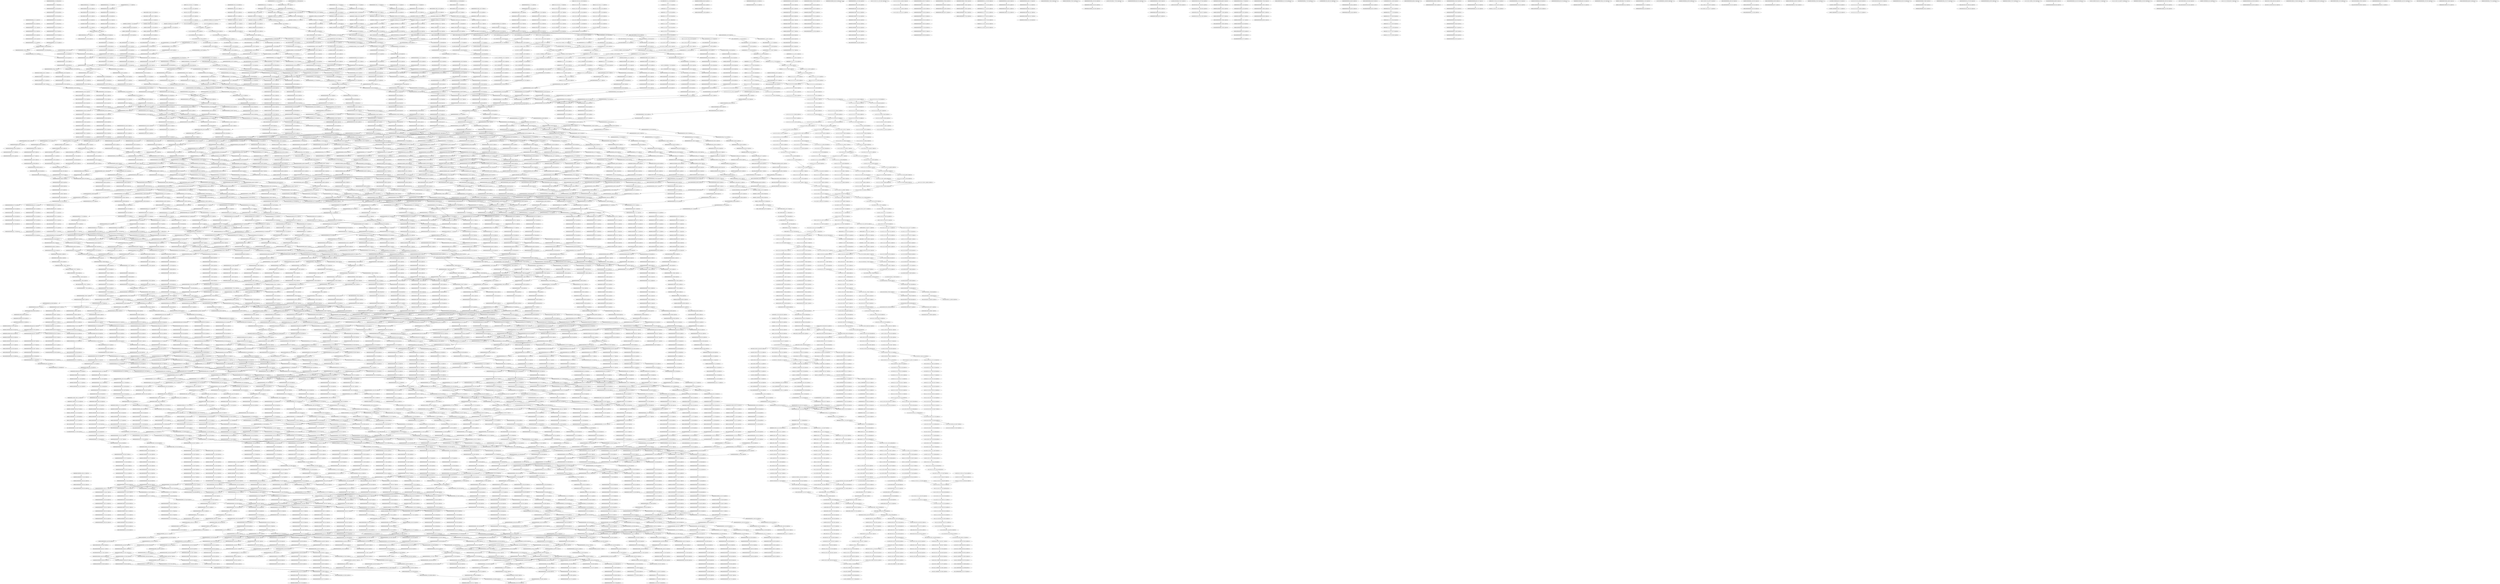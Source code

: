 digraph G {
    "0000000000000000_57-73:60-LEN:16" -> "0000000000000000_58-74:63-LEN:16";
    "0000000000000000_67-83:54-LEN:16" -> "0000000000000000_68-84:54-LEN:16";
    "0000000100000000_29-44:14-LEN:16" -> "0000001000000000_30-45:14-LEN:16";
    "0000000000200000_57-73:15-LEN:16" -> "0000000002000000_59-74:478-LEN:16";
    "0000001000000000_67-82:15-LEN:16" -> "0000010000000000_68-83:15-LEN:16";
    "0000000000000000_28-44:55-LEN:16" -> "0000000000000000_29-45:55-LEN:16";
    "0000000000000001_75-90:18-LEN:16" -> "0000000000000010_76-91:14-LEN:16";
    "0000000000000000_105-121:42-LEN:16" -> "0000000000000000_106-122:41-LEN:16";
    "0000000000000000_100-116:31-LEN:16" -> "0000000000000000_101-117:22-LEN:16";
    "0000000000000000_40-56:48-LEN:16" -> "0000000000000000_41-57:48-LEN:16";
    "0000000100000000_91-106:873-LEN:16" -> "0000001000000000_92-108:31-LEN:16";
    "0000000100000000_91-106:873-LEN:16" -> "0000001000000000_92-107:849-LEN:16";
    "0000000000000000_25-41:21-LEN:16" -> "0000000000000000_26-42:20-LEN:16";
    "0000000000200000_99-114:13-LEN:16" -> "0000000002000000_100-115:13-LEN:16";
    "1001011110000000_101-117:17-LEN:16" -> "0010111100000000_102-118:17-LEN:16";
    "0000000000000000_59-74:2430-LEN:16" -> "0000000000000000_60-76:53-LEN:16";
    "0000000000000000_59-74:2430-LEN:16" -> "0000000000000000_60-75:2430-LEN:16";
    "0000000000000000_53-69:21-LEN:16" -> "0000000000000000_54-70:47-LEN:16";
    "0100000000000000_114-129:13-LEN:16" -> "1000000000000000_115-130:15-LEN:16";
    "0011010011000000_95-115:17-LEN:16" -> "0110100110000000_96-116:19-LEN:16";
    "0000000000000010_102-118:36-LEN:16" -> "0000000000000100_103-119:35-LEN:16";
    "1000000000000000_98-114:22-LEN:16" -> "0000000000000000_99-115:63-LEN:16";
    "0000000000000000_48-64:19-LEN:16" -> "0000000000000000_49-65:20-LEN:16";
    "0110000000100000_12-28:20-LEN:16" -> "1100000001000000_13-29:22-LEN:16";
    "0000000000000000_119-135:63-LEN:16" -> "0000000000000000_120-136:68-LEN:16";
    "0000000000000000_64-80:23-LEN:16" -> "0000000000000000_65-81:24-LEN:16";
    "1111111111111110_31-47:16-LEN:16" -> "1111111111111101_32-48:14-LEN:16";
    "0001100000000000_11-27:20-LEN:16" -> "0011000000000000_12-28:22-LEN:16";
    "1110111111211010_64-80:17-LEN:16" -> "1101111112110100_65-81:18-LEN:16";
    "0000000000000001_101-117:41-LEN:16" -> "0000000000000010_103-118:889-LEN:16";
    "0000000000000001_101-117:41-LEN:16" -> "0000000000000010_103-119:36-LEN:16";
    "0000000000000000_35-50:2530-LEN:16" -> "0000000000000001_36-51:25-LEN:16";
    "0000000000000000_35-50:2530-LEN:16" -> "0000000000000000_36-52:59-LEN:16";
    "0000000000000000_35-50:2530-LEN:16" -> "0000000000000000_36-51:2495-LEN:16";
    "0000000100000000_65-80:13-LEN:16" -> "0000001000000000_66-81:13-LEN:16";
    "0000000000110011_111-126:68-LEN:16" -> "0000000001100111_112-127:70-LEN:16";
    "0000000000000000_74-90:152-LEN:16" -> "0000000000000000_75-91:147-LEN:16";
    "0000000000000000_91-107:30-LEN:16" -> "0000000000000000_92-108:32-LEN:16";
    "0000000000000000_115-131:40-LEN:16" -> "0000000000000000_116-132:41-LEN:16";
    "0011011110110000_3-19:14-LEN:16" -> "0110111101100000_4-20:13-LEN:16";
    "1011111111111121_46-61:15-LEN:16" -> "0111111111111211_47-62:13-LEN:16";
    "0000000000000000_46-62:26-LEN:16" -> "0000000000000000_47-63:26-LEN:16";
    "0000000010000000_132-147:14-LEN:16" -> "0000000100000000_133-148:13-LEN:16";
    "0000000000000000_99-114:2678-LEN:16" -> "0000000000000000_100-116:68-LEN:16";
    "0000000000000000_99-114:2678-LEN:16" -> "0000000000000001_100-115:21-LEN:16";
    "0000000000000000_99-114:2678-LEN:16" -> "0000000000000000_100-115:2657-LEN:16";
    "0000000000000000_112-128:29-LEN:16" -> "0000000000000000_113-129:25-LEN:16";
    "0000000000000000_132-149:17-LEN:16" -> "0000000000000000_133-150:16-LEN:16";
    "1101010020100011_131-147:31-LEN:16" -> "1010100201000110_132-148:36-LEN:16";
    "0000000000000000_144-160:26-LEN:16" -> "0000000000000000_145-161:24-LEN:16";
    "0000000000100000_88-104:18-LEN:16" -> "0000000001000000_89-105:18-LEN:16";
    "0000000000000000_45-61:46-LEN:16" -> "0000000000000000_46-62:46-LEN:16";
    "0000000000000000_91-107:45-LEN:16" -> "0000000000000000_93-109:19-LEN:16";
    "0000000000000000_91-107:45-LEN:16" -> "0000000000000000_93-108:1994-LEN:16";
    "0000100000000000_34-49:18-LEN:16" -> "0001000000000000_35-50:16-LEN:16";
    "0000000000000000_127-144:13-LEN:16" -> "0000000000000000_128-145:14-LEN:16";
    "0000000000000000_49-65:30-LEN:16" -> "0000000000000000_50-66:29-LEN:16";
    "0000000000000000_87-103:68-LEN:16" -> "0000000000000000_88-104:78-LEN:16";
    "0001000000110000_3-19:15-LEN:16" -> "0010000001100000_4-20:15-LEN:16";
    "0000000000000000_34-50:64-LEN:16" -> "0000000000000000_35-51:64-LEN:16";
    "0000000000000000_115-131:55-LEN:16" -> "0000000000000000_116-132:57-LEN:16";
    "0000000000000000_70-86:42-LEN:16" -> "0000000000000000_71-87:39-LEN:16";
    "0000000000000000_52-68:36-LEN:16" -> "0000000000000000_53-69:36-LEN:16";
    "0000000000000000_136-152:113-LEN:16" -> "0000000000000000_137-153:116-LEN:16";
    "0000010000000000_93-109:19-LEN:16" -> "0000100000000000_94-110:19-LEN:16";
    "0000000000001000_121-136:15-LEN:16" -> "0000000000010000_122-137:14-LEN:16";
    "0000000000000000_133-149:172-LEN:16" -> "0000000000000000_134-150:173-LEN:16";
    "0000000000000000_94-110:39-LEN:16" -> "0000000000000000_95-111:39-LEN:16";
    "0000011000000000_8-24:21-LEN:16" -> "0000110000000000_9-25:20-LEN:16";
    "0000000000000000_102-118:58-LEN:16" -> "0000000000000000_103-119:58-LEN:16";
    "0000000000000000_142-158:21-LEN:16" -> "0000000000000000_143-159:20-LEN:16";
    "0000000000000000_85-101:101-LEN:16" -> "0000000000000000_86-102:95-LEN:16";
    "1111111111011111_37-53:19-LEN:16" -> "1111111110111111_38-54:15-LEN:16";
    "0100000000000000_124-139:20-LEN:16" -> "1000000000000000_125-140:20-LEN:16";
    "0000000000000000_124-140:75-LEN:16" -> "0000000000000000_125-141:75-LEN:16";
    "0000000000000000_62-78:26-LEN:16" -> "0000000000000000_63-79:26-LEN:16";
    "0000000001000000_35-50:16-LEN:16" -> "0000000010000000_36-51:15-LEN:16";
    "0200000000000000_100-115:14-LEN:16" -> "2000000000000000_101-116:14-LEN:16";
    "0000100000000000_92-107:15-LEN:16" -> "0001000000000000_93-108:15-LEN:16";
    "0100000000000000_52-68:38-LEN:16" -> "1000000000000000_53-69:38-LEN:16";
    "0100000000000000_95-110:15-LEN:16" -> "1000000000000000_96-111:17-LEN:16";
    "0111100000000000_19-35:19-LEN:16" -> "1111000000000000_20-36:19-LEN:16";
    "0000000000000000_22-37:1908-LEN:16" -> "0000000000000000_23-38:1917-LEN:16";
    "0000000000000000_22-37:1908-LEN:16" -> "0000000000000000_23-39:50-LEN:16";
    "0000000001000000_44-60:27-LEN:16" -> "0000000010000000_45-61:24-LEN:16";
    "1101110111000000_5-21:19-LEN:16" -> "1011101110000000_6-22:21-LEN:16";
    "0000000000000000_16-32:15-LEN:16" -> "0000000000000000_17-33:15-LEN:16";
    "0000000010000000_108-124:56-LEN:16" -> "0000000100000000_109-125:57-LEN:16";
    "0000000000000000_86-102:34-LEN:16" -> "0000000000000000_87-103:33-LEN:16";
    "1112111010000100_71-87:29-LEN:16" -> "1121110100001001_72-88:30-LEN:16";
    "0000001111111111_19-35:14-LEN:16" -> "0000011111111111_20-36:14-LEN:16";
    "0000000000000000_102-118:43-LEN:16" -> "0000000000000000_103-119:38-LEN:16";
    "0000000000010000_3-19:46-LEN:16" -> "0000000000100000_4-20:46-LEN:16";
    "0000001000000000_110-126:57-LEN:16" -> "0000010000000000_111-127:54-LEN:16";
    "0000000000000000_149-165:20-LEN:16" -> "0000000000000000_150-166:17-LEN:16";
    "0000000000000000_114-129:1681-LEN:16" -> "0000000000000000_115-130:1694-LEN:16";
    "0000000000010000_86-102:20-LEN:16" -> "0000000000100000_87-103:19-LEN:16";
    "0000011001111101_116-134:15-LEN:16" -> "0000110011111010_117-135:14-LEN:16";
    "0000020000000000_152-168:13-LEN:16" -> "0000200000000000_153-169:14-LEN:16";
    "0000000000000000_74-90:57-LEN:16" -> "0000000000000000_75-91:57-LEN:16";
    "0000000000000000_56-72:20-LEN:16" -> "0000000000000000_57-73:20-LEN:16";
    "0000100000011000_2-18:14-LEN:16" -> "0001000000110000_3-19:15-LEN:16";
    "0000000000000000_89-104:2013-LEN:16" -> "0000000000000000_90-106:20-LEN:16";
    "0000000000000000_89-104:2013-LEN:16" -> "0000000000000001_90-105:15-LEN:16";
    "0000000000000000_89-104:2013-LEN:16" -> "0000000000000000_90-105:2031-LEN:16";
    "1010120111000000_150-165:141-LEN:16" -> "0101201110000000_151-166:132-LEN:16";
    "0000000000000000_96-112:73-LEN:16" -> "0000000000000000_97-113:66-LEN:16";
    "0111111211101002_67-83:25-LEN:16" -> "1111112111010020_68-84:20-LEN:16";
    "0011111110111100_10-26:16-LEN:16" -> "0111111101111000_11-27:16-LEN:16";
    "0000011000000000_111-126:26-LEN:16" -> "0000110000000000_112-127:24-LEN:16";
    "0000000001000000_135-150:14-LEN:16" -> "0000000010000000_136-151:14-LEN:16";
    "0000010000000000_112-128:39-LEN:16" -> "0000100000000000_113-129:38-LEN:16";
    "0000000000000010_149-164:432-LEN:16" -> "0000000000000100_150-165:415-LEN:16";
    "0000000000000000_56-72:45-LEN:16" -> "0000000000000000_57-73:44-LEN:16";
    "0000010000000000_48-64:21-LEN:16" -> "0000100000000000_49-65:21-LEN:16";
    "0000000000000000_89-105:61-LEN:16" -> "0000000000000000_90-106:62-LEN:16";
    "0000000000000000_144-160:37-LEN:16" -> "0000000000000000_145-161:37-LEN:16";
    "0000000001000000_38-54:13-LEN:16" -> "0000000001000000_38-54:13-LEN:16";
    "0000000000000000_124-140:67-LEN:16" -> "0000000000000000_125-141:64-LEN:16";
    "1001101001120000_94-113:14-LEN:16" -> "0011010011200000_95-114:13-LEN:16";
    "0000000000000000_57-73:73-LEN:16" -> "0000000000000000_58-74:75-LEN:16";
    "0000010000000000_20-35:17-LEN:16" -> "0000100000000000_21-36:17-LEN:16";
    "0000000000000000_137-153:30-LEN:16" -> "0000000000000000_138-154:29-LEN:16";
    "0000000000010000_85-100:17-LEN:16" -> "0000000000100000_86-101:17-LEN:16";
    "0000000000000000_114-130:14-LEN:16" -> "0000000000000000_115-131:14-LEN:16";
    "0000000000000000_96-112:18-LEN:16" -> "0000000000000000_97-113:17-LEN:16";
    "0000100000000000_133-148:14-LEN:16" -> "0001000000000000_134-149:14-LEN:16";
    "0000000000000000_80-96:159-LEN:16" -> "0000000000000000_81-97:161-LEN:16";
    "1000000000000000_100-115:14-LEN:16" -> "0000000000000001_101-117:24-LEN:16";
    "1000000000000000_100-115:14-LEN:16" -> "0000000000000000_101-117:44-LEN:16";
    "1000000000000000_100-115:14-LEN:16" -> "0000000000000001_101-116:25-LEN:16";
    "1000000000000000_100-115:14-LEN:16" -> "0000000000000000_101-116:2692-LEN:16";
    "1111110011002010_127-143:13-LEN:16" -> "1111100110020100_128-144:13-LEN:16";
    "0000000000000000_106-122:52-LEN:16" -> "0000000000000000_107-123:48-LEN:16";
    "0000000000000010_148-164:15-LEN:16" -> "0000000000000100_149-165:16-LEN:16";
    "0000000001110000_50-66:107-LEN:16" -> "0000000011100001_51-67:103-LEN:16";
    "0000000000000000_113-128:1661-LEN:16" -> "0000000000000000_114-129:1681-LEN:16";
    "0000000000000000_113-128:1661-LEN:16" -> "0000000000000000_114-130:70-LEN:16";
    "0000000000000000_125-141:63-LEN:16" -> "0000000000000000_126-142:63-LEN:16";
    "0000000000010000_61-76:14-LEN:16" -> "0000000000100000_62-77:15-LEN:16";
    "1000000000000000_30-45:13-LEN:16" -> "0000000000000000_31-46:3033-LEN:16";
    "1000000000000000_30-45:13-LEN:16" -> "0000000000000000_31-47:59-LEN:16";
    "0000000000000000_132-148:73-LEN:16" -> "0000000000000000_133-149:71-LEN:16";
    "0000000000000000_130-146:20-LEN:16" -> "0000000000000000_131-147:19-LEN:16";
    "0000000000002000_55-71:14-LEN:16" -> "0000000000020000_56-72:13-LEN:16";
    "0010000000000000_115-130:935-LEN:16" -> "0100000000000000_116-131:937-LEN:16";
    "0010000000000000_115-130:935-LEN:16" -> "0100000000000000_116-132:21-LEN:16";
    "0001000000000000_114-130:35-LEN:16" -> "0010000000000000_115-131:38-LEN:16";
    "0000000010000000_44-60:26-LEN:16" -> "0000000100000000_45-61:23-LEN:16";
    "1000001100000000_7-23:23-LEN:16" -> "0000011000000000_8-24:57-LEN:16";
    "0121110101101111_71-86:87-LEN:16" -> "1211101011011111_72-87:84-LEN:16";
    "0000000020000000_148-164:24-LEN:16" -> "0000000200000000_149-165:25-LEN:16";
    "0000000000100000_27-42:23-LEN:16" -> "0000000001000000_28-43:23-LEN:16";
    "0000000000000000_108-124:14-LEN:16" -> "0000000000000000_109-125:14-LEN:16";
    "0000000000000000_85-101:61-LEN:16" -> "0000000000000000_86-102:61-LEN:16";
    "0000000000010000_42-58:42-LEN:16" -> "0000000000100000_43-59:42-LEN:16";
    "0000000000000000_137-153:64-LEN:16" -> "0000000000000000_138-154:65-LEN:16";
    "0000000000000000_26-42:61-LEN:16" -> "0000000000000000_27-43:62-LEN:16";
    "0000000000000000_25-41:33-LEN:16" -> "0000000000000000_26-42:32-LEN:16";
    "0000000000000000_142-158:47-LEN:16" -> "0000000000000000_143-159:46-LEN:16";
    "0000000000000000_121-137:123-LEN:16" -> "0000000000000000_122-138:126-LEN:16";
    "0020000000000000_66-82:17-LEN:16" -> "0200000000000000_67-83:16-LEN:16";
    "0010000000000000_51-67:20-LEN:16" -> "0100000000000000_52-68:21-LEN:16";
    "0000000000000000_90-106:20-LEN:16" -> "0000000000000000_91-107:19-LEN:16";
    "0000100000000000_19-35:29-LEN:16" -> "0001000000000000_20-36:30-LEN:16";
    "0010000000000000_51-67:19-LEN:16" -> "0100000000000000_52-68:20-LEN:16";
    "0000000000000100_117-132:16-LEN:16" -> "0000000000001000_118-133:18-LEN:16";
    "0000000000000000_147-163:29-LEN:16" -> "0000000000000000_148-164:23-LEN:16";
    "0000000000000000_26-42:32-LEN:16" -> "0000000000000000_27-43:33-LEN:16";
    "0000000000002000_145-161:18-LEN:16" -> "0000000000020000_146-162:19-LEN:16";
    "0000000000000000_123-139:54-LEN:16" -> "0000000000000000_124-140:53-LEN:16";
    "0000000100000000_109-125:22-LEN:16" -> "0000001000000000_110-126:23-LEN:16";
    "0000000000000000_121-137:60-LEN:16" -> "0000000000000000_122-138:60-LEN:16";
    "0000100000000000_111-126:15-LEN:16" -> "0001000000000000_112-127:15-LEN:16";
    "0000000000000000_24-40:84-LEN:16" -> "0000000000000000_25-41:98-LEN:16";
    "0000000100000000_72-87:17-LEN:16" -> "0000001000000000_73-88:19-LEN:16";
    "1111111011111111_40-56:16-LEN:16" -> "1111110111111111_41-57:17-LEN:16";
    "1011102111000000_153-168:203-LEN:16" -> "0111021110000000_154-169:196-LEN:16";
    "1111111011111111_40-56:13-LEN:16" -> "1111110111111111_41-57:14-LEN:16";
    "0000001000000000_119-134:17-LEN:16" -> "0000010000000000_120-135:17-LEN:16";
    "0000000000000000_149-165:48-LEN:16" -> "0000000000000000_150-166:40-LEN:16";
    "0000000000000100_84-100:14-LEN:16" -> "0000000000001000_85-101:13-LEN:16";
    "1211111101110111_108-124:16-LEN:16" -> "2111111011101110_109-125:15-LEN:16";
    "0001000000000000_44-60:15-LEN:16" -> "0010000000000000_45-61:14-LEN:16";
    "0000001000000000_40-56:13-LEN:16" -> "0000010000000000_41-57:14-LEN:16";
    "1101111110111111_132-148:15-LEN:16" -> "1101111110111111_132-148:15-LEN:16";
    "0000000000000000_69-85:85-LEN:16" -> "0000000000000000_70-86:85-LEN:16";
    "0000000000000000_25-40:2816-LEN:16" -> "0000000000000000_26-42:73-LEN:16";
    "0000000000000000_25-40:2816-LEN:16" -> "0000000000000000_26-41:2835-LEN:16";
    "0000000000000000_50-65:1416-LEN:16" -> "0000000000000000_51-66:1444-LEN:16";
    "0000000000000000_79-95:45-LEN:16" -> "0000000000000000_80-96:47-LEN:16";
    "1111111111011111_29-45:13-LEN:16" -> "1111111110111111_30-46:13-LEN:16";
    "0000011001110010_116-133:18-LEN:16" -> "0000110011100101_117-134:18-LEN:16";
    "0000000001000000_75-90:17-LEN:16" -> "0000000010000000_76-91:17-LEN:16";
    "0000000001000000_89-104:844-LEN:16" -> "0000000010000000_90-105:855-LEN:16";
    "0000000000000000_72-88:83-LEN:16" -> "0000000000000000_73-89:87-LEN:16";
    "0000000000000000_127-143:18-LEN:16" -> "0000000000000000_128-144:19-LEN:16";
    "0000000010000000_44-60:23-LEN:16" -> "0000000100000000_45-61:19-LEN:16";
    "0000000110000000_7-23:19-LEN:16" -> "0000001100000000_8-24:32-LEN:16";
    "0000000000000100_104-120:37-LEN:16" -> "0000000000001000_105-121:38-LEN:16";
    "0000000000010000_90-105:14-LEN:16" -> "0000000000100000_91-106:14-LEN:16";
    "0001000000000000_21-36:16-LEN:16" -> "0010000000000000_22-37:14-LEN:16";
    "1100000000000110_104-123:24-LEN:16" -> "1000000000001100_106-124:35-LEN:16";
    "0000000100000000_109-125:28-LEN:16" -> "0000001000000000_110-126:29-LEN:16";
    "0000000000000000_65-81:75-LEN:16" -> "0000000000000000_66-82:74-LEN:16";
    "0000000000000000_90-106:30-LEN:16" -> "0000000000000000_91-107:30-LEN:16";
    "0100000000000000_97-113:19-LEN:16" -> "1000000000000000_98-114:18-LEN:16";
    "0000010000000000_21-36:18-LEN:16" -> "0000100000000000_22-37:19-LEN:16";
    "0000000100000000_134-149:17-LEN:16" -> "0000001000000000_135-150:18-LEN:16";
    "0000000000000001_36-51:25-LEN:16" -> "0000000000000010_37-52:24-LEN:16";
    "0000011001111110_116-133:22-LEN:16" -> "0000110011111101_117-134:20-LEN:16";
    "0000000000100000_59-74:17-LEN:16" -> "0000000001000000_60-75:18-LEN:16";
    "0000000000000000_49-65:20-LEN:16" -> "0000000000000000_50-66:21-LEN:16";
    "1110111100000000_16-32:26-LEN:16" -> "1101111000000000_17-33:26-LEN:16";
    "0000010000000000_18-34:29-LEN:16" -> "0000100000000000_19-35:29-LEN:16";
    "0000000000000000_87-102:1972-LEN:16" -> "0000000000000000_88-103:2005-LEN:16";
    "0000000000000000_87-102:1972-LEN:16" -> "0000000000000000_88-104:51-LEN:16";
    "0000000000000000_87-102:1972-LEN:16" -> "0000000000000001_88-103:22-LEN:16";
    "0100000000000000_140-155:17-LEN:16" -> "1000000000000000_141-156:21-LEN:16";
    "0000000000000010_39-54:1271-LEN:16" -> "0000000000000100_40-55:1253-LEN:16";
    "0000000000000010_39-54:1271-LEN:16" -> "0000000000000100_40-56:41-LEN:16";
    "1101021211111101_102-118:18-LEN:16" -> "1010212111111011_103-119:17-LEN:16";
    "0000001000000000_110-126:23-LEN:16" -> "0000010000000000_111-127:23-LEN:16";
    "0000000000000000_18-34:53-LEN:16" -> "0000000000000000_19-35:53-LEN:16";
    "0000001000000000_91-107:16-LEN:16" -> "0000010000000000_93-108:860-LEN:16";
    "0000000000000000_132-149:13-LEN:16" -> "0000000000000000_133-150:15-LEN:16";
    "0001100000000000_11-27:22-LEN:16" -> "0011000000000000_12-28:23-LEN:16";
    "0100000000000000_83-98:16-LEN:16" -> "1000000000000000_84-99:18-LEN:16";
    "0000000000000000_75-91:134-LEN:16" -> "0000000000000000_76-92:133-LEN:16";
    "1100000001000000_13-29:22-LEN:16" -> "1000000010000000_15-30:333-LEN:16";
    "0000000000000000_39-55:49-LEN:16" -> "0000000000000000_40-56:48-LEN:16";
    "0000000000110000_3-19:20-LEN:16" -> "0000000001100000_5-21:18-LEN:16";
    "0000000000110000_3-19:20-LEN:16" -> "0000000001100000_5-20:693-LEN:16";
    "0000001000000000_137-152:21-LEN:16" -> "0000010000000000_138-153:21-LEN:16";
    "0000100000000000_27-42:15-LEN:16" -> "0001000000000000_28-43:16-LEN:16";
    "0000000010000000_44-60:24-LEN:16" -> "0000000100000000_45-61:20-LEN:16";
    "1000000000000000_98-114:26-LEN:16" -> "0000000000000000_99-115:110-LEN:16";
    "0000000000000000_120-136:57-LEN:16" -> "0000000000000000_121-137:55-LEN:16";
    "1001011111101010_122-138:24-LEN:16" -> "0010111111010100_123-139:27-LEN:16";
    "0000000010111111_17-33:13-LEN:16" -> "0000000101111111_18-34:13-LEN:16";
    "1101111112111010_65-80:179-LEN:16" -> "1011111121110100_66-81:212-LEN:16";
    "0000000000000000_50-66:29-LEN:16" -> "0000000000000000_51-67:30-LEN:16";
    "0000000000000000_58-74:20-LEN:16" -> "0000000000000000_59-75:19-LEN:16";
    "0101111110101100_124-139:289-LEN:16" -> "1011111101011002_125-140:270-LEN:16";
    "0000000000100000_85-100:26-LEN:16" -> "0000000001000000_86-101:26-LEN:16";
    "0000000000000100_37-52:25-LEN:16" -> "0000000000001001_38-53:13-LEN:16";
    "0000000000000100_37-52:25-LEN:16" -> "0000000000001000_38-53:13-LEN:16";
    "0000000000000000_81-97:28-LEN:16" -> "0000000000000000_82-98:21-LEN:16";
    "0000000000000000_87-103:33-LEN:16" -> "0000000000000000_88-104:33-LEN:16";
    "1111101011002010_128-143:268-LEN:16" -> "1111010110020100_129-144:281-LEN:16";
    "0100000000000000_96-112:27-LEN:16" -> "1000000000000000_98-114:44-LEN:16";
    "0100000000000000_96-112:27-LEN:16" -> "1000000000000000_98-113:806-LEN:16";
    "0000000000000000_112-128:30-LEN:16" -> "0000000000000000_113-129:26-LEN:16";
    "0000000000000100_127-142:14-LEN:16" -> "0000000000001000_128-143:14-LEN:16";
    "0000000000000000_22-38:34-LEN:16" -> "0000000000000000_23-39:33-LEN:16";
    "0000001000000000_17-33:20-LEN:16" -> "0000010000000000_18-34:20-LEN:16";
    "0000100000000000_113-128:923-LEN:16" -> "0001000000000000_114-130:48-LEN:16";
    "0000100000000000_113-128:923-LEN:16" -> "0001000000000000_114-129:921-LEN:16";
    "0000010000000000_48-64:36-LEN:16" -> "0000100000000000_49-65:35-LEN:16";
    "0020100011001010_138-154:23-LEN:16" -> "0201000110010101_139-155:23-LEN:16";
    "1111101111111101_137-152:120-LEN:16" -> "1111011111111010_138-153:124-LEN:16";
    "0000000000000000_142-158:57-LEN:16" -> "0000000000000000_144-160:26-LEN:16";
    "0000000000000000_142-158:57-LEN:16" -> "0000000000000000_144-159:1911-LEN:16";
    "0000000000001000_85-101:25-LEN:16" -> "0000000000010000_86-102:23-LEN:16";
    "0000000000000000_25-41:65-LEN:16" -> "0000000000000000_26-42:66-LEN:16";
    "0000010000000000_24-39:19-LEN:16" -> "0000100000000000_25-40:20-LEN:16";
    "0000000001000000_124-139:15-LEN:16" -> "0000000010000000_125-140:16-LEN:16";
    "0000000000000000_38-54:40-LEN:16" -> "0000000000000000_39-55:37-LEN:16";
    "0000000000000000_52-68:23-LEN:16" -> "0000000000000000_53-69:25-LEN:16";
    "0000000000000000_8-23:257-LEN:16" -> "0000000000000000_9-24:274-LEN:16";
    "0000000000000000_73-89:52-LEN:16" -> "0000000000000000_74-90:55-LEN:16";
    "0000000000001000_77-92:21-LEN:16" -> "0000000000010000_78-93:22-LEN:16";
    "0000000000000000_100-116:68-LEN:16" -> "0000000000000001_101-117:25-LEN:16";
    "0000000000000000_100-116:68-LEN:16" -> "0000000000000000_101-117:44-LEN:16";
    "0000010000000000_112-128:28-LEN:16" -> "0000100000000000_113-129:27-LEN:16";
    "0000000000000100_80-95:15-LEN:16" -> "0000000000001000_81-96:15-LEN:16";
    "0012111010110111_70-85:86-LEN:16" -> "0121110101101111_71-86:87-LEN:16";
    "1000010000111101_61-78:17-LEN:16" -> "0000100001111010_62-79:15-LEN:16";
    "0000000000000000_85-101:30-LEN:16" -> "0000000000000000_86-102:29-LEN:16";
    "0001000000000000_57-72:14-LEN:16" -> "0010000000000000_58-73:14-LEN:16";
    "0001000100000000_11-27:16-LEN:16" -> "0010001000000000_12-28:19-LEN:16";
    "0000000000000000_133-149:61-LEN:16" -> "0000000000000000_134-150:60-LEN:16";
    "0000000000000000_143-159:36-LEN:16" -> "0000000000000000_144-160:37-LEN:16";
    "0100000000000000_128-143:20-LEN:16" -> "1000000000000000_129-144:21-LEN:16";
    "0000000000000000_25-41:88-LEN:16" -> "0000000000000000_27-42:2864-LEN:16";
    "0000000000000000_25-41:88-LEN:16" -> "0000000000000000_27-43:66-LEN:16";
    "0000000010000000_141-156:28-LEN:16" -> "0000000100000000_142-157:17-LEN:16";
    "0000000020000000_66-81:19-LEN:16" -> "0000000200000000_67-82:20-LEN:16";
    "0000001000000000_46-62:23-LEN:16" -> "0000010000000000_47-63:21-LEN:16";
    "0000000000000000_136-152:63-LEN:16" -> "0000000000000001_138-153:17-LEN:16";
    "0000000000000000_136-152:63-LEN:16" -> "0000000000000000_138-153:2900-LEN:16";
    "0000000000000000_136-152:63-LEN:16" -> "0000000000000000_138-154:27-LEN:16";
    "0000000000000000_89-105:23-LEN:16" -> "0000000000000000_90-106:25-LEN:16";
    "0000000000000000_30-46:68-LEN:16" -> "0000000000000001_31-47:13-LEN:16";
    "0000000000000000_30-46:68-LEN:16" -> "0000000000000000_31-47:54-LEN:16";
    "0000000000000000_36-52:119-LEN:16" -> "0000000000000000_37-53:73-LEN:16";
    "0000000000000000_36-52:119-LEN:16" -> "0000000000000001_37-53:44-LEN:16";
    "1010110211100000_151-167:14-LEN:16" -> "0101102111000000_152-168:13-LEN:16";
    "0000000000000000_118-134:74-LEN:16" -> "0000000000000000_119-135:75-LEN:16";
    "0000000000000000_23-39:147-LEN:16" -> "0000000000000000_24-40:185-LEN:16";
    "1100000000000000_23-39:20-LEN:16" -> "1000000000000000_24-40:25-LEN:16";
    "0110000000001011_13-29:21-LEN:16" -> "1100000000010111_14-30:20-LEN:16";
    "0000000000001000_81-96:15-LEN:16" -> "0000000000010000_82-97:15-LEN:16";
    "0000010000000000_128-143:16-LEN:16" -> "0000100000000000_129-144:16-LEN:16";
    "0000000000000002_52-68:18-LEN:16" -> "0000000000000020_54-69:457-LEN:16";
    "0111101111111011_127-144:70-LEN:16" -> "1111011111110111_128-145:70-LEN:16";
    "0010000000000000_115-131:38-LEN:16" -> "0100000000000000_116-132:41-LEN:16";
    "1000000000000000_109-124:17-LEN:16" -> "0000000000000000_110-126:30-LEN:16";
    "1000000000000000_109-124:17-LEN:16" -> "0000000000000000_110-125:1688-LEN:16";
    "1111110111011101_111-126:86-LEN:16" -> "1111101110111010_112-127:101-LEN:16";
    "0000000000000000_92-108:29-LEN:16" -> "0000000000000000_93-109:30-LEN:16";
    "0000000001000000_5-21:43-LEN:16" -> "0000000010000000_6-22:57-LEN:16";
    "0000000000000000_79-95:125-LEN:16" -> "0000000000000000_80-96:121-LEN:16";
    "1111101111112111_62-77:184-LEN:16" -> "1111011111121110_63-78:176-LEN:16";
    "0000000001000000_43-59:27-LEN:16" -> "0000000010000000_44-60:24-LEN:16";
    "0000000000100000_42-58:26-LEN:16" -> "0000000001000000_43-59:27-LEN:16";
    "0000000000000000_134-150:109-LEN:16" -> "0000000000000000_135-151:111-LEN:16";
    "1000000000000000_53-69:36-LEN:16" -> "0000000000000000_54-70:82-LEN:16";
    "0000001000000000_131-146:15-LEN:16" -> "0000010000000000_132-147:14-LEN:16";
    "0000000000000000_44-59:1049-LEN:16" -> "0000000000000000_45-61:13-LEN:16";
    "0000000000000000_44-59:1049-LEN:16" -> "0000000000000000_45-60:1059-LEN:16";
    "0000000000000010_116-131:14-LEN:16" -> "0000000000000100_117-132:16-LEN:16";
    "0100000000000000_52-68:21-LEN:16" -> "1000000000000000_53-69:20-LEN:16";
    "0000000000000000_33-48:2589-LEN:16" -> "0000000000000000_34-50:43-LEN:16";
    "0000000000000000_33-48:2589-LEN:16" -> "0000000000000000_34-49:2539-LEN:16";
    "0000000000000000_33-48:2589-LEN:16" -> "0000000000000001_34-49:31-LEN:16";
    "1000000000000000_53-69:23-LEN:16" -> "0000000000000000_54-70:42-LEN:16";
    "1111111111111111_27-43:15-LEN:16" -> "1111111111111111_28-44:19-LEN:16";
    "0000000000000000_103-119:14-LEN:16" -> "0000000000000000_104-120:13-LEN:16";
    "0000000000000000_75-91:90-LEN:16" -> "0000000000000000_76-92:92-LEN:16";
    "0000000000000000_58-74:41-LEN:16" -> "0000000000000000_59-75:40-LEN:16";
    "0000000000000000_76-92:42-LEN:16" -> "0000000000000000_77-93:43-LEN:16";
    "0000000000000000_123-139:65-LEN:16" -> "0000000000000000_124-140:64-LEN:16";
    "0000000000000000_48-64:40-LEN:16" -> "0000000000000000_49-65:38-LEN:16";
    "0111011101011110_117-134:92-LEN:16" -> "1110111010111101_118-135:92-LEN:16";
    "0000000010000000_45-60:1228-LEN:16" -> "0000000100000000_46-62:38-LEN:16";
    "0000000010000000_45-60:1228-LEN:16" -> "0000000100000000_46-61:1194-LEN:16";
    "0000000000000000_80-96:41-LEN:16" -> "0000000000000000_81-97:44-LEN:16";
    "0000000000000000_25-41:21-LEN:16" -> "0000000000000000_26-42:22-LEN:16";
    "0000000000200000_140-155:16-LEN:16" -> "0000000002000000_141-156:19-LEN:16";
    "0000000000000000_144-160:82-LEN:16" -> "0000000000000000_145-161:80-LEN:16";
    "1111101111000000_14-30:22-LEN:16" -> "1111011110000000_15-31:24-LEN:16";
    "0100000000000000_116-132:39-LEN:16" -> "1000000000000000_117-133:42-LEN:16";
    "0000000000000000_128-144:64-LEN:16" -> "0000000000000000_129-145:65-LEN:16";
    "0000000000001000_40-56:18-LEN:16" -> "0000000000010000_41-57:19-LEN:16";
    "0000000000000000_21-37:68-LEN:16" -> "0000000000000000_22-38:67-LEN:16";
    "0000000011000000_5-21:23-LEN:16" -> "0000000110000000_7-23:19-LEN:16";
    "0000000011000000_5-21:23-LEN:16" -> "0000000110000000_7-22:843-LEN:16";
    "0000000000000000_135-151:178-LEN:16" -> "0000000000000000_136-152:176-LEN:16";
    "0000111111111111_21-37:14-LEN:16" -> "0001111111111111_22-38:14-LEN:16";
    "0000000000000000_66-82:36-LEN:16" -> "0000000000000000_67-83:36-LEN:16";
    "0000000000000000_86-102:43-LEN:16" -> "0000000000000000_87-103:42-LEN:16";
    "0000000000000000_108-124:35-LEN:16" -> "0000000000000000_109-125:36-LEN:16";
    "1111011111000000_14-30:15-LEN:16" -> "1110111110000000_16-31:266-LEN:16";
    "0000000000000000_127-143:31-LEN:16" -> "0000000000000000_128-144:32-LEN:16";
    "0000000000000000_141-157:14-LEN:16" -> "0000000000000000_142-158:14-LEN:16";
    "0000000000000000_30-45:3073-LEN:16" -> "0000000000000000_31-46:3033-LEN:16";
    "0000000000000000_30-45:3073-LEN:16" -> "0000000000000000_31-47:59-LEN:16";
    "0000000000000000_73-89:157-LEN:16" -> "0000000000000000_74-90:152-LEN:16";
    "1110110100101111_93-109:14-LEN:16" -> "1101101001011110_94-110:18-LEN:16";
    "0000000000000000_23-39:66-LEN:16" -> "0000000000000000_24-40:82-LEN:16";
    "0000000000000000_90-106:16-LEN:16" -> "0000000000000000_91-107:15-LEN:16";
    "0000000000000000_145-161:17-LEN:16" -> "0000000000000000_146-162:17-LEN:16";
    "0000000000000000_135-151:18-LEN:16" -> "0000000000000000_136-152:18-LEN:16";
    "0000100000000000_112-128:53-LEN:16" -> "0001000000000000_114-130:48-LEN:16";
    "0000100000000000_112-128:53-LEN:16" -> "0001000000000000_114-129:921-LEN:16";
    "0000000000000000_130-146:106-LEN:16" -> "0000000000000000_131-147:106-LEN:16";
    "0000000000000000_108-124:41-LEN:16" -> "0000000000000000_109-125:44-LEN:16";
    "0000000000000000_44-60:27-LEN:16" -> "0000000000000000_45-61:28-LEN:16";
    "0100000000000000_115-131:32-LEN:16" -> "1000000000000000_117-132:964-LEN:16";
    "0100000000000000_115-131:32-LEN:16" -> "1000000000000000_117-133:22-LEN:16";
    "0000000000000000_131-147:19-LEN:16" -> "0000000000000000_132-148:19-LEN:16";
    "0000000000000000_109-125:61-LEN:16" -> "0000000000000000_110-126:60-LEN:16";
    "0000002000000000_150-166:14-LEN:16" -> "0000020000000000_152-167:691-LEN:16";
    "0000002000000000_150-166:14-LEN:16" -> "0000020000000000_152-168:13-LEN:16";
    "0000000000000000_25-41:49-LEN:16" -> "0000000000000000_26-42:50-LEN:16";
    "0000000000010000_105-121:21-LEN:16" -> "0000000000100000_106-122:21-LEN:16";
    "0000011111111111_20-36:14-LEN:16" -> "0000111111111111_21-37:13-LEN:16";
    "1111111111120111_49-64:188-LEN:16" -> "1111111111201111_50-65:194-LEN:16";
    "0010000011000000_5-21:16-LEN:16" -> "0100000110000000_6-22:21-LEN:16";
    "0000000001000000_73-88:13-LEN:16" -> "0000000010000000_74-89:13-LEN:16";
    "0000000000000000_92-108:18-LEN:16" -> "0000000000000000_93-109:19-LEN:16";
    "0000000000000000_42-58:27-LEN:16" -> "0000000000000000_43-59:23-LEN:16";
    "0000000000000000_140-156:62-LEN:16" -> "0000000000000002_141-157:25-LEN:16";
    "0000000000000000_140-156:62-LEN:16" -> "0000000000000000_141-157:34-LEN:16";
    "0000000000000000_132-148:59-LEN:16" -> "0000000000000000_133-149:61-LEN:16";
    "0000000000000000_59-75:40-LEN:16" -> "0000000000000000_61-77:80-LEN:16";
    "0000000000000000_59-75:40-LEN:16" -> "0000000000000001_61-76:14-LEN:16";
    "0000000000000000_59-75:40-LEN:16" -> "0000000000000000_61-76:2385-LEN:16";
    "0000000000000010_38-54:28-LEN:16" -> "0000000000000100_39-55:26-LEN:16";
    "1111111111111101_29-46:16-LEN:16" -> "1111111111111010_30-47:19-LEN:16";
    "0000010000000000_129-144:13-LEN:16" -> "0000100000000000_130-145:14-LEN:16";
    "0000000000000000_26-42:82-LEN:16" -> "0000000000000000_27-43:78-LEN:16";
    "1101111000000000_17-33:18-LEN:16" -> "1011110000000000_18-34:19-LEN:16";
    "0000000110000000_7-22:843-LEN:16" -> "0000001100000000_8-23:1092-LEN:16";
    "0000000110000000_7-22:843-LEN:16" -> "0000001100000000_8-24:43-LEN:16";
    "0000000000000000_119-135:72-LEN:16" -> "0000000000000000_120-136:70-LEN:16";
    "0000000000000000_54-70:36-LEN:16" -> "0000000000000000_55-71:39-LEN:16";
    "1111110111111110_136-151:111-LEN:16" -> "1111101111111101_137-152:120-LEN:16";
    "0000000000000000_36-52:81-LEN:16" -> "0000000000000000_37-53:49-LEN:16";
    "0000000000000000_36-52:81-LEN:16" -> "0000000000000001_37-53:33-LEN:16";
    "1111111111111011_33-49:14-LEN:16" -> "1111111111110111_34-50:14-LEN:16";
    "0000000000000000_74-90:45-LEN:16" -> "0000000000000000_75-91:48-LEN:16";
    "0000000100000000_64-79:17-LEN:16" -> "0000001000000000_65-80:16-LEN:16";
    "0000000000000000_53-69:46-LEN:16" -> "0000000000000000_54-70:82-LEN:16";
    "0000000000000000_50-66:59-LEN:16" -> "0000000000000000_51-67:61-LEN:16";
    "0000001000000000_110-126:29-LEN:16" -> "0000010000000000_111-127:30-LEN:16";
    "0000000000000000_93-109:67-LEN:16" -> "0000000000000000_94-110:67-LEN:16";
    "0000000000000010_134-149:14-LEN:16" -> "0000000000000100_135-150:13-LEN:16";
    "0000000000000000_20-35:1864-LEN:16" -> "0000000000000000_21-37:38-LEN:16";
    "0000000000000000_20-35:1864-LEN:16" -> "0000000000000000_21-36:1879-LEN:16";
    "0000100000000000_113-129:18-LEN:16" -> "0001000000000000_114-130:20-LEN:16";
    "1111111011111111_40-56:16-LEN:16" -> "1111110111111111_41-57:19-LEN:16";
    "0000000000000000_124-141:14-LEN:16" -> "0000000000000000_125-142:14-LEN:16";
    "0000000000000000_136-152:64-LEN:16" -> "0000000000000000_137-153:64-LEN:16";
    "0100000000000000_91-106:13-LEN:16" -> "1000000000000000_92-107:13-LEN:16";
    "0000000000000100_99-114:15-LEN:16" -> "0000000000001000_100-115:15-LEN:16";
    "0000000000000000_78-94:65-LEN:16" -> "0000000000000000_79-95:67-LEN:16";
    "0000000000000000_107-123:35-LEN:16" -> "0000000000000000_108-124:36-LEN:16";
    "0000000000000000_140-156:66-LEN:16" -> "0000000000000000_141-157:44-LEN:16";
    "0000000000000000_140-156:66-LEN:16" -> "0000000000000002_141-157:17-LEN:16";
    "0000000000000000_71-87:39-LEN:16" -> "0000000000000000_72-88:39-LEN:16";
    "0000000000000000_146-162:24-LEN:16" -> "0000000000000000_147-163:19-LEN:16";
    "0000000200000000_149-165:19-LEN:16" -> "0000002000000000_151-166:915-LEN:16";
    "1121110100201001_72-88:16-LEN:16" -> "1211101002010010_73-89:16-LEN:16";
    "0000200000000000_64-80:19-LEN:16" -> "0002000000000000_65-81:17-LEN:16";
    "0020000000000000_66-82:16-LEN:16" -> "0200000000000000_67-83:17-LEN:16";
    "0000000001000000_44-60:20-LEN:16" -> "0000000010000000_45-61:18-LEN:16";
    "0000000000000000_47-63:27-LEN:16" -> "0000000000000000_48-64:32-LEN:16";
    "0010000000000000_45-61:14-LEN:16" -> "0100000000000000_46-62:13-LEN:16";
    "0000000000001000_100-115:15-LEN:16" -> "0000000000010000_101-116:15-LEN:16";
    "0100000000000000_18-34:16-LEN:16" -> "1000000000000000_19-35:16-LEN:16";
    "0000011000100000_8-24:20-LEN:16" -> "0000110001000000_9-25:19-LEN:16";
    "0000000000000000_73-89:87-LEN:16" -> "0000000000000000_74-90:88-LEN:16";
    "1021211010212111_97-113:18-LEN:16" -> "0212110102121111_98-114:20-LEN:16";
    "0000000000000000_94-110:67-LEN:16" -> "0000000000000000_95-111:68-LEN:16";
    "0000001000000000_47-62:1201-LEN:16" -> "0000010000000000_48-64:33-LEN:16";
    "0000001000000000_47-62:1201-LEN:16" -> "0000010000000000_48-63:1215-LEN:16";
    "0000000000000000_34-50:49-LEN:16" -> "0000000000000000_35-51:51-LEN:16";
    "0000000000000100_77-92:16-LEN:16" -> "0000000000001000_78-93:16-LEN:16";
    "0000000000000000_52-68:34-LEN:16" -> "0000000000000000_53-69:35-LEN:16";
    "0000000000000000_60-76:17-LEN:16" -> "0000000000000000_61-77:17-LEN:16";
    "0000000000000000_37-53:28-LEN:16" -> "0000000000000000_38-54:29-LEN:16";
    "0000000000000000_74-90:55-LEN:16" -> "0000000000000000_75-91:55-LEN:16";
    "0000001000000000_47-63:16-LEN:16" -> "0000010000000000_48-64:16-LEN:16";
    "1111110101100201_125-142:17-LEN:16" -> "1111101011002010_126-143:22-LEN:16";
    "0001000012111010_64-79:14-LEN:16" -> "0010000121110101_65-80:86-LEN:16";
    "0000000000000000_91-107:24-LEN:16" -> "0000000000000000_92-108:25-LEN:16";
    "0000001011111101_118-134:13-LEN:16" -> "0000010111111010_119-135:13-LEN:16";
    "0111010010111100_96-111:13-LEN:16" -> "1110100101111000_97-112:23-LEN:16";
    "0000000000000000_56-72:27-LEN:16" -> "0000000000000000_57-73:28-LEN:16";
    "0100000000000000_78-93:14-LEN:16" -> "1000000000000000_79-94:16-LEN:16";
    "0000010000000000_144-159:16-LEN:16" -> "0000100000000000_145-160:16-LEN:16";
    "1011111110111111_133-148:99-LEN:16" -> "0111111101111111_134-149:106-LEN:16";
    "0200000000000000_67-83:16-LEN:16" -> "2000000000000000_68-84:13-LEN:16";
    "0000000000010000_58-73:17-LEN:16" -> "0000000000100000_59-74:17-LEN:16";
    "0100000000000000_57-72:13-LEN:16" -> "1000000000000000_58-73:13-LEN:16";
    "0000000000000000_39-54:1214-LEN:16" -> "0000000000000000_40-56:49-LEN:16";
    "0000000000000000_39-54:1214-LEN:16" -> "0000000000000000_40-55:1206-LEN:16";
    "0000000000000010_24-39:15-LEN:16" -> "0000000000000100_25-40:13-LEN:16";
    "0000001000000000_17-32:377-LEN:16" -> "0000010000000000_18-33:385-LEN:16";
    "0000000000010000_42-58:38-LEN:16" -> "0000000000100000_43-59:38-LEN:16";
    "0000100000000000_113-129:15-LEN:16" -> "0001000000000000_114-130:17-LEN:16";
    "0000000000000200_143-159:17-LEN:16" -> "0000000000002000_144-160:15-LEN:16";
    "0000000000000000_126-142:63-LEN:16" -> "0000000000000000_127-143:62-LEN:16";
    "0000000010000000_65-80:18-LEN:16" -> "0000000100000000_66-81:18-LEN:16";
    "0000001100000000_8-24:26-LEN:16" -> "0000011000000000_9-25:21-LEN:16";
    "0000000000000000_61-77:80-LEN:16" -> "0000000000000000_62-78:80-LEN:16";
    "0000000000000000_102-118:46-LEN:16" -> "0000000000000000_104-120:87-LEN:16";
    "0000000000000000_102-118:46-LEN:16" -> "0000000000000000_104-119:1741-LEN:16";
    "0000000020000000_149-165:24-LEN:16" -> "0000000200000000_150-166:17-LEN:16";
    "0011002101011021_144-160:20-LEN:16" -> "0110021010110211_145-161:17-LEN:16";
    "0000000000000000_130-147:15-LEN:16" -> "0000000000000000_131-148:15-LEN:16";
    "0000000000001000_36-51:14-LEN:16" -> "0000000000010000_37-52:13-LEN:16";
    "0000000010000000_55-70:13-LEN:16" -> "0000000100000000_56-71:13-LEN:16";
    "0000000000010000_105-121:26-LEN:16" -> "0000000000100000_106-122:26-LEN:16";
    "0000100000011000_3-18:216-LEN:16" -> "0001000000110000_4-19:217-LEN:16";
    "0000000000000000_92-107:1958-LEN:16" -> "0000000000000000_93-109:19-LEN:16";
    "0000000000000000_92-107:1958-LEN:16" -> "0000000000000000_93-108:1994-LEN:16";
    "0000000000000000_21-37:23-LEN:16" -> "0000000000000000_22-38:23-LEN:16";
    "1011100000001000_11-26:224-LEN:16" -> "0111000000010000_12-27:265-LEN:16";
    "1011100000001000_11-26:224-LEN:16" -> "0111000000010000_12-28:23-LEN:16";
    "0000000000000000_31-47:54-LEN:16" -> "0000000000000000_32-48:54-LEN:16";
    "0000000000100000_100-115:17-LEN:16" -> "0000000001000000_101-116:16-LEN:16";
    "0000000000000001_101-117:24-LEN:16" -> "0000000000000010_102-118:24-LEN:16";
    "0000000002000000_148-164:16-LEN:16" -> "0000000020000000_149-165:16-LEN:16";
    "0000000000000000_38-54:26-LEN:16" -> "0000000000000000_39-55:26-LEN:16";
    "0000000000000000_50-66:47-LEN:16" -> "0000000000000000_51-67:47-LEN:16";
    "1111111111111110_28-44:24-LEN:16" -> "1111111111111101_29-46:16-LEN:16";
    "0000000000001000_104-120:16-LEN:16" -> "0000000000010000_105-121:16-LEN:16";
    "0000000000000000_116-132:83-LEN:16" -> "0000000000000000_118-133:2666-LEN:16";
    "0000000000000000_116-132:83-LEN:16" -> "0000000000000000_118-134:58-LEN:16";
    "0000000000000000_116-132:83-LEN:16" -> "0000000000000001_118-133:17-LEN:16";
    "0000000000000000_140-155:2886-LEN:16" -> "0000000000000000_141-157:49-LEN:16";
    "0000000000000000_140-155:2886-LEN:16" -> "0000000000000000_141-156:2906-LEN:16";
    "1111111111111111_30-46:18-LEN:16" -> "1111111111111110_31-47:16-LEN:16";
    "0000000000000010_102-118:48-LEN:16" -> "0000000000000100_103-119:54-LEN:16";
    "0000000000000000_147-163:17-LEN:16" -> "0000000000000000_148-164:13-LEN:16";
    "0001010000000000_114-129:14-LEN:16" -> "0010100000000000_115-130:15-LEN:16";
    "0000000000000000_28-44:82-LEN:16" -> "0000000000000000_29-45:84-LEN:16";
    "0000200000000000_79-94:13-LEN:16" -> "0000200000000000_79-94:13-LEN:16";
    "0000001000000000_46-62:20-LEN:16" -> "0000010000000000_47-63:22-LEN:16";
    "0000000000100000_36-52:17-LEN:16" -> "0000000001000000_37-53:15-LEN:16";
    "0000000000000000_88-104:16-LEN:16" -> "0000000000000000_89-105:18-LEN:16";
    "0000000000000000_63-79:53-LEN:16" -> "0000000000000000_64-80:51-LEN:16";
    "0000000200000000_149-165:25-LEN:16" -> "0000002000000000_150-166:23-LEN:16";
    "0000010000000000_68-83:15-LEN:16" -> "0000100000000000_69-84:18-LEN:16";
    "0000001000000000_20-35:19-LEN:16" -> "0000010000000000_21-36:18-LEN:16";
    "0000000100010000_42-57:15-LEN:16" -> "0000001000100000_43-58:15-LEN:16";
    "0000000000000000_16-32:49-LEN:16" -> "0000000000000000_17-33:49-LEN:16";
    "0000001000000000_70-85:13-LEN:16" -> "0000001000000000_70-85:13-LEN:16";
    "0000000001000000_127-142:15-LEN:16" -> "0000000010000000_128-143:17-LEN:16";
    "0000000000000000_85-101:36-LEN:16" -> "0000000000000000_86-102:34-LEN:16";
    "0200000000000000_67-83:17-LEN:16" -> "2000000000000000_68-84:17-LEN:16";
    "0000000001000000_88-104:14-LEN:16" -> "0000000010000000_89-105:15-LEN:16";
    "0000000000000000_33-49:61-LEN:16" -> "0000000000000000_34-50:57-LEN:16";
    "0000000000001000_124-139:15-LEN:16" -> "0000000000010000_125-140:14-LEN:16";
    "0000000001100111_112-127:70-LEN:16" -> "0000000011001111_113-128:13-LEN:16";
    "0000000001100111_112-127:70-LEN:16" -> "0000000011001111_113-130:37-LEN:16";
    "0000000001100111_112-127:70-LEN:16" -> "0000000011001110_113-130:18-LEN:16";
    "0000000000000000_30-46:64-LEN:16" -> "0000000000000000_31-47:54-LEN:16";
    "0000000000000000_70-86:27-LEN:16" -> "0000000000000000_71-87:26-LEN:16";
    "1000000000000000_57-72:29-LEN:16" -> "0000000000000000_58-73:2437-LEN:16";
    "1000000000000000_57-72:29-LEN:16" -> "0000000000000001_58-73:17-LEN:16";
    "1000000000000000_57-72:29-LEN:16" -> "0000000000000002_58-73:15-LEN:16";
    "1000000000000000_57-72:29-LEN:16" -> "0000000000000000_58-74:50-LEN:16";
    "0111112111010012_67-83:18-LEN:16" -> "1111121110100120_69-84:195-LEN:16";
    "0001000000000000_11-27:67-LEN:16" -> "0010000000000000_12-28:73-LEN:16";
    "0000000000000000_100-116:66-LEN:16" -> "0000000000000000_101-117:49-LEN:16";
    "0000000000000000_100-116:66-LEN:16" -> "0000000000000001_101-117:16-LEN:16";
    "0000001000000000_128-143:13-LEN:16" -> "0000010000000000_129-144:13-LEN:16";
    "0000000000100000_43-59:42-LEN:16" -> "0000000001000000_44-60:40-LEN:16";
    "0000000000000000_126-143:13-LEN:16" -> "0000000000000000_127-144:13-LEN:16";
    "0000000000000000_81-97:75-LEN:16" -> "0000000000000000_82-98:52-LEN:16";
    "0000000000000000_81-97:75-LEN:16" -> "0000000000000001_82-98:15-LEN:16";
    "1201111101111121_59-75:21-LEN:16" -> "2011111011111211_60-76:18-LEN:16";
    "0011001110010101_119-136:17-LEN:16" -> "0110011100101011_120-137:18-LEN:16";
    "0000000100000000_89-104:18-LEN:16" -> "0000001000000000_90-105:17-LEN:16";
    "0000000000000000_133-150:16-LEN:16" -> "0000000000000000_134-151:16-LEN:16";
    "0000000000000000_56-72:62-LEN:16" -> "0000000000000000_57-73:60-LEN:16";
    "0000000000000000_35-51:57-LEN:16" -> "0000000000000000_36-52:59-LEN:16";
    "0000000000101000_41-56:22-LEN:16" -> "0000000001010000_42-57:20-LEN:16";
    "0000000000000000_105-121:13-LEN:16" -> "0000000000000000_106-122:13-LEN:16";
    "1111011111111111_43-59:19-LEN:16" -> "1110111111111112_44-60:16-LEN:16";
    "0000000000000000_89-105:25-LEN:16" -> "0000000000000000_90-106:25-LEN:16";
    "0000100000000000_43-59:13-LEN:16" -> "0001000000000000_44-60:13-LEN:16";
    "0000000000000000_30-46:68-LEN:16" -> "0000000000000000_31-47:60-LEN:16";
    "0000000000000000_16-32:101-LEN:16" -> "0000000000000000_17-33:108-LEN:16";
    "1110000000000000_22-37:337-LEN:16" -> "1100000000000000_23-38:352-LEN:16";
    "0000100010000000_45-60:16-LEN:16" -> "0001000100000000_46-61:17-LEN:16";
    "0000000000000000_75-91:57-LEN:16" -> "0000000000000000_76-92:59-LEN:16";
    "0000000000000000_30-46:15-LEN:16" -> "0000000000000000_31-47:14-LEN:16";
    "0000000000000000_68-84:32-LEN:16" -> "0000000000000000_69-85:40-LEN:16";
    "0000000000000000_142-158:45-LEN:16" -> "0000000000000000_143-159:46-LEN:16";
    "1001011110000000_101-116:326-LEN:16" -> "0010111100000000_102-117:329-LEN:16";
    "0000000000000001_74-89:23-LEN:16" -> "0000000000000010_75-90:22-LEN:16";
    "0000000000000000_2-17:206-LEN:16" -> "0000000000000000_3-18:202-LEN:16";
    "0000000000000000_38-54:13-LEN:16" -> "0000000000000000_39-55:13-LEN:16";
    "0001100111111010_118-135:21-LEN:16" -> "0011001111110101_119-136:21-LEN:16";
    "0000000000000111_152-167:215-LEN:16" -> "0000000000001111_153-168:193-LEN:16";
    "0000000000000000_43-59:23-LEN:16" -> "0000000000000000_44-60:24-LEN:16";
    "0001000000000000_123-138:15-LEN:16" -> "0010000000000000_124-139:15-LEN:16";
    "0000000000000000_48-64:25-LEN:16" -> "0000000000000000_49-65:26-LEN:16";
    "0000000000000000_98-114:98-LEN:16" -> "0000000000000000_99-115:140-LEN:16";
    "0000000000000000_110-126:96-LEN:16" -> "0000000000000000_111-127:91-LEN:16";
    "0100010000000000_52-67:19-LEN:16" -> "1000100000000000_53-68:20-LEN:16";
    "1101001100000000_98-117:21-LEN:16" -> "1010011000000000_99-118:19-LEN:16";
    "1110212110102121_95-110:114-LEN:16" -> "1102121101021211_96-111:98-LEN:16";
    "1110212110102121_95-110:114-LEN:16" -> "1102121101021211_96-112:23-LEN:16";
    "1000000000000000_19-34:319-LEN:16" -> "0000000000000000_20-35:1864-LEN:16";
    "1000000000000000_19-34:319-LEN:16" -> "0000000000000000_20-36:53-LEN:16";
    "1111111111201111_49-65:17-LEN:16" -> "1111111112011111_51-66:211-LEN:16";
    "0000010000000000_48-64:33-LEN:16" -> "0000100000000000_49-65:31-LEN:16";
    "0000000000000001_71-86:21-LEN:16" -> "0000000000000010_72-87:20-LEN:16";
    "0000000000000000_92-108:37-LEN:16" -> "0000000000000000_93-109:39-LEN:16";
    "0000000000000000_39-55:13-LEN:16" -> "0000000000000000_40-56:15-LEN:16";
    "0000000000000001_142-157:16-LEN:16" -> "0000000000000010_143-158:17-LEN:16";
    "0000000000000000_143-159:100-LEN:16" -> "0000000000000000_144-160:99-LEN:16";
    "0000000000000000_14-29:294-LEN:16" -> "0000000000000000_15-30:322-LEN:16";
    "0000000000000000_107-123:40-LEN:16" -> "0000000000000000_108-124:42-LEN:16";
    "1100210101110211_146-162:17-LEN:16" -> "1002101011102110_147-163:18-LEN:16";
    "2121111110111011_107-123:16-LEN:16" -> "1211111101110111_108-124:16-LEN:16";
    "1111111111120111_48-64:17-LEN:16" -> "1111111111201111_49-65:16-LEN:16";
    "0000000000000000_129-145:52-LEN:16" -> "0000000000000000_130-146:54-LEN:16";
    "1000100000000000_15-30:290-LEN:16" -> "0001000000000000_16-31:305-LEN:16";
    "1010110111110111_76-91:108-LEN:16" -> "0101101111101110_77-92:117-LEN:16";
    "0000000000000000_106-122:34-LEN:16" -> "0000000000000000_107-123:34-LEN:16";
    "0000000000000000_86-102:13-LEN:16" -> "0000000000000000_87-103:14-LEN:16";
    "0001000000000000_94-110:29-LEN:16" -> "0010000000000000_95-111:28-LEN:16";
    "0110000000001011_13-29:15-LEN:16" -> "1100000000010111_14-30:14-LEN:16";
    "0000000000000000_89-105:32-LEN:16" -> "0000000000000000_90-106:30-LEN:16";
    "0100000000000000_106-121:14-LEN:16" -> "1000000000000000_107-122:16-LEN:16";
    "0111111010100201_126-142:25-LEN:16" -> "1111110101002010_127-143:24-LEN:16";
    "0000000001000000_43-59:27-LEN:16" -> "0000000010000000_44-60:26-LEN:16";
    "0021011110211100_148-164:16-LEN:16" -> "0210111102111000_149-165:15-LEN:16";
    "0000000000100000_119-135:14-LEN:16" -> "0000000001000000_120-136:13-LEN:16";
    "1000000000000000_53-69:22-LEN:16" -> "0000000000000000_54-70:47-LEN:16";
    "1000000000000000_133-148:17-LEN:16" -> "0000000000000000_134-150:27-LEN:16";
    "1000000000000000_133-148:17-LEN:16" -> "0000000000000001_134-149:27-LEN:16";
    "1000000000000000_133-148:17-LEN:16" -> "0000000000000000_134-149:2860-LEN:16";
    "1001101001011110_94-110:250-LEN:16" -> "0011010010111100_95-111:250-LEN:16";
    "0000000000110000_4-19:686-LEN:16" -> "0000000001100000_5-21:18-LEN:16";
    "0000000000110000_4-19:686-LEN:16" -> "0000000001100000_5-20:693-LEN:16";
    "0000000000000001_97-112:15-LEN:16" -> "0000000000000010_98-113:13-LEN:16";
    "0000200000000000_64-80:16-LEN:16" -> "0002000000000000_65-81:17-LEN:16";
    "0000000000000001_80-95:35-LEN:16" -> "0000000000000010_81-96:33-LEN:16";
    "0000000000000000_115-131:31-LEN:16" -> "0000000000000000_116-132:30-LEN:16";
    "1000000000000000_82-97:13-LEN:16" -> "0000000000000000_83-98:1960-LEN:16";
    "1000000000000000_82-97:13-LEN:16" -> "0000000000000000_83-99:60-LEN:16";
    "1000000000000000_82-97:13-LEN:16" -> "0000000000000001_83-98:776-LEN:16";
    "0000000000000000_75-91:147-LEN:16" -> "0000000000000000_76-92:150-LEN:16";
    "0000000000000000_143-159:14-LEN:16" -> "0000000000000000_144-160:15-LEN:16";
    "0000000000000000_65-81:49-LEN:16" -> "0000000000000000_66-82:52-LEN:16";
    "0000001011111111_19-35:13-LEN:16" -> "0000010111111111_20-36:15-LEN:16";
    "0000000001000000_89-105:18-LEN:16" -> "0000000010000000_90-106:21-LEN:16";
    "0000000000001000_86-102:30-LEN:16" -> "0000000000010000_87-103:29-LEN:16";
    "0000000000100000_147-162:19-LEN:16" -> "0000000001000000_148-163:14-LEN:16";
    "0000000000000000_139-154:2884-LEN:16" -> "0000000000000000_140-156:62-LEN:16";
    "0000000000000000_139-154:2884-LEN:16" -> "0000000000000000_140-155:2886-LEN:16";
    "0000000000000000_139-154:2884-LEN:16" -> "0000000000000001_140-155:15-LEN:16";
    "0001000000000000_114-130:20-LEN:16" -> "0010000000000000_115-131:21-LEN:16";
    "0000000000000000_109-125:48-LEN:16" -> "0000000000000000_110-126:44-LEN:16";
    "0000000000000000_121-137:88-LEN:16" -> "0000000000000000_122-138:89-LEN:16";
    "0000110011111101_117-134:20-LEN:16" -> "0001100111111010_118-135:21-LEN:16";
    "0000000000000002_141-157:17-LEN:16" -> "0000000000000020_142-158:16-LEN:16";
    "1111111111111111_29-46:14-LEN:16" -> "1111111111111110_30-47:14-LEN:16";
    "0000000000000000_113-129:53-LEN:16" -> "0000000000000000_114-130:55-LEN:16";
    "0100000000000000_52-68:43-LEN:16" -> "1000000000000000_53-69:41-LEN:16";
    "0000000000000002_142-157:1054-LEN:16" -> "0000000000000021_143-158:13-LEN:16";
    "0000000000000002_142-157:1054-LEN:16" -> "0000000000000020_143-159:19-LEN:16";
    "0000000000000002_142-157:1054-LEN:16" -> "0000000000000020_143-158:1043-LEN:16";
    "0000000000000001_82-98:46-LEN:16" -> "0000000000000010_83-99:46-LEN:16";
    "0000000000000000_120-136:54-LEN:16" -> "0000000000000000_121-137:54-LEN:16";
    "0000000000000000_68-84:54-LEN:16" -> "0000000000000000_69-85:70-LEN:16";
    "1111011111111111_43-59:22-LEN:16" -> "1110111111111112_44-60:21-LEN:16";
    "0001000000000000_55-70:14-LEN:16" -> "0010000000000000_56-71:14-LEN:16";
    "0000000000000000_39-55:28-LEN:16" -> "0000000000000000_40-56:28-LEN:16";
    "0000000000000010_35-50:26-LEN:16" -> "0000000000000100_36-51:25-LEN:16";
    "0000000101111111_18-34:19-LEN:16" -> "0000001011111111_19-35:19-LEN:16";
    "0000000000000000_131-147:15-LEN:16" -> "0000000000000000_132-148:13-LEN:16";
    "0000000010000000_6-22:57-LEN:16" -> "0000000100000000_7-23:60-LEN:16";
    "0000000000000000_115-131:47-LEN:16" -> "0000000000000000_116-132:46-LEN:16";
    "0000001001000000_44-59:15-LEN:16" -> "0000010010000000_45-60:15-LEN:16";
    "0000000000000100_34-49:394-LEN:16" -> "0000000000001000_35-50:401-LEN:16";
    "0000000000011000_2-18:22-LEN:16" -> "0000000000110000_3-19:19-LEN:16";
    "0000000010000000_76-91:17-LEN:16" -> "0000000100000000_77-92:19-LEN:16";
    "0000000000000000_29-45:53-LEN:16" -> "0000000000000000_30-46:52-LEN:16";
    "0000000000000000_42-57:1195-LEN:16" -> "0000000000000000_43-58:1200-LEN:16";
    "0000000000000000_42-57:1195-LEN:16" -> "0000000000000000_43-59:28-LEN:16";
    "0000000000000000_80-96:17-LEN:16" -> "0000000000000000_81-97:18-LEN:16";
    "0000000002000000_148-164:23-LEN:16" -> "0000000020000000_149-165:24-LEN:16";
    "0000000000000000_121-137:21-LEN:16" -> "0000000000000000_122-138:22-LEN:16";
    "0000000000000000_68-84:24-LEN:16" -> "0000000000000000_69-85:27-LEN:16";
    "0000000000000000_85-101:33-LEN:16" -> "0000000000000000_86-102:35-LEN:16";
    "0000000000000000_144-160:47-LEN:16" -> "0000000000000000_145-161:46-LEN:16";
    "1000100000000000_15-31:14-LEN:16" -> "0001000000000000_16-32:19-LEN:16";
    "0000000000000000_30-46:58-LEN:16" -> "0000000000000000_31-47:47-LEN:16";
    "0000121110101101_68-83:82-LEN:16" -> "0001211101011011_69-84:87-LEN:16";
    "0000000000000000_62-78:41-LEN:16" -> "0000000000000000_63-79:41-LEN:16";
    "1010012010100010_77-93:13-LEN:16" -> "1010012010100010_77-93:13-LEN:16";
    "0000000000000000_99-116:14-LEN:16" -> "0000000000000000_99-116:14-LEN:16";
    "0000011000000000_9-24:1218-LEN:16" -> "0000110000000000_10-26:28-LEN:16";
    "0000011000000000_9-24:1218-LEN:16" -> "0000110000000000_10-25:904-LEN:16";
    "0000011000000000_9-24:1218-LEN:16" -> "0000110000000001_10-25:284-LEN:16";
    "0000000000000000_14-30:14-LEN:16" -> "0000000000000000_15-31:20-LEN:16";
    "0000010000000000_79-94:22-LEN:16" -> "0000100000000000_80-95:21-LEN:16";
    "1111110111100000_13-29:20-LEN:16" -> "1111101111000000_14-30:22-LEN:16";
    "0000000000000000_63-79:51-LEN:16" -> "0000000000000000_64-80:46-LEN:16";
    "0000000000000000_122-138:68-LEN:16" -> "0000000000000000_123-139:72-LEN:16";
    "0000000000000000_138-154:61-LEN:16" -> "0000000000000000_139-155:61-LEN:16";
    "0000100000000000_69-84:18-LEN:16" -> "0001000000000000_70-85:18-LEN:16";
    "0000000000000100_39-55:43-LEN:16" -> "0000000000001000_40-56:41-LEN:16";
    "0000000100000000_80-95:23-LEN:16" -> "0000001000000000_81-96:22-LEN:16";
    "0000000000000000_55-71:18-LEN:16" -> "0000000000000000_56-72:17-LEN:16";
    "0000000000000010_83-99:22-LEN:16" -> "0000000000000100_84-100:24-LEN:16";
    "0001101110111000_2-18:14-LEN:16" -> "0011011101110000_3-19:16-LEN:16";
    "0000000000000000_69-85:41-LEN:16" -> "0000000000000000_70-86:42-LEN:16";
    "0001000000000000_117-132:13-LEN:16" -> "0010000000000000_118-133:20-LEN:16";
    "0000000000000000_123-139:72-LEN:16" -> "0000000000000000_124-140:72-LEN:16";
    "0000000000000000_103-119:78-LEN:16" -> "0000000000000000_104-120:81-LEN:16";
    "0000000000100000_87-103:14-LEN:16" -> "0000000001000000_88-104:16-LEN:16";
    "0000000000000000_108-124:81-LEN:16" -> "0000000000000000_109-125:79-LEN:16";
    "1000000000000110_1-16:131-LEN:16" -> "0000000000001100_2-17:827-LEN:16";
    "0000000000000000_6-22:18-LEN:16" -> "0000000000000000_7-23:17-LEN:16";
    "0111111101111111_134-149:106-LEN:16" -> "1111111011111111_135-150:105-LEN:16";
    "0000000000000000_111-127:36-LEN:16" -> "0000000000000000_113-128:1661-LEN:16";
    "0000000000000000_111-127:36-LEN:16" -> "0000000000000000_113-129:53-LEN:16";
    "0000000000000000_16-32:14-LEN:16" -> "0000000000000000_17-33:15-LEN:16";
    "0000100000000000_145-160:16-LEN:16" -> "0001000000000000_146-161:17-LEN:16";
    "0000000000000000_46-62:34-LEN:16" -> "0000000000000000_47-63:34-LEN:16";
    "0000000000000000_17-33:22-LEN:16" -> "0000000000000000_18-34:22-LEN:16";
    "0000000000000000_32-48:47-LEN:16" -> "0000000000000000_33-49:47-LEN:16";
    "0000000001000000_89-105:16-LEN:16" -> "0000000010000000_90-106:16-LEN:16";
    "0011000000000000_12-28:29-LEN:16" -> "0110000000000000_13-29:33-LEN:16";
    "0001111111111111_22-38:14-LEN:16" -> "0011111111111111_23-39:13-LEN:16";
    "0011111101111100_10-26:13-LEN:16" -> "0111111011111000_11-27:13-LEN:16";
    "0000000010000000_109-125:36-LEN:16" -> "0000000100000000_110-126:40-LEN:16";
    "0000000000010000_105-121:21-LEN:16" -> "0000000000100000_106-122:21-LEN:16";
    "1111111101111111_39-55:14-LEN:16" -> "1111111011111111_40-56:13-LEN:16";
    "0000000000000010_78-93:15-LEN:16" -> "0000000000000100_79-94:15-LEN:16";
    "0001000000000000_19-35:15-LEN:16" -> "0010000000000000_20-36:16-LEN:16";
    "0000000000000000_90-106:75-LEN:16" -> "0000000000000000_91-107:76-LEN:16";
    "0000200000000000_64-80:16-LEN:16" -> "0002000000000000_65-81:16-LEN:16";
    "0000000000000010_83-99:24-LEN:16" -> "0000000000000100_84-100:24-LEN:16";
    "1000000000101111_15-31:19-LEN:16" -> "0000000001011111_16-32:18-LEN:16";
    "0110111111101111_131-146:14-LEN:16" -> "1101111111011111_132-147:107-LEN:16";
    "1000000000000100_1-17:15-LEN:16" -> "0000000000001000_2-18:49-LEN:16";
    "1110001201001000_75-91:13-LEN:16" -> "1100012010010001_76-92:16-LEN:16";
    "0000000000000000_55-71:43-LEN:16" -> "0000000000000000_56-72:45-LEN:16";
    "0000010000000000_120-135:17-LEN:16" -> "0000100000000000_121-136:17-LEN:16";
    "0000000000000000_75-91:55-LEN:16" -> "0000000000000000_76-92:54-LEN:16";
    "0000000000011000_2-18:25-LEN:16" -> "0000000000110000_3-19:22-LEN:16";
    "0000000000000000_69-84:2634-LEN:16" -> "0000000000000001_70-85:13-LEN:16";
    "0000000000000000_69-84:2634-LEN:16" -> "0000000000000000_70-86:66-LEN:16";
    "0000000000000000_69-84:2634-LEN:16" -> "0000000000000000_70-85:2638-LEN:16";
    "0010000000000000_54-69:19-LEN:16" -> "0100000000000000_55-70:19-LEN:16";
    "0000000000000000_75-91:30-LEN:16" -> "0000000000000000_76-92:31-LEN:16";
    "0000000000000000_105-121:34-LEN:16" -> "0000000000000000_106-122:34-LEN:16";
    "0000000000000000_68-84:35-LEN:16" -> "0000000000000000_69-85:52-LEN:16";
    "0000110000000000_10-26:28-LEN:16" -> "0001100000000000_11-27:27-LEN:16";
    "0000000000000000_62-78:51-LEN:16" -> "0000000000000000_63-79:52-LEN:16";
    "0000000000000000_77-93:56-LEN:16" -> "0000000000000000_78-94:60-LEN:16";
    "0100000000000000_116-132:28-LEN:16" -> "1000000000000000_117-133:33-LEN:16";
    "0010000000000000_68-83:16-LEN:16" -> "0100000000000000_69-84:18-LEN:16";
    "0000000000000000_54-70:68-LEN:16" -> "0000000000000000_55-71:67-LEN:16";
    "0000000000001000_95-110:21-LEN:16" -> "0000000000010000_96-111:21-LEN:16";
    "0000000000000000_42-58:49-LEN:16" -> "0000000000000000_43-59:44-LEN:16";
    "0000000000000000_20-36:138-LEN:16" -> "0000000000000000_21-37:140-LEN:16";
    "0000000010000000_87-102:25-LEN:16" -> "0000000100000000_88-103:26-LEN:16";
    "0000000000000000_22-38:67-LEN:16" -> "0000000000000000_23-39:66-LEN:16";
    "0000000100000000_16-32:14-LEN:16" -> "0000001000000000_17-33:14-LEN:16";
    "1000000000000000_81-96:17-LEN:16" -> "0000000000000000_82-98:40-LEN:16";
    "1000000000000000_81-96:17-LEN:16" -> "0000000000000001_82-98:26-LEN:16";
    "1000000000000000_81-96:17-LEN:16" -> "0000000000000000_82-97:2733-LEN:16";
    "0000000000000000_111-127:34-LEN:16" -> "0000000000000000_112-128:33-LEN:16";
    "0011002101111021_144-160:17-LEN:16" -> "0110021011110211_145-161:17-LEN:16";
    "0011002010001100_133-149:17-LEN:16" -> "0110020100011002_135-150:362-LEN:16";
    "0011002010001100_133-149:17-LEN:16" -> "0110020100011001_135-151:22-LEN:16";
    "0000000000010000_81-96:16-LEN:16" -> "0000000000100000_82-97:16-LEN:16";
    "0000000000000000_82-98:40-LEN:16" -> "0000000000000000_83-99:38-LEN:16";
    "0000000001000000_136-151:16-LEN:16" -> "0000000010000000_137-152:15-LEN:16";
    "0000000000000000_127-143:61-LEN:16" -> "0000000000000000_128-144:62-LEN:16";
    "1110100001001000_75-91:42-LEN:16" -> "1101000010010001_76-92:44-LEN:16";
    "0000000000000000_111-127:91-LEN:16" -> "0000000000000000_112-128:88-LEN:16";
    "0000100000000000_33-48:18-LEN:16" -> "0001000000000000_34-49:18-LEN:16";
    "0000000001100000_4-20:21-LEN:16" -> "0000000011000000_5-21:20-LEN:16";
    "0100110000000000_100-119:19-LEN:16" -> "1001100000000000_101-120:21-LEN:16";
    "1000000000000000_52-67:14-LEN:16" -> "0000000000000000_53-69:26-LEN:16";
    "1000000000000000_52-67:14-LEN:16" -> "0000000000000000_53-68:1037-LEN:16";
    "1000000000000000_52-67:14-LEN:16" -> "0000000000000002_53-68:437-LEN:16";
    "0000001111111111_19-35:13-LEN:16" -> "0000011111111111_20-36:14-LEN:16";
    "0000110000000000_10-26:33-LEN:16" -> "0001100000000000_11-27:30-LEN:16";
    "0000000000000000_73-89:136-LEN:16" -> "0000000000000000_74-90:136-LEN:16";
    "1110111111101111_129-146:70-LEN:16" -> "1101111111011111_132-147:107-LEN:16";
    "0000100000000000_70-85:14-LEN:16" -> "0001000000000000_71-86:14-LEN:16";
    "0000000000000200_54-70:15-LEN:16" -> "0000000000002000_55-71:15-LEN:16";
    "0000000000000000_83-99:35-LEN:16" -> "0000000000000000_84-100:33-LEN:16";
    "0000000000001000_145-160:19-LEN:16" -> "0000000000010000_146-161:19-LEN:16";
    "1111111111111111_30-46:14-LEN:16" -> "1111111111111110_31-47:16-LEN:16";
    "0000001000000000_111-127:33-LEN:16" -> "0000010000000000_112-128:34-LEN:16";
    "0000000000000000_138-154:70-LEN:16" -> "0000000000000000_139-155:68-LEN:16";
    "0000000000100000_87-103:19-LEN:16" -> "0000000001000000_89-104:844-LEN:16";
    "0000000000000000_124-140:64-LEN:16" -> "0000000000000000_125-141:64-LEN:16";
    "0000000000000000_38-54:76-LEN:16" -> "0000000000000000_39-55:75-LEN:16";
    "0000000000010100_40-55:22-LEN:16" -> "0000000000101000_41-56:22-LEN:16";
    "1000000000000000_53-68:1321-LEN:16" -> "0000000000000001_54-69:18-LEN:16";
    "1000000000000000_53-68:1321-LEN:16" -> "0000000000000000_54-69:2356-LEN:16";
    "1000000000000000_53-68:1321-LEN:16" -> "0000000000000000_54-70:60-LEN:16";
    "0000000000000000_101-117:50-LEN:16" -> "0000000000000000_102-118:47-LEN:16";
    "0000000000000000_44-60:24-LEN:16" -> "0000000000000000_45-61:25-LEN:16";
    "0000000000000000_36-52:46-LEN:16" -> "0000000000000000_38-54:78-LEN:16";
    "0000000000000000_36-52:46-LEN:16" -> "0000000000000001_38-53:1251-LEN:16";
    "0000000000000000_36-52:46-LEN:16" -> "0000000000000000_38-53:1212-LEN:16";
    "0000000000000000_68-84:49-LEN:16" -> "0000000000000000_69-85:56-LEN:16";
    "0000000000000000_104-120:87-LEN:16" -> "0000000000000000_105-121:85-LEN:16";
    "0000000000000000_49-65:58-LEN:16" -> "0000000000000000_50-66:59-LEN:16";
    "0100000000011111_13-29:17-LEN:16" -> "1000000000111111_15-30:259-LEN:16";
    "1101011002010001_131-146:291-LEN:16" -> "1010110020100011_132-147:352-LEN:16";
    "1111111011111111_40-56:17-LEN:16" -> "1111110111111111_41-57:21-LEN:16";
    "0000000000000000_57-73:43-LEN:16" -> "0000000000000000_58-74:42-LEN:16";
    "1101111111111120_45-61:19-LEN:16" -> "1011111111111201_46-62:19-LEN:16";
    "0000100000000000_19-34:389-LEN:16" -> "0001000000000000_20-35:389-LEN:16";
    "0000000000000001_101-117:28-LEN:16" -> "0000000000000010_102-118:25-LEN:16";
    "0000000000000000_150-165:666-LEN:16" -> "0000000000000000_151-166:576-LEN:16";
    "1000000000000000_96-111:17-LEN:16" -> "0000000000000001_97-112:15-LEN:16";
    "1000000000000000_96-111:17-LEN:16" -> "0000000000000000_97-113:48-LEN:16";
    "1000000000000000_96-111:17-LEN:16" -> "0000000000000000_97-112:1939-LEN:16";
    "0100000000000000_33-48:14-LEN:16" -> "1000000000000000_34-49:15-LEN:16";
    "0000000000000000_147-163:26-LEN:16" -> "0000000000000000_148-164:20-LEN:16";
    "0000000000000000_65-81:21-LEN:16" -> "0000000000000001_67-82:13-LEN:16";
    "0000000000000000_65-81:21-LEN:16" -> "0000000000000000_67-83:39-LEN:16";
    "0000000000000000_65-81:21-LEN:16" -> "0000000000000000_67-82:2310-LEN:16";
    "0000000100000000_118-133:17-LEN:16" -> "0000001000000000_119-134:17-LEN:16";
    "0000010100000000_112-127:13-LEN:16" -> "0000101000000000_113-128:14-LEN:16";
    "0000000000000000_144-160:41-LEN:16" -> "0000000000000000_145-161:40-LEN:16";
    "0100000000000000_51-67:26-LEN:16" -> "1000000000000000_53-69:22-LEN:16";
    "0100000000000000_51-67:26-LEN:16" -> "1000000000000000_53-68:1321-LEN:16";
    "0012010010001010_80-95:295-LEN:16" -> "0120100100010100_81-96:280-LEN:16";
    "0001000000000000_50-66:23-LEN:16" -> "0010000000000000_51-67:21-LEN:16";
    "0000000000000000_84-100:41-LEN:16" -> "0000000000000000_85-101:43-LEN:16";
    "1010010111100000_99-115:15-LEN:16" -> "0100101111000000_100-116:17-LEN:16";
    "0000010000000000_60-75:13-LEN:16" -> "0000100000000000_61-76:14-LEN:16";
    "0001111010110111_69-85:15-LEN:16" -> "0011110101101111_70-86:15-LEN:16";
    "0000000000000000_96-112:25-LEN:16" -> "0000000000000000_97-113:23-LEN:16";
    "1111111111101111_36-52:20-LEN:16" -> "1111111111011111_37-53:18-LEN:16";
    "0000000000000000_120-136:82-LEN:16" -> "0000000000000000_121-137:81-LEN:16";
    "0000000000000000_126-142:18-LEN:16" -> "0000000000000000_127-143:18-LEN:16";
    "0000000000000000_31-47:60-LEN:16" -> "0000000000000000_32-48:59-LEN:16";
    "0000000000000000_120-136:60-LEN:16" -> "0000000000000000_121-137:60-LEN:16";
    "0001101110111000_2-18:18-LEN:16" -> "0011011101110000_3-19:17-LEN:16";
    "1101110111000000_5-21:16-LEN:16" -> "1011101110000000_6-22:18-LEN:16";
    "0000000000000000_93-109:31-LEN:16" -> "0000000000000000_94-110:32-LEN:16";
    "1110111111111111_44-59:199-LEN:16" -> "1101111111111112_45-60:193-LEN:16";
    "0000000000100010_39-54:14-LEN:16" -> "0000000001000100_40-55:15-LEN:16";
    "0201001002101011_139-156:13-LEN:16" -> "2010010021010111_140-157:13-LEN:16";
    "0000000000000000_136-152:72-LEN:16" -> "0000000000000000_137-153:71-LEN:16";
    "1000000000000000_117-133:27-LEN:16" -> "0000000000000000_118-134:82-LEN:16";
    "1100001001111111_3-18:155-LEN:16" -> "1000010011111110_4-19:161-LEN:16";
    "0000001100010000_7-23:18-LEN:16" -> "0000011000100000_8-24:20-LEN:16";
    "0000000000000000_78-94:41-LEN:16" -> "0000000000000000_79-95:41-LEN:16";
    "0111110111111211_61-76:195-LEN:16" -> "1111101111112111_62-77:184-LEN:16";
    "0000110000000000_112-127:24-LEN:16" -> "0001100000000000_113-128:25-LEN:16";
    "0000000000000000_17-33:40-LEN:16" -> "0000000000000000_18-34:39-LEN:16";
    "0000000000000000_108-124:49-LEN:16" -> "0000000000000000_109-125:48-LEN:16";
    "0000000000000100_104-119:865-LEN:16" -> "0000000000001000_105-120:876-LEN:16";
    "0000000000000000_33-49:44-LEN:16" -> "0000000000000000_34-50:42-LEN:16";
    "0000000000000000_146-162:35-LEN:16" -> "0000000000000000_147-163:24-LEN:16";
    "0000000000000000_45-61:28-LEN:16" -> "0000000000000000_47-62:1066-LEN:16";
    "0000000001000000_44-59:1214-LEN:16" -> "0000000010000000_45-60:1228-LEN:16";
    "0000000001000000_44-59:1214-LEN:16" -> "0000000010000000_45-61:16-LEN:16";
    "0001000000000000_130-145:15-LEN:16" -> "0010000000000000_131-146:15-LEN:16";
    "0000000000000000_154-169:367-LEN:16" -> "0000000000000000_155-170:344-LEN:16";
    "0000000000000000_101-117:22-LEN:16" -> "0000000000000000_102-118:23-LEN:16";
    "0000000100000000_46-62:18-LEN:16" -> "0000001000000000_47-63:18-LEN:16";
    "0001000000000000_20-35:389-LEN:16" -> "0010000000000000_21-36:389-LEN:16";
    "0000001000000000_17-33:32-LEN:16" -> "0000010000000000_18-34:29-LEN:16";
    "0000000001000000_68-83:13-LEN:16" -> "0000000010000000_69-84:15-LEN:16";
    "1100000000000000_14-29:973-LEN:16" -> "1000000000000000_15-30:1106-LEN:16";
    "0000000000000000_106-122:41-LEN:16" -> "0000000000000000_107-123:39-LEN:16";
    "0001111011010010_89-105:16-LEN:16" -> "0011110110100101_90-106:15-LEN:16";
    "0000000000000000_131-147:54-LEN:16" -> "0000000000000000_132-148:55-LEN:16";
    "0000000000000000_52-68:19-LEN:16" -> "0000000000000000_53-69:19-LEN:16";
    "0000000000000000_136-152:28-LEN:16" -> "0000000000000000_137-153:30-LEN:16";
    "0000000000000010_38-54:31-LEN:16" -> "0000000000000100_39-55:31-LEN:16";
    "0000000000000000_106-122:38-LEN:16" -> "0000000000000000_107-123:40-LEN:16";
    "0000000101000000_44-59:21-LEN:16" -> "0000001010000000_45-60:20-LEN:16";
    "0000000000000000_127-143:120-LEN:16" -> "0000000000000000_128-144:124-LEN:16";
    "0000000000000010_72-87:20-LEN:16" -> "0000000000000100_73-88:22-LEN:16";
    "0000000000000000_72-88:63-LEN:16" -> "0000000000000000_73-89:61-LEN:16";
    "0100000000000000_97-113:27-LEN:16" -> "1000000000000000_98-114:28-LEN:16";
    "0000000000000000_41-57:27-LEN:16" -> "0000000000000000_42-58:25-LEN:16";
    "0000000100000000_100-115:26-LEN:16" -> "0000001000000000_101-116:27-LEN:16";
    "0000000000000000_140-156:31-LEN:16" -> "0000000000000000_141-157:22-LEN:16";
    "0000000000000000_57-73:49-LEN:16" -> "0000000000000000_58-74:49-LEN:16";
    "0000010000000000_48-64:33-LEN:16" -> "0000100000000000_49-65:34-LEN:16";
    "0000000000000000_29-45:18-LEN:16" -> "0000000000000000_30-46:21-LEN:16";
    "1000000000000000_122-137:15-LEN:16" -> "0000000000000000_123-138:2818-LEN:16";
    "1000000000000000_122-137:15-LEN:16" -> "0000000000000000_123-139:28-LEN:16";
    "1000000000000000_122-137:15-LEN:16" -> "0000000000000001_123-138:14-LEN:16";
    "1100000000000000_23-39:14-LEN:16" -> "1000000000000000_24-40:13-LEN:16";
    "1111211101002010_70-86:16-LEN:16" -> "1112111010020100_71-87:18-LEN:16";
    "0000000011001011_113-128:279-LEN:16" -> "0000000110010111_114-129:289-LEN:16";
    "0000000000000000_106-122:14-LEN:16" -> "0000000000000000_107-123:14-LEN:16";
    "0000000000010000_86-102:15-LEN:16" -> "0000000000100000_87-103:14-LEN:16";
    "0000000000010000_129-144:14-LEN:16" -> "0000000000100000_130-145:14-LEN:16";
    "0000000000000000_46-62:60-LEN:16" -> "0000000000000000_48-63:1457-LEN:16";
    "0000000000000000_46-62:60-LEN:16" -> "0000000000000000_48-64:37-LEN:16";
    "0000010000000000_47-63:37-LEN:16" -> "0000100000000000_49-65:13-LEN:16";
    "0000010000000000_47-63:37-LEN:16" -> "0000100000000000_49-64:1245-LEN:16";
    "0000110000000000_10-25:904-LEN:16" -> "0001100000000000_11-26:883-LEN:16";
    "0000110000000000_10-25:904-LEN:16" -> "0001100000000000_11-27:29-LEN:16";
    "0000000000010000_87-103:29-LEN:16" -> "0000000000100000_88-104:32-LEN:16";
    "1111111111111101_32-48:14-LEN:16" -> "1111111111111011_33-49:14-LEN:16";
    "0000000000100000_43-59:20-LEN:16" -> "0000000001000000_44-60:20-LEN:16";
    "0000000000000000_18-34:39-LEN:16" -> "0000000000000000_19-35:39-LEN:16";
    "0000000000000000_89-105:51-LEN:16" -> "0000000000000000_90-106:52-LEN:16";
    "0000000000000000_90-106:25-LEN:16" -> "0000000000000000_91-107:25-LEN:16";
    "0110000000000000_13-29:26-LEN:16" -> "1100000000000000_14-30:28-LEN:16";
    "0100000000000000_116-132:18-LEN:16" -> "1000000000000000_117-133:17-LEN:16";
    "0000000000000001_101-117:25-LEN:16" -> "0000000000000010_102-118:22-LEN:16";
    "0000000000000000_49-65:80-LEN:16" -> "0000000000000000_50-66:80-LEN:16";
    "0000000000000000_108-123:1693-LEN:16" -> "0000000000000000_109-124:1692-LEN:16";
    "0000000000000000_108-123:1693-LEN:16" -> "0000000000000000_109-125:17-LEN:16";
    "0000100000000000_48-64:23-LEN:16" -> "0001000000000000_50-66:32-LEN:16";
    "0000100000000000_48-64:23-LEN:16" -> "0001000000000000_50-65:1249-LEN:16";
    "0000100000000000_85-100:23-LEN:16" -> "0001000000000000_86-101:24-LEN:16";
    "0000000000000002_52-68:15-LEN:16" -> "0000000000000020_53-69:14-LEN:16";
    "0000000200000000_67-82:20-LEN:16" -> "0000002000000000_68-83:20-LEN:16";
    "1000000100000000_7-23:19-LEN:16" -> "0000001000000000_8-24:79-LEN:16";
    "0000000000000000_38-54:21-LEN:16" -> "0000000000000000_39-55:21-LEN:16";
    "0000000000000000_113-129:38-LEN:16" -> "0000000000000000_114-130:38-LEN:16";
    "0000000000011000_3-18:848-LEN:16" -> "0000000000110000_4-19:686-LEN:16";
    "0000000000011000_3-18:848-LEN:16" -> "0000000000110000_4-20:25-LEN:16";
    "0000000000011000_3-18:848-LEN:16" -> "0000000000110001_4-19:170-LEN:16";
    "0000000000000000_153-168:397-LEN:16" -> "0000000000000000_154-169:367-LEN:16";
    "0200000000000000_67-83:20-LEN:16" -> "2000000000000000_68-84:19-LEN:16";
    "0000000000000000_78-94:29-LEN:16" -> "0000000000000001_80-95:35-LEN:16";
    "0000000000000000_78-94:29-LEN:16" -> "0000000000000000_80-96:39-LEN:16";
    "0000000000000000_78-94:29-LEN:16" -> "0000000000000000_80-95:2678-LEN:16";
    "0000010000000000_48-64:40-LEN:16" -> "0000100000000000_49-65:41-LEN:16";
    "1000000000000000_50-65:13-LEN:16" -> "0000000000000000_51-66:1444-LEN:16";
    "0000000000000001_37-53:21-LEN:16" -> "0000000000000010_38-54:21-LEN:16";
    "1101111101110101_80-95:83-LEN:16" -> "1011111011101011_81-96:82-LEN:16";
    "0000000000000000_69-86:18-LEN:16" -> "0000000000000000_70-87:14-LEN:16";
    "0011000000000000_12-28:22-LEN:16" -> "0110000000000000_13-29:23-LEN:16";
    "0000000010000000_36-51:15-LEN:16" -> "0000000100000000_37-52:16-LEN:16";
    "0000000000000000_76-92:34-LEN:16" -> "0000000000000000_77-93:38-LEN:16";
    "0000000000100000_88-104:32-LEN:16" -> "0000000001000000_89-105:30-LEN:16";
    "0000000000000000_37-53:28-LEN:16" -> "0000000000000000_38-54:26-LEN:16";
    "0000000000000000_44-60:22-LEN:16" -> "0000000000000000_45-61:21-LEN:16";
    "0001100000000010_11-26:51-LEN:16" -> "0011000000000101_12-28:15-LEN:16";
    "0001100000000010_11-26:51-LEN:16" -> "0011000000000100_12-27:28-LEN:16";
    "0000001000000000_16-32:15-LEN:16" -> "0000010000000000_17-33:14-LEN:16";
    "0000000000000000_43-58:1200-LEN:16" -> "0000000000000000_44-59:1049-LEN:16";
    "0000000000000000_43-58:1200-LEN:16" -> "0000000000000001_44-59:150-LEN:16";
    "0000000000000000_43-58:1200-LEN:16" -> "0000000000000000_44-60:21-LEN:16";
    "0000000000000000_142-158:14-LEN:16" -> "0000000000000000_143-159:16-LEN:16";
    "0000000000000000_153-169:27-LEN:16" -> "0000000000000000_154-170:25-LEN:16";
    "0100001111010110_66-82:14-LEN:16" -> "1000011110101101_67-83:15-LEN:16";
    "0000000000000000_35-51:47-LEN:16" -> "0000000000000000_36-52:46-LEN:16";
    "0100000000000000_86-101:14-LEN:16" -> "1000000000000000_87-102:14-LEN:16";
    "0000000000000000_65-81:51-LEN:16" -> "0000000000000000_66-82:54-LEN:16";
    "0000000000000000_78-93:2650-LEN:16" -> "0000000000000000_79-95:25-LEN:16";
    "0000000000000000_78-93:2650-LEN:16" -> "0000000000000000_79-94:2703-LEN:16";
    "0000000000000000_78-93:2650-LEN:16" -> "0000000000000001_79-94:22-LEN:16";
    "1101111100000000_17-32:282-LEN:16" -> "1011111000000000_18-33:292-LEN:16";
    "0000000100000000_90-106:14-LEN:16" -> "0000001000000000_92-108:31-LEN:16";
    "0000000100000000_90-106:14-LEN:16" -> "0000001000000000_92-107:849-LEN:16";
    "0000000000000000_148-164:29-LEN:16" -> "0000000000000000_149-165:20-LEN:16";
    "0000000002000000_147-163:25-LEN:16" -> "0000000020000000_148-164:24-LEN:16";
    "0000000000000000_90-106:62-LEN:16" -> "0000000000000000_91-107:61-LEN:16";
    "0010000000000000_50-66:26-LEN:16" -> "0100000000000000_51-67:26-LEN:16";
    "1101111011100000_5-20:146-LEN:16" -> "1011110111000000_6-21:185-LEN:16";
    "0000000000000000_95-111:27-LEN:16" -> "0000000000000000_96-112:25-LEN:16";
    "0000000000000000_85-101:38-LEN:16" -> "0000000000000000_86-102:38-LEN:16";
    "1001201001000101_79-94:278-LEN:16" -> "0012010010001010_80-95:295-LEN:16";
    "0010000000000000_51-66:1295-LEN:16" -> "0100000000000000_52-67:1311-LEN:16";
    "0010000000000000_51-66:1295-LEN:16" -> "0100000000000000_52-68:25-LEN:16";
    "0000000000000000_71-87:83-LEN:16" -> "0000000000000000_72-88:83-LEN:16";
    "0000000000000000_17-33:24-LEN:16" -> "0000000000000000_19-35:42-LEN:16";
    "0000000000000000_17-33:24-LEN:16" -> "0000000000000000_19-34:1557-LEN:16";
    "1000000000000000_98-114:44-LEN:16" -> "0000000000000000_99-115:140-LEN:16";
    "0000010000000000_93-109:18-LEN:16" -> "0000100000000000_94-110:19-LEN:16";
    "0001100000000000_11-27:30-LEN:16" -> "0011000000000000_12-28:28-LEN:16";
    "0000111101011011_68-84:16-LEN:16" -> "0001111010110111_69-85:15-LEN:16";
    "0000000000000100_90-105:19-LEN:16" -> "0000000000001000_91-106:18-LEN:16";
    "1000000000000000_56-71:18-LEN:16" -> "0000000000000000_57-73:56-LEN:16";
    "1000000000000000_56-71:18-LEN:16" -> "0000000000000000_57-72:2439-LEN:16";
    "1000000000000000_56-71:18-LEN:16" -> "0000000000000001_57-72:16-LEN:16";
    "0000000100000000_74-89:15-LEN:16" -> "0000001000000000_75-90:15-LEN:16";
    "1011111211101001_66-82:14-LEN:16" -> "0111112111010012_67-83:18-LEN:16";
    "0000000001100000_4-20:29-LEN:16" -> "0000000011000000_5-21:27-LEN:16";
    "0000000100000000_91-107:21-LEN:16" -> "0000001000000000_92-108:20-LEN:16";
    "0000000000000000_17-33:53-LEN:16" -> "0000000000000000_18-34:53-LEN:16";
    "1121110100001001_72-88:30-LEN:16" -> "1211101000010010_73-89:33-LEN:16";
    "0010000000000000_20-35:17-LEN:16" -> "0100000000000000_21-36:17-LEN:16";
    "0000000000000000_62-78:65-LEN:16" -> "0000000000000000_64-80:23-LEN:16";
    "0000000000000000_62-78:65-LEN:16" -> "0000000000000001_64-79:13-LEN:16";
    "0000000000000000_62-78:65-LEN:16" -> "0000000000000000_64-79:2367-LEN:16";
    "0000000111111111_18-34:14-LEN:16" -> "0000001111111111_19-35:14-LEN:16";
    "0000000100000000_90-106:16-LEN:16" -> "0000001000000000_91-107:16-LEN:16";
    "0000000000000000_38-54:39-LEN:16" -> "0000000000000000_40-56:49-LEN:16";
    "0000000000000000_38-54:39-LEN:16" -> "0000000000000000_40-55:1206-LEN:16";
    "0001000000000000_78-93:14-LEN:16" -> "0010000000000000_79-94:14-LEN:16";
    "1011110111000000_6-21:185-LEN:16" -> "0111101110000000_7-22:199-LEN:16";
    "0000000000000021_143-158:13-LEN:16" -> "0000000000000210_144-159:14-LEN:16";
    "0000000002000000_148-164:20-LEN:16" -> "0000000020000000_149-165:16-LEN:16";
    "0000000001000000_145-160:14-LEN:16" -> "0000000010000000_146-161:14-LEN:16";
    "0000000000000000_130-146:53-LEN:16" -> "0000000000000000_131-147:54-LEN:16";
    "1110101100201000_130-145:296-LEN:16" -> "1101011002010001_131-146:291-LEN:16";
    "0100000000000000_118-133:29-LEN:16" -> "1000000000000000_119-134:32-LEN:16";
    "0000000000000000_56-72:41-LEN:16" -> "0000000000000000_57-73:43-LEN:16";
    "0000000000000000_119-135:28-LEN:16" -> "0000000000000000_120-136:31-LEN:16";
    "0000100000000000_113-129:38-LEN:16" -> "0001000000000000_114-130:40-LEN:16";
    "0000000000000001_72-87:22-LEN:16" -> "0000000000000010_73-88:21-LEN:16";
    "0000000000000002_141-157:19-LEN:16" -> "0000000000000020_142-158:19-LEN:16";
    "0000001000000000_92-108:16-LEN:16" -> "0000010000000000_93-109:18-LEN:16";
    "2111111101110111_109-124:93-LEN:16" -> "1111111011101110_110-125:86-LEN:16";
    "0000000000000000_47-63:16-LEN:16" -> "0000000000000000_48-64:25-LEN:16";
    "0000000000000000_58-74:43-LEN:16" -> "0000000000000000_59-75:40-LEN:16";
    "0000000000000000_92-108:33-LEN:16" -> "0000000000000000_93-109:29-LEN:16";
    "0000000000000000_53-69:28-LEN:16" -> "0000000000000000_54-70:61-LEN:16";
    "0000000000002000_61-76:15-LEN:16" -> "0000000000020000_62-77:16-LEN:16";
    "0000110000000000_10-26:18-LEN:16" -> "0001100000000000_11-27:15-LEN:16";
    "0000000000000000_105-121:38-LEN:16" -> "0000000000000000_106-122:35-LEN:16";
    "0000000000000000_107-123:34-LEN:16" -> "0000000000000000_108-124:35-LEN:16";
    "0011110110100101_90-106:15-LEN:16" -> "0111101101001011_91-107:15-LEN:16";
    "0000000000001000_2-17:16-LEN:16" -> "0000000000010000_3-18:16-LEN:16";
    "0000010000000000_66-81:16-LEN:16" -> "0000100000000000_67-82:16-LEN:16";
    "0001000000100000_4-20:21-LEN:16" -> "0010000001000000_5-21:20-LEN:16";
    "0000000000000010_38-54:21-LEN:16" -> "0000000000000100_39-55:21-LEN:16";
    "0000000000000100_128-143:17-LEN:16" -> "0000000000001000_129-144:16-LEN:16";
    "0000001000000000_139-154:16-LEN:16" -> "0000010000000000_140-155:16-LEN:16";
    "0000000000000000_59-75:40-LEN:16" -> "0000000000000000_60-76:40-LEN:16";
    "0000000000000000_78-95:13-LEN:16" -> "0000000000000000_79-96:14-LEN:16";
    "0000000000000000_122-138:34-LEN:16" -> "0000000000000000_123-139:33-LEN:16";
    "0000000000000000_101-117:93-LEN:16" -> "0000000000000000_102-118:92-LEN:16";
    "0000000000000000_115-131:16-LEN:16" -> "0000000000000000_116-132:17-LEN:16";
    "0000000000000000_66-82:47-LEN:16" -> "0000000000000000_67-83:48-LEN:16";
    "0000000000000000_26-42:207-LEN:16" -> "0000000000000001_28-43:24-LEN:16";
    "0000000000000000_26-42:207-LEN:16" -> "0000000000000000_28-43:3035-LEN:16";
    "0000000000000000_26-42:207-LEN:16" -> "0000000000000000_28-44:54-LEN:16";
    "0000000000000000_65-81:52-LEN:16" -> "0000000000000000_66-82:57-LEN:16";
    "0000000000000000_139-155:176-LEN:16" -> "0000000000000000_140-156:172-LEN:16";
    "1121101001201001_72-88:23-LEN:16" -> "1211010012010010_73-89:25-LEN:16";
    "0000000000000001_29-44:15-LEN:16" -> "0000000000000010_30-45:15-LEN:16";
    "0000000000000010_83-99:18-LEN:16" -> "0000000000000100_84-100:18-LEN:16";
    "0000010000000000_111-127:22-LEN:16" -> "0000100000000000_113-128:923-LEN:16";
    "0000010000000000_111-127:22-LEN:16" -> "0000100000000000_113-129:15-LEN:16";
    "0010000000000000_114-130:32-LEN:16" -> "0100000000000000_115-131:32-LEN:16";
    "1102121101021211_96-111:98-LEN:16" -> "1021211010212111_97-112:104-LEN:16";
    "0000000000001100_1-17:38-LEN:16" -> "0000000000011000_2-18:45-LEN:16";
    "0000000000000000_124-140:63-LEN:16" -> "0000000000000000_125-141:62-LEN:16";
    "0000000000000000_77-93:64-LEN:16" -> "0000000000000000_78-94:65-LEN:16";
    "0000010000000000_18-34:20-LEN:16" -> "0000100000000000_19-35:21-LEN:16";
    "0000000000000000_18-34:14-LEN:16" -> "0000000000000000_19-35:14-LEN:16";
    "0000000001000000_25-40:15-LEN:16" -> "0000000010000000_26-41:14-LEN:16";
    "0000001000000000_31-46:23-LEN:16" -> "0000010000000000_32-47:18-LEN:16";
    "0000000000000000_96-111:1952-LEN:16" -> "0000000000000001_97-112:15-LEN:16";
    "0000000000000000_96-111:1952-LEN:16" -> "0000000000000000_97-113:48-LEN:16";
    "0000000000000000_96-111:1952-LEN:16" -> "0000000000000000_97-112:1939-LEN:16";
    "0000000000000000_126-142:53-LEN:16" -> "0000000000000000_127-143:54-LEN:16";
    "0000000000000020_142-158:17-LEN:16" -> "0000000000000200_144-159:1041-LEN:16";
    "0000000000000020_142-158:17-LEN:16" -> "0000000000000200_144-160:20-LEN:16";
    "0000000000000010_150-165:301-LEN:16" -> "0000000000000100_151-166:266-LEN:16";
    "1000000000000000_65-80:15-LEN:16" -> "0000000000000000_66-81:2345-LEN:16";
    "1000000000000000_65-80:15-LEN:16" -> "0000000000000000_66-82:18-LEN:16";
    "0000100000000000_91-106:26-LEN:16" -> "0001000000000000_92-107:21-LEN:16";
    "0000000000000100_33-49:17-LEN:16" -> "0000000000001000_34-50:18-LEN:16";
    "0000000000000000_143-159:17-LEN:16" -> "0000000000000000_144-160:18-LEN:16";
    "1101111111011111_132-147:107-LEN:16" -> "1011111110111111_133-148:99-LEN:16";
    "0000000100000000_46-62:16-LEN:16" -> "0000001000000000_47-63:16-LEN:16";
    "0000000010000000_108-124:23-LEN:16" -> "0000000100000000_109-125:21-LEN:16";
    "1000100000000000_49-64:19-LEN:16" -> "0001000000000000_50-66:32-LEN:16";
    "1000100000000000_49-64:19-LEN:16" -> "0001000000000000_50-65:1249-LEN:16";
    "0000000000100000_133-148:22-LEN:16" -> "0000000001000000_134-149:22-LEN:16";
    "0000000000000000_130-146:49-LEN:16" -> "0000000000000000_131-147:50-LEN:16";
    "0000000000000100_120-135:17-LEN:16" -> "0000000000001000_121-136:15-LEN:16";
    "0000000001000000_88-104:26-LEN:16" -> "0000000010000000_89-105:30-LEN:16";
    "0001000000000000_133-148:20-LEN:16" -> "0010000000000000_134-149:20-LEN:16";
    "0011001011111101_119-134:288-LEN:16" -> "0110010111111010_120-135:297-LEN:16";
    "0000100000000000_101-116:14-LEN:16" -> "0000100000000000_101-116:14-LEN:16";
    "0000000000000000_99-115:110-LEN:16" -> "0000000000000001_101-117:24-LEN:16";
    "0000000000000000_99-115:110-LEN:16" -> "0000000000000000_101-117:44-LEN:16";
    "0000000000000000_99-115:110-LEN:16" -> "0000000000000001_101-116:25-LEN:16";
    "0000000000000000_99-115:110-LEN:16" -> "0000000000000000_101-116:2692-LEN:16";
    "0000000000000000_66-82:26-LEN:16" -> "0000000000000000_67-83:26-LEN:16";
    "1111010012010010_73-89:16-LEN:16" -> "1110100120100100_75-90:261-LEN:16";
    "0000000000000000_38-54:20-LEN:16" -> "0000000000000000_39-55:18-LEN:16";
    "0000000000000000_34-50:50-LEN:16" -> "0000000000000000_35-51:47-LEN:16";
    "0000000000000000_69-85:56-LEN:16" -> "0000000000000000_70-86:54-LEN:16";
    "0000000000000000_23-39:33-LEN:16" -> "0000000000000000_24-40:42-LEN:16";
    "0111211101001201_70-85:15-LEN:16" -> "1112111010012010_71-86:217-LEN:16";
    "0000000000000000_23-38:1917-LEN:16" -> "0000000000000000_24-40:59-LEN:16";
    "0000000000000000_23-38:1917-LEN:16" -> "0000000000000000_24-39:2324-LEN:16";
    "0000000000000000_21-37:16-LEN:16" -> "0000000000000000_22-38:15-LEN:16";
    "0000000000000000_101-117:16-LEN:16" -> "0000000000000000_102-118:16-LEN:16";
    "0002000000000000_65-81:13-LEN:16" -> "0020000000000000_66-82:13-LEN:16";
    "1101000010010001_76-92:44-LEN:16" -> "1010000100100010_77-93:45-LEN:16";
    "0000000000000000_109-125:39-LEN:16" -> "0000000000000000_110-126:36-LEN:16";
    "0000000000000000_100-116:25-LEN:16" -> "0000000000000000_101-117:17-LEN:16";
    "0000000000001000_75-90:21-LEN:16" -> "0000000000010000_76-91:21-LEN:16";
    "1012011100000000_152-167:91-LEN:16" -> "0120111000000000_153-168:92-LEN:16";
    "0000000000000000_122-138:60-LEN:16" -> "0000000000000000_123-139:61-LEN:16";
    "0000100000000000_94-110:19-LEN:16" -> "0001000000000000_95-111:17-LEN:16";
    "0000000000000010_102-118:24-LEN:16" -> "0000000000000100_103-119:25-LEN:16";
    "0000000000000000_77-93:31-LEN:16" -> "0000000000000000_78-94:29-LEN:16";
    "0010000010000000_45-60:16-LEN:16" -> "0100000100000000_46-61:16-LEN:16";
    "0000000000000000_65-81:44-LEN:16" -> "0000000000000000_66-82:47-LEN:16";
    "0000011111111111_20-35:248-LEN:16" -> "0000111111111111_21-36:238-LEN:16";
    "0000000001000000_87-102:16-LEN:16" -> "0000000010000000_88-103:18-LEN:16";
    "0000000000000000_62-78:52-LEN:16" -> "0000000000000000_63-79:51-LEN:16";
    "0000000000000000_59-75:18-LEN:16" -> "0000000000000000_60-76:17-LEN:16";
    "0000000000000000_136-151:2835-LEN:16" -> "0000000000000000_137-153:32-LEN:16";
    "0000000000000000_136-151:2835-LEN:16" -> "0000000000000000_137-152:2856-LEN:16";
    "0000000000000000_136-151:2835-LEN:16" -> "0000000000000001_137-152:20-LEN:16";
    "0000000000000000_58-74:51-LEN:16" -> "0000000000000000_59-75:50-LEN:16";
    "0001100000000010_11-27:19-LEN:16" -> "0011000000000101_12-28:22-LEN:16";
    "0000000000000000_43-59:28-LEN:16" -> "0000000000000000_44-60:27-LEN:16";
    "0000000000010000_105-121:16-LEN:16" -> "0000000000100000_107-122:877-LEN:16";
    "0000110000000000_9-25:15-LEN:16" -> "0001100000000000_11-26:883-LEN:16";
    "0000110000000000_9-25:15-LEN:16" -> "0001100000000000_11-27:29-LEN:16";
    "0000000000000000_126-142:50-LEN:16" -> "0000000000000000_127-143:48-LEN:16";
    "0000000000000000_80-96:39-LEN:16" -> "0000000000000000_81-97:40-LEN:16";
    "0000000000000000_33-49:51-LEN:16" -> "0000000000000000_34-50:50-LEN:16";
    "0000000000000000_103-119:97-LEN:16" -> "0000000000000000_104-120:102-LEN:16";
    "0001000000000000_16-32:16-LEN:16" -> "0010000000000000_17-33:16-LEN:16";
    "0000000000000000_90-106:39-LEN:16" -> "0000000000000000_91-107:38-LEN:16";
    "0110111011100000_4-20:18-LEN:16" -> "1101110111000000_5-21:19-LEN:16";
    "0010000000000000_20-36:16-LEN:16" -> "0100000000000000_22-37:392-LEN:16";
    "0000000000000000_78-94:19-LEN:16" -> "0000000000000000_79-95:19-LEN:16";
    "0000000000000000_66-82:74-LEN:16" -> "0000000000000000_67-83:78-LEN:16";
    "0000000000001000_61-76:16-LEN:16" -> "0000000000010000_62-77:16-LEN:16";
    "0000000000000000_71-87:38-LEN:16" -> "0000000000000000_72-88:37-LEN:16";
    "0000000000100000_106-122:26-LEN:16" -> "0000000001000000_107-123:26-LEN:16";
    "0000000000000000_89-105:48-LEN:16" -> "0000000000000000_90-106:47-LEN:16";
    "0000000000000000_114-130:44-LEN:16" -> "0000000000000000_115-131:42-LEN:16";
    "0000100000000000_18-34:14-LEN:16" -> "0001000000000000_19-35:15-LEN:16";
    "0000010000000001_102-117:17-LEN:16" -> "0000100000000010_103-118:17-LEN:16";
    "0000000000000000_36-52:51-LEN:16" -> "0000000000000000_37-53:28-LEN:16";
    "0000000000000000_36-52:51-LEN:16" -> "0000000000000001_37-53:21-LEN:16";
    "0110000000100000_12-28:21-LEN:16" -> "1100000001000000_13-29:22-LEN:16";
    "0000000100000000_88-103:26-LEN:16" -> "0000001000000000_89-104:27-LEN:16";
    "0000000000000000_32-48:16-LEN:16" -> "0000000000000000_33-49:18-LEN:16";
    "0100011002101011_141-156:338-LEN:16" -> "1000110021010111_142-157:343-LEN:16";
    "0000000000000000_150-166:32-LEN:16" -> "0000000000000000_151-167:26-LEN:16";
    "0000000000010000_3-19:41-LEN:16" -> "0000000000100000_4-20:42-LEN:16";
    "0101100201000110_133-148:361-LEN:16" -> "1011002010001100_134-149:366-LEN:16";
    "1000000000000000_98-113:806-LEN:16" -> "0000000000000000_99-114:2678-LEN:16";
    "1000000000000000_98-113:806-LEN:16" -> "0000000000000001_99-114:13-LEN:16";
    "1000000000000000_98-113:806-LEN:16" -> "0000000000000000_99-115:62-LEN:16";
    "0000000000000000_70-86:85-LEN:16" -> "0000000000000000_71-87:77-LEN:16";
    "0000000000000000_24-40:67-LEN:16" -> "0000000000000000_26-42:73-LEN:16";
    "0000000000000000_24-40:67-LEN:16" -> "0000000000000000_26-41:2835-LEN:16";
    "0000000000000000_63-79:53-LEN:16" -> "0000000000000000_64-80:52-LEN:16";
    "0111111011111000_11-27:13-LEN:16" -> "1111110111110000_12-28:17-LEN:16";
    "0000010000000000_112-128:17-LEN:16" -> "0000100000000000_113-129:18-LEN:16";
    "0000000000000000_66-82:136-LEN:16" -> "0000000000000000_67-83:130-LEN:16";
    "0000000000000000_118-133:2666-LEN:16" -> "0000000000000000_119-135:82-LEN:16";
    "0000000000000000_118-133:2666-LEN:16" -> "0000000000000000_119-134:2695-LEN:16";
    "0011011110111000_3-18:144-LEN:16" -> "0110111101110000_4-19:142-LEN:16";
    "1111011111000000_14-30:18-LEN:16" -> "1110111110000000_15-31:20-LEN:16";
    "0000010000000000_69-84:15-LEN:16" -> "0000100000000000_70-85:14-LEN:16";
    "0010000000000000_77-92:14-LEN:16" -> "0100000000000000_78-93:14-LEN:16";
    "0001000000000000_16-32:27-LEN:16" -> "0010000000000000_17-33:29-LEN:16";
    "0000000000000001_54-69:18-LEN:16" -> "0000000000000010_55-70:17-LEN:16";
    "0000000000000000_64-80:73-LEN:16" -> "0000000000000000_66-81:2345-LEN:16";
    "0000000000000000_64-80:73-LEN:16" -> "0000000000000000_66-82:18-LEN:16";
    "1101110000001000_10-26:15-LEN:16" -> "1011100000010000_11-27:14-LEN:16";
    "0010000000000000_17-33:13-LEN:16" -> "0010000000000000_17-33:13-LEN:16";
    "0000000000000000_86-102:25-LEN:16" -> "0000000000000000_87-103:25-LEN:16";
    "0000000000000000_34-50:42-LEN:16" -> "0000000000000000_35-51:43-LEN:16";
    "0000000000000000_118-134:59-LEN:16" -> "0000000000000000_119-135:61-LEN:16";
    "0000000000000000_31-47:76-LEN:16" -> "0000000000000000_32-48:75-LEN:16";
    "0000000100000000_66-81:18-LEN:16" -> "0000001000000000_67-82:15-LEN:16";
    "1010011010011000_92-112:14-LEN:16" -> "0100110100110000_93-113:15-LEN:16";
    "0000000000100000_119-134:13-LEN:16" -> "0000000001000000_120-135:16-LEN:16";
    "0000000000000000_92-108:15-LEN:16" -> "0000000000000000_93-109:14-LEN:16";
    "0000010000000000_124-139:15-LEN:16" -> "0000100000000000_125-140:15-LEN:16";
    "0000000000000000_128-144:46-LEN:16" -> "0000000000000000_129-145:42-LEN:16";
    "0000000000000000_68-84:60-LEN:16" -> "0000000000000000_69-85:74-LEN:16";
    "0001000000000000_16-32:15-LEN:16" -> "0010000000000000_17-33:15-LEN:16";
    "1000012111010110_67-82:88-LEN:16" -> "0000121110101101_68-83:82-LEN:16";
    "0000000000000000_49-65:46-LEN:16" -> "0000000000000000_50-66:47-LEN:16";
    "0000000002000000_148-163:1066-LEN:16" -> "0000000020000000_149-164:1071-LEN:16";
    "0000000002000000_148-163:1066-LEN:16" -> "0000000020000000_149-165:21-LEN:16";
    "0000000000001000_137-152:25-LEN:16" -> "0000000000010000_138-153:24-LEN:16";
    "1111111111111111_31-46:212-LEN:16" -> "1111111111111110_32-47:215-LEN:16";
    "0000000000000100_84-100:27-LEN:16" -> "0000000000001000_85-101:26-LEN:16";
    "0000000000000000_100-116:46-LEN:16" -> "0000000000000000_102-117:1793-LEN:16";
    "0000000000000000_100-116:46-LEN:16" -> "0000000000000001_102-117:888-LEN:16";
    "0000000000000000_100-116:46-LEN:16" -> "0000000000000000_102-118:80-LEN:16";
    "0000000000000000_113-129:39-LEN:16" -> "0000000000000000_114-130:40-LEN:16";
    "0000000000000000_106-122:60-LEN:16" -> "0000000000000000_108-123:1693-LEN:16";
    "0000000000000000_106-122:60-LEN:16" -> "0000000000000000_108-124:63-LEN:16";
    "1100000000001100_108-124:13-LEN:16" -> "1100000000001100_108-124:13-LEN:16";
    "0000000000000000_80-96:121-LEN:16" -> "0000000000000000_81-97:128-LEN:16";
    "0000000000000000_20-36:57-LEN:16" -> "0000000000000000_22-37:1908-LEN:16";
    "0000000000000000_20-36:57-LEN:16" -> "0000000000000000_22-38:34-LEN:16";
    "0000000000000000_20-36:57-LEN:16" -> "0000000000000001_22-37:14-LEN:16";
    "0000000000000010_28-43:14-LEN:16" -> "0000000000000100_29-44:14-LEN:16";
    "0000000000000000_46-61:1036-LEN:16" -> "0000000000000000_47-62:1066-LEN:16";
    "0010000000000000_115-131:40-LEN:16" -> "0100000000000000_116-132:39-LEN:16";
    "0000000000000000_30-46:74-LEN:16" -> "0000000000000000_31-47:68-LEN:16";
    "0000110111101110_1-16:135-LEN:16" -> "0001101111011100_2-17:139-LEN:16";
    "0000001000000000_73-88:19-LEN:16" -> "0000010000000000_74-89:18-LEN:16";
    "0000001000000000_41-56:369-LEN:16" -> "0000010000000000_42-57:381-LEN:16";
    "0000000000000000_89-105:77-LEN:16" -> "0000000000000000_90-106:77-LEN:16";
    "0000000000000000_81-97:46-LEN:16" -> "0000000000000000_82-98:31-LEN:16";
    "0000000000000000_81-97:46-LEN:16" -> "0000000000000001_82-98:16-LEN:16";
    "0000000000000000_95-111:17-LEN:16" -> "0000000000000000_96-112:16-LEN:16";
    "0000000000000000_79-95:41-LEN:16" -> "0000000000000000_80-96:41-LEN:16";
    "1000000000000000_69-84:17-LEN:16" -> "0000000000000001_70-85:13-LEN:16";
    "1000000000000000_69-84:17-LEN:16" -> "0000000000000000_70-86:66-LEN:16";
    "1000000000000000_69-84:17-LEN:16" -> "0000000000000000_70-85:2638-LEN:16";
    "0000000000000000_116-132:14-LEN:16" -> "0000000000000000_117-133:15-LEN:16";
    "1000000000000000_24-40:25-LEN:16" -> "0000000000000000_25-41:212-LEN:16";
    "0000000000000000_92-108:25-LEN:16" -> "0000000000000000_93-109:25-LEN:16";
    "0000000000000000_109-125:35-LEN:16" -> "0000000000000000_110-126:36-LEN:16";
    "0000000010000000_90-105:855-LEN:16" -> "0000000100000000_91-106:873-LEN:16";
    "0000010000000000_82-97:18-LEN:16" -> "0000100000000000_83-98:15-LEN:16";
    "0000000000000000_121-137:32-LEN:16" -> "0000000000000000_122-138:34-LEN:16";
    "0000000010000000_90-106:13-LEN:16" -> "0000000100000000_91-107:15-LEN:16";
    "0000000000111000_49-65:111-LEN:16" -> "0000000001110000_50-66:107-LEN:16";
    "0000000000010000_76-91:21-LEN:16" -> "0000000000100000_77-92:21-LEN:16";
    "0001100101111110_118-133:298-LEN:16" -> "0011001011111101_119-134:288-LEN:16";
    "0001100101111110_118-133:298-LEN:16" -> "0011001011111100_119-135:16-LEN:16";
    "0000100000000000_48-64:34-LEN:16" -> "0001000000000000_49-65:35-LEN:16";
    "0000000000010000_152-167:275-LEN:16" -> "0000000000100000_153-168:255-LEN:16";
    "0000000000000000_72-88:123-LEN:16" -> "0000000000000000_73-89:120-LEN:16";
    "0000000000000000_68-84:20-LEN:16" -> "0000000000000000_69-85:24-LEN:16";
    "0000000000000000_147-163:19-LEN:16" -> "0000000000000000_148-164:14-LEN:16";
    "0000000000000000_52-68:21-LEN:16" -> "0000000000000000_53-69:21-LEN:16";
    "0000100000000000_28-43:13-LEN:16" -> "0001000000000000_29-44:13-LEN:16";
    "0000000100000000_91-107:15-LEN:16" -> "0000001000000000_92-108:16-LEN:16";
    "0000020000000000_69-84:24-LEN:16" -> "0000200000000000_70-85:24-LEN:16";
    "0000000000000000_104-120:102-LEN:16" -> "0000000000000000_105-121:101-LEN:16";
    "0001000000000000_44-59:372-LEN:16" -> "0010000000000000_45-60:377-LEN:16";
    "0000000100000100_40-55:17-LEN:16" -> "0000001000001000_41-56:15-LEN:16";
    "0000000000000010_34-49:13-LEN:16" -> "0000000000000100_35-50:14-LEN:16";
    "0000000000000000_112-128:51-LEN:16" -> "0000000000000000_113-129:47-LEN:16";
    "1111011111121110_62-78:14-LEN:16" -> "1110111111211101_63-79:15-LEN:16";
    "0000000000000000_51-67:41-LEN:16" -> "0000000000000002_52-68:13-LEN:16";
    "0000000000000000_51-67:41-LEN:16" -> "0000000000000000_52-68:28-LEN:16";
    "0000000000000000_71-87:51-LEN:16" -> "0000000000000000_72-88:52-LEN:16";
    "1000000000000000_74-89:14-LEN:16" -> "0000000000000001_75-90:18-LEN:16";
    "1000000000000000_74-89:14-LEN:16" -> "0000000000000000_75-91:55-LEN:16";
    "1000000000000000_74-89:14-LEN:16" -> "0000000000000000_75-90:2573-LEN:16";
    "1000000000000000_27-42:24-LEN:16" -> "0000000000000001_28-43:24-LEN:16";
    "1000000000000000_27-42:24-LEN:16" -> "0000000000000000_28-43:3035-LEN:16";
    "1000000000000000_27-42:24-LEN:16" -> "0000000000000000_28-44:54-LEN:16";
    "0000000000000000_36-52:71-LEN:16" -> "0000000000000001_37-53:32-LEN:16";
    "0000000000000000_36-52:71-LEN:16" -> "0000000000000000_37-53:42-LEN:16";
    "0000000000000000_125-140:2827-LEN:16" -> "0000000000000001_126-141:18-LEN:16";
    "0000000000000000_125-140:2827-LEN:16" -> "0000000000000000_126-142:111-LEN:16";
    "0000000000000000_125-140:2827-LEN:16" -> "0000000000000000_126-141:2766-LEN:16";
    "0100112000000000_100-118:19-LEN:16" -> "1001120000000000_101-119:22-LEN:16";
    "1010212111111011_103-119:17-LEN:16" -> "0102121111110111_104-120:18-LEN:16";
    "0000000000001000_85-101:26-LEN:16" -> "0000000000010000_86-102:26-LEN:16";
    "0000000000000000_84-100:33-LEN:16" -> "0000000000000000_85-101:36-LEN:16";
    "0000000000000000_24-40:15-LEN:16" -> "0000000000000000_25-41:21-LEN:16";
    "0010111100000000_102-117:329-LEN:16" -> "0101111000000000_103-119:18-LEN:16";
    "0010111100000000_102-117:329-LEN:16" -> "0101111000000000_103-118:312-LEN:16";
    "0000010011111111_20-35:18-LEN:16" -> "0000100111111111_21-36:19-LEN:16";
    "0000000000000100_58-73:16-LEN:16" -> "0000000000001000_59-74:16-LEN:16";
    "0000000000100000_76-91:25-LEN:16" -> "0000000001000000_77-92:24-LEN:16";
    "0001000000000000_113-129:30-LEN:16" -> "0010000000000000_114-130:32-LEN:16";
    "0000000000010000_105-121:54-LEN:16" -> "0000000000100000_106-122:53-LEN:16";
    "0000000000000000_148-164:20-LEN:16" -> "0000000000000000_149-165:13-LEN:16";
    "1000000000000000_15-31:27-LEN:16" -> "0000000000000000_16-32:38-LEN:16";
    "0000000000000000_84-100:91-LEN:16" -> "0000000000000000_85-101:101-LEN:16";
    "0000000000011000_2-18:21-LEN:16" -> "0000000000110000_4-19:686-LEN:16";
    "0000000000011000_2-18:21-LEN:16" -> "0000000000110000_4-20:25-LEN:16";
    "0000000000011000_2-18:21-LEN:16" -> "0000000000110001_4-19:170-LEN:16";
    "0000000000000000_102-118:92-LEN:16" -> "0000000000000000_103-119:97-LEN:16";
    "0000000000000000_143-159:42-LEN:16" -> "0000000000000000_144-160:41-LEN:16";
    "0000000000000000_106-122:14-LEN:16" -> "0000000000000000_107-123:13-LEN:16";
    "0000000000000000_32-47:2546-LEN:16" -> "0000000000000000_33-48:2589-LEN:16";
    "0000000000000000_32-47:2546-LEN:16" -> "0000000000000000_33-49:61-LEN:16";
    "0000000100000000_90-106:15-LEN:16" -> "0000001000000000_91-107:15-LEN:16";
    "0000000000001000_72-87:15-LEN:16" -> "0000000000010000_73-88:15-LEN:16";
    "0000000000000000_131-148:15-LEN:16" -> "0000000000000000_132-149:13-LEN:16";
    "0000000000000000_51-67:39-LEN:16" -> "0000000000000000_52-68:30-LEN:16";
    "0000000000000000_23-39:50-LEN:16" -> "0000000000000000_24-40:59-LEN:16";
    "0000000000000000_87-103:27-LEN:16" -> "0000000000000000_88-104:30-LEN:16";
    "0000000000000000_76-91:2597-LEN:16" -> "0000000000000000_77-93:69-LEN:16";
    "0000000000000000_76-91:2597-LEN:16" -> "0000000000000000_77-92:2625-LEN:16";
    "0002000000000000_65-81:16-LEN:16" -> "0020000000000000_66-82:16-LEN:16";
    "0100001001000101_78-94:45-LEN:16" -> "1000010010001010_79-95:42-LEN:16";
    "0000000000000100_83-98:17-LEN:16" -> "0000000000001000_84-99:17-LEN:16";
    "0000000110000000_7-23:17-LEN:16" -> "0000001100000000_8-24:25-LEN:16";
    "1000101001101001_88-104:291-LEN:16" -> "0001010011010011_89-106:35-LEN:16";
    "1000101001101001_88-104:291-LEN:16" -> "0001010011010010_89-106:23-LEN:16";
    "1000101001101001_88-104:291-LEN:16" -> "0001010011010010_89-105:239-LEN:16";
    "0000000010000000_140-155:15-LEN:16" -> "0000000100000000_141-156:16-LEN:16";
    "0000000000000000_58-74:63-LEN:16" -> "0000000000000000_59-75:64-LEN:16";
    "0000000000000001_31-47:18-LEN:16" -> "0000000000000010_32-48:17-LEN:16";
    "0001000000000000_49-65:35-LEN:16" -> "0010000000000000_51-66:1295-LEN:16";
    "0000000000000000_76-92:48-LEN:16" -> "0000000000000000_78-93:2650-LEN:16";
    "0000000000000000_76-92:48-LEN:16" -> "0000000000000000_78-94:19-LEN:16";
    "0000000000000000_108-124:36-LEN:16" -> "0000000000000000_109-125:35-LEN:16";
    "0000000001010000_108-123:14-LEN:16" -> "0000000010100000_109-124:14-LEN:16";
    "0000011000000000_9-25:29-LEN:16" -> "0000110000000000_10-26:28-LEN:16";
    "0000000100000000_63-78:16-LEN:16" -> "0000001000000000_64-79:17-LEN:16";
    "0000002000000000_151-167:14-LEN:16" -> "0000020000000000_152-168:13-LEN:16";
    "0000000000000001_37-53:32-LEN:16" -> "0000000000000010_38-54:32-LEN:16";
    "0101101111111011_127-144:14-LEN:16" -> "1011011111110111_128-145:16-LEN:16";
    "0000000000000000_144-160:34-LEN:16" -> "0000000000000000_145-161:34-LEN:16";
    "0000000000000000_129-145:42-LEN:16" -> "0000000000000000_130-146:49-LEN:16";
    "0000010000000000_112-128:18-LEN:16" -> "0000100000000000_113-129:16-LEN:16";
    "0000000000000000_123-139:34-LEN:16" -> "0000000000000000_124-140:31-LEN:16";
    "0000000000000000_30-46:26-LEN:16" -> "0000000000000000_32-47:2546-LEN:16";
    "0000000000000000_30-46:26-LEN:16" -> "0000000000000001_32-47:400-LEN:16";
    "0000000000000000_30-46:26-LEN:16" -> "0000000000000000_32-48:127-LEN:16";
    "1201111101111111_59-75:14-LEN:16" -> "2011111011111111_60-76:14-LEN:16";
    "0111000010000121_58-74:86-LEN:16" -> "1110000100001211_59-75:86-LEN:16";
    "0000000100000000_19-34:15-LEN:16" -> "0000001000000000_20-35:19-LEN:16";
    "0000000000000000_64-80:46-LEN:16" -> "0000000000000000_65-81:44-LEN:16";
    "0020000000000000_66-82:19-LEN:16" -> "0200000000000000_67-83:20-LEN:16";
    "0000000100000000_75-90:13-LEN:16" -> "0000001000000000_76-91:13-LEN:16";
    "0000000100000000_45-61:32-LEN:16" -> "0000001000000000_46-62:31-LEN:16";
    "0000000000000000_132-148:30-LEN:16" -> "0000000000000000_133-149:32-LEN:16";
    "0000000000000020_53-69:14-LEN:16" -> "0000000000000200_54-70:13-LEN:16";
    "1000000000000000_15-31:25-LEN:16" -> "0000000000000000_16-32:39-LEN:16";
    "0000001000000000_111-127:17-LEN:16" -> "0000010000000000_112-128:18-LEN:16";
    "0000000000001000_85-101:16-LEN:16" -> "0000000000010000_86-102:15-LEN:16";
    "0000002000000000_62-78:14-LEN:16" -> "0000020000000000_63-79:14-LEN:16";
    "0000000000000000_27-43:78-LEN:16" -> "0000000000000000_28-44:85-LEN:16";
    "0000000000001000_80-95:15-LEN:16" -> "0000000000010000_81-96:16-LEN:16";
    "0000000000000000_97-113:43-LEN:16" -> "0000000000000000_98-114:42-LEN:16";
    "0000010000000000_9-25:56-LEN:16" -> "0000100000000000_10-26:60-LEN:16";
    "0000000000000000_50-66:33-LEN:16" -> "0000000000000000_51-67:34-LEN:16";
    "0100000000000000_46-62:13-LEN:16" -> "1000000000000000_47-63:14-LEN:16";
    "0000000000000000_92-108:61-LEN:16" -> "0000000000000000_93-109:67-LEN:16";
    "0000000000000100_151-166:266-LEN:16" -> "0000000000001000_152-167:214-LEN:16";
    "1011101111102121_87-102:16-LEN:16" -> "0111011111021211_88-103:17-LEN:16";
    "0000000000010000_87-103:17-LEN:16" -> "0000000000100000_88-104:17-LEN:16";
    "0000000000000000_145-161:47-LEN:16" -> "0000000000000000_146-162:48-LEN:16";
    "1110111011101011_114-129:89-LEN:16" -> "1101110111010111_115-132:83-LEN:16";
    "0000001000000000_111-127:25-LEN:16" -> "0000010000000000_112-128:25-LEN:16";
    "0000000000000000_45-61:24-LEN:16" -> "0000000000000000_46-62:23-LEN:16";
    "0000000000000000_20-36:55-LEN:16" -> "0000000000000000_21-37:54-LEN:16";
    "0000010000000000_32-47:18-LEN:16" -> "0000100000000000_33-48:18-LEN:16";
    "0110000000000000_13-29:27-LEN:16" -> "1100000000000000_14-30:27-LEN:16";
    "1111011000000010_8-24:15-LEN:16" -> "1110110000000100_9-25:15-LEN:16";
    "0000000000000001_126-141:18-LEN:16" -> "0000000000000010_127-142:18-LEN:16";
    "0120111000000000_153-168:92-LEN:16" -> "1201110000000000_154-169:86-LEN:16";
    "0100000000000000_18-34:31-LEN:16" -> "1000000000000000_19-35:31-LEN:16";
    "1111111111111111_25-41:18-LEN:16" -> "1111111111111111_26-42:17-LEN:16";
    "0000000000000000_36-52:42-LEN:16" -> "0000000000000001_37-53:21-LEN:16";
    "0000000000000000_36-52:42-LEN:16" -> "0000000000000000_37-53:20-LEN:16";
    "0000000000000000_67-83:130-LEN:16" -> "0000000000000000_68-84:119-LEN:16";
    "0000000000000000_67-83:130-LEN:16" -> "0000000000000000_68-85:16-LEN:16";
    "0000000000000000_118-134:58-LEN:16" -> "0000000000000000_119-135:57-LEN:16";
    "0000000000000000_58-74:42-LEN:16" -> "0000000000000000_60-76:53-LEN:16";
    "0000000000000000_58-74:42-LEN:16" -> "0000000000000000_60-75:2430-LEN:16";
    "0000101000000000_47-62:20-LEN:16" -> "0001010000000000_48-63:19-LEN:16";
    "0000000000000000_107-123:100-LEN:16" -> "0000000000000000_108-124:101-LEN:16";
    "0001000000000000_49-65:24-LEN:16" -> "0010000000000000_50-66:25-LEN:16";
    "0000000000000000_49-65:31-LEN:16" -> "0000000000000000_50-66:32-LEN:16";
    "1111111112011111_50-66:17-LEN:16" -> "1111111120111110_52-67:225-LEN:16";
    "0000000000000000_96-112:71-LEN:16" -> "0000000000000000_97-113:69-LEN:16";
    "0010000000000000_113-128:15-LEN:16" -> "0100000000000000_114-129:13-LEN:16";
    "0000000000100000_42-58:27-LEN:16" -> "0000000001000000_43-59:28-LEN:16";
    "0000000000000000_135-151:70-LEN:16" -> "0000000000000000_136-152:70-LEN:16";
    "0000000001000100_5-21:16-LEN:16" -> "0000000010001000_6-22:19-LEN:16";
    "0000100000000000_22-37:19-LEN:16" -> "0001000000000000_23-38:19-LEN:16";
    "0000100000000000_129-144:16-LEN:16" -> "0001000000000000_130-145:15-LEN:16";
    "1110111111211101_64-79:173-LEN:16" -> "1101111112111010_65-80:179-LEN:16";
    "0000000000000000_113-129:40-LEN:16" -> "0000000000000000_114-130:44-LEN:16";
    "0000000000000000_108-124:38-LEN:16" -> "0000000000000000_109-125:38-LEN:16";
    "0000000000000000_148-164:23-LEN:16" -> "0000000000000000_149-165:16-LEN:16";
    "0000000000000000_76-92:92-LEN:16" -> "0000000000000000_77-93:95-LEN:16";
    "0010001000000000_51-66:18-LEN:16" -> "0100010000000000_52-67:19-LEN:16";
    "0000000000000000_132-148:59-LEN:16" -> "0000000000000000_133-149:59-LEN:16";
    "0000000000000000_136-153:14-LEN:16" -> "0000000000000000_137-154:16-LEN:16";
    "0000000000000000_45-61:60-LEN:16" -> "0000000000000000_46-62:60-LEN:16";
    "0000001000000000_46-62:23-LEN:16" -> "0000010000000000_47-63:24-LEN:16";
    "0000000000000000_53-69:19-LEN:16" -> "0000000000000000_54-70:42-LEN:16";
    "0000200000000000_69-84:13-LEN:16" -> "0000200000000000_69-84:13-LEN:16";
    "0001000000000000_23-38:19-LEN:16" -> "0010000000000000_24-39:20-LEN:16";
    "0000000010000000_71-86:17-LEN:16" -> "0000000100000000_72-87:17-LEN:16";
    "2000000000001100_109-124:24-LEN:16" -> "0000000000011000_110-125:16-LEN:16";
    "2000000000001100_109-124:24-LEN:16" -> "0000000000011001_110-125:347-LEN:16";
    "2000000000001100_109-124:24-LEN:16" -> "0000000000011000_110-126:22-LEN:16";
    "0000100000000000_94-110:20-LEN:16" -> "0001000000000000_95-111:19-LEN:16";
    "0000000000000000_41-57:15-LEN:16" -> "0000000000000000_42-58:16-LEN:16";
    "0000000000000000_64-80:36-LEN:16" -> "0000000000000000_65-81:37-LEN:16";
    "1120000000000011_104-122:16-LEN:16" -> "1200000000000110_106-123:16-LEN:16";
    "0000000000000100_60-75:15-LEN:16" -> "0000000000001000_61-76:16-LEN:16";
    "0001100000000000_11-27:27-LEN:16" -> "0011000000000000_12-28:25-LEN:16";
    "1011101011102121_87-102:89-LEN:16" -> "0111010111021210_88-104:13-LEN:16";
    "1011101011102121_87-102:89-LEN:16" -> "0111010111021211_88-103:83-LEN:16";
    "0000000010000000_81-96:24-LEN:16" -> "0000000100000000_82-97:24-LEN:16";
    "0000000000000000_91-107:31-LEN:16" -> "0000000000000000_92-108:33-LEN:16";
    "0000000000000200_137-152:15-LEN:16" -> "0000000000002000_138-153:17-LEN:16";
    "0000000000000000_128-144:24-LEN:16" -> "0000000000000000_129-145:22-LEN:16";
    "1010111021211010_91-106:84-LEN:16" -> "0101110212110102_92-107:88-LEN:16";
    "0100000000000000_20-35:18-LEN:16" -> "1000000000000000_21-36:19-LEN:16";
    "0000000011000000_6-22:23-LEN:16" -> "0000000110000000_7-23:22-LEN:16";
    "0000100000000000_112-128:23-LEN:16" -> "0001000000000000_113-129:22-LEN:16";
    "0000000000020000_146-162:24-LEN:16" -> "0000000000200000_147-163:23-LEN:16";
    "0000000000200000_147-162:1104-LEN:16" -> "0000000002000000_148-164:20-LEN:16";
    "0000000000200000_147-162:1104-LEN:16" -> "0000000002000000_148-163:1066-LEN:16";
    "0000000000000000_92-108:70-LEN:16" -> "0000000000000000_93-109:74-LEN:16";
    "0000010000000000_110-125:15-LEN:16" -> "0000100000000000_111-126:15-LEN:16";
    "0000000000000000_35-51:123-LEN:16" -> "0000000000000000_36-52:119-LEN:16";
    "0000000100010000_7-23:18-LEN:16" -> "0000001000100000_8-24:18-LEN:16";
    "0000000000000000_105-121:85-LEN:16" -> "0000000000000000_106-122:79-LEN:16";
    "0000000000000000_135-151:62-LEN:16" -> "0000000000000000_136-152:63-LEN:16";
    "0010000000000000_79-94:14-LEN:16" -> "0100000000000000_80-95:14-LEN:16";
    "0000000000000000_83-99:31-LEN:16" -> "0000000000000000_84-100:26-LEN:16";
    "0111110111111211_61-77:21-LEN:16" -> "1111101111112110_62-78:18-LEN:16";
    "0000000000000000_51-67:61-LEN:16" -> "0000000000000002_52-68:15-LEN:16";
    "0000000000000000_51-67:61-LEN:16" -> "0000000000000000_52-68:44-LEN:16";
    "0000000000000000_69-85:56-LEN:16" -> "0000000000000000_70-86:53-LEN:16";
    "0010000000000000_56-71:14-LEN:16" -> "0100000000000000_57-72:13-LEN:16";
    "0000000000000200_61-76:15-LEN:16" -> "0000000000002000_62-77:17-LEN:16";
    "0000000002100000_148-163:14-LEN:16" -> "0000000021000000_149-164:15-LEN:16";
    "0000000000000020_69-84:13-LEN:16" -> "0000000000000200_70-85:13-LEN:16";
    "1011111011101111_81-96:17-LEN:16" -> "0111110111011111_82-97:16-LEN:16";
    "0000000000011000_2-18:23-LEN:16" -> "0000000000110000_3-19:20-LEN:16";
    "0000000000000000_78-94:53-LEN:16" -> "0000000000000000_79-95:53-LEN:16";
    "0000000000000000_26-42:50-LEN:16" -> "0000000000000000_27-43:49-LEN:16";
    "0000000000010000_104-119:19-LEN:16" -> "0000000000100000_105-120:18-LEN:16";
    "0000000000000000_126-142:77-LEN:16" -> "0000000000000000_127-143:78-LEN:16";
    "0000000000000010_38-54:32-LEN:16" -> "0000000000000100_39-55:34-LEN:16";
    "0000000000000020_142-158:26-LEN:16" -> "0000000000000200_143-159:27-LEN:16";
    "0000000000000000_44-60:22-LEN:16" -> "0000000000000000_45-61:24-LEN:16";
    "1111010110020100_127-144:25-LEN:16" -> "1110101100201000_130-145:296-LEN:16";
    "1111010110020100_127-144:25-LEN:16" -> "1110101100201001_130-146:15-LEN:16";
    "0000000000000000_94-110:28-LEN:16" -> "0000000000000000_95-111:27-LEN:16";
    "0000000000000010_73-88:21-LEN:16" -> "0000000000000100_74-89:20-LEN:16";
    "0111021211010212_94-109:98-LEN:16" -> "1110212110102121_95-110:114-LEN:16";
    "0000000000000000_40-56:28-LEN:16" -> "0000000000000000_41-57:28-LEN:16";
    "0000000000000000_121-137:55-LEN:16" -> "0000000000000000_123-138:2818-LEN:16";
    "0000000000000000_121-137:55-LEN:16" -> "0000000000000000_123-139:28-LEN:16";
    "0000000000000000_121-137:55-LEN:16" -> "0000000000000001_123-138:14-LEN:16";
    "0000010000000000_48-64:20-LEN:16" -> "0000100000000000_49-65:19-LEN:16";
    "1001101001100000_94-114:15-LEN:16" -> "0011010011000000_95-115:17-LEN:16";
    "0000000000000200_94-109:13-LEN:16" -> "0000000000002000_95-110:13-LEN:16";
    "0000000000000100_103-119:54-LEN:16" -> "0000000000001000_104-120:59-LEN:16";
    "0001000000000000_50-66:41-LEN:16" -> "0010000000000000_51-67:41-LEN:16";
    "1111111111101011_32-49:14-LEN:16" -> "1111111111010111_33-50:13-LEN:16";
    "0000002000000000_68-83:20-LEN:16" -> "0000020000000000_69-84:24-LEN:16";
    "0000000000000000_27-43:21-LEN:16" -> "0000000000000000_28-44:21-LEN:16";
    "0100110100112000_93-112:14-LEN:16" -> "1001101001120000_94-113:14-LEN:16";
    "1111101111111111_42-57:184-LEN:16" -> "1111011111111111_43-58:196-LEN:16";
    "0000000200000000_150-166:15-LEN:16" -> "0000002000000000_151-167:14-LEN:16";
    "0000000000000000_19-35:41-LEN:16" -> "0000000000000000_20-36:57-LEN:16";
    "0000000000100000_107-122:877-LEN:16" -> "0000000001000000_108-124:26-LEN:16";
    "0000000000100000_107-122:877-LEN:16" -> "0000000001000000_108-123:916-LEN:16";
    "0100110100101111_93-109:240-LEN:16" -> "1001101001011110_94-110:250-LEN:16";
    "1111111111011111_37-53:18-LEN:16" -> "1111111110111111_38-54:16-LEN:16";
    "0000000000000000_73-89:28-LEN:16" -> "0000000000000000_74-90:30-LEN:16";
    "0000001000000000_8-24:79-LEN:16" -> "0000010000000001_9-25:19-LEN:16";
    "0000001000000000_8-24:79-LEN:16" -> "0000010000000000_9-25:68-LEN:16";
    "0000001000000000_47-63:22-LEN:16" -> "0000010000000000_48-64:21-LEN:16";
    "0000000000000000_115-131:69-LEN:16" -> "0000000000000000_116-132:72-LEN:16";
    "0000000000000000_130-146:75-LEN:16" -> "0000000000000000_131-147:75-LEN:16";
    "0000000000000000_39-55:75-LEN:16" -> "0000000000000000_40-56:75-LEN:16";
    "0000000001000000_60-75:18-LEN:16" -> "0000000010000000_61-76:20-LEN:16";
    "0100000000000000_52-68:22-LEN:16" -> "1000000000000000_53-69:23-LEN:16";
    "1111111111110101_31-48:15-LEN:16" -> "1111111111101011_32-49:14-LEN:16";
    "0000000000000000_9-25:14-LEN:16" -> "0000000000000000_10-26:13-LEN:16";
    "0000000000000000_149-165:40-LEN:16" -> "0000000000000000_150-166:32-LEN:16";
    "0000000000000010_83-99:15-LEN:16" -> "0000000000000100_84-100:14-LEN:16";
    "1000000000000000_19-35:20-LEN:16" -> "0000000000000000_20-36:42-LEN:16";
    "0000000000000000_83-98:1960-LEN:16" -> "0000000000000000_84-99:1949-LEN:16";
    "0000000000000000_83-98:1960-LEN:16" -> "0000000000000000_84-100:30-LEN:16";
    "0000000000000000_126-142:75-LEN:16" -> "0000000000000000_127-143:74-LEN:16";
    "0000000000000000_81-97:47-LEN:16" -> "0000000000000000_82-98:26-LEN:16";
    "0000000000000000_81-97:47-LEN:16" -> "0000000000000001_82-98:19-LEN:16";
    "0000000000000000_70-87:14-LEN:16" -> "0000000000000000_71-88:14-LEN:16";
    "0000000000000000_147-163:35-LEN:16" -> "0000000000000000_148-164:29-LEN:16";
    "1000000000001100_109-124:288-LEN:16" -> "0000000000011000_110-125:16-LEN:16";
    "1000000000001100_109-124:288-LEN:16" -> "0000000000011001_110-125:347-LEN:16";
    "1000000000001100_109-124:288-LEN:16" -> "0000000000011000_110-126:22-LEN:16";
    "0000000100000000_147-162:14-LEN:16" -> "0000001000000000_148-163:13-LEN:16";
    "0000000000000000_110-126:30-LEN:16" -> "0000000000000000_111-127:28-LEN:16";
    "0000001000000000_111-126:906-LEN:16" -> "0000010000000000_112-128:17-LEN:16";
    "0000001000000000_111-126:906-LEN:16" -> "0000010000000000_112-127:909-LEN:16";
    "0000000000000000_72-89:14-LEN:16" -> "0000000000000000_73-90:13-LEN:16";
    "0100000000000000_97-113:21-LEN:16" -> "1000000000000000_98-114:22-LEN:16";
    "0000000000000001_37-53:25-LEN:16" -> "0000000000000010_38-54:24-LEN:16";
    "1000000000000000_15-31:41-LEN:16" -> "0000000000000000_16-32:49-LEN:16";
    "0000000000000000_82-98:41-LEN:16" -> "0000000000000000_83-99:39-LEN:16";
    "0000001000000000_92-108:31-LEN:16" -> "0000010000000000_93-109:29-LEN:16";
    "0000000000000000_28-45:26-LEN:16" -> "0000000000000000_29-46:25-LEN:16";
    "0000001000000000_23-38:17-LEN:16" -> "0000010000000000_24-39:19-LEN:16";
    "0000000000000000_50-66:40-LEN:16" -> "0000000000000000_51-67:41-LEN:16";
    "0000000000000010_127-142:18-LEN:16" -> "0000000000000100_128-143:17-LEN:16";
    "0000000000000000_114-130:38-LEN:16" -> "0000000000000000_116-132:34-LEN:16";
    "0000000000000000_114-130:38-LEN:16" -> "0000000000000000_116-131:1712-LEN:16";
    "0000000000000000_97-113:33-LEN:16" -> "0000000000000000_98-114:32-LEN:16";
    "0000000000000000_104-120:60-LEN:16" -> "0000000000000000_105-121:60-LEN:16";
    "0011111101111100_10-26:15-LEN:16" -> "0111111011111000_11-27:13-LEN:16";
    "1100000000000000_14-30:70-LEN:16" -> "1000000000000000_15-31:78-LEN:16";
    "0000000000000000_98-114:18-LEN:16" -> "0000000000000000_99-115:26-LEN:16";
    "0000200000000000_153-168:661-LEN:16" -> "0002000000000000_154-169:612-LEN:16";
    "0000000000000000_124-139:2854-LEN:16" -> "0000000000000000_125-140:2827-LEN:16";
    "0000000000000000_124-139:2854-LEN:16" -> "0000000000000001_125-140:13-LEN:16";
    "0000000000000000_124-139:2854-LEN:16" -> "0000000000000000_125-141:51-LEN:16";
    "0100000000000000_131-146:17-LEN:16" -> "1000000000000000_132-147:18-LEN:16";
    "1001201001000111_79-94:29-LEN:16" -> "0012010010001111_80-95:16-LEN:16";
    "1001201001000111_79-94:29-LEN:16" -> "0012010010001110_80-95:15-LEN:16";
    "0000000000020000_57-73:17-LEN:16" -> "0000000000200000_58-74:16-LEN:16";
    "1201111101111112_59-74:215-LEN:16" -> "2011111011111121_60-76:21-LEN:16";
    "1201111101111112_59-74:215-LEN:16" -> "2011111011111121_60-75:209-LEN:16";
    "0000000010000000_89-105:30-LEN:16" -> "0000000100000000_91-106:873-LEN:16";
    "0000000000000000_113-129:26-LEN:16" -> "0000000000000000_114-130:30-LEN:16";
    "0000000000000000_60-76:53-LEN:16" -> "0000000000000000_61-77:53-LEN:16";
    "0000000000000001_101-117:36-LEN:16" -> "0000000000000010_102-118:36-LEN:16";
    "0010000000000000_95-111:16-LEN:16" -> "0100000000000000_97-112:821-LEN:16";
    "0000000000000000_130-146:54-LEN:16" -> "0000000000000000_131-147:57-LEN:16";
    "0000000000000000_102-118:33-LEN:16" -> "0000000000000000_103-119:33-LEN:16";
    "0000000000000000_60-76:41-LEN:16" -> "0000000000000000_61-77:41-LEN:16";
    "0200000000000000_73-88:22-LEN:16" -> "2000000000000000_74-89:22-LEN:16";
    "0000000000000000_31-47:47-LEN:16" -> "0000000000000000_32-48:47-LEN:16";
    "0000000000000000_125-141:64-LEN:16" -> "0000000000000000_127-143:54-LEN:16";
    "0000000000000000_125-141:64-LEN:16" -> "0000000000000000_127-142:2781-LEN:16";
    "0000000000000000_108-124:63-LEN:16" -> "0000000000000000_109-125:61-LEN:16";
    "1111110111111111_41-57:17-LEN:16" -> "1111101111111111_42-58:19-LEN:16";
    "0000000000000000_129-145:63-LEN:16" -> "0000000000000000_130-146:64-LEN:16";
    "0000000000000000_127-143:62-LEN:16" -> "0000000000000000_128-144:59-LEN:16";
    "0000000000000000_66-82:40-LEN:16" -> "0000000000000000_68-84:32-LEN:16";
    "0000000000000000_66-82:40-LEN:16" -> "0000000000000000_68-83:2317-LEN:16";
    "0000000000000000_30-46:97-LEN:16" -> "0000000000000000_31-47:82-LEN:16";
    "0001000000000000_95-111:14-LEN:16" -> "0010000000000000_96-112:15-LEN:16";
    "0011000000000001_102-121:22-LEN:16" -> "0110000000000011_103-122:20-LEN:16";
    "0000000000000000_92-108:77-LEN:16" -> "0000000000000000_93-109:84-LEN:16";
    "0000000110000000_6-22:32-LEN:16" -> "0000001100000000_7-23:35-LEN:16";
    "0000011000000000_9-25:29-LEN:16" -> "0000110000000000_10-26:27-LEN:16";
    "0000000000000000_82-98:21-LEN:16" -> "0000000000000000_83-99:21-LEN:16";
    "0000000000000000_97-113:23-LEN:16" -> "0000000000000000_98-114:21-LEN:16";
    "0000000000000000_42-58:26-LEN:16" -> "0000000000000000_43-59:25-LEN:16";
    "0100000000000000_116-132:41-LEN:16" -> "1000000000000000_117-133:45-LEN:16";
    "0000000000000010_38-54:34-LEN:16" -> "0000000000000100_39-55:33-LEN:16";
    "0000000000000000_56-72:45-LEN:16" -> "0000000000000000_57-73:51-LEN:16";
    "0001100010000000_10-26:13-LEN:16" -> "0011000100000000_12-27:214-LEN:16";
    "0001100010000000_10-26:13-LEN:16" -> "0011000100000000_12-28:18-LEN:16";
    "0010000000000000_69-84:15-LEN:16" -> "0100000000000000_70-85:16-LEN:16";
    "1100210111102111_146-162:16-LEN:16" -> "1002101111021110_147-163:16-LEN:16";
    "0000000000000000_143-160:19-LEN:16" -> "0000000000000000_144-161:19-LEN:16";
    "0000000000000000_53-69:34-LEN:16" -> "0000000000000000_55-70:2387-LEN:16";
    "0000000000000000_53-69:34-LEN:16" -> "0000000000000000_55-71:27-LEN:16";
    "1001011111101011_122-137:266-LEN:16" -> "0010111111010110_123-138:285-LEN:16";
    "0000000000000000_111-127:48-LEN:16" -> "0000000000000000_112-128:50-LEN:16";
    "0000000000000001_82-98:19-LEN:16" -> "0000000000000010_84-99:783-LEN:16";
    "0000000000000001_82-98:19-LEN:16" -> "0000000000000010_84-100:14-LEN:16";
    "0000000000001000_85-101:13-LEN:16" -> "0000000000010000_86-102:14-LEN:16";
    "0000000000000001_28-43:24-LEN:16" -> "0000000000000010_29-44:24-LEN:16";
    "0000000000000000_111-127:15-LEN:16" -> "0000000000000000_112-128:14-LEN:16";
    "0000100000000000_25-40:20-LEN:16" -> "0001000000000000_26-41:21-LEN:16";
    "0000000000000000_133-149:51-LEN:16" -> "0000000000000000_134-150:53-LEN:16";
    "0000000000001000_120-135:23-LEN:16" -> "0000000000010000_121-136:21-LEN:16";
    "0000000000000000_145-161:44-LEN:16" -> "0000000000000000_146-162:48-LEN:16";
    "0000000000000000_88-104:30-LEN:16" -> "0000000000000000_90-106:20-LEN:16";
    "0000000000000000_88-104:30-LEN:16" -> "0000000000000001_90-105:15-LEN:16";
    "0000000000000000_88-104:30-LEN:16" -> "0000000000000000_90-105:2031-LEN:16";
    "0000000000000000_39-55:18-LEN:16" -> "0000000000000000_40-56:19-LEN:16";
    "0000000000000000_135-152:15-LEN:16" -> "0000000000000000_136-153:14-LEN:16";
    "0000000000000000_115-131:44-LEN:16" -> "0000000000000000_117-132:1696-LEN:16";
    "0000000000000000_115-131:44-LEN:16" -> "0000000000000000_117-133:52-LEN:16";
    "0000000000000000_115-131:44-LEN:16" -> "0000000000000001_117-132:15-LEN:16";
    "0000000000100000_4-20:42-LEN:16" -> "0000000001000000_5-21:43-LEN:16";
    "0000000010000000_30-45:17-LEN:16" -> "0000000100000000_31-46:16-LEN:16";
    "0000000000011000_105-120:21-LEN:16" -> "0000000000110000_106-121:19-LEN:16";
    "0000000000000010_102-118:22-LEN:16" -> "0000000000000100_103-119:21-LEN:16";
    "1110101201110000_148-163:131-LEN:16" -> "1101012011100000_149-164:140-LEN:16";
    "0010000000000000_17-32:313-LEN:16" -> "0100000000000000_18-33:319-LEN:16";
    "0000000000000000_81-97:71-LEN:16" -> "0000000000000001_82-98:19-LEN:16";
    "0000000000000000_81-97:71-LEN:16" -> "0000000000000000_82-98:50-LEN:16";
    "0000000200000000_100-115:15-LEN:16" -> "0000002000000000_101-116:13-LEN:16";
    "0000000000000000_39-55:39-LEN:16" -> "0000000000000000_40-56:37-LEN:16";
    "0000000000000000_29-45:84-LEN:16" -> "0000000000000000_30-46:85-LEN:16";
    "0000000000000000_20-36:52-LEN:16" -> "0000000000000000_21-37:55-LEN:16";
    "0000000001000000_140-155:26-LEN:16" -> "0000000010000000_141-156:28-LEN:16";
    "0000000000000000_120-136:88-LEN:16" -> "0000000000000000_121-137:88-LEN:16";
    "1111112011111011_54-70:37-LEN:16" -> "1111120111110111_55-71:22-LEN:16";
    "0000000110001000_6-22:17-LEN:16" -> "0000001100010000_7-23:18-LEN:16";
    "0000000000000000_125-141:58-LEN:16" -> "0000000000000000_126-142:58-LEN:16";
    "0000000000000000_92-108:33-LEN:16" -> "0000000000000000_93-109:31-LEN:16";
    "0000100000000000_113-129:24-LEN:16" -> "0001000000000000_114-130:26-LEN:16";
    "0000000000000000_121-137:32-LEN:16" -> "0000000000000000_122-138:34-LEN:16";
    "0000000000000000_97-113:55-LEN:16" -> "0000000000000000_98-114:53-LEN:16";
    "0000000000100000_42-58:32-LEN:16" -> "0000000001000000_43-59:32-LEN:16";
    "0000000010000000_44-60:31-LEN:16" -> "0000000100000000_45-61:32-LEN:16";
    "0000000000000000_31-47:42-LEN:16" -> "0000000000000000_32-48:41-LEN:16";
    "0000000000001110_47-62:105-LEN:16" -> "0000000000011100_48-63:114-LEN:16";
    "0000000000000000_95-111:30-LEN:16" -> "0000000000000001_97-112:15-LEN:16";
    "0000000000000000_95-111:30-LEN:16" -> "0000000000000000_97-113:48-LEN:16";
    "0000000000000000_95-111:30-LEN:16" -> "0000000000000000_97-112:1939-LEN:16";
    "0000000110011100_114-131:17-LEN:16" -> "0000001100111001_115-132:17-LEN:16";
    "0000000000000000_56-72:61-LEN:16" -> "0000000000000000_57-73:56-LEN:16";
    "0000001000000000_76-91:13-LEN:16" -> "0000010000000000_77-92:13-LEN:16";
    "0000000000000000_20-36:68-LEN:16" -> "0000000000000000_21-37:68-LEN:16";
    "0000100111111011_5-21:13-LEN:16" -> "0001001111110111_6-22:13-LEN:16";
    "0000000000001000_151-166:376-LEN:16" -> "0000000000010000_152-167:275-LEN:16";
    "0000000000000000_139-155:68-LEN:16" -> "0000000000000000_140-156:71-LEN:16";
    "0000000000000000_144-160:19-LEN:16" -> "0000000000000000_145-161:19-LEN:16";
    "0001010011010011_89-106:35-LEN:16" -> "0010100110100110_90-110:14-LEN:16";
    "0001010011010011_89-106:35-LEN:16" -> "0010100110100112_90-109:15-LEN:16";
    "0000000000000000_34-50:82-LEN:16" -> "0000000000000000_35-51:80-LEN:16";
    "0111000000010000_12-27:265-LEN:16" -> "1110000000100000_13-28:273-LEN:16";
    "0000000000020000_146-162:20-LEN:16" -> "0000000000200000_147-163:17-LEN:16";
    "0000000000000000_67-83:36-LEN:16" -> "0000000000000000_68-84:32-LEN:16";
    "2110102121111110_101-117:19-LEN:16" -> "1101021211111101_102-118:18-LEN:16";
    "0010000000000000_115-131:13-LEN:16" -> "0100000000000000_116-132:14-LEN:16";
    "0000000000000000_15-31:13-LEN:16" -> "0000000000000000_16-32:54-LEN:16";
    "0000000000000000_105-121:42-LEN:16" -> "0000000000000000_106-122:38-LEN:16";
    "0000000000000100_24-39:20-LEN:16" -> "0000000000001000_25-40:22-LEN:16";
    "1111111111111011_34-50:20-LEN:16" -> "1111111111110111_35-51:18-LEN:16";
    "0000000000000000_83-99:46-LEN:16" -> "0000000000000000_84-100:45-LEN:16";
    "0000000000000101_38-53:21-LEN:16" -> "0000000000001010_39-54:21-LEN:16";
    "0000000000000000_54-70:61-LEN:16" -> "0000000000000000_55-71:62-LEN:16";
    "0000000000000000_22-38:46-LEN:16" -> "0000000000000000_23-39:47-LEN:16";
    "0000000000010111_113-129:14-LEN:16" -> "0000000000101111_114-130:14-LEN:16";
    "0000000000000000_49-65:37-LEN:16" -> "0000000000000000_50-66:38-LEN:16";
    "0000000000000000_139-155:26-LEN:16" -> "0000000000000000_140-156:26-LEN:16";
    "0000000000000000_4-19:202-LEN:16" -> "0000000000000000_5-20:202-LEN:16";
    "0000000000000020_53-69:15-LEN:16" -> "0000000000000200_54-70:13-LEN:16";
    "0000000000000000_59-75:70-LEN:16" -> "0000000000000000_60-76:68-LEN:16";
    "0000000000000000_139-155:112-LEN:16" -> "0000000000000000_140-156:111-LEN:16";
    "1211101001201001_73-88:230-LEN:16" -> "2111010012010010_74-89:240-LEN:16";
    "1011111101011002_125-140:270-LEN:16" -> "0111111010110020_126-141:273-LEN:16";
    "0101011102111000_149-165:20-LEN:16" -> "1010111021110000_151-166:292-LEN:16";
    "0000000000100000_69-84:15-LEN:16" -> "0000000001000000_70-85:16-LEN:16";
    "0000000001000000_43-59:40-LEN:16" -> "0000000010000000_45-60:1228-LEN:16";
    "0000000001000000_43-59:40-LEN:16" -> "0000000010000000_45-61:16-LEN:16";
    "1111011101011102_84-99:78-LEN:16" -> "1110111010111021_85-100:94-LEN:16";
    "0000000000000000_104-120:81-LEN:16" -> "0000000000000000_105-121:81-LEN:16";
    "0000000000000000_142-158:100-LEN:16" -> "0000000000000000_143-159:100-LEN:16";
    "1000000000000000_19-35:17-LEN:16" -> "0000000000000000_20-36:57-LEN:16";
    "0000000000000000_135-151:56-LEN:16" -> "0000000000000000_137-153:32-LEN:16";
    "0000000000000000_135-151:56-LEN:16" -> "0000000000000000_137-152:2856-LEN:16";
    "0000000000000000_135-151:56-LEN:16" -> "0000000000000001_137-152:20-LEN:16";
    "0000000000000000_73-89:82-LEN:16" -> "0000000000000000_74-90:81-LEN:16";
    "0010000000000000_134-149:20-LEN:16" -> "0100000000000000_135-150:21-LEN:16";
    "0000000000000100_84-100:35-LEN:16" -> "0000000000001000_85-101:39-LEN:16";
    "0010000000000000_146-161:15-LEN:16" -> "0100000000000000_147-162:16-LEN:16";
    "0000000000100000_42-58:36-LEN:16" -> "0000000001000000_43-59:40-LEN:16";
    "0000000000000000_74-90:136-LEN:16" -> "0000000000000000_75-91:134-LEN:16";
    "1001111110101100_122-139:20-LEN:16" -> "0011111101011002_123-140:18-LEN:16";
    "0000000000000000_40-56:28-LEN:16" -> "0000000000000000_41-57:27-LEN:16";
    "1111111101012011_143-158:116-LEN:16" -> "1111111010120111_144-159:123-LEN:16";
    "0000001000000000_9-24:20-LEN:16" -> "0000010000000000_10-25:13-LEN:16";
    "0212111111011101_106-122:16-LEN:16" -> "2121111110111011_107-123:16-LEN:16";
    "0100000000000000_18-33:319-LEN:16" -> "1000000000000000_19-34:319-LEN:16";
    "0000000000000000_26-42:20-LEN:16" -> "0000000000000000_27-43:21-LEN:16";
    "0000000000000000_43-59:23-LEN:16" -> "0000000000000000_44-60:22-LEN:16";
    "0000010000000000_112-127:909-LEN:16" -> "0000100000000000_113-128:923-LEN:16";
    "0000010000000000_112-127:909-LEN:16" -> "0000100000000000_113-129:15-LEN:16";
    "0000000000000010_37-52:24-LEN:16" -> "0000000000000101_38-53:21-LEN:16";
    "0000000000000000_39-55:31-LEN:16" -> "0000000000000000_40-56:31-LEN:16";
    "0000000000000000_32-48:67-LEN:16" -> "0000000000000000_33-49:69-LEN:16";
    "0000010000000000_111-127:23-LEN:16" -> "0000100000000000_112-128:23-LEN:16";
    "0000000000000000_107-123:34-LEN:16" -> "0000000000000000_108-124:38-LEN:16";
    "0000000000000000_130-147:17-LEN:16" -> "0000000000000000_131-148:17-LEN:16";
    "0000000020000000_60-76:14-LEN:16" -> "0000000200000000_61-77:13-LEN:16";
    "0000000000000002_141-157:15-LEN:16" -> "0000000000000020_142-158:17-LEN:16";
    "0000000000000000_27-43:76-LEN:16" -> "0000000000000000_28-44:84-LEN:16";
    "0000000000000000_86-102:61-LEN:16" -> "0000000000000000_87-103:58-LEN:16";
    "0001000000000000_112-127:15-LEN:16" -> "0010000000000000_113-128:15-LEN:16";
    "0000000000000000_69-85:74-LEN:16" -> "0000000000000000_70-86:73-LEN:16";
    "0000000101111111_18-34:13-LEN:16" -> "0000001011111111_19-35:13-LEN:16";
    "0100000000000000_52-67:1311-LEN:16" -> "1000000000000000_53-69:22-LEN:16";
    "0100000000000000_52-67:1311-LEN:16" -> "1000000000000000_53-68:1321-LEN:16";
    "0000000010000000_64-79:14-LEN:16" -> "0000000100000000_65-80:13-LEN:16";
    "0000000000000000_6-21:241-LEN:16" -> "0000000000000000_7-22:260-LEN:16";
    "0000000000000001_149-164:319-LEN:16" -> "0000000000000010_150-165:301-LEN:16";
    "1000000000000000_117-133:17-LEN:16" -> "0000000000000000_118-134:53-LEN:16";
    "0000001000100000_47-62:19-LEN:16" -> "0000010001000000_48-63:20-LEN:16";
    "0010000000001000_105-120:19-LEN:16" -> "0100000000010000_106-121:18-LEN:16";
    "1111111201111100_53-69:27-LEN:16" -> "1111112011111000_54-70:18-LEN:16";
    "0000000000100000_106-122:26-LEN:16" -> "0000000001000000_107-123:28-LEN:16";
    "0000000000000000_95-111:21-LEN:16" -> "0000000000000000_96-112:21-LEN:16";
    "0000000000000010_36-51:23-LEN:16" -> "0000000000000100_37-52:25-LEN:16";
    "0000000000000000_136-152:68-LEN:16" -> "0000000000000000_137-153:68-LEN:16";
    "0000000000000000_145-161:34-LEN:16" -> "0000000000000000_146-162:35-LEN:16";
    "1000000000100000_107-122:18-LEN:16" -> "0000000001000000_108-124:26-LEN:16";
    "1000000000100000_107-122:18-LEN:16" -> "0000000001000000_108-123:916-LEN:16";
    "0000000001000000_107-123:28-LEN:16" -> "0000000010000000_108-124:28-LEN:16";
    "0000000000000000_119-135:17-LEN:16" -> "0000000000000000_121-136:2788-LEN:16";
    "0000000000000000_119-135:17-LEN:16" -> "0000000000000001_121-136:17-LEN:16";
    "0000000000000000_119-135:17-LEN:16" -> "0000000000000000_121-137:51-LEN:16";
    "0000000000000000_127-143:78-LEN:16" -> "0000000000000000_128-144:79-LEN:16";
    "0000000000000000_84-100:19-LEN:16" -> "0000000000000000_85-101:21-LEN:16";
    "0000000000000000_87-103:41-LEN:16" -> "0000000000000000_88-104:43-LEN:16";
    "0000002000000000_62-78:13-LEN:16" -> "0000020000000000_63-79:13-LEN:16";
    "0010000000000000_127-142:21-LEN:16" -> "0100000000000000_128-143:20-LEN:16";
    "0000000000000001_37-53:32-LEN:16" -> "0000000000000010_38-54:31-LEN:16";
    "0000000000000000_133-149:110-LEN:16" -> "0000000000000000_134-150:109-LEN:16";
    "0000100000000000_10-26:66-LEN:16" -> "0001000000000000_11-27:67-LEN:16";
    "0000000000000000_152-168:27-LEN:16" -> "0000000000000000_153-169:27-LEN:16";
    "0000000000000000_77-93:51-LEN:16" -> "0000000000000000_78-94:53-LEN:16";
    "0000000000000000_41-57:29-LEN:16" -> "0000000000000000_42-58:30-LEN:16";
    "0000000001000000_43-59:31-LEN:16" -> "0000000010000000_44-60:31-LEN:16";
    "0000000000000000_99-116:13-LEN:16" -> "0000000000000000_99-116:13-LEN:16";
    "0000000000000000_141-157:95-LEN:16" -> "0000000000000000_142-158:100-LEN:16";
    "1111000000000000_21-36:336-LEN:16" -> "1110000000000000_22-37:337-LEN:16";
    "0000000000000000_130-146:64-LEN:16" -> "0000000000000000_131-147:67-LEN:16";
    "0002000000000000_65-81:17-LEN:16" -> "0020000000000000_66-82:19-LEN:16";
    "1111000000000000_21-37:20-LEN:16" -> "1110000000000000_22-38:20-LEN:16";
    "1011011111011101_78-93:108-LEN:16" -> "0110111110111010_79-94:91-LEN:16";
    "1011011111011101_78-93:108-LEN:16" -> "0110111110111011_79-94:17-LEN:16";
    "0000000000000000_25-41:21-LEN:16" -> "0000000000000000_26-42:20-LEN:16";
    "1100000000000000_14-30:19-LEN:16" -> "1000000000000000_15-31:25-LEN:16";
    "0001000000000000_95-111:27-LEN:16" -> "0010000000000000_96-112:27-LEN:16";
    "0000000000000000_61-77:61-LEN:16" -> "0000000000000000_62-78:63-LEN:16";
    "0000000000000000_42-58:40-LEN:16" -> "0000000000000000_43-59:35-LEN:16";
    "0000000000000000_123-138:2818-LEN:16" -> "0000000000000000_124-139:2854-LEN:16";
    "0000000000000000_123-138:2818-LEN:16" -> "0000000000000000_124-140:58-LEN:16";
    "1000000000000000_72-87:14-LEN:16" -> "0000000000000000_73-88:2542-LEN:16";
    "1000000000000000_72-87:14-LEN:16" -> "0000000000000000_73-89:59-LEN:16";
    "0000000000000000_111-126:1670-LEN:16" -> "0000000000000000_112-128:30-LEN:16";
    "0000000000000000_111-126:1670-LEN:16" -> "0000000000000000_112-127:1679-LEN:16";
    "0000000000000000_117-133:39-LEN:16" -> "0000000000000000_118-134:53-LEN:16";
    "0111110111011111_82-97:16-LEN:16" -> "1111101110111110_83-98:16-LEN:16";
    "0000000000000100_31-46:15-LEN:16" -> "0000000000001000_32-47:13-LEN:16";
    "0000010000000000_48-63:1215-LEN:16" -> "0000100000000000_49-65:13-LEN:16";
    "0000010000000000_48-63:1215-LEN:16" -> "0000100000000000_49-64:1245-LEN:16";
    "0000000000000000_123-140:15-LEN:16" -> "0000000000000000_124-141:14-LEN:16";
    "0000000011000000_5-21:16-LEN:16" -> "0000000110000000_6-22:18-LEN:16";
    "0000000000000020_59-74:13-LEN:16" -> "0000000000000200_60-75:15-LEN:16";
    "0000000000000110_1-16:643-LEN:16" -> "0000000000001100_2-17:827-LEN:16";
    "0011001010111021_144-160:22-LEN:16" -> "0110010101110211_145-161:21-LEN:16";
    "0000000100000000_138-153:15-LEN:16" -> "0000001000000000_139-154:16-LEN:16";
    "0000000000000000_88-103:2005-LEN:16" -> "0000000000000000_89-104:2013-LEN:16";
    "0000000000000000_88-103:2005-LEN:16" -> "0000000000000000_89-105:23-LEN:16";
    "0000000000000000_88-103:2005-LEN:16" -> "0000000000000001_89-104:14-LEN:16";
    "0001000000000000_81-96:22-LEN:16" -> "0010000000000000_82-97:21-LEN:16";
    "0000000000000000_28-44:85-LEN:16" -> "0000000000000000_29-45:84-LEN:16";
    "0000000000000000_145-161:24-LEN:16" -> "0000000000000000_146-162:26-LEN:16";
    "0000000000000000_33-49:80-LEN:16" -> "0000000000000000_34-50:82-LEN:16";
    "0000000000000000_25-41:125-LEN:16" -> "0000000000000000_26-42:128-LEN:16";
    "0000000000000000_70-86:134-LEN:16" -> "0000000000000000_71-87:130-LEN:16";
    "0000000000000000_99-115:100-LEN:16" -> "0000000000000000_100-116:96-LEN:16";
    "1101012011100000_149-164:140-LEN:16" -> "1010120111000000_150-165:141-LEN:16";
    "1101111112111010_64-80:19-LEN:16" -> "1011111121110100_66-81:212-LEN:16";
    "0000000000000000_123-139:61-LEN:16" -> "0000000000000000_124-140:63-LEN:16";
    "0000000000000000_152-168:15-LEN:16" -> "0000000000000000_153-169:14-LEN:16";
    "0000000001011111_115-131:14-LEN:16" -> "0000000010111111_116-132:14-LEN:16";
    "1111011111121110_63-78:176-LEN:16" -> "1110111111211101_64-79:173-LEN:16";
    "0000000000000000_42-58:72-LEN:16" -> "0000000000000000_43-59:62-LEN:16";
    "0000000000000000_134-150:27-LEN:16" -> "0000000000000000_135-151:29-LEN:16";
    "0000000000000100_57-72:13-LEN:16" -> "0000000000001000_58-73:14-LEN:16";
    "0000000000000000_110-126:17-LEN:16" -> "0000000000000000_111-127:15-LEN:16";
    "0001000000000000_79-94:13-LEN:16" -> "0010000000000000_80-95:13-LEN:16";
    "0000000000000000_140-156:65-LEN:16" -> "0000000000000000_141-157:49-LEN:16";
    "0000000000000000_140-156:65-LEN:16" -> "0000000000000002_141-157:15-LEN:16";
    "0000000000000000_40-56:15-LEN:16" -> "0000000000000000_41-57:15-LEN:16";
    "0000000001000000_99-114:13-LEN:16" -> "0000000010000000_100-115:14-LEN:16";
    "0000000000000000_136-153:15-LEN:16" -> "0000000000000000_137-154:15-LEN:16";
    "0000000000000000_101-117:49-LEN:16" -> "0000000000000000_102-118:46-LEN:16";
    "0010000000000000_13-28:13-LEN:16" -> "0100000000000000_14-29:15-LEN:16";
    "0000000000001011_112-128:13-LEN:16" -> "0000000000010111_113-129:14-LEN:16";
    "0000100000000000_21-36:17-LEN:16" -> "0001000000000000_22-37:17-LEN:16";
    "0000000000000000_37-53:29-LEN:16" -> "0000000000000000_38-54:27-LEN:16";
    "0000000001000000_108-124:36-LEN:16" -> "0000000010000000_109-125:36-LEN:16";
    "0000000000000000_116-132:49-LEN:16" -> "0000000000000000_117-133:47-LEN:16";
    "0000000000000000_30-46:85-LEN:16" -> "0000000000000000_31-47:72-LEN:16";
    "0000000000000000_125-141:25-LEN:16" -> "0000000000000000_126-142:24-LEN:16";
    "0000000000000000_11-26:268-LEN:16" -> "0000000000000000_12-27:272-LEN:16";
    "0101111000000000_103-119:18-LEN:16" -> "1011110000000000_104-120:17-LEN:16";
    "0000000000000000_118-134:126-LEN:16" -> "0000000000000000_119-135:129-LEN:16";
    "0110000000000011_103-122:20-LEN:16" -> "1100000000000110_104-123:24-LEN:16";
    "0000010000000000_92-108:30-LEN:16" -> "0000100000000000_93-109:29-LEN:16";
    "0000001000000000_78-93:19-LEN:16" -> "0000010000000000_79-94:22-LEN:16";
    "0111111211010012_67-83:20-LEN:16" -> "1111112110100120_68-84:20-LEN:16";
    "0000000101111110_117-133:13-LEN:16" -> "0000001011111101_118-134:13-LEN:16";
    "1111111101111111_39-55:16-LEN:16" -> "1111111011111111_40-56:17-LEN:16";
    "0000000011111111_17-33:14-LEN:16" -> "0000000111111111_18-34:14-LEN:16";
    "1111111111110111_35-51:18-LEN:16" -> "1111111111101111_36-52:20-LEN:16";
    "0000000000001000_35-50:401-LEN:16" -> "0000000000010000_36-51:401-LEN:16";
    "0000000000011000_2-18:15-LEN:16" -> "0000000000011000_2-18:15-LEN:16";
    "0000000000000000_118-134:44-LEN:16" -> "0000000000000000_119-135:46-LEN:16";
    "0000000000000010_148-164:17-LEN:16" -> "0000000000000100_149-165:17-LEN:16";
    "0000110010111111_117-132:296-LEN:16" -> "0001100101111110_118-133:298-LEN:16";
    "1100000000011111_14-29:228-LEN:16" -> "1000000000111111_15-30:259-LEN:16";
    "0000000000000100_29-44:14-LEN:16" -> "0000000000001000_30-45:15-LEN:16";
    "1211010012010010_73-89:25-LEN:16" -> "2110100120100100_74-90:25-LEN:16";
    "0000000000000000_62-78:54-LEN:16" -> "0000000000000000_63-79:53-LEN:16";
    "0000000000000100_39-55:33-LEN:16" -> "0000000000001000_40-56:33-LEN:16";
    "0000000000000000_47-63:13-LEN:16" -> "0000000000000000_48-64:19-LEN:16";
    "0000000000001000_104-120:25-LEN:16" -> "0000000000010000_105-121:25-LEN:16";
    "0000000000000000_79-95:61-LEN:16" -> "0000000000000000_80-96:60-LEN:16";
    "0000000000000000_97-113:69-LEN:16" -> "0000000000000000_99-114:2678-LEN:16";
    "0000000000000000_97-113:69-LEN:16" -> "0000000000000001_99-114:13-LEN:16";
    "0000000000000000_97-113:69-LEN:16" -> "0000000000000000_99-115:62-LEN:16";
    "0000000000000000_39-55:83-LEN:16" -> "0000000000000000_40-56:81-LEN:16";
    "0000000000000000_127-143:72-LEN:16" -> "0000000000000000_129-144:2810-LEN:16";
    "0000000000000000_127-143:72-LEN:16" -> "0000000000000000_129-145:21-LEN:16";
    "0000000000000000_127-143:72-LEN:16" -> "0000000000000001_129-144:13-LEN:16";
    "0000000000000200_143-159:27-LEN:16" -> "0000000000002000_144-160:28-LEN:16";
    "0000000000000000_97-113:17-LEN:16" -> "0000000000000000_98-114:17-LEN:16";
    "0001211101011011_69-84:87-LEN:16" -> "0012111010110111_70-85:86-LEN:16";
    "0000100000000000_20-35:16-LEN:16" -> "0001000000000000_21-36:16-LEN:16";
    "0000000000000000_82-98:31-LEN:16" -> "0000000000000000_83-99:31-LEN:16";
    "0100000000000000_13-29:76-LEN:16" -> "1000000000000000_15-30:1106-LEN:16";
    "1111111110111111_30-46:13-LEN:16" -> "1111111101111110_31-47:13-LEN:16";
    "0000001100010000_7-23:13-LEN:16" -> "0000011000100000_8-24:13-LEN:16";
    "0000000000000000_126-142:123-LEN:16" -> "0000000000000000_127-143:120-LEN:16";
    "0000000001100101_111-127:15-LEN:16" -> "0000000011001011_112-128:15-LEN:16";
    "0000000000000000_135-151:26-LEN:16" -> "0000000000000000_136-152:25-LEN:16";
    "1100201000110010_136-152:22-LEN:16" -> "1002010001100101_137-153:25-LEN:16";
    "0000000000000000_83-99:40-LEN:16" -> "0000000000000000_84-100:40-LEN:16";
    "0000000011001011_112-128:15-LEN:16" -> "0000000110010111_114-129:289-LEN:16";
    "1101001011110000_98-114:16-LEN:16" -> "1010010111100000_99-115:15-LEN:16";
    "0010000000000000_29-44:16-LEN:16" -> "0100000000000000_30-45:15-LEN:16";
    "0000000000000000_124-140:81-LEN:16" -> "0000000000000000_125-141:81-LEN:16";
    "0000000000000000_128-144:79-LEN:16" -> "0000000000000000_129-145:71-LEN:16";
    "1101110111110212_86-101:18-LEN:16" -> "1011101111102121_87-102:16-LEN:16";
    "0000000000000000_69-85:135-LEN:16" -> "0000000000000000_70-86:134-LEN:16";
    "0000000000000000_105-121:60-LEN:16" -> "0000000000000000_106-122:60-LEN:16";
    "0210101102111000_149-165:19-LEN:16" -> "2101011021110000_150-166:14-LEN:16";
    "0000000000000000_130-146:166-LEN:16" -> "0000000000000000_131-147:169-LEN:16";
    "0000000000000000_116-132:28-LEN:16" -> "0000000000000000_117-133:28-LEN:16";
    "0000000000000000_53-69:26-LEN:16" -> "0000000000000000_54-70:47-LEN:16";
    "0000000001000000_100-115:24-LEN:16" -> "0000000010000000_101-116:23-LEN:16";
    "1010111021110000_151-166:292-LEN:16" -> "0101110211100000_152-167:226-LEN:16";
    "1100101011102111_146-162:19-LEN:16" -> "1001010111021110_147-163:19-LEN:16";
    "0000000000000000_27-44:24-LEN:16" -> "0000000000000000_28-45:26-LEN:16";
    "1111111111111111_25-40:195-LEN:16" -> "1111111111111111_26-41:203-LEN:16";
    "0000000000001000_40-56:27-LEN:16" -> "0000000000010000_41-57:25-LEN:16";
    "0000000000000000_104-120:34-LEN:16" -> "0000000000000000_105-121:34-LEN:16";
    "0000000000000000_117-133:15-LEN:16" -> "0000000000000000_118-134:17-LEN:16";
    "0000000000200000_147-163:19-LEN:16" -> "0000000002000000_148-164:17-LEN:16";
    "0000000000000000_53-69:25-LEN:16" -> "0000000000000000_54-70:36-LEN:16";
    "1011111000000000_18-34:17-LEN:16" -> "0111110000000000_19-35:19-LEN:16";
    "0110000000000000_13-29:65-LEN:16" -> "1100000000000000_14-30:70-LEN:16";
    "0000000000000001_150-166:19-LEN:16" -> "0000000000000011_151-167:13-LEN:16";
    "0000000000000000_59-75:50-LEN:16" -> "0000000000000000_60-76:49-LEN:16";
    "1000000000000000_98-114:14-LEN:16" -> "0000000000000000_99-115:60-LEN:16";
    "0000101111111111_21-37:15-LEN:16" -> "0001011111111111_22-38:13-LEN:16";
    "1111101110101110_83-98:75-LEN:16" -> "1111011101011102_84-99:78-LEN:16";
    "0000000000020000_145-161:17-LEN:16" -> "0000000000200000_146-162:17-LEN:16";
    "0100000000000000_97-112:821-LEN:16" -> "1000000000000000_98-114:44-LEN:16";
    "0100000000000000_97-112:821-LEN:16" -> "1000000000000000_98-113:806-LEN:16";
    "0000000000010000_106-122:38-LEN:16" -> "0000000000100000_107-123:35-LEN:16";
    "0000000000000020_142-158:76-LEN:16" -> "0000000000000200_143-159:78-LEN:16";
    "0001000000000000_92-107:21-LEN:16" -> "0010000000000000_93-108:23-LEN:16";
    "0001000000000000_114-130:19-LEN:16" -> "0010000000000000_115-131:18-LEN:16";
    "0000000001000000_5-21:47-LEN:16" -> "0000000010000000_6-22:50-LEN:16";
    "0000000011000000_5-21:13-LEN:16" -> "0000000110000000_6-22:18-LEN:16";
    "0000000000000000_80-96:55-LEN:16" -> "0000000000000000_81-97:57-LEN:16";
    "0000001000000000_92-108:15-LEN:16" -> "0000010000000000_93-109:15-LEN:16";
    "0000000000000000_137-154:16-LEN:16" -> "0000000000000000_138-155:17-LEN:16";
    "0000000000000000_19-35:58-LEN:16" -> "0000000000000000_20-36:68-LEN:16";
    "0100010000000000_13-29:23-LEN:16" -> "1000100000000000_15-30:290-LEN:16";
    "0000000000000000_147-163:24-LEN:16" -> "0000000000000000_148-164:22-LEN:16";
    "1000000000000000_58-73:13-LEN:16" -> "0000000000000000_59-74:2430-LEN:16";
    "1000000000000000_58-73:13-LEN:16" -> "0000000000000002_59-74:17-LEN:16";
    "1000000000000000_58-73:13-LEN:16" -> "0000000000000000_59-75:54-LEN:16";
    "0000100000000000_65-80:19-LEN:16" -> "0001000000000000_66-81:20-LEN:16";
    "0010000000000000_71-86:16-LEN:16" -> "0100000000000000_72-87:15-LEN:16";
    "0000000000000100_39-55:31-LEN:16" -> "0000000000001000_40-56:32-LEN:16";
    "0000000000000100_73-88:22-LEN:16" -> "0000000000001000_74-89:22-LEN:16";
    "0011000000000000_12-28:28-LEN:16" -> "0110000000000000_13-29:29-LEN:16";
    "0000000010000000_45-61:24-LEN:16" -> "0000000100000000_46-62:24-LEN:16";
    "0000000000000010_83-99:21-LEN:16" -> "0000000000000100_84-100:21-LEN:16";
    "0000000000000100_39-55:28-LEN:16" -> "0000000000001000_40-56:27-LEN:16";
    "0000000000000000_144-160:99-LEN:16" -> "0000000000000001_146-161:17-LEN:16";
    "0000000000000000_144-160:99-LEN:16" -> "0000000000000000_146-161:1966-LEN:16";
    "0000000000000000_35-51:64-LEN:16" -> "0000000000000000_36-52:64-LEN:16";
    "1110111111111112_44-60:16-LEN:16" -> "1101111111111120_45-61:16-LEN:16";
    "0000000000000000_56-72:45-LEN:16" -> "0000000000000000_58-73:2437-LEN:16";
    "0000000000000000_56-72:45-LEN:16" -> "0000000000000001_58-73:17-LEN:16";
    "0000000000000000_56-72:45-LEN:16" -> "0000000000000002_58-73:15-LEN:16";
    "0000000000000000_56-72:45-LEN:16" -> "0000000000000000_58-74:50-LEN:16";
    "0000000200000000_60-76:20-LEN:16" -> "0000002000000000_61-77:20-LEN:16";
    "0000000000000000_71-87:52-LEN:16" -> "0000000000000000_72-88:52-LEN:16";
    "0000000000000000_63-79:41-LEN:16" -> "0000000000000000_64-80:38-LEN:16";
    "0000000000000002_141-157:16-LEN:16" -> "0000000000000020_142-158:17-LEN:16";
    "0000000000000000_102-117:1793-LEN:16" -> "0000000000000000_103-119:47-LEN:16";
    "0000000000000000_102-117:1793-LEN:16" -> "0000000000000000_103-118:1780-LEN:16";
    "0000010000000000_111-127:34-LEN:16" -> "0000100000000000_112-128:35-LEN:16";
    "0111111111111201_47-62:195-LEN:16" -> "1111111111112011_48-63:186-LEN:16";
    "0000000000000000_99-115:21-LEN:16" -> "0000000000000000_100-116:20-LEN:16";
    "0000010000000000_22-37:14-LEN:16" -> "0000100000000000_23-38:13-LEN:16";
    "0100000000000000_64-79:15-LEN:16" -> "1000000000000000_65-80:15-LEN:16";
    "0020000000000000_66-81:445-LEN:16" -> "0200000000000000_67-83:19-LEN:16";
    "0020000000000000_66-81:445-LEN:16" -> "0200000000000000_67-82:425-LEN:16";
    "0000000000010000_105-121:23-LEN:16" -> "0000000000100000_106-122:23-LEN:16";
    "1011101110101111_116-133:86-LEN:16" -> "0111011101011110_117-134:92-LEN:16";
    "0000000000000000_16-32:52-LEN:16" -> "0000000000000000_17-33:53-LEN:16";
    "0000000000000000_24-40:54-LEN:16" -> "0000000000000000_25-41:61-LEN:16";
    "0000000000000000_114-130:16-LEN:16" -> "0000000000000000_115-131:16-LEN:16";
    "0000000000010000_138-153:24-LEN:16" -> "0000000000100000_139-154:24-LEN:16";
    "0000000000000000_45-61:13-LEN:16" -> "0000000000000000_46-62:13-LEN:16";
    "0000000000000000_127-143:59-LEN:16" -> "0000000000000000_128-144:62-LEN:16";
    "0000000000000000_37-53:49-LEN:16" -> "0000000000000000_38-54:48-LEN:16";
    "0000000000000000_142-158:13-LEN:16" -> "0000000000000000_143-159:14-LEN:16";
    "0000010000000000_72-87:13-LEN:16" -> "0000100000000000_73-88:13-LEN:16";
    "0000000000000000_40-56:37-LEN:16" -> "0000000000000000_42-57:1195-LEN:16";
    "0000000000000000_40-56:37-LEN:16" -> "0000000000000000_42-58:29-LEN:16";
    "0111101110000000_7-22:199-LEN:16" -> "1111011100000001_8-23:201-LEN:16";
    "0000000000000000_98-114:71-LEN:16" -> "0000000000000000_99-115:100-LEN:16";
    "0000000200000000_61-77:13-LEN:16" -> "0000002000000000_62-78:13-LEN:16";
    "1111120111110111_55-70:179-LEN:16" -> "1111201111101111_56-71:182-LEN:16";
    "0000000000000000_144-160:18-LEN:16" -> "0000000000000000_145-161:17-LEN:16";
    "0001000000000000_140-155:20-LEN:16" -> "0010000000000000_141-156:19-LEN:16";
    "0000010001000000_48-63:20-LEN:16" -> "0000100010000000_49-64:20-LEN:16";
    "0000000000000100_85-101:14-LEN:16" -> "0000000000001000_86-102:14-LEN:16";
    "0010000000000000_82-97:21-LEN:16" -> "0100000000000000_83-98:16-LEN:16";
    "0000000001100000_4-20:23-LEN:16" -> "0000000011000000_5-21:23-LEN:16";
    "0000000010111111_116-132:14-LEN:16" -> "0000000101111110_117-133:13-LEN:16";
    "0000001000000000_83-98:22-LEN:16" -> "0000010000000000_84-99:22-LEN:16";
    "0000000000000000_108-124:101-LEN:16" -> "0000000000000000_109-125:99-LEN:16";
    "0000000000000000_25-42:16-LEN:16" -> "0000000000000001_28-43:24-LEN:16";
    "0000000000000000_25-42:16-LEN:16" -> "0000000000000000_28-43:3035-LEN:16";
    "0000000000000000_25-42:16-LEN:16" -> "0000000000000000_28-44:54-LEN:16";
    "0000000000000100_123-138:14-LEN:16" -> "0000000000001000_124-139:15-LEN:16";
    "0000000000000100_103-119:21-LEN:16" -> "0000000000001000_104-120:22-LEN:16";
    "0000000000000000_59-75:77-LEN:16" -> "0000000000000000_60-76:80-LEN:16";
    "0000000000000000_73-89:51-LEN:16" -> "0000000000000001_75-90:18-LEN:16";
    "0000000000000000_73-89:51-LEN:16" -> "0000000000000000_75-91:55-LEN:16";
    "0000000000000000_73-89:51-LEN:16" -> "0000000000000000_75-90:2573-LEN:16";
    "0000000000000000_143-159:20-LEN:16" -> "0000000000000000_144-160:22-LEN:16";
    "0101111000000000_103-118:312-LEN:16" -> "1011110000000000_104-119:302-LEN:16";
    "0000000000000010_1-16:13-LEN:16" -> "0000000000000100_2-17:14-LEN:16";
    "0001100210101110_143-158:354-LEN:16" -> "0011002101011102_144-159:349-LEN:16";
    "0020100011002101_138-153:384-LEN:16" -> "0201000110021011_139-155:26-LEN:16";
    "0020100011002101_138-153:384-LEN:16" -> "0201000110021010_139-154:360-LEN:16";
    "1010011010010111_92-108:228-LEN:16" -> "0100110100101111_93-109:240-LEN:16";
    "1211010212111111_100-116:20-LEN:16" -> "2110102121111110_101-117:19-LEN:16";
    "0000000000000000_133-148:2844-LEN:16" -> "0000000000000000_134-150:27-LEN:16";
    "0000000000000000_133-148:2844-LEN:16" -> "0000000000000001_134-149:27-LEN:16";
    "0000000000000000_133-148:2844-LEN:16" -> "0000000000000000_134-149:2860-LEN:16";
    "0000100000000000_49-65:35-LEN:16" -> "0001000000000000_50-66:39-LEN:16";
    "0000000000000000_22-38:57-LEN:16" -> "0000000000000000_23-39:58-LEN:16";
    "0000000000000000_152-167:414-LEN:16" -> "0000000000000000_153-168:397-LEN:16";
    "0000000000000000_134-150:64-LEN:16" -> "0000000000000000_135-151:63-LEN:16";
    "0000000000000000_46-62:13-LEN:16" -> "0000000000000000_47-63:13-LEN:16";
    "0000000000000000_82-98:52-LEN:16" -> "0000000000000000_83-99:51-LEN:16";
    "0000000000000000_136-152:176-LEN:16" -> "0000000000000000_137-153:182-LEN:16";
    "0000000000000000_76-92:64-LEN:16" -> "0000000000000000_77-93:64-LEN:16";
    "0000020000000000_62-78:19-LEN:16" -> "0000200000000000_63-79:20-LEN:16";
    "0001000000000000_68-83:16-LEN:16" -> "0010000000000000_69-84:15-LEN:16";
    "0000000000010000_68-83:13-LEN:16" -> "0000000000100000_69-84:15-LEN:16";
    "1111101012011100_146-161:125-LEN:16" -> "1111010120111000_147-162:124-LEN:16";
    "0000000000000000_93-109:19-LEN:16" -> "0000000000000000_94-110:18-LEN:16";
    "0000000000001000_40-56:20-LEN:16" -> "0000000000010000_41-57:21-LEN:16";
    "0000000000000000_117-133:45-LEN:16" -> "0000000000000000_118-134:52-LEN:16";
    "0000000000100000_43-59:21-LEN:16" -> "0000000001000000_44-60:22-LEN:16";
    "0000000000000000_27-43:21-LEN:16" -> "0000000000000000_28-44:24-LEN:16";
    "0000000000000000_70-86:55-LEN:16" -> "0000000000000001_72-87:22-LEN:16";
    "0000000000000000_70-86:55-LEN:16" -> "0000000000000000_72-88:123-LEN:16";
    "0000000000000000_70-86:55-LEN:16" -> "0000000000000000_72-87:2524-LEN:16";
    "0000000002000000_147-163:15-LEN:16" -> "0000000020000000_148-164:15-LEN:16";
    "0000001000000000_57-72:14-LEN:16" -> "0000010000000000_58-73:14-LEN:16";
    "0000000000000000_146-163:18-LEN:16" -> "0000000000000000_147-164:18-LEN:16";
    "0001000000000000_100-115:26-LEN:16" -> "0010000000000000_101-116:22-LEN:16";
    "1010020100100010_77-93:22-LEN:16" -> "0100201001000101_78-94:23-LEN:16";
    "0011000000000101_12-28:15-LEN:16" -> "0110000000001011_13-29:15-LEN:16";
    "0000000000101111_114-130:14-LEN:16" -> "0000000001011111_115-131:14-LEN:16";
    "0001000000000000_114-130:17-LEN:16" -> "0010000000000000_115-131:18-LEN:16";
    "0000000000000000_64-80:38-LEN:16" -> "0000000000000000_65-81:41-LEN:16";
    "0100000000000000_22-37:392-LEN:16" -> "1000000000000000_23-38:404-LEN:16";
    "0000000000000000_53-68:1037-LEN:16" -> "0000000000000001_54-69:18-LEN:16";
    "0000000000000000_53-68:1037-LEN:16" -> "0000000000000000_54-69:2356-LEN:16";
    "0000000000000000_53-68:1037-LEN:16" -> "0000000000000000_54-70:60-LEN:16";
    "0010000000000000_27-42:21-LEN:16" -> "0100000000000000_28-43:24-LEN:16";
    "0000000001000001_38-53:16-LEN:16" -> "0000000010000010_39-54:17-LEN:16";
    "0000001100111110_115-133:15-LEN:16" -> "0000011001111101_116-134:15-LEN:16";
    "0000000000000100_84-100:17-LEN:16" -> "0000000000001000_85-101:17-LEN:16";
    "0000000000000000_72-88:37-LEN:16" -> "0000000000000000_73-89:34-LEN:16";
    "0000000010000000_109-125:25-LEN:16" -> "0000000100000000_110-126:28-LEN:16";
    "0000000000000000_96-112:54-LEN:16" -> "0000000000000000_97-113:55-LEN:16";
    "0000000000000000_38-54:43-LEN:16" -> "0000000000000000_39-55:39-LEN:16";
    "0000000000020000_146-161:1106-LEN:16" -> "0000000000200000_147-162:1104-LEN:16";
    "0000000000002100_145-160:16-LEN:16" -> "0000000000021000_146-161:16-LEN:16";
    "0000000000000000_119-135:82-LEN:16" -> "0000000000000000_120-136:82-LEN:16";
    "0000000000000000_140-156:25-LEN:16" -> "0000000000000000_141-157:15-LEN:16";
    "0000000000000000_94-110:76-LEN:16" -> "0000000000000000_95-111:77-LEN:16";
    "0000000000000000_72-88:23-LEN:16" -> "0000000000000000_73-89:25-LEN:16";
    "0100000000000000_99-114:14-LEN:16" -> "1000000000000000_100-115:14-LEN:16";
    "0000000000100000_138-153:16-LEN:16" -> "0000000001000000_139-154:15-LEN:16";
    "0000010000000000_84-99:22-LEN:16" -> "0000100000000000_85-100:23-LEN:16";
    "0000000000000000_97-113:66-LEN:16" -> "0000000000000000_98-114:64-LEN:16";
    "0000000000000001_37-53:26-LEN:16" -> "0000000000000010_38-54:28-LEN:16";
    "0000000000001000_85-101:21-LEN:16" -> "0000000000010000_86-102:20-LEN:16";
    "0000100000000000_93-109:16-LEN:16" -> "0001000000000000_94-110:16-LEN:16";
    "0000000010000000_29-44:22-LEN:16" -> "0000000100000000_30-45:24-LEN:16";
    "0000000000000020_136-151:15-LEN:16" -> "0000000000000200_137-152:15-LEN:16";
    "0000000000000000_26-42:66-LEN:16" -> "0000000000000000_27-43:68-LEN:16";
    "0000000000000000_146-162:16-LEN:16" -> "0000000000000001_148-163:427-LEN:16";
    "0000000000000000_146-162:16-LEN:16" -> "0000000000000000_148-163:1433-LEN:16";
    "0000000000000000_146-162:16-LEN:16" -> "0000000000000000_148-164:46-LEN:16";
    "1011111111111120_46-61:187-LEN:16" -> "0111111111111201_47-62:195-LEN:16";
    "0000000000001000_136-151:13-LEN:16" -> "0000000000010000_137-152:15-LEN:16";
    "0010000000000000_12-28:73-LEN:16" -> "0100000000000000_13-29:76-LEN:16";
    "0000000000001000_78-93:16-LEN:16" -> "0000000000010000_79-94:16-LEN:16";
    "0000000000000000_20-36:60-LEN:16" -> "0000000000000000_21-37:59-LEN:16";
    "1001111111011111_9-24:200-LEN:16" -> "0011111110111110_10-25:204-LEN:16";
    "0000000000000000_22-38:15-LEN:16" -> "0000000000000000_23-39:15-LEN:16";
    "0100000000000000_116-132:19-LEN:16" -> "1000000000000000_117-133:18-LEN:16";
    "0000000000000000_95-111:71-LEN:16" -> "0000000000000000_96-112:73-LEN:16";
    "0000000000000000_40-56:49-LEN:16" -> "0000000000000000_41-57:48-LEN:16";
    "0000000000000000_118-135:14-LEN:16" -> "0000000000000000_119-136:14-LEN:16";
    "0000000000000000_106-122:35-LEN:16" -> "0000000000000000_107-123:35-LEN:16";
    "0000000000000000_52-68:18-LEN:16" -> "0000000000000000_53-69:16-LEN:16";
    "0000000000000000_133-149:71-LEN:16" -> "0000000000000000_134-150:71-LEN:16";
    "0000000000000000_61-77:60-LEN:16" -> "0000000000000000_62-78:65-LEN:16";
    "0000000000000000_67-83:39-LEN:16" -> "0000000000000000_68-84:35-LEN:16";
    "1000000000000000_145-160:13-LEN:16" -> "0000000000000001_146-161:17-LEN:16";
    "1000000000000000_145-160:13-LEN:16" -> "0000000000000000_146-161:1966-LEN:16";
    "0000000100000000_110-126:40-LEN:16" -> "0000001000000000_111-127:38-LEN:16";
    "0000000010000000_45-61:24-LEN:16" -> "0000000100000000_46-62:24-LEN:16";
    "0010000000000000_51-67:41-LEN:16" -> "0100000000000000_52-68:43-LEN:16";
    "0000000000000000_114-130:30-LEN:16" -> "0000000000000000_115-131:31-LEN:16";
    "1111110111111111_41-57:21-LEN:16" -> "1111101111111111_42-58:22-LEN:16";
    "0000000000000000_115-131:14-LEN:16" -> "0000000000000000_116-132:14-LEN:16";
    "0000000000010001_38-53:14-LEN:16" -> "0000000000100010_39-54:14-LEN:16";
    "0000000000000000_63-79:26-LEN:16" -> "0000000000000000_64-80:25-LEN:16";
    "0010000001100000_5-20:215-LEN:16" -> "0100000011000000_6-21:253-LEN:16";
    "0000000000000000_109-125:14-LEN:16" -> "0000000000000000_111-126:1670-LEN:16";
    "0000000000000000_109-125:14-LEN:16" -> "0000000000000000_111-127:41-LEN:16";
    "1000000000000000_23-38:404-LEN:16" -> "0000000000000000_24-40:59-LEN:16";
    "1000000000000000_23-38:404-LEN:16" -> "0000000000000000_24-39:2324-LEN:16";
    "0000000100000000_110-126:26-LEN:16" -> "0000001000000000_111-127:27-LEN:16";
    "1010100201000110_132-148:36-LEN:16" -> "0101002010001100_133-149:39-LEN:16";
    "0110111111101111_129-146:15-LEN:16" -> "1101111111011111_132-147:107-LEN:16";
    "0000000000000002_59-74:17-LEN:16" -> "0000000000000020_60-75:17-LEN:16";
    "0000000000000000_43-59:46-LEN:16" -> "0000000000000000_45-61:13-LEN:16";
    "0000000000000000_43-59:46-LEN:16" -> "0000000000000000_45-60:1059-LEN:16";
    "0000000000000000_112-128:40-LEN:16" -> "0000000000000000_113-129:39-LEN:16";
    "0000000000000000_19-35:42-LEN:16" -> "0000000000000000_20-36:46-LEN:16";
    "0000000000000000_21-37:38-LEN:16" -> "0000000000000000_22-38:39-LEN:16";
    "0000000000000000_77-93:38-LEN:16" -> "0000000000000000_78-94:41-LEN:16";
    "1000000000000000_98-114:18-LEN:16" -> "0000000000000000_100-116:68-LEN:16";
    "1000000000000000_98-114:18-LEN:16" -> "0000000000000001_100-115:21-LEN:16";
    "1000000000000000_98-114:18-LEN:16" -> "0000000000000000_100-115:2657-LEN:16";
    "0000000011000000_5-21:20-LEN:16" -> "0000000110000000_6-22:26-LEN:16";
    "0000000000010000_92-107:16-LEN:16" -> "0000000000100000_93-108:18-LEN:16";
    "1011111121110100_66-81:212-LEN:16" -> "0111111211101002_67-83:25-LEN:16";
    "1011111121110100_66-81:212-LEN:16" -> "0111111211101000_67-83:27-LEN:16";
    "1011111121110100_66-81:212-LEN:16" -> "0111111211101001_67-82:171-LEN:16";
    "0000000000000000_98-114:31-LEN:16" -> "0000000000000000_99-115:48-LEN:16";
    "0000001000000000_91-107:15-LEN:16" -> "0000010000000000_92-108:16-LEN:16";
    "0000000000000000_87-103:33-LEN:16" -> "0000000000000000_88-104:32-LEN:16";
    "0000000001100000_5-21:18-LEN:16" -> "0000000011000000_6-22:23-LEN:16";
    "0000000001000000_43-59:22-LEN:16" -> "0000000010000000_44-60:23-LEN:16";
    "1011111011101011_81-96:82-LEN:16" -> "0111110111010111_82-97:75-LEN:16";
    "0000000000000000_124-140:64-LEN:16" -> "0000000000000000_125-141:63-LEN:16";
    "0000000000000000_88-104:25-LEN:16" -> "0000000000000000_89-105:25-LEN:16";
    "2111010110111110_73-88:98-LEN:16" -> "1110101101111101_74-89:92-LEN:16";
    "0000000000000000_88-104:43-LEN:16" -> "0000000000000000_89-105:42-LEN:16";
    "0000000010000000_44-60:25-LEN:16" -> "0000000100000000_45-61:25-LEN:16";
    "0000000000000000_26-42:128-LEN:16" -> "0000000000000000_27-43:132-LEN:16";
    "0000000000000100_140-155:16-LEN:16" -> "0000000000001000_141-156:16-LEN:16";
    "0000010000000000_29-44:13-LEN:16" -> "0000100000000000_30-45:13-LEN:16";
    "1111110111111111_41-57:14-LEN:16" -> "1111101111111111_42-58:16-LEN:16";
    "0000000001000000_77-92:24-LEN:16" -> "0000000010000000_78-93:23-LEN:16";
    "0111101100000001_7-23:14-LEN:16" -> "1111011000000010_8-24:15-LEN:16";
    "1111110111110000_12-28:13-LEN:16" -> "1111101111100000_13-29:15-LEN:16";
    "0000000000000000_121-137:70-LEN:16" -> "0000000000000000_122-138:69-LEN:16";
    "0000000100000000_109-125:21-LEN:16" -> "0000001000000000_110-126:21-LEN:16";
    "0000000000000000_78-94:160-LEN:16" -> "0000000000000000_79-95:160-LEN:16";
    "0000000000000000_56-72:52-LEN:16" -> "0000000000000000_57-73:52-LEN:16";
    "0000000000000001_37-53:28-LEN:16" -> "0000000000000010_38-54:29-LEN:16";
    "0000000000000000_134-150:53-LEN:16" -> "0000000000000000_135-151:56-LEN:16";
    "0000000100000000_20-35:14-LEN:16" -> "0000001000000000_21-36:15-LEN:16";
    "1000000000111111_15-31:13-LEN:16" -> "0000000001111111_16-32:13-LEN:16";
    "0000000000000000_45-60:1059-LEN:16" -> "0000000000000000_46-61:1036-LEN:16";
    "0000000000000000_45-60:1059-LEN:16" -> "0000000000000000_46-62:32-LEN:16";
    "0000000000000000_17-33:43-LEN:16" -> "0000000000000000_18-34:44-LEN:16";
    "1211010212111111_100-115:109-LEN:16" -> "2110102121111111_101-116:112-LEN:16";
    "0000000000000002_52-68:20-LEN:16" -> "0000000000000020_53-69:22-LEN:16";
    "0000000000010000_99-114:17-LEN:16" -> "0000000000100000_100-115:17-LEN:16";
    "0000000000000000_98-114:45-LEN:16" -> "0000000000000000_99-115:60-LEN:16";
    "0000000000000000_45-61:18-LEN:16" -> "0000000000000000_46-62:17-LEN:16";
    "1101110101110212_86-101:93-LEN:16" -> "1011101011102121_87-102:89-LEN:16";
    "1000000000000000_101-116:13-LEN:16" -> "0000000000000000_102-117:1793-LEN:16";
    "1000000000000000_101-116:13-LEN:16" -> "0000000000000001_102-117:888-LEN:16";
    "1000000000000000_101-116:13-LEN:16" -> "0000000000000000_102-118:80-LEN:16";
    "0000000000000000_141-157:44-LEN:16" -> "0000000000000000_142-158:44-LEN:16";
    "1111110111110000_12-28:17-LEN:16" -> "1111101111100000_13-29:18-LEN:16";
    "0000000000000000_83-99:28-LEN:16" -> "0000000000000000_84-100:26-LEN:16";
    "0000000000000001_89-104:14-LEN:16" -> "0000000000000010_90-105:13-LEN:16";
    "0000000000000001_148-163:427-LEN:16" -> "0000000000000010_149-164:432-LEN:16";
    "0000000100000000_126-141:15-LEN:16" -> "0000001000000000_127-142:15-LEN:16";
    "1011111101010020_125-141:27-LEN:16" -> "0111111010100201_126-142:25-LEN:16";
    "0000000000000000_55-71:48-LEN:16" -> "0000000000000000_56-72:45-LEN:16";
    "1110111000000010_8-24:26-LEN:16" -> "1101110000000100_9-25:34-LEN:16";
    "0000000000000000_124-140:53-LEN:16" -> "0000000000000001_126-141:18-LEN:16";
    "0000000000000000_124-140:53-LEN:16" -> "0000000000000000_126-142:111-LEN:16";
    "0000000000000000_124-140:53-LEN:16" -> "0000000000000000_126-141:2766-LEN:16";
    "0000000000000000_145-161:80-LEN:16" -> "0000000000000000_146-162:82-LEN:16";
    "0000100000000000_140-155:13-LEN:16" -> "0001000000000000_141-156:13-LEN:16";
    "0000000000000000_24-40:59-LEN:16" -> "0000000000000000_25-41:75-LEN:16";
    "0000000000000020_142-158:17-LEN:16" -> "0000000000000200_143-159:17-LEN:16";
    "0000000010000000_78-93:23-LEN:16" -> "0000000100000000_79-94:22-LEN:16";
    "1101012000000000_149-166:13-LEN:16" -> "1101012000000000_149-166:13-LEN:16";
    "0000000000000000_145-161:15-LEN:16" -> "0000000000000000_146-162:16-LEN:16";
    "0000000000000000_117-133:80-LEN:16" -> "0000000000000000_118-134:124-LEN:16";
    "1111101111100000_13-29:15-LEN:16" -> "1111011111000000_15-30:247-LEN:16";
    "0000000000011000_2-18:45-LEN:16" -> "0000000000110001_3-19:13-LEN:16";
    "0000000000011000_2-18:45-LEN:16" -> "0000000000110000_3-19:28-LEN:16";
    "0000000000000000_131-147:62-LEN:16" -> "0000000000000000_132-148:63-LEN:16";
    "0000000000000001_82-98:23-LEN:16" -> "0000000000000010_83-99:21-LEN:16";
    "0000000100000000_43-58:13-LEN:16" -> "0000000100000000_43-58:13-LEN:16";
    "2111010020100100_74-90:16-LEN:16" -> "1110100201001000_75-91:16-LEN:16";
    "0001100000000000_11-26:883-LEN:16" -> "0011000000000000_12-28:66-LEN:16";
    "0001100000000000_11-26:883-LEN:16" -> "0011000000000000_12-27:876-LEN:16";
    "0000000200000000_61-77:14-LEN:16" -> "0000002000000000_62-78:14-LEN:16";
    "0000000000000000_133-149:73-LEN:16" -> "0000000000000000_134-150:67-LEN:16";
    "0000000000000000_43-59:83-LEN:16" -> "0000000000000000_44-60:75-LEN:16";
    "0000000000000000_81-97:128-LEN:16" -> "0000000000000000_82-98:92-LEN:16";
    "0000000000000000_81-97:128-LEN:16" -> "0000000000000001_82-98:34-LEN:16";
    "0000000000000000_56-72:75-LEN:16" -> "0000000000000000_57-73:73-LEN:16";
    "0000000000000000_49-65:21-LEN:16" -> "0000000000000000_50-66:22-LEN:16";
    "0000000000000000_27-43:132-LEN:16" -> "0000000000000000_28-44:136-LEN:16";
    "0001000000000000_114-130:26-LEN:16" -> "0010000000000000_115-131:26-LEN:16";
    "0000010000000000_47-63:32-LEN:16" -> "0000100000000000_48-64:34-LEN:16";
    "0000000000000000_91-107:49-LEN:16" -> "0000000000000000_92-108:49-LEN:16";
    "0000020000000000_63-79:20-LEN:16" -> "0000200000000000_64-80:19-LEN:16";
    "0000000000000000_63-79:60-LEN:16" -> "0000000000000000_64-80:59-LEN:16";
    "0000100000000000_56-71:13-LEN:16" -> "0001000000000000_57-72:14-LEN:16";
    "0000000000000100_102-117:17-LEN:16" -> "0000000000001000_103-118:17-LEN:16";
    "0000000000001000_105-121:38-LEN:16" -> "0000000000010000_106-122:37-LEN:16";
    "0000010000000000_76-91:15-LEN:16" -> "0000100000000000_77-92:14-LEN:16";
    "1110000000100000_13-29:22-LEN:16" -> "1100000001000000_14-30:26-LEN:16";
    "0111111211101000_67-83:27-LEN:16" -> "1111112111010000_68-84:29-LEN:16";
    "0000000000011100_48-63:114-LEN:16" -> "0000000000111000_49-65:111-LEN:16";
    "0000100000000000_49-65:23-LEN:16" -> "0001000000000000_50-66:23-LEN:16";
    "0000000000000000_120-135:2818-LEN:16" -> "0000000000000000_121-136:2788-LEN:16";
    "0000000000000000_120-135:2818-LEN:16" -> "0000000000000001_121-136:17-LEN:16";
    "0000000000000000_120-135:2818-LEN:16" -> "0000000000000000_121-137:51-LEN:16";
    "0000000000000000_67-83:62-LEN:16" -> "0000000000000000_68-84:53-LEN:16";
    "0000100000000000_49-65:13-LEN:16" -> "0001000000000000_50-66:13-LEN:16";
    "0000000001000000_134-149:22-LEN:16" -> "0000000010000000_135-150:23-LEN:16";
    "0000000000000000_116-132:57-LEN:16" -> "0000000000000000_117-133:58-LEN:16";
    "0000000000000000_16-32:15-LEN:16" -> "0000000000000000_17-33:15-LEN:16";
    "0000000000000100_124-139:14-LEN:16" -> "0000000000001000_125-140:14-LEN:16";
    "2011111011111121_60-76:21-LEN:16" -> "0111110111111211_61-77:21-LEN:16";
    "0000000000000001_147-163:17-LEN:16" -> "0000000000000010_148-164:17-LEN:16";
    "1011111121101001_66-82:18-LEN:16" -> "0111111211010012_67-83:20-LEN:16";
    "0000000000000000_23-39:94-LEN:16" -> "0000000000000000_24-40:111-LEN:16";
    "0000000000000000_138-154:78-LEN:16" -> "0000000000000000_139-155:76-LEN:16";
    "0010000000000000_51-67:40-LEN:16" -> "0100000000000000_52-68:37-LEN:16";
    "0000000001000000_17-32:13-LEN:16" -> "0000000010000000_18-33:16-LEN:16";
    "0000000000000000_30-46:52-LEN:16" -> "0000000000000000_31-47:42-LEN:16";
    "0000000000000000_138-155:17-LEN:16" -> "0000000000000000_139-156:19-LEN:16";
    "1002101011102110_147-163:18-LEN:16" -> "0021010111021100_148-164:18-LEN:16";
    "2121101021211111_99-115:20-LEN:16" -> "1211010212111111_100-116:20-LEN:16";
    "1001011111100110_122-138:14-LEN:16" -> "0010111111001100_123-139:14-LEN:16";
    "0000000001100000_5-21:25-LEN:16" -> "0000000011000000_6-22:32-LEN:16";
    "0000000100000000_30-45:24-LEN:16" -> "0000001000000000_31-46:23-LEN:16";
    "0000000000000000_20-36:53-LEN:16" -> "0000000000000000_21-37:53-LEN:16";
    "0000000000000200_143-159:18-LEN:16" -> "0000000000002000_144-160:19-LEN:16";
    "0000000000000000_89-105:71-LEN:16" -> "0000000000000000_90-106:75-LEN:16";
    "0000000000000000_33-49:68-LEN:16" -> "0000000000000000_34-50:66-LEN:16";
    "1000000110000000_7-22:267-LEN:16" -> "0000001100000000_8-23:1092-LEN:16";
    "1000000110000000_7-22:267-LEN:16" -> "0000001100000000_8-24:43-LEN:16";
    "0000000000000000_50-66:80-LEN:16" -> "0000000000000000_51-67:82-LEN:16";
    "0000000000001001_38-53:13-LEN:16" -> "0000000000010010_39-54:14-LEN:16";
    "0000000000000000_78-94:129-LEN:16" -> "0000000000000000_79-95:129-LEN:16";
    "0000000001000000_107-123:22-LEN:16" -> "0000000010000000_108-124:21-LEN:16";
    "0000000000000000_119-134:2695-LEN:16" -> "0000000000000000_120-135:2818-LEN:16";
    "0000000000000000_119-134:2695-LEN:16" -> "0000000000000000_120-136:33-LEN:16";
    "0000000000000000_136-152:60-LEN:16" -> "0000000000000000_137-153:63-LEN:16";
    "0000000000010000_86-102:18-LEN:16" -> "0000000000100000_87-103:19-LEN:16";
    "0000000000000002_141-157:25-LEN:16" -> "0000000000000020_142-158:26-LEN:16";
    "0000001100000000_8-24:25-LEN:16" -> "0000011000000000_9-25:20-LEN:16";
    "0000000001011111_16-32:18-LEN:16" -> "0000000010111111_17-33:18-LEN:16";
    "0000100000010000_3-19:23-LEN:16" -> "0001000000100000_4-20:21-LEN:16";
    "1101111100000000_17-33:16-LEN:16" -> "1011111000000000_18-34:17-LEN:16";
    "0000000000000000_30-47:24-LEN:16" -> "0000000000000000_31-48:21-LEN:16";
    "0000000000000000_115-131:83-LEN:16" -> "0000000000000000_116-132:83-LEN:16";
    "0001000000000000_95-111:17-LEN:16" -> "0010000000000000_96-112:18-LEN:16";
    "0000000000000000_143-159:16-LEN:16" -> "0000000000000000_144-160:15-LEN:16";
    "0000000000000000_132-148:66-LEN:16" -> "0000000000000000_134-150:27-LEN:16";
    "0000000000000000_132-148:66-LEN:16" -> "0000000000000001_134-149:27-LEN:16";
    "0000000000000000_132-148:66-LEN:16" -> "0000000000000000_134-149:2860-LEN:16";
    "0011000000000000_114-129:27-LEN:16" -> "0110000000000000_115-130:25-LEN:16";
    "0000000000000000_77-93:49-LEN:16" -> "0000000000000000_78-94:49-LEN:16";
    "0000000000000000_47-63:24-LEN:16" -> "0000000000000000_48-64:36-LEN:16";
    "0000000000000000_56-72:42-LEN:16" -> "0000000000000000_57-73:46-LEN:16";
    "0000000000000000_102-118:15-LEN:16" -> "0000000000000000_103-119:14-LEN:16";
    "0000111111111111_21-36:238-LEN:16" -> "0001111111111111_22-37:223-LEN:16";
    "0000111111111111_21-36:238-LEN:16" -> "0001111111111111_22-38:20-LEN:16";
    "0000000000000000_135-151:14-LEN:16" -> "0000000000000000_136-152:13-LEN:16";
    "0000000000000000_67-82:2310-LEN:16" -> "0000000000000000_68-84:32-LEN:16";
    "0000000000000000_67-82:2310-LEN:16" -> "0000000000000000_68-83:2317-LEN:16";
    "0000000000000000_143-159:81-LEN:16" -> "0000000000000000_144-160:82-LEN:16";
    "0100000000000000_52-68:24-LEN:16" -> "1000000000000000_53-69:24-LEN:16";
    "0000000000000000_18-34:49-LEN:16" -> "0000000000000000_20-35:1864-LEN:16";
    "0000000000000000_18-34:49-LEN:16" -> "0000000000000000_20-36:53-LEN:16";
    "0010000000000000_17-33:29-LEN:16" -> "0100000000000000_18-34:31-LEN:16";
    "0000000000000100_103-119:21-LEN:16" -> "0000000000001000_104-120:21-LEN:16";
    "0000000000000000_121-137:81-LEN:16" -> "0000000000000000_122-138:80-LEN:16";
    "0000000000000100_88-103:14-LEN:16" -> "0000000000001000_89-104:14-LEN:16";
    "0000000000000010_89-104:21-LEN:16" -> "0000000000000100_90-105:19-LEN:16";
    "0000000200000000_61-77:16-LEN:16" -> "0000002000000000_62-78:16-LEN:16";
    "0000000000000000_83-99:27-LEN:16" -> "0000000000000000_84-100:28-LEN:16";
    "0000000000010000_42-57:1228-LEN:16" -> "0000000000100000_43-59:21-LEN:16";
    "0000000000010000_42-57:1228-LEN:16" -> "0000000000100000_43-58:1226-LEN:16";
    "0000000000000000_21-36:1879-LEN:16" -> "0000000000000000_22-37:1908-LEN:16";
    "0000000000000000_21-36:1879-LEN:16" -> "0000000000000000_22-38:34-LEN:16";
    "0000000000000000_21-36:1879-LEN:16" -> "0000000000000001_22-37:14-LEN:16";
    "0000010000000000_47-63:21-LEN:16" -> "0000100000000000_48-64:25-LEN:16";
    "0111021110000000_154-169:196-LEN:16" -> "1110211100000001_155-170:189-LEN:16";
    "0000000000000000_23-40:15-LEN:16" -> "0000000000000000_24-41:19-LEN:16";
    "1111111101111111_39-54:163-LEN:16" -> "1111111011111111_40-55:166-LEN:16";
    "0001000000000000_54-69:24-LEN:16" -> "0010000000000000_55-70:25-LEN:16";
    "0000000000000000_113-129:34-LEN:16" -> "0000000000000000_115-130:1694-LEN:16";
    "0000000000200000_146-162:32-LEN:16" -> "0000000002000000_147-163:30-LEN:16";
    "0201000110010101_139-155:23-LEN:16" -> "2010001100101011_140-156:21-LEN:16";
    "0000010000000000_41-57:14-LEN:16" -> "0000100000000000_42-58:13-LEN:16";
    "0000000000000000_78-94:49-LEN:16" -> "0000000000000000_79-95:51-LEN:16";
    "0000000000000100_79-94:15-LEN:16" -> "0000000000001000_80-95:15-LEN:16";
    "0001000100000000_46-61:17-LEN:16" -> "0010001000000000_47-62:18-LEN:16";
    "0000000000000000_112-128:14-LEN:16" -> "0000000000000000_113-129:14-LEN:16";
    "0000000000110010_110-126:16-LEN:16" -> "0000000001100101_111-127:15-LEN:16";
    "0010000000000000_115-131:30-LEN:16" -> "0100000000000000_116-132:28-LEN:16";
    "0001000000000000_24-39:15-LEN:16" -> "0010000000000000_25-40:16-LEN:16";
    "0000000000000000_68-84:47-LEN:16" -> "0000000000000000_69-85:55-LEN:16";
    "0000000000000000_115-131:50-LEN:16" -> "0000000000000000_116-132:49-LEN:16";
    "0000001100000000_8-23:1092-LEN:16" -> "0000011000000000_9-24:1218-LEN:16";
    "1111112111010000_68-84:29-LEN:16" -> "1111121110100001_69-85:27-LEN:16";
    "1011002010001100_134-149:366-LEN:16" -> "0110020100011002_135-150:362-LEN:16";
    "1011002010001100_134-149:366-LEN:16" -> "0110020100011001_135-151:22-LEN:16";
    "0000000000000000_19-35:53-LEN:16" -> "0000000000000000_20-36:55-LEN:16";
    "0010000000000000_120-135:15-LEN:16" -> "0100000000000000_121-136:15-LEN:16";
    "0001000000000000_50-66:32-LEN:16" -> "0010000000000000_51-67:36-LEN:16";
    "0000001000000000_123-138:15-LEN:16" -> "0000010000000000_124-139:15-LEN:16";
    "1110111111111112_44-60:16-LEN:16" -> "1101111111111120_45-61:17-LEN:16";
    "0000000000000000_115-131:60-LEN:16" -> "0000000000000000_116-132:58-LEN:16";
    "0000000010000000_108-124:21-LEN:16" -> "0000000100000000_109-125:21-LEN:16";
    "0000000000000000_20-36:23-LEN:16" -> "0000000000000000_21-37:23-LEN:16";
    "1111010100201000_129-145:26-LEN:16" -> "1110101002010001_130-146:30-LEN:16";
    "0000000000000001_31-47:13-LEN:16" -> "0000000000000010_32-48:14-LEN:16";
    "0000000000000000_53-69:22-LEN:16" -> "0000000000000000_54-70:47-LEN:16";
    "0000000000010000_41-57:19-LEN:16" -> "0000000000100000_42-58:22-LEN:16";
    "0100000000000000_80-95:14-LEN:16" -> "1000000000000000_81-96:17-LEN:16";
    "0000000000000000_25-42:19-LEN:16" -> "0000000000000000_26-43:19-LEN:16";
    "1100000000000000_14-30:27-LEN:16" -> "1000000000000000_15-31:28-LEN:16";
    "0000000000010000_75-90:24-LEN:16" -> "0000000000100000_76-91:25-LEN:16";
    "0000000000000000_129-145:71-LEN:16" -> "0000000000000000_130-146:75-LEN:16";
    "0111000000100000_12-28:15-LEN:16" -> "1110000001000000_13-29:13-LEN:16";
    "0000000000000000_67-83:64-LEN:16" -> "0000000000000000_68-84:60-LEN:16";
    "0000000001000000_108-124:26-LEN:16" -> "0000000010000000_109-125:25-LEN:16";
    "0000000000000000_24-40:185-LEN:16" -> "0000000000000000_25-41:212-LEN:16";
    "0000000000000020_142-158:16-LEN:16" -> "0000000000000200_143-159:16-LEN:16";
    "0000100010000000_10-26:17-LEN:16" -> "0001000100000000_11-27:16-LEN:16";
    "0000000000000000_76-92:48-LEN:16" -> "0000000000000000_77-93:51-LEN:16";
    "0000000000000000_105-121:81-LEN:16" -> "0000000000000000_106-122:82-LEN:16";
    "0000000000000000_61-77:56-LEN:16" -> "0000000000000000_62-78:58-LEN:16";
    "0000000000000000_39-55:26-LEN:16" -> "0000000000000000_40-56:28-LEN:16";
    "0000000001000100_40-55:15-LEN:16" -> "0000000010001000_41-56:15-LEN:16";
    "0000000000000000_138-154:67-LEN:16" -> "0000000000000000_139-155:65-LEN:16";
    "1111101111121110_62-78:15-LEN:16" -> "1111011111211101_63-79:16-LEN:16";
    "1110111100000000_16-32:16-LEN:16" -> "1101111000000000_17-33:18-LEN:16";
    "0000000000000000_137-153:63-LEN:16" -> "0000000000000000_138-154:61-LEN:16";
    "0000000000000000_85-101:51-LEN:16" -> "0000000000000000_86-102:47-LEN:16";
    "0100000000000000_70-85:16-LEN:16" -> "1000000000000000_71-86:16-LEN:16";
    "0011111111111111_23-39:13-LEN:16" -> "0111111111111111_24-40:13-LEN:16";
    "0000000000000000_109-124:1692-LEN:16" -> "0000000000000000_110-126:30-LEN:16";
    "0000000000000000_109-124:1692-LEN:16" -> "0000000000000000_110-125:1688-LEN:16";
    "0000001000000000_32-47:17-LEN:16" -> "0000010000000000_33-48:18-LEN:16";
    "0010000000000000_51-67:36-LEN:16" -> "0100000000000000_52-68:38-LEN:16";
    "0000000000000000_98-114:53-LEN:16" -> "0000000000000000_99-115:72-LEN:16";
    "0000000000000000_145-161:37-LEN:16" -> "0000000000000000_146-162:38-LEN:16";
    "0000000101000000_110-125:14-LEN:16" -> "0000001010000000_111-126:13-LEN:16";
    "0000000000000000_113-129:53-LEN:16" -> "0000000000000000_114-130:52-LEN:16";
    "0000000000000001_44-59:150-LEN:16" -> "0000000000000011_45-60:104-LEN:16";
    "0000000000000000_122-138:59-LEN:16" -> "0000000000000000_123-139:63-LEN:16";
    "0000000000000000_151-167:15-LEN:16" -> "0000000000000000_152-168:15-LEN:16";
    "0000001010000000_45-60:20-LEN:16" -> "0000010100000000_46-61:20-LEN:16";
    "0000000000000000_122-138:49-LEN:16" -> "0000000000000000_123-139:49-LEN:16";
    "0000000000000000_126-142:111-LEN:16" -> "0000000000000000_127-143:109-LEN:16";
    "0000000000000000_36-52:46-LEN:16" -> "0000000000000000_37-53:29-LEN:16";
    "0000000000000000_36-52:46-LEN:16" -> "0000000000000001_37-53:17-LEN:16";
    "0000200000000000_70-85:24-LEN:16" -> "0002000000000000_71-86:23-LEN:16";
    "0001100000000000_11-27:29-LEN:16" -> "0011000000000000_12-28:31-LEN:16";
    "1110101110212110_89-104:83-LEN:16" -> "1101011102121101_90-105:86-LEN:16";
    "0000100000000000_75-90:18-LEN:16" -> "0001000000000000_76-91:17-LEN:16";
    "0000000000000000_41-57:79-LEN:16" -> "0000000000000000_42-58:82-LEN:16";
    "0000100000000000_49-65:24-LEN:16" -> "0001000000000000_50-66:23-LEN:16";
    "0010000000000000_101-116:22-LEN:16" -> "0100000000000000_102-117:13-LEN:16";
    "0001000000000000_29-44:13-LEN:16" -> "0010000000000000_30-45:13-LEN:16";
    "0000000000000100_149-165:17-LEN:16" -> "0000000000001000_150-166:14-LEN:16";
    "0000000001000000_29-44:17-LEN:16" -> "0000000010000000_30-45:17-LEN:16";
    "0000000000000000_104-120:45-LEN:16" -> "0000000000000000_105-121:42-LEN:16";
    "0000000000000000_134-151:16-LEN:16" -> "0000000000000000_135-152:17-LEN:16";
    "0000000000000100_150-165:415-LEN:16" -> "0000000000001000_151-166:376-LEN:16";
    "0000000000000000_94-110:32-LEN:16" -> "0000000000000000_95-111:30-LEN:16";
    "1111111111110111_35-50:198-LEN:16" -> "1111111111101111_36-52:15-LEN:16";
    "1111111111110111_35-50:198-LEN:16" -> "1111111111101111_36-51:190-LEN:16";
    "0000000000011001_110-125:347-LEN:16" -> "0000000000110011_111-126:68-LEN:16";
    "0000000000011001_110-125:347-LEN:16" -> "0000000000110010_111-126:280-LEN:16";
    "0010000000000000_94-109:15-LEN:16" -> "0100000000000000_95-110:15-LEN:16";
    "0000000000000000_125-141:62-LEN:16" -> "0000000000000000_126-142:65-LEN:16";
    "0000000000000000_94-110:18-LEN:16" -> "0000000000000000_95-111:17-LEN:16";
    "0000000000000000_88-104:72-LEN:16" -> "0000000000000000_89-105:71-LEN:16";
    "0000010000001000_2-18:21-LEN:16" -> "0000100000010000_3-19:23-LEN:16";
    "0000000000000000_39-55:28-LEN:16" -> "0000000000000000_41-57:40-LEN:16";
    "0000000000000000_39-55:28-LEN:16" -> "0000000000000000_41-56:1187-LEN:16";
    "0000000000000000_93-109:27-LEN:16" -> "0000000000000000_94-110:28-LEN:16";
    "0000100000000000_49-65:41-LEN:16" -> "0001000000000000_50-66:41-LEN:16";
    "0000000000000000_86-102:33-LEN:16" -> "0000000000000000_87-103:33-LEN:16";
    "0000001000000000_46-62:31-LEN:16" -> "0000010000000000_48-64:33-LEN:16";
    "0000001000000000_46-62:31-LEN:16" -> "0000010000000000_48-63:1215-LEN:16";
    "1111101110111010_112-127:101-LEN:16" -> "1111011101110101_113-128:104-LEN:16";
    "0000010000000000_138-153:21-LEN:16" -> "0000100000000000_139-154:19-LEN:16";
    "0000000000100000_28-43:18-LEN:16" -> "0000000001000000_29-44:17-LEN:16";
    "0000010000001100_2-17:216-LEN:16" -> "0000100000011000_3-18:216-LEN:16";
    "0200000000000000_67-83:19-LEN:16" -> "2000000000000000_68-84:19-LEN:16";
    "0000000000000000_48-63:1457-LEN:16" -> "0000000000000000_49-65:30-LEN:16";
    "0000000000000000_48-63:1457-LEN:16" -> "0000000000000000_49-64:1458-LEN:16";
    "0000000000001000_85-101:39-LEN:16" -> "0000000000010000_86-102:40-LEN:16";
    "1011110000000000_104-119:302-LEN:16" -> "0111100000000000_105-120:302-LEN:16";
    "0000000000021000_146-161:16-LEN:16" -> "0000000000210000_147-162:16-LEN:16";
    "1111111111111111_25-41:14-LEN:16" -> "1111111111111111_26-42:14-LEN:16";
    "0000000000000000_110-126:44-LEN:16" -> "0000000000000000_111-127:42-LEN:16";
    "1100001000012111_60-76:84-LEN:16" -> "1000010000121110_61-77:86-LEN:16";
    "0111111011111111_134-150:14-LEN:16" -> "1111110111111110_135-151:14-LEN:16";
    "0000000000100000_153-168:255-LEN:16" -> "0000000001000000_154-169:240-LEN:16";
    "0000000000000000_99-115:31-LEN:16" -> "0000000000000000_100-116:31-LEN:16";
    "2000000000000000_68-84:19-LEN:16" -> "0000000000000000_69-85:135-LEN:16";
    "0000000010000000_128-143:17-LEN:16" -> "0000000100000000_129-144:19-LEN:16";
    "0000001000000000_63-78:17-LEN:16" -> "0000010000000000_64-79:18-LEN:16";
    "0000000000000000_140-156:111-LEN:16" -> "0000000000000001_142-157:16-LEN:16";
    "0000000000000000_140-156:111-LEN:16" -> "0000000000000002_142-157:1054-LEN:16";
    "0000000000000000_140-156:111-LEN:16" -> "0000000000000000_142-159:18-LEN:16";
    "0000000000000000_140-156:111-LEN:16" -> "0000000000000000_142-158:81-LEN:16";
    "0000000000000000_140-156:111-LEN:16" -> "0000000000000000_142-157:1860-LEN:16";
    "1111111101111111_39-55:16-LEN:16" -> "1111111011111111_40-56:16-LEN:16";
    "0000000000000000_128-144:73-LEN:16" -> "0000000000000000_129-145:63-LEN:16";
    "0000000000000000_117-132:1696-LEN:16" -> "0000000000000000_118-133:2666-LEN:16";
    "0000000000000000_117-132:1696-LEN:16" -> "0000000000000000_118-134:58-LEN:16";
    "0000000000000000_117-132:1696-LEN:16" -> "0000000000000001_118-133:17-LEN:16";
    "0000000000000000_31-47:45-LEN:16" -> "0000000000000000_32-48:46-LEN:16";
    "1111111111111110_30-47:14-LEN:16" -> "1111111111111101_31-48:14-LEN:16";
    "1100101011002010_128-143:13-LEN:16" -> "1001010110020100_129-144:15-LEN:16";
    "0000000000000000_117-133:47-LEN:16" -> "0000000000000000_118-134:64-LEN:16";
    "0000000000000000_110-126:50-LEN:16" -> "0000000000000000_111-127:48-LEN:16";
    "0000100000000000_126-141:19-LEN:16" -> "0001000000000000_127-142:19-LEN:16";
    "0000000000000000_146-162:18-LEN:16" -> "0000000000000000_147-163:17-LEN:16";
    "2101011021110000_150-166:14-LEN:16" -> "1010110211100000_151-167:14-LEN:16";
    "0000000000000000_146-162:48-LEN:16" -> "0000000000000000_147-163:29-LEN:16";
    "0000000000000000_146-162:48-LEN:16" -> "0000000000000001_147-163:17-LEN:16";
    "0000000000000011_102-117:19-LEN:16" -> "0000000000000110_103-118:17-LEN:16";
    "1110101002010001_130-146:30-LEN:16" -> "1101010020100011_131-147:31-LEN:16";
    "0000000000000000_98-114:26-LEN:16" -> "0000000000000000_100-116:68-LEN:16";
    "0000000000000000_98-114:26-LEN:16" -> "0000000000000001_100-115:21-LEN:16";
    "0000000000000000_98-114:26-LEN:16" -> "0000000000000000_100-115:2657-LEN:16";
    "0000000000000000_90-106:32-LEN:16" -> "0000000000000000_91-107:31-LEN:16";
    "0000000010000000_124-139:21-LEN:16" -> "0000000100000000_125-140:21-LEN:16";
    "0000100000000000_54-69:13-LEN:16" -> "0001000000000000_55-70:14-LEN:16";
    "0000000000000000_51-67:38-LEN:16" -> "0000000000000000_53-69:26-LEN:16";
    "0000000000000000_51-67:38-LEN:16" -> "0000000000000000_53-68:1037-LEN:16";
    "0000000000000000_51-67:38-LEN:16" -> "0000000000000002_53-68:437-LEN:16";
    "0000000010000000_45-61:40-LEN:16" -> "0000000100000000_46-62:40-LEN:16";
    "0100010100110100_86-103:14-LEN:16" -> "1000101001101001_88-104:291-LEN:16";
    "0100010100110100_86-103:14-LEN:16" -> "1000101001101000_88-104:17-LEN:16";
    "0000100000000000_10-26:60-LEN:16" -> "0001000000000000_11-27:56-LEN:16";
    "0000000001000000_154-169:240-LEN:16" -> "0000000010000000_155-170:219-LEN:16";
    "0000000000000000_91-107:38-LEN:16" -> "0000000000000000_92-108:37-LEN:16";
    "0010000001000000_5-21:20-LEN:16" -> "0100000010000000_6-22:23-LEN:16";
    "0000000000001000_30-45:15-LEN:16" -> "0000000000010000_31-46:13-LEN:16";
    "0100000000000000_133-148:16-LEN:16" -> "1000000000000000_134-149:18-LEN:16";
    "0000000010000000_45-61:18-LEN:16" -> "0000000100000000_46-62:18-LEN:16";
    "0000001110000100_53-69:105-LEN:16" -> "0000011100001000_54-70:108-LEN:16";
    "1010111101111111_124-141:82-LEN:16" -> "0101111011111110_125-142:80-LEN:16";
    "0010101100201000_130-145:44-LEN:16" -> "0101011002010001_131-146:58-LEN:16";
    "0000000000000000_103-119:45-LEN:16" -> "0000000000000000_104-120:45-LEN:16";
    "0001000000000000_113-129:22-LEN:16" -> "0010000000000000_114-130:24-LEN:16";
    "0000000000000000_16-32:42-LEN:16" -> "0000000000000000_17-33:43-LEN:16";
    "0000000000000000_140-156:71-LEN:16" -> "0000000000000002_141-157:17-LEN:16";
    "0000000000000000_140-156:71-LEN:16" -> "0000000000000000_141-157:46-LEN:16";
    "0000000000000000_55-71:67-LEN:16" -> "0000000000000000_56-72:67-LEN:16";
    "2010010001010011_83-99:246-LEN:16" -> "0100100010100110_84-100:289-LEN:16";
    "0000020000000000_63-79:14-LEN:16" -> "0000200000000000_64-80:16-LEN:16";
    "0000000000000000_128-144:55-LEN:16" -> "0000000000000000_129-145:53-LEN:16";
    "0000000100000000_125-140:21-LEN:16" -> "0000001000000000_126-141:20-LEN:16";
    "0000000000000000_37-53:73-LEN:16" -> "0000000000000000_38-54:76-LEN:16";
    "0000100000000000_49-65:19-LEN:16" -> "0001000000000000_50-66:20-LEN:16";
    "0000000000000001_37-53:21-LEN:16" -> "0000000000000010_38-54:19-LEN:16";
    "0001000000000000_70-85:18-LEN:16" -> "0010000000000000_71-86:16-LEN:16";
    "0000010001000000_9-25:17-LEN:16" -> "0000100010000000_10-26:17-LEN:16";
    "0011000000000000_12-28:31-LEN:16" -> "0110000000000000_13-29:33-LEN:16";
    "0000000000000000_35-51:69-LEN:16" -> "0000000000000000_36-52:71-LEN:16";
    "0000010000000000_16-31:15-LEN:16" -> "0000100000000000_17-32:14-LEN:16";
    "0000000000000000_144-160:45-LEN:16" -> "0000000000000000_145-161:44-LEN:16";
    "1000000000000000_15-31:34-LEN:16" -> "0000000000000000_16-32:49-LEN:16";
    "0000000000000000_34-50:43-LEN:16" -> "0000000000000000_35-51:44-LEN:16";
    "0000000001000000_89-105:30-LEN:16" -> "0000000010000000_90-106:32-LEN:16";
    "0000001000000000_75-90:15-LEN:16" -> "0000010000000000_76-91:15-LEN:16";
    "0000001100000000_7-23:19-LEN:16" -> "0000011000000000_8-24:22-LEN:16";
    "0111110111010111_82-97:75-LEN:16" -> "1111101110101110_83-98:75-LEN:16";
    "0100111111101111_8-23:191-LEN:16" -> "1001111111011111_9-24:200-LEN:16";
    "1201001000101001_82-97:13-LEN:16" -> "2010010001010011_83-98:17-LEN:16";
    "0000000000000000_79-95:53-LEN:16" -> "0000000000000000_80-96:55-LEN:16";
    "0000000000000000_52-68:20-LEN:16" -> "0000000000000000_53-69:19-LEN:16";
    "0001000000000000_71-86:14-LEN:16" -> "0010000000000000_72-87:14-LEN:16";
    "0000000010000000_89-105:15-LEN:16" -> "0000000100000000_90-106:16-LEN:16";
    "0000000000010000_35-51:14-LEN:16" -> "0000000000100000_36-52:15-LEN:16";
    "0000000002000000_59-75:17-LEN:16" -> "0000000020000000_60-76:17-LEN:16";
    "0001100000000000_113-128:25-LEN:16" -> "0011000000000000_114-129:27-LEN:16";
    "0000000000000000_111-127:37-LEN:16" -> "0000000000000000_112-128:41-LEN:16";
    "0000000000000000_3-18:202-LEN:16" -> "0000000000000000_4-19:202-LEN:16";
    "1112011111011111_57-72:205-LEN:16" -> "1120111110111111_58-73:213-LEN:16";
    "0000000100000000_110-126:14-LEN:16" -> "0000001000000000_111-127:13-LEN:16";
    "1110000100111111_2-17:151-LEN:16" -> "1100001001111111_3-18:155-LEN:16";
    "0000000000000000_103-119:33-LEN:16" -> "0000000000000000_104-120:34-LEN:16";
    "0000000000000010_103-118:889-LEN:16" -> "0000000000000100_104-119:865-LEN:16";
    "0000000000000010_103-118:889-LEN:16" -> "0000000000000100_104-120:41-LEN:16";
    "0001000000000000_28-43:16-LEN:16" -> "0010000000000000_29-44:16-LEN:16";
    "0000000100000000_46-62:40-LEN:16" -> "0000001000000000_47-63:38-LEN:16";
    "0000000000000000_103-119:19-LEN:16" -> "0000000000000000_105-120:1741-LEN:16";
    "0000000000000000_103-119:19-LEN:16" -> "0000000000000000_105-121:15-LEN:16";
    "0001000000000000_50-65:1249-LEN:16" -> "0010000000000000_51-66:1295-LEN:16";
    "0000000010000000_90-106:17-LEN:16" -> "0000000100000000_91-107:18-LEN:16";
    "1111111111111110_32-47:215-LEN:16" -> "1111111111111101_33-49:22-LEN:16";
    "1111111111111110_32-47:215-LEN:16" -> "1111111111111101_33-48:198-LEN:16";
    "0000000000000001_92-107:24-LEN:16" -> "0000000000000010_93-108:22-LEN:16";
    "0000000000000001_101-117:24-LEN:16" -> "0000000000000010_102-118:22-LEN:16";
    "0000000000000000_107-123:48-LEN:16" -> "0000000000000000_108-124:50-LEN:16";
    "0000000000000000_111-127:59-LEN:16" -> "0000000000000000_112-128:59-LEN:16";
    "0000000000000000_101-117:44-LEN:16" -> "0000000000000000_102-118:45-LEN:16";
    "0000000000000000_28-44:64-LEN:16" -> "0000000000000000_29-45:65-LEN:16";
    "0000001000000000_101-116:27-LEN:16" -> "0000010000000001_102-117:17-LEN:16";
    "0000000000000002_52-68:14-LEN:16" -> "0000000000000020_53-69:14-LEN:16";
    "1110000000000000_22-38:20-LEN:16" -> "1100000000000000_23-39:20-LEN:16";
    "1000110021011110_142-158:18-LEN:16" -> "0001100210111102_143-159:17-LEN:16";
    "0000000000000001_140-155:15-LEN:16" -> "0000000000000010_141-156:16-LEN:16";
    "0000000000000000_36-52:59-LEN:16" -> "0000000000000001_37-53:28-LEN:16";
    "0000000000000000_36-52:59-LEN:16" -> "0000000000000000_37-53:33-LEN:16";
    "0000000000000000_40-56:19-LEN:16" -> "0000000000000000_41-57:19-LEN:16";
    "0001000001000000_44-59:17-LEN:16" -> "0010000010000000_45-60:16-LEN:16";
    "0100000000000000_26-41:15-LEN:16" -> "1000000000000000_27-42:24-LEN:16";
    "0000000000000000_23-39:41-LEN:16" -> "0000000000000000_25-40:2816-LEN:16";
    "0000000000000000_23-39:41-LEN:16" -> "0000000000000000_25-41:49-LEN:16";
    "0000000000000000_118-134:52-LEN:16" -> "0000000000000000_119-135:52-LEN:16";
    "1201111100111121_59-75:13-LEN:16" -> "2011111001111211_60-76:13-LEN:16";
    "0001000000000000_20-36:15-LEN:16" -> "0010000000000000_21-37:15-LEN:16";
    "0000000000000000_109-125:17-LEN:16" -> "0000000000000000_110-126:17-LEN:16";
    "0000000110010111_114-129:289-LEN:16" -> "0000001100101111_115-130:285-LEN:16";
    "0011111111111111_23-38:216-LEN:16" -> "0111111111111110_24-39:13-LEN:16";
    "0011111111111111_23-38:216-LEN:16" -> "0111111111111111_24-39:201-LEN:16";
    "0000000000010000_41-57:36-LEN:16" -> "0000000000100000_42-58:34-LEN:16";
    "0000001100000000_8-24:40-LEN:16" -> "0000011000000000_9-25:29-LEN:16";
    "0000000100000000_130-145:14-LEN:16" -> "0000001000000000_131-146:15-LEN:16";
    "0000000000000000_60-76:19-LEN:16" -> "0000000000000000_61-77:19-LEN:16";
    "0000000000002000_144-160:15-LEN:16" -> "0000000000020000_145-161:15-LEN:16";
    "0000000000000010_131-146:15-LEN:16" -> "0000000000000100_132-147:17-LEN:16";
    "0000001000000000_127-142:15-LEN:16" -> "0000010000000000_128-143:16-LEN:16";
    "1000110021010111_142-157:343-LEN:16" -> "0001100210101110_143-158:354-LEN:16";
    "0000000000000000_43-59:35-LEN:16" -> "0000000000000000_44-60:35-LEN:16";
    "0000000100000000_45-61:34-LEN:16" -> "0000001000000000_46-62:33-LEN:16";
    "0000000010000000_74-89:13-LEN:16" -> "0000000100000000_75-90:13-LEN:16";
    "0000000001000000_44-60:40-LEN:16" -> "0000000010000000_45-61:40-LEN:16";
    "0000000000000000_134-150:14-LEN:16" -> "0000000000000000_135-151:14-LEN:16";
    "0000000000000000_74-91:14-LEN:16" -> "0000000000000000_75-92:13-LEN:16";
    "0000000000001000_86-101:799-LEN:16" -> "0000000000010000_87-103:17-LEN:16";
    "0000000000001000_86-101:799-LEN:16" -> "0000000000010000_87-102:811-LEN:16";
    "0000000000000002_92-107:13-LEN:16" -> "0000000000000020_93-108:13-LEN:16";
    "0000000000000001_138-153:17-LEN:16" -> "0000000000000010_139-154:16-LEN:16";
    "0000000000000000_117-133:30-LEN:16" -> "0000000000000000_118-134:50-LEN:16";
    "0111111101111100_11-26:202-LEN:16" -> "1111111011111000_12-27:208-LEN:16";
    "0000000000000000_79-95:19-LEN:16" -> "0000000000000000_80-96:17-LEN:16";
    "0100000000000000_94-109:23-LEN:16" -> "1000000000000000_95-110:27-LEN:16";
    "0000000000000100_84-100:18-LEN:16" -> "0000000000001000_86-101:799-LEN:16";
    "0000001000000000_41-57:14-LEN:16" -> "0000010000000000_42-58:14-LEN:16";
    "0000000000000000_31-47:116-LEN:16" -> "0000000000000000_33-48:2589-LEN:16";
    "0000000000000000_31-47:116-LEN:16" -> "0000000000000000_33-49:61-LEN:16";
    "0100000000000000_120-135:15-LEN:16" -> "1000000000000000_121-136:16-LEN:16";
    "0000100111111111_21-36:19-LEN:16" -> "0001001111111111_22-37:16-LEN:16";
    "0000000000100000_77-92:21-LEN:16" -> "0000000001000000_78-93:23-LEN:16";
    "0000000000000000_28-44:84-LEN:16" -> "0000000000000000_29-45:86-LEN:16";
    "0000101000000000_113-128:14-LEN:16" -> "0001010000000000_114-129:14-LEN:16";
    "1111111111110111_35-51:17-LEN:16" -> "1111111111101111_36-52:18-LEN:16";
    "1110111010111021_85-100:94-LEN:16" -> "1101110101110212_86-101:93-LEN:16";
    "0000000000000000_46-62:76-LEN:16" -> "0000000000000000_47-63:75-LEN:16";
    "1000000000000000_53-69:30-LEN:16" -> "0000000000000000_54-70:61-LEN:16";
    "0000000000000000_129-145:56-LEN:16" -> "0000000000000000_130-146:62-LEN:16";
    "0000002000000000_62-78:16-LEN:16" -> "0000020000000000_63-79:16-LEN:16";
    "0010001000000000_12-28:19-LEN:16" -> "0100010000000000_13-29:23-LEN:16";
    "0000000000000000_46-62:21-LEN:16" -> "0000000000000000_47-63:21-LEN:16";
    "0000000000000000_70-86:53-LEN:16" -> "0000000000000000_71-87:51-LEN:16";
    "0000000000000000_17-33:15-LEN:16" -> "0000000000000000_18-34:14-LEN:16";
    "0000000000000000_130-146:70-LEN:16" -> "0000000000000000_131-147:70-LEN:16";
    "0000000000000000_33-49:47-LEN:16" -> "0000000000000000_34-50:48-LEN:16";
    "0000000000000000_119-135:61-LEN:16" -> "0000000000000000_120-136:66-LEN:16";
    "0000000000000000_42-58:20-LEN:16" -> "0000000000000000_44-59:1049-LEN:16";
    "0000000000000000_42-58:20-LEN:16" -> "0000000000000001_44-59:150-LEN:16";
    "0000000000000000_42-58:20-LEN:16" -> "0000000000000000_44-60:21-LEN:16";
    "0000011001011111_116-131:289-LEN:16" -> "0000110010111111_117-132:296-LEN:16";
    "0200000000000000_67-82:425-LEN:16" -> "2000000000000000_68-83:422-LEN:16";
    "0000000011000000_108-123:27-LEN:16" -> "0000000110000000_109-124:27-LEN:16";
    "0000000000000000_119-135:20-LEN:16" -> "0000000000000000_120-136:22-LEN:16";
    "0000000000000000_66-82:54-LEN:16" -> "0000000000000000_67-83:54-LEN:16";
    "1100101111110011_121-137:14-LEN:16" -> "1001011111100110_122-138:14-LEN:16";
    "0000000000000000_103-119:15-LEN:16" -> "0000000000000000_104-120:15-LEN:16";
    "0000000000000000_16-32:14-LEN:16" -> "0000000000000000_18-33:1564-LEN:16";
    "0000100000000000_77-92:14-LEN:16" -> "0001000000000000_78-93:14-LEN:16";
    "0000000000000000_7-23:17-LEN:16" -> "0000000000000000_8-24:15-LEN:16";
    "0100000000000000_22-38:21-LEN:16" -> "1000000000000000_23-39:21-LEN:16";
    "0000000000000000_28-44:21-LEN:16" -> "0000000000000000_29-45:21-LEN:16";
    "0000000000000000_89-105:42-LEN:16" -> "0000000000000000_90-106:39-LEN:16";
    "0000000000000000_84-100:58-LEN:16" -> "0000000000000000_85-101:61-LEN:16";
    "0000000000000000_117-133:52-LEN:16" -> "0000000000000000_118-134:71-LEN:16";
    "0000000001000000_5-20:13-LEN:16" -> "0000000010000000_6-21:15-LEN:16";
    "0000000000000000_116-132:58-LEN:16" -> "0000000000000000_117-133:56-LEN:16";
    "0000000000000100_74-89:20-LEN:16" -> "0000000000001000_75-90:21-LEN:16";
    "0000000000000000_86-102:47-LEN:16" -> "0000000000000000_87-103:44-LEN:16";
    "0000000000000000_141-157:49-LEN:16" -> "0000000000000000_143-159:17-LEN:16";
    "0000000000000000_141-157:49-LEN:16" -> "0000000000000001_143-158:13-LEN:16";
    "0000000000000000_141-157:49-LEN:16" -> "0000000000000000_143-158:1881-LEN:16";
    "1111111111112011_48-63:186-LEN:16" -> "1111111111120111_49-64:188-LEN:16";
    "1111111111112011_48-63:186-LEN:16" -> "1111111111120110_49-64:16-LEN:16";
    "0000100000000000_49-65:15-LEN:16" -> "0001000000000000_50-66:17-LEN:16";
    "0000000000010000_86-102:14-LEN:16" -> "0000000000100000_87-103:13-LEN:16";
    "0000000000000000_38-54:29-LEN:16" -> "0000000000000000_39-55:28-LEN:16";
    "0000000000000100_132-147:17-LEN:16" -> "0000000000001000_133-148:19-LEN:16";
    "0000000000000020_54-69:457-LEN:16" -> "0000000000000200_55-70:467-LEN:16";
    "0000000000000000_134-150:71-LEN:16" -> "0000000000000000_135-151:70-LEN:16";
    "1011110000000000_104-120:17-LEN:16" -> "0111100000000001_105-121:14-LEN:16";
    "0011100001000012_57-73:86-LEN:16" -> "0111000010000121_58-74:86-LEN:16";
    "0000000000000000_54-70:47-LEN:16" -> "0000000000000000_55-71:49-LEN:16";
    "0001000000000000_67-82:15-LEN:16" -> "0010000000000000_68-83:16-LEN:16";
    "0000000000000000_47-63:75-LEN:16" -> "0000000000000000_48-64:81-LEN:16";
    "0000000100000000_46-62:38-LEN:16" -> "0000001000000000_47-63:37-LEN:16";
    "0100000000000000_116-132:49-LEN:16" -> "1000000000000000_117-133:49-LEN:16";
    "0000000000000010_133-148:13-LEN:16" -> "0000000000000100_134-149:13-LEN:16";
    "0100000000000000_14-29:15-LEN:16" -> "1000000000000000_15-30:1106-LEN:16";
    "0000000000000000_120-137:14-LEN:16" -> "0000000000000000_121-138:14-LEN:16";
    "0000000000000000_82-98:26-LEN:16" -> "0000000000000000_83-99:27-LEN:16";
    "0000000000010000_86-102:26-LEN:16" -> "0000000000100000_87-103:27-LEN:16";
    "0000000000000010_29-44:24-LEN:16" -> "0000000000000100_30-45:22-LEN:16";
    "0002000000000000_65-81:19-LEN:16" -> "0020000000000000_66-82:20-LEN:16";
    "0000000000000000_57-73:44-LEN:16" -> "0000000000000000_58-74:43-LEN:16";
    "0000000000000000_85-101:26-LEN:16" -> "0000000000000000_86-102:25-LEN:16";
    "0000000000100000_139-154:24-LEN:16" -> "0000000001000000_140-155:26-LEN:16";
    "0011000000000000_12-28:23-LEN:16" -> "0110000000000000_13-29:26-LEN:16";
    "0000000000000000_48-64:41-LEN:16" -> "0000000000000000_49-65:37-LEN:16";
    "0000000000000000_54-70:47-LEN:16" -> "0000000000000000_55-71:45-LEN:16";
    "1000000000000000_117-133:21-LEN:16" -> "0000000000000000_118-134:50-LEN:16";
    "0000000000020000_145-161:15-LEN:16" -> "0000000000200000_146-162:17-LEN:16";
    "0001111111111111_22-37:223-LEN:16" -> "0011111111111111_23-39:13-LEN:16";
    "0001111111111111_22-37:223-LEN:16" -> "0011111111111111_23-38:216-LEN:16";
    "0000000000000000_103-119:47-LEN:16" -> "0000000000000000_104-120:51-LEN:16";
    "0000000000000000_75-91:66-LEN:16" -> "0000000000000000_76-92:64-LEN:16";
    "1111111112011111_51-66:211-LEN:16" -> "1111111120111110_52-67:225-LEN:16";
    "0201001000101001_81-98:17-LEN:16" -> "2010010001010011_83-99:246-LEN:16";
    "0000000000000000_137-153:75-LEN:16" -> "0000000000000000_138-154:78-LEN:16";
    "0000100000000000_10-25:14-LEN:16" -> "0001000000000000_11-26:15-LEN:16";
    "0100000000000000_23-38:22-LEN:16" -> "1000000000000000_24-39:374-LEN:16";
    "0000000000000000_45-61:24-LEN:16" -> "0000000000000000_46-62:24-LEN:16";
    "0000000000000000_61-77:51-LEN:16" -> "0000000000000000_62-78:48-LEN:16";
    "1110111000000010_9-24:230-LEN:16" -> "1101110000000100_10-25:224-LEN:16";
    "0000000000001000_58-73:14-LEN:16" -> "0000000000010000_59-74:14-LEN:16";
    "0000000000000001_128-143:20-LEN:16" -> "0000000000000010_129-144:17-LEN:16";
    "0000000000000000_120-136:70-LEN:16" -> "0000000000000000_121-137:70-LEN:16";
    "0000000000000000_114-130:55-LEN:16" -> "0000000000000000_115-131:55-LEN:16";
    "0000000000000010_102-118:25-LEN:16" -> "0000000000000100_103-119:24-LEN:16";
    "0000000000001000_26-41:13-LEN:16" -> "0000000000010000_27-42:14-LEN:16";
    "0000000010000000_108-124:23-LEN:16" -> "0000000100000000_109-125:22-LEN:16";
    "0000000000000000_22-38:39-LEN:16" -> "0000000000000000_23-39:42-LEN:16";
    "1111101111100000_13-29:15-LEN:16" -> "1111011111000000_14-30:15-LEN:16";
    "0100000000000000_13-29:68-LEN:16" -> "1000000000000000_14-30:72-LEN:16";
    "0000000000000000_110-126:35-LEN:16" -> "0000000000000000_111-127:34-LEN:16";
    "0000000001111111_16-32:13-LEN:16" -> "0000000011111111_17-33:14-LEN:16";
    "0000010000000000_112-128:25-LEN:16" -> "0000100000000000_113-129:24-LEN:16";
    "0000000000000000_41-57:13-LEN:16" -> "0000000000000000_42-58:14-LEN:16";
    "0000000001001000_41-56:17-LEN:16" -> "0000000010010000_42-57:16-LEN:16";
    "0000000000000000_34-49:2539-LEN:16" -> "0000000000000000_35-50:2530-LEN:16";
    "0000000000000000_34-49:2539-LEN:16" -> "0000000000000001_35-50:25-LEN:16";
    "0000000000000000_34-49:2539-LEN:16" -> "0000000000000000_35-51:46-LEN:16";
    "0000000000000000_112-127:1679-LEN:16" -> "0000000000000000_113-128:1661-LEN:16";
    "0000000000000000_112-127:1679-LEN:16" -> "0000000000000000_113-129:53-LEN:16";
    "0001101111011000_2-18:13-LEN:16" -> "0011011110110000_3-19:14-LEN:16";
    "0000001000000000_46-62:33-LEN:16" -> "0000010000000000_47-63:32-LEN:16";
    "0100000000000000_18-34:21-LEN:16" -> "1000000000000000_19-35:20-LEN:16";
    "0000000110000000_7-23:22-LEN:16" -> "0000001100000000_8-24:26-LEN:16";
    "1200000000000110_106-123:16-LEN:16" -> "2000000000001100_109-124:24-LEN:16";
    "1111011111111111_43-58:196-LEN:16" -> "1110111111111111_44-59:199-LEN:16";
    "0000000000000000_138-154:29-LEN:16" -> "0000000000000000_139-155:28-LEN:16";
    "1111111111111111_28-44:19-LEN:16" -> "1111111111111111_29-45:19-LEN:16";
    "0010000111101011_65-81:14-LEN:16" -> "0100001111010110_66-82:14-LEN:16";
    "0000010000000000_47-63:24-LEN:16" -> "0000100000000000_48-64:26-LEN:16";
    "0000100000000000_49-65:34-LEN:16" -> "0001000000000000_50-66:34-LEN:16";
    "0000000000100000_88-103:832-LEN:16" -> "0000000001000000_89-104:844-LEN:16";
    "0000000000000000_117-133:56-LEN:16" -> "0000000000000000_118-134:82-LEN:16";
    "1110100101111000_96-112:15-LEN:16" -> "1101001011110000_98-114:16-LEN:16";
    "1110100101111000_96-112:15-LEN:16" -> "1101001011110000_98-113:302-LEN:16";
    "0000000000001000_142-157:15-LEN:16" -> "0000000000010000_143-158:15-LEN:16";
    "1000000000101111_15-31:13-LEN:16" -> "0000000001011111_16-32:13-LEN:16";
    "0000000000000000_148-164:58-LEN:16" -> "0000000000000000_149-165:48-LEN:16";
    "0011001111110101_119-136:21-LEN:16" -> "0110011111101011_120-137:21-LEN:16";
    "0000000000000000_48-64:47-LEN:16" -> "0000000000000000_49-65:46-LEN:16";
    "0000000000000000_65-81:60-LEN:16" -> "0000000000000000_66-82:64-LEN:16";
    "0000000000000000_100-116:77-LEN:16" -> "0000000000000001_101-117:41-LEN:16";
    "0000000000000000_100-116:77-LEN:16" -> "0000000000000000_101-117:35-LEN:16";
    "0000000000000000_141-157:46-LEN:16" -> "0000000000000000_142-158:45-LEN:16";
    "0002000000000000_65-81:16-LEN:16" -> "0020000000000000_66-82:15-LEN:16";
    "1111111111101111_28-44:13-LEN:16" -> "1111111111011111_29-45:13-LEN:16";
    "0000000000000100_85-100:796-LEN:16" -> "0000000000001000_86-101:799-LEN:16";
    "0100000000000000_97-113:15-LEN:16" -> "1000000000000000_98-114:16-LEN:16";
    "1000011110101101_67-83:15-LEN:16" -> "0000111101011011_68-84:16-LEN:16";
    "0000000000000000_126-142:29-LEN:16" -> "0000000000000000_127-143:31-LEN:16";
    "0000000000000100_56-71:18-LEN:16" -> "0000000000001000_57-72:17-LEN:16";
    "0000000000000000_45-61:19-LEN:16" -> "0000000000000000_46-62:17-LEN:16";
    "0000000000000000_124-140:28-LEN:16" -> "0000000000000000_125-141:25-LEN:16";
    "0000002000000000_61-77:20-LEN:16" -> "0000020000000000_62-78:19-LEN:16";
    "1000000000000000_53-69:22-LEN:16" -> "0000000000000000_55-70:2387-LEN:16";
    "1000000000000000_53-69:22-LEN:16" -> "0000000000000000_55-71:27-LEN:16";
    "0000000000000000_35-51:47-LEN:16" -> "0000000000000000_36-52:46-LEN:16";
    "1010011000000000_99-118:19-LEN:16" -> "0100110000000000_100-119:19-LEN:16";
    "0000000000000000_115-131:42-LEN:16" -> "0000000000000000_116-132:41-LEN:16";
    "0000001000000000_47-63:37-LEN:16" -> "0000010000000000_48-64:40-LEN:16";
    "0000000000011000_2-18:23-LEN:16" -> "0000000000110000_3-19:17-LEN:16";
    "0100000000000000_46-62:13-LEN:16" -> "1000000000000000_47-63:13-LEN:16";
    "0000010000000000_55-70:13-LEN:16" -> "0000100000000000_56-71:13-LEN:16";
    "0000000000000000_144-160:22-LEN:16" -> "0000000000000000_145-161:22-LEN:16";
    "0000000000000000_112-128:41-LEN:16" -> "0000000000000000_113-129:40-LEN:16";
    "1111111111111010_30-47:19-LEN:16" -> "1111111111110101_31-48:15-LEN:16";
    "0000000000000000_69-85:55-LEN:16" -> "0000000000000000_70-86:55-LEN:16";
    "0000000000000000_85-101:71-LEN:16" -> "0000000000000000_86-102:69-LEN:16";
    "2000000000000000_140-155:13-LEN:16" -> "0000000000000000_141-157:49-LEN:16";
    "2000000000000000_140-155:13-LEN:16" -> "0000000000000000_141-156:2906-LEN:16";
    "0000000000000000_129-145:28-LEN:16" -> "0000000000000000_130-146:30-LEN:16";
    "0000000000000000_109-125:40-LEN:16" -> "0000000000000000_110-126:41-LEN:16";
    "0000000001000000_43-59:28-LEN:16" -> "0000000010000000_44-60:25-LEN:16";
    "0000000000000000_91-107:71-LEN:16" -> "0000000000000000_92-108:70-LEN:16";
    "1001111110111110_9-25:14-LEN:16" -> "0011111101111100_10-26:15-LEN:16";
    "0011200000000000_102-120:23-LEN:16" -> "0112000000000001_103-121:16-LEN:16";
    "0000000020000000_60-76:13-LEN:16" -> "0000000200000000_61-77:14-LEN:16";
    "0000000000000000_96-112:91-LEN:16" -> "0000000000000000_97-113:88-LEN:16";
    "0000000000000000_70-86:88-LEN:16" -> "0000000000000000_71-87:83-LEN:16";
    "0010000000000000_130-145:18-LEN:16" -> "0100000000000000_131-146:17-LEN:16";
    "0000100000000000_73-88:13-LEN:16" -> "0001000000000000_74-89:13-LEN:16";
    "0000000000000010_82-97:18-LEN:16" -> "0000000000000100_83-98:17-LEN:16";
    "1000000000000000_37-52:16-LEN:16" -> "0000000000000000_38-54:78-LEN:16";
    "1000000000000000_37-52:16-LEN:16" -> "0000000000000001_38-53:1251-LEN:16";
    "1000000000000000_37-52:16-LEN:16" -> "0000000000000000_38-53:1212-LEN:16";
    "0000000000000000_18-34:60-LEN:16" -> "0000000000000000_19-35:58-LEN:16";
    "0000000000000000_108-124:40-LEN:16" -> "0000000000000000_109-125:39-LEN:16";
    "2011111011111211_60-76:18-LEN:16" -> "0111110111112111_61-77:16-LEN:16";
    "1110111010111101_118-135:92-LEN:16" -> "1101110101111011_119-136:88-LEN:16";
    "0000001000000000_110-126:32-LEN:16" -> "0000010000000000_111-127:34-LEN:16";
    "0000000000000000_142-158:36-LEN:16" -> "0000000000000000_143-159:36-LEN:16";
    "0000000000000000_139-155:23-LEN:16" -> "0000000000000000_140-156:25-LEN:16";
    "0000000000200000_147-163:23-LEN:16" -> "0000000002000000_148-164:23-LEN:16";
    "0000000000000000_11-27:14-LEN:16" -> "0000000000000000_13-28:285-LEN:16";
    "0000000000000000_109-125:79-LEN:16" -> "0000000000000000_110-126:80-LEN:16";
    "0011000000000101_12-28:22-LEN:16" -> "0110000000001011_13-29:21-LEN:16";
    "0000000000000000_132-148:108-LEN:16" -> "0000000000000000_133-149:110-LEN:16";
    "0110000000000011_106-122:14-LEN:16" -> "1100000000000110_108-123:277-LEN:16";
    "0000000000000000_43-59:44-LEN:16" -> "0000000000000000_44-60:47-LEN:16";
    "0110000000000000_13-29:33-LEN:16" -> "1100000000000000_14-30:36-LEN:16";
    "0001000000000000_16-32:19-LEN:16" -> "0010000000000000_17-33:21-LEN:16";
    "0000000000000000_93-109:19-LEN:16" -> "0000000000000000_94-110:19-LEN:16";
    "1111111111111111_26-42:17-LEN:16" -> "1111111111111111_27-43:15-LEN:16";
    "0000000000000000_79-95:25-LEN:16" -> "0000000000000000_80-96:25-LEN:16";
    "0000000000000000_76-92:59-LEN:16" -> "0000000000000000_77-93:58-LEN:16";
    "0000000000000000_65-81:129-LEN:16" -> "0000000000000000_66-82:136-LEN:16";
    "0000000000000000_125-141:122-LEN:16" -> "0000000000000000_126-142:123-LEN:16";
    "0000000000000000_135-151:58-LEN:16" -> "0000000000000000_136-152:60-LEN:16";
    "0000000000000000_47-63:34-LEN:16" -> "0000000000000000_48-64:47-LEN:16";
    "0010000000000000_119-134:14-LEN:16" -> "0100000000000000_120-135:15-LEN:16";
    "0000000000000001_82-98:26-LEN:16" -> "0000000000000010_83-99:27-LEN:16";
    "0110111101110000_4-19:142-LEN:16" -> "1101111011100000_5-20:146-LEN:16";
    "0000000000000000_110-126:82-LEN:16" -> "0000000000000000_111-127:79-LEN:16";
    "0000000000000000_99-115:62-LEN:16" -> "0000000000000000_100-116:63-LEN:16";
    "1111111111111111_28-43:212-LEN:16" -> "1111111111111111_29-44:208-LEN:16";
    "0000000000000000_38-54:78-LEN:16" -> "0000000000000000_39-55:83-LEN:16";
    "0010000000000000_50-66:25-LEN:16" -> "0100000000000000_52-67:1311-LEN:16";
    "0010000000000000_50-66:25-LEN:16" -> "0100000000000000_52-68:25-LEN:16";
    "0000000000000000_55-71:60-LEN:16" -> "0000000000000000_56-72:61-LEN:16";
    "0000000000000000_134-150:67-LEN:16" -> "0000000000000000_135-151:67-LEN:16";
    "0000000000000000_103-119:42-LEN:16" -> "0000000000000000_104-120:42-LEN:16";
    "0000100000000000_109-124:13-LEN:16" -> "0001000000000000_110-125:13-LEN:16";
    "0000000000000000_144-159:1911-LEN:16" -> "0000000000000000_145-161:47-LEN:16";
    "0000000000000000_144-159:1911-LEN:16" -> "0000000000000000_145-160:1876-LEN:16";
    "0000000000000000_122-138:126-LEN:16" -> "0000000000000000_123-139:125-LEN:16";
    "0000000001000000_38-54:13-LEN:16" -> "0000000001000000_38-54:13-LEN:16";
    "0010000000000000_22-37:14-LEN:16" -> "0100000000000000_23-38:22-LEN:16";
    "0000000000000200_54-70:22-LEN:16" -> "0000000000002000_55-71:22-LEN:16";
    "0000000000000000_106-122:40-LEN:16" -> "0000000000000000_107-123:40-LEN:16";
    "0000000000000000_49-64:1458-LEN:16" -> "0000000000000000_50-65:1416-LEN:16";
    "0000000000000000_49-64:1458-LEN:16" -> "0000000000000000_50-66:55-LEN:16";
    "0001001111111011_6-21:186-LEN:16" -> "0010011111110111_7-22:192-LEN:16";
    "0000000000000000_47-63:31-LEN:16" -> "0000000000000000_48-64:42-LEN:16";
    "0000000000000000_22-38:23-LEN:16" -> "0000000000000000_23-39:23-LEN:16";
    "0000000000000000_31-47:20-LEN:16" -> "0000000000000000_32-48:19-LEN:16";
    "0101111110011002_124-140:14-LEN:16" -> "1011111100110020_125-141:14-LEN:16";
    "0000000000000000_101-117:15-LEN:16" -> "0000000000000000_102-118:15-LEN:16";
    "0000010000000000_119-134:16-LEN:16" -> "0000100000000000_120-135:16-LEN:16";
    "0000000000000000_103-118:1780-LEN:16" -> "0000000000000000_104-120:87-LEN:16";
    "0000000000000000_103-118:1780-LEN:16" -> "0000000000000000_104-119:1741-LEN:16";
    "0010000000000000_95-111:28-LEN:16" -> "0100000000000000_96-112:27-LEN:16";
    "0000000000000000_34-50:127-LEN:16" -> "0000000000000000_35-51:123-LEN:16";
    "1100000000000000_14-30:25-LEN:16" -> "1000000000000000_15-31:27-LEN:16";
    "1011000000010000_11-27:13-LEN:16" -> "0110000000100000_12-28:21-LEN:16";
    "0000000000000000_78-94:68-LEN:16" -> "0000000000000000_79-95:71-LEN:16";
    "0000001000000000_47-63:21-LEN:16" -> "0000010000000000_48-64:22-LEN:16";
    "0101001101001120_91-110:15-LEN:16" -> "1010011010011200_92-111:13-LEN:16";
    "0000000000000000_137-153:32-LEN:16" -> "0000000000000000_138-154:29-LEN:16";
    "0000000010000000_44-60:32-LEN:16" -> "0000000100000000_45-61:34-LEN:16";
    "0000000000000000_86-102:69-LEN:16" -> "0000000000000000_87-103:69-LEN:16";
    "0000000000000000_43-59:23-LEN:16" -> "0000000000000000_44-60:25-LEN:16";
    "0000000000100000_42-58:34-LEN:16" -> "0000000001000000_43-59:31-LEN:16";
    "0000000000001100_1-17:20-LEN:16" -> "0000000000011000_2-18:23-LEN:16";
    "0000000000000000_136-152:49-LEN:16" -> "0000000000000000_137-153:50-LEN:16";
    "0000000000000000_132-148:63-LEN:16" -> "0000000000000000_133-149:64-LEN:16";
    "0000000000010000_146-161:19-LEN:16" -> "0000000000100000_147-162:19-LEN:16";
    "0000000000000020_93-108:13-LEN:16" -> "0000000000000200_94-109:13-LEN:16";
    "0000000100000000_45-61:25-LEN:16" -> "0000001000000000_46-62:23-LEN:16";
    "0000000000000000_137-153:71-LEN:16" -> "0000000000000000_138-154:70-LEN:16";
    "0000000000000010_84-99:783-LEN:16" -> "0000000000000100_85-100:796-LEN:16";
    "0000000000000010_84-99:783-LEN:16" -> "0000000000000100_85-101:31-LEN:16";
    "0000111111111111_21-37:13-LEN:16" -> "0001111111111111_22-38:13-LEN:16";
    "0000000100000000_56-71:13-LEN:16" -> "0000001000000000_57-72:14-LEN:16";
    "0010000000000000_51-67:28-LEN:16" -> "0100000000000000_52-68:29-LEN:16";
    "0000000002000000_147-163:18-LEN:16" -> "0000000020000000_148-164:18-LEN:16";
    "0000000000000000_41-57:28-LEN:16" -> "0000000000000000_42-58:26-LEN:16";
    "0010000000000000_96-112:18-LEN:16" -> "0100000000000000_97-113:19-LEN:16";
    "0000000000000000_62-78:36-LEN:16" -> "0000000000000000_63-79:34-LEN:16";
    "1001110100101111_94-109:13-LEN:16" -> "0011101001011110_95-110:13-LEN:16";
    "0021010111021100_148-163:13-LEN:16" -> "0210101110211000_149-164:13-LEN:16";
    "0000000000010000_134-149:18-LEN:16" -> "0000000000100000_135-150:17-LEN:16";
    "0000000000000000_61-77:50-LEN:16" -> "0000000000000000_62-78:51-LEN:16";
    "0000000000110000_4-20:13-LEN:16" -> "0000000001100000_5-21:14-LEN:16";
    "0000000000000000_5-20:202-LEN:16" -> "0000000000000000_6-21:241-LEN:16";
    "0000000000000000_19-35:39-LEN:16" -> "0000000000000000_21-37:38-LEN:16";
    "0000000000000000_19-35:39-LEN:16" -> "0000000000000000_21-36:1879-LEN:16";
    "0000000000000000_65-81:24-LEN:16" -> "0000000000000000_66-82:23-LEN:16";
    "0000000000000100_40-55:1253-LEN:16" -> "0000000000001000_41-56:1231-LEN:16";
    "0000000000000100_40-55:1253-LEN:16" -> "0000000000001000_41-57:36-LEN:16";
    "0000000000000000_76-92:57-LEN:16" -> "0000000000000000_77-93:58-LEN:16";
    "0000000000000000_139-155:55-LEN:16" -> "0000000000000000_140-156:54-LEN:16";
    "0000000000010000_35-51:18-LEN:16" -> "0000000000100000_36-52:17-LEN:16";
    "1000000000011001_109-125:16-LEN:16" -> "0000000000110010_110-126:16-LEN:16";
    "0000000000000020_143-159:19-LEN:16" -> "0000000000000200_144-160:18-LEN:16";
    "0000000010100000_109-124:14-LEN:16" -> "0000000101000000_110-125:14-LEN:16";
    "0000000001100000_4-20:14-LEN:16" -> "0000000011000000_5-21:16-LEN:16";
    "0000000001000000_44-60:22-LEN:16" -> "0000000010000000_45-61:22-LEN:16";
    "0000000000000000_79-95:58-LEN:16" -> "0000000000000000_80-96:57-LEN:16";
    "0000000000000000_130-146:61-LEN:16" -> "0000000000000000_132-147:2843-LEN:16";
    "0000000000000000_130-146:61-LEN:16" -> "0000000000000000_132-148:21-LEN:16";
    "0000000000000000_130-146:61-LEN:16" -> "0000000000000001_132-147:13-LEN:16";
    "0000000000100000_106-122:23-LEN:16" -> "0000000001000000_107-123:23-LEN:16";
    "0000000000000000_125-141:59-LEN:16" -> "0000000000000000_126-142:60-LEN:16";
    "0000000000000010_87-102:15-LEN:16" -> "0000000000000100_88-103:14-LEN:16";
    "0000000000000000_104-120:15-LEN:16" -> "0000000000000000_105-121:15-LEN:16";
    "0000000000000000_130-145:2762-LEN:16" -> "0000000000000000_131-147:15-LEN:16";
    "0000000000000000_130-145:2762-LEN:16" -> "0000000000000000_131-146:2785-LEN:16";
    "0000000000000100_103-119:35-LEN:16" -> "0000000000001000_104-120:40-LEN:16";
    "1110010101100201_125-142:17-LEN:16" -> "1100101011002010_126-143:17-LEN:16";
    "0000000000000100_135-150:13-LEN:16" -> "0000000000001000_136-151:13-LEN:16";
    "1101100000001000_10-26:13-LEN:16" -> "1011000000010000_11-27:13-LEN:16";
    "0000000000000000_69-85:25-LEN:16" -> "0000000000000001_71-86:21-LEN:16";
    "0000000000000000_69-85:25-LEN:16" -> "0000000000000000_71-87:52-LEN:16";
    "0000000000000000_69-85:25-LEN:16" -> "0000000000000000_71-86:2607-LEN:16";
    "0000000000000000_49-65:34-LEN:16" -> "0000000000000000_50-66:33-LEN:16";
    "1000000000000000_31-46:16-LEN:16" -> "0000000000000000_32-47:2546-LEN:16";
    "1000000000000000_31-46:16-LEN:16" -> "0000000000000001_32-47:400-LEN:16";
    "1000000000000000_31-46:16-LEN:16" -> "0000000000000000_32-48:127-LEN:16";
    "0000000200000000_150-166:16-LEN:16" -> "0000002000000000_151-167:14-LEN:16";
    "1000000000000000_117-133:24-LEN:16" -> "0000000000000000_118-134:59-LEN:16";
    "0000000000100000_86-101:17-LEN:16" -> "0000000001000000_87-102:16-LEN:16";
    "0000000000000000_28-44:50-LEN:16" -> "0000000000000000_29-45:52-LEN:16";
    "0000000000000000_39-55:37-LEN:16" -> "0000000000000000_40-56:36-LEN:16";
    "0110100101111000_96-112:273-LEN:16" -> "1101001011110000_98-114:16-LEN:16";
    "0110100101111000_96-112:273-LEN:16" -> "1101001011110000_98-113:302-LEN:16";
    "0010000000000000_51-67:22-LEN:16" -> "0100000000000000_52-68:22-LEN:16";
    "1110101111011111_122-139:80-LEN:16" -> "1101011110111111_123-140:81-LEN:16";
    "0111111110101201_142-157:114-LEN:16" -> "1111111101012011_143-158:116-LEN:16";
    "0000000000000010_122-137:16-LEN:16" -> "0000000000000100_123-138:14-LEN:16";
    "0000000000000000_147-163:19-LEN:16" -> "0000000000000000_148-164:17-LEN:16";
    "0000000000000000_98-114:21-LEN:16" -> "0000000000000000_99-115:31-LEN:16";
    "0000001100000000_7-23:17-LEN:16" -> "0000011000000000_8-24:21-LEN:16";
    "1000000000000000_17-32:17-LEN:16" -> "0000000000000000_18-33:1564-LEN:16";
    "0010000000000000_72-87:14-LEN:16" -> "0100000000000000_73-88:14-LEN:16";
    "0000000000000000_84-99:1949-LEN:16" -> "0000000000000000_85-101:71-LEN:16";
    "0000000000000000_84-99:1949-LEN:16" -> "0000000000000000_85-100:2010-LEN:16";
    "0010000000000000_139-154:18-LEN:16" -> "0100000000000000_140-155:17-LEN:16";
    "0000100000000000_83-98:15-LEN:16" -> "0001000000000000_84-99:15-LEN:16";
    "0000000000001100_1-17:23-LEN:16" -> "0000000000011000_2-18:23-LEN:16";
    "0000100000000000_19-35:21-LEN:16" -> "0001000000000000_20-36:22-LEN:16";
    "0000000000000000_29-45:84-LEN:16" -> "0000000000000000_30-46:84-LEN:16";
    "0000000000000000_39-55:21-LEN:16" -> "0000000000000000_40-56:23-LEN:16";
    "0000000000000100_85-101:31-LEN:16" -> "0000000000001000_86-102:30-LEN:16";
    "1000000000000000_125-140:20-LEN:16" -> "0000000000000001_126-141:18-LEN:16";
    "1000000000000000_125-140:20-LEN:16" -> "0000000000000000_126-142:111-LEN:16";
    "1000000000000000_125-140:20-LEN:16" -> "0000000000000000_126-141:2766-LEN:16";
    "0000000000000000_16-32:38-LEN:16" -> "0000000000000000_17-33:38-LEN:16";
    "0000000000000000_105-121:36-LEN:16" -> "0000000000000000_106-122:35-LEN:16";
    "0111101011011111_71-87:13-LEN:16" -> "1111010110111110_73-88:13-LEN:16";
    "0000000001000000_107-123:23-LEN:16" -> "0000000010000000_108-124:23-LEN:16";
    "1000000000000000_126-141:17-LEN:16" -> "0000000000000000_127-143:54-LEN:16";
    "1000000000000000_126-141:17-LEN:16" -> "0000000000000000_127-142:2781-LEN:16";
    "1111101111111111_42-58:22-LEN:16" -> "1111011111111111_43-59:22-LEN:16";
    "0101000000000000_116-131:14-LEN:16" -> "1010000000000000_117-132:16-LEN:16";
    "1000000000000000_24-40:13-LEN:16" -> "0000000000000000_25-41:98-LEN:16";
    "0000100000000000_132-147:20-LEN:16" -> "0001000000000000_133-148:20-LEN:16";
    "0000000000000000_70-86:73-LEN:16" -> "0000000000000000_71-87:71-LEN:16";
    "0000000000000000_119-136:14-LEN:16" -> "0000000000000000_120-137:14-LEN:16";
    "0000000000000000_64-80:19-LEN:16" -> "0000000000000000_65-81:21-LEN:16";
    "0000001001111111_19-34:20-LEN:16" -> "0000010011111111_20-35:18-LEN:16";
    "1000000000000000_117-132:964-LEN:16" -> "0000000000000000_118-133:2666-LEN:16";
    "1000000000000000_117-132:964-LEN:16" -> "0000000000000000_118-134:58-LEN:16";
    "1000000000000000_117-132:964-LEN:16" -> "0000000000000001_118-133:17-LEN:16";
    "1001120000000000_101-119:22-LEN:16" -> "0011200000000000_102-120:23-LEN:16";
    "0000000000000000_141-157:19-LEN:16" -> "0000000000000000_142-158:21-LEN:16";
    "0000000000100000_4-20:46-LEN:16" -> "0000000001000000_5-21:47-LEN:16";
    "0000000100100000_43-58:15-LEN:16" -> "0000001001000000_44-59:15-LEN:16";
    "0000000000000000_23-39:66-LEN:16" -> "0000000000000000_24-40:84-LEN:16";
    "0000000000001000_133-148:19-LEN:16" -> "0000000000010000_134-149:18-LEN:16";
    "0000100000000000_94-110:15-LEN:16" -> "0001000000000000_95-111:14-LEN:16";
    "0000000000000000_102-118:15-LEN:16" -> "0000000000000000_103-119:15-LEN:16";
    "0000011000000000_8-24:28-LEN:16" -> "0000110000000000_10-26:28-LEN:16";
    "0000011000000000_8-24:28-LEN:16" -> "0000110000000000_10-25:904-LEN:16";
    "0000011000000000_8-24:28-LEN:16" -> "0000110000000001_10-25:284-LEN:16";
    "0111101100000001_7-23:14-LEN:16" -> "1111011000000010_8-24:13-LEN:16";
    "0000000000000000_103-119:38-LEN:16" -> "0000000000000000_104-120:37-LEN:16";
    "0000000000100000_123-138:14-LEN:16" -> "0000000001000000_124-139:15-LEN:16";
    "0000000000000000_90-106:17-LEN:16" -> "0000000000000000_91-107:15-LEN:16";
    "0000110000000001_10-25:284-LEN:16" -> "0001100000000010_11-26:51-LEN:16";
    "0000110000000001_10-25:284-LEN:16" -> "0001100000000010_11-27:19-LEN:16";
    "0000110000000001_10-25:284-LEN:16" -> "0001100000000011_11-26:220-LEN:16";
    "0000000000100000_154-169:188-LEN:16" -> "0000000001000000_155-170:177-LEN:16";
    "1112111010020100_71-87:18-LEN:16" -> "1121110100201001_72-88:16-LEN:16";
    "0000000000000000_67-83:72-LEN:16" -> "0000000000000000_68-84:68-LEN:16";
    "0000000000001000_40-56:26-LEN:16" -> "0000000000010000_41-57:26-LEN:16";
    "0000000010100000_43-58:21-LEN:16" -> "0000000101000000_44-59:21-LEN:16";
    "1111111110111111_38-54:14-LEN:16" -> "1111111101111111_39-55:14-LEN:16";
    "0000000000100000_74-89:18-LEN:16" -> "0000000001000000_75-90:17-LEN:16";
    "0000000000000000_25-41:62-LEN:16" -> "0000000000000000_26-42:62-LEN:16";
    "0000001100000000_8-24:43-LEN:16" -> "0000011000000000_9-25:33-LEN:16";
    "1101111111111120_45-61:16-LEN:16" -> "1011111111111201_46-62:15-LEN:16";
    "0100000000000000_22-38:15-LEN:16" -> "1000000000000000_23-39:14-LEN:16";
    "0000000100000000_45-61:38-LEN:16" -> "0000001000000000_46-62:36-LEN:16";
    "0001110000100001_56-72:78-LEN:16" -> "0011100001000012_57-73:86-LEN:16";
    "0000000000000000_151-166:576-LEN:16" -> "0000000000000000_152-167:414-LEN:16";
    "0000000000000000_36-52:59-LEN:16" -> "0000000000000000_37-53:28-LEN:16";
    "0000000000000000_36-52:59-LEN:16" -> "0000000000000001_37-53:33-LEN:16";
    "0000000000000000_79-94:2703-LEN:16" -> "0000000000000001_80-95:35-LEN:16";
    "0000000000000000_79-94:2703-LEN:16" -> "0000000000000000_80-96:39-LEN:16";
    "0000000000000000_79-94:2703-LEN:16" -> "0000000000000000_80-95:2678-LEN:16";
    "1000000000000000_90-105:16-LEN:16" -> "0000000000000000_91-107:32-LEN:16";
    "1000000000000000_90-105:16-LEN:16" -> "0000000000000000_91-106:2018-LEN:16";
    "0000000000000000_65-80:2281-LEN:16" -> "0000000000000000_66-81:2345-LEN:16";
    "0000000000000000_65-80:2281-LEN:16" -> "0000000000000000_66-82:18-LEN:16";
    "1001010110020100_129-144:15-LEN:16" -> "0010101100201000_130-145:44-LEN:16";
    "0000100000000000_112-128:28-LEN:16" -> "0001000000000000_113-129:32-LEN:16";
    "0000000000000000_57-73:56-LEN:16" -> "0000000000000000_58-74:51-LEN:16";
    "0000000000000000_127-143:54-LEN:16" -> "0000000000000000_128-144:55-LEN:16";
    "0100000000000000_21-36:17-LEN:16" -> "1000000000000000_22-37:17-LEN:16";
    "0000000000000000_91-107:25-LEN:16" -> "0000000000000000_92-108:26-LEN:16";
    "0000000000000000_71-87:154-LEN:16" -> "0000000000000000_72-88:156-LEN:16";
    "0000000000000000_147-163:67-LEN:16" -> "0000000000000000_148-164:58-LEN:16";
    "1111111111111111_29-45:19-LEN:16" -> "1111111111111111_30-46:18-LEN:16";
    "0000000000000000_75-91:36-LEN:16" -> "0000000000000000_76-92:42-LEN:16";
    "0002000000000000_71-86:23-LEN:16" -> "0020000000000000_72-87:22-LEN:16";
    "0000001100010000_8-23:212-LEN:16" -> "0000011000100000_9-25:13-LEN:16";
    "0000001100010000_8-23:212-LEN:16" -> "0000011000100000_9-24:224-LEN:16";
    "0110021010110211_145-161:17-LEN:16" -> "1100210101102111_146-162:17-LEN:16";
    "0000000000000000_24-40:59-LEN:16" -> "0000000000000000_25-41:65-LEN:16";
    "0000100000000000_80-95:21-LEN:16" -> "0001000000000000_81-96:22-LEN:16";
    "0000000000000000_91-107:76-LEN:16" -> "0000000000000000_92-108:77-LEN:16";
    "0000100000000000_30-45:13-LEN:16" -> "0001000000000000_31-46:14-LEN:16";
    "0000000000000000_58-74:47-LEN:16" -> "0000000000000000_59-75:49-LEN:16";
    "0000000000000000_35-51:66-LEN:16" -> "0000000000000000_36-52:65-LEN:16";
    "0000000000010000_125-140:14-LEN:16" -> "0000000000100000_126-141:14-LEN:16";
    "1100000001000000_14-29:295-LEN:16" -> "1000000010000000_15-30:333-LEN:16";
    "0000000000000000_106-121:1713-LEN:16" -> "0000000000000000_107-123:52-LEN:16";
    "0000000000000000_106-121:1713-LEN:16" -> "0000000000000000_107-122:1673-LEN:16";
    "0000000000000000_60-76:52-LEN:16" -> "0000000000000000_61-77:50-LEN:16";
    "0010000000000000_115-131:26-LEN:16" -> "0100000000000000_116-132:28-LEN:16";
    "0000000000000001_37-53:33-LEN:16" -> "0000000000000010_38-54:32-LEN:16";
    "0011101001011110_95-110:13-LEN:16" -> "0111010010111100_96-111:13-LEN:16";
    "0000000000000000_89-105:32-LEN:16" -> "0000000000000000_90-106:28-LEN:16";
    "0000000000000000_94-109:1987-LEN:16" -> "0000000000000000_95-111:21-LEN:16";
    "0000000000000000_94-109:1987-LEN:16" -> "0000000000000000_95-110:1975-LEN:16";
    "0000000000000000_97-113:15-LEN:16" -> "0000000000000000_98-114:15-LEN:16";
    "0000000000010000_41-57:25-LEN:16" -> "0000000000100000_42-58:26-LEN:16";
    "0000000000000100_103-119:15-LEN:16" -> "0000000000001000_104-120:16-LEN:16";
    "0000000020000000_148-164:28-LEN:16" -> "0000000200000000_149-165:29-LEN:16";
    "0000000000000000_128-144:62-LEN:16" -> "0000000000000000_129-145:59-LEN:16";
    "0000110000000000_9-25:20-LEN:16" -> "0001100000000000_10-26:22-LEN:16";
    "0010000000000000_25-40:16-LEN:16" -> "0100000000000000_26-41:15-LEN:16";
    "0020000000000000_66-82:15-LEN:16" -> "0200000000000000_67-83:15-LEN:16";
    "0000001000000000_28-43:14-LEN:16" -> "0000010000000000_29-44:13-LEN:16";
    "0000000000000100_33-49:15-LEN:16" -> "0000000000001000_34-50:13-LEN:16";
    "0000000000000000_116-132:30-LEN:16" -> "0000000000000000_117-133:30-LEN:16";
    "0100000000000000_97-113:26-LEN:16" -> "1000000000000000_98-114:26-LEN:16";
    "0000000000000000_137-152:2856-LEN:16" -> "0000000000000001_138-153:17-LEN:16";
    "0000000000000000_137-152:2856-LEN:16" -> "0000000000000000_138-153:2900-LEN:16";
    "0000000000000000_137-152:2856-LEN:16" -> "0000000000000000_138-154:27-LEN:16";
    "0000000100000000_39-55:14-LEN:16" -> "0000001000000000_40-56:13-LEN:16";
    "1110111011111021_85-100:18-LEN:16" -> "1101110111110212_86-101:18-LEN:16";
    "0000000000100000_107-123:24-LEN:16" -> "0000000001000000_108-124:24-LEN:16";
    "0000000000000000_56-71:2418-LEN:16" -> "0000000000000000_57-73:56-LEN:16";
    "0000000000000000_56-71:2418-LEN:16" -> "0000000000000000_57-72:2439-LEN:16";
    "0000000000000000_56-71:2418-LEN:16" -> "0000000000000001_57-72:16-LEN:16";
    "0000000000000000_146-162:44-LEN:16" -> "0000000000000000_147-163:29-LEN:16";
    "0000000000000000_46-62:23-LEN:16" -> "0000000000000000_47-63:24-LEN:16";
    "1101111111111120_45-61:17-LEN:16" -> "1011111111111201_46-62:17-LEN:16";
    "0000000000000000_95-111:39-LEN:16" -> "0000000000000000_96-112:39-LEN:16";
    "0000100000000000_99-114:26-LEN:16" -> "0001000000000000_100-115:26-LEN:16";
    "0000000000000000_92-108:16-LEN:16" -> "0000000000000000_94-109:1987-LEN:16";
    "0000000000000000_92-108:16-LEN:16" -> "0000000000000001_94-109:23-LEN:16";
    "0000000000000010_84-100:14-LEN:16" -> "0000000000000100_85-101:14-LEN:16";
    "0000000000000000_57-73:56-LEN:16" -> "0000000000000000_58-74:57-LEN:16";
    "0000000000000000_121-136:2788-LEN:16" -> "0000000000000000_122-138:65-LEN:16";
    "0000000000000000_121-136:2788-LEN:16" -> "0000000000000000_122-137:2803-LEN:16";
    "0000000020000000_149-165:17-LEN:16" -> "0000000200000000_150-166:15-LEN:16";
    "0000000000000010_30-45:15-LEN:16" -> "0000000000000100_31-46:15-LEN:16";
    "0000000000010000_106-121:863-LEN:16" -> "0000000000100000_107-122:877-LEN:16";
    "0000100000000000_113-129:33-LEN:16" -> "0001000000000000_114-130:35-LEN:16";
    "0000000000000000_24-41:19-LEN:16" -> "0000000000000000_25-42:19-LEN:16";
    "0000000000000000_54-70:18-LEN:16" -> "0000000000000000_55-71:18-LEN:16";
    "0000000000000000_83-99:38-LEN:16" -> "0000000000000000_84-100:37-LEN:16";
    "0000100000000000_81-96:13-LEN:16" -> "0001000000000000_82-97:13-LEN:16";
    "0000000000000000_93-109:29-LEN:16" -> "0000000000000000_94-110:31-LEN:16";
    "0000000000000000_148-164:22-LEN:16" -> "0000000000000000_149-165:15-LEN:16";
    "0000000000000000_33-49:57-LEN:16" -> "0000000000000000_34-50:55-LEN:16";
    "0000100000000000_43-58:380-LEN:16" -> "0001000000000000_44-59:372-LEN:16";
    "0000000000000000_132-148:71-LEN:16" -> "0000000000000000_133-149:71-LEN:16";
    "0000000000000000_128-144:62-LEN:16" -> "0000000000000000_129-145:60-LEN:16";
    "0000000000000020_143-158:1043-LEN:16" -> "0000000000000200_144-159:1041-LEN:16";
    "0000000000000020_143-158:1043-LEN:16" -> "0000000000000200_144-160:20-LEN:16";
    "0110010101110211_145-161:21-LEN:16" -> "1100101011102111_146-162:19-LEN:16";
    "0000000000000000_140-156:75-LEN:16" -> "0000000000000002_141-157:15-LEN:16";
    "0000000000000000_140-156:75-LEN:16" -> "0000000000000000_141-157:54-LEN:16";
    "0000000000100000_99-114:25-LEN:16" -> "0000000001000000_100-115:24-LEN:16";
    "2110102121111111_101-116:112-LEN:16" -> "1101021211111110_102-117:120-LEN:16";
    "0000000000000000_133-149:59-LEN:16" -> "0000000000000000_134-150:58-LEN:16";
    "0000000000000000_99-115:28-LEN:16" -> "0000000000000000_100-116:25-LEN:16";
    "0000000100000000_122-137:15-LEN:16" -> "0000001000000000_123-138:15-LEN:16";
    "0000000000000000_85-101:21-LEN:16" -> "0000000000000000_86-102:19-LEN:16";
    "0000000000000000_72-87:2524-LEN:16" -> "0000000000000000_73-88:2542-LEN:16";
    "0000000000000000_72-87:2524-LEN:16" -> "0000000000000000_73-89:59-LEN:16";
    "0000000000000000_27-42:2864-LEN:16" -> "0000000000000001_28-43:24-LEN:16";
    "0000000000000000_27-42:2864-LEN:16" -> "0000000000000000_28-43:3035-LEN:16";
    "0000000000000000_27-42:2864-LEN:16" -> "0000000000000000_28-44:54-LEN:16";
    "0000000000000000_79-95:129-LEN:16" -> "0000000000000000_81-97:46-LEN:16";
    "0000000000000000_79-95:129-LEN:16" -> "0000000000000000_81-96:2758-LEN:16";
    "0000000000000000_79-95:129-LEN:16" -> "0000000000000001_81-96:19-LEN:16";
    "0000000000000000_41-57:40-LEN:16" -> "0000000000000000_42-58:40-LEN:16";
    "0000011111111111_20-36:14-LEN:16" -> "0000111111111111_21-37:14-LEN:16";
    "0000010000000000_26-41:14-LEN:16" -> "0000100000000000_27-42:15-LEN:16";
    "0000000000000000_112-128:33-LEN:16" -> "0000000000000000_113-129:34-LEN:16";
    "0000000000000000_137-153:24-LEN:16" -> "0000000000000000_138-154:27-LEN:16";
    "0000000000010000_105-121:25-LEN:16" -> "0000000000100000_106-122:26-LEN:16";
    "0010000000000000_48-63:14-LEN:16" -> "0100000000000000_49-64:13-LEN:16";
    "0020100100010100_80-96:23-LEN:16" -> "0201001000101001_81-98:17-LEN:16";
    "0010000000000000_131-146:15-LEN:16" -> "0100000000000000_132-147:16-LEN:16";
    "0000000000000000_139-155:25-LEN:16" -> "0000000000000000_140-156:24-LEN:16";
    "0000000000000000_138-154:119-LEN:16" -> "0000000000000000_139-155:112-LEN:16";
    "0000000000000000_91-107:19-LEN:16" -> "0000000000000000_92-108:18-LEN:16";
    "0000000000000000_131-147:67-LEN:16" -> "0000000000000000_132-148:66-LEN:16";
    "0000000000000000_21-37:54-LEN:16" -> "0000000000000000_22-38:57-LEN:16";
    "1000000000000000_120-135:25-LEN:16" -> "0000000000000000_121-136:2788-LEN:16";
    "1000000000000000_120-135:25-LEN:16" -> "0000000000000001_121-136:17-LEN:16";
    "1000000000000000_120-135:25-LEN:16" -> "0000000000000000_121-137:51-LEN:16";
    "0000000000000000_79-95:62-LEN:16" -> "0000000000000000_80-96:61-LEN:16";
    "1010011200000000_99-117:19-LEN:16" -> "0100112000000000_100-118:19-LEN:16";
    "0000000000000000_139-155:61-LEN:16" -> "0000000000000000_141-157:49-LEN:16";
    "0000000000000000_139-155:61-LEN:16" -> "0000000000000000_141-156:2906-LEN:16";
    "0000000000000000_87-103:44-LEN:16" -> "0000000000000000_88-104:44-LEN:16";
    "0000000000000000_59-75:49-LEN:16" -> "0000000000000000_60-76:52-LEN:16";
    "0000000000000000_151-167:34-LEN:16" -> "0000000000000000_152-168:35-LEN:16";
    "0000000000000000_116-132:34-LEN:16" -> "0000000000000000_117-133:37-LEN:16";
    "0010000000000000_24-39:20-LEN:16" -> "0100000000000000_25-40:23-LEN:16";
    "0000000000000000_147-162:1949-LEN:16" -> "0000000000000001_148-163:427-LEN:16";
    "0000000000000000_147-162:1949-LEN:16" -> "0000000000000000_148-163:1433-LEN:16";
    "0000000000000000_147-162:1949-LEN:16" -> "0000000000000000_148-164:46-LEN:16";
    "1111011101111102_84-99:17-LEN:16" -> "1110111011111021_85-100:18-LEN:16";
    "0000000000100000_106-122:21-LEN:16" -> "0000000001000000_107-123:21-LEN:16";
    "0000000000000000_81-97:51-LEN:16" -> "0000000000000001_82-98:13-LEN:16";
    "0000000000000000_81-97:51-LEN:16" -> "0000000000000000_82-98:37-LEN:16";
    "0000000000000100_30-45:22-LEN:16" -> "0000000000001000_31-46:21-LEN:16";
    "0100000010000000_6-22:23-LEN:16" -> "1000000100000000_7-23:21-LEN:16";
    "0000000000000000_108-124:13-LEN:16" -> "0000000000000000_109-125:13-LEN:16";
    "0000000111111111_18-34:14-LEN:16" -> "0000001111111111_19-35:13-LEN:16";
    "0100000000000000_56-71:25-LEN:16" -> "1000000000000000_57-72:29-LEN:16";
    "0000000000001000_40-56:27-LEN:16" -> "0000000000010000_41-57:25-LEN:16";
    "0000000000000000_40-55:1206-LEN:16" -> "0000000000000000_41-57:40-LEN:16";
    "0000000000000000_40-55:1206-LEN:16" -> "0000000000000000_41-56:1187-LEN:16";
    "0000001000020000_146-161:15-LEN:16" -> "0000010000200000_147-162:13-LEN:16";
    "0000002000000000_151-166:915-LEN:16" -> "0000020000000000_152-167:691-LEN:16";
    "0000002000000000_151-166:915-LEN:16" -> "0000020000000000_152-168:13-LEN:16";
    "0000000100000000_45-61:20-LEN:16" -> "0000001000000000_46-62:20-LEN:16";
    "0000000100000000_127-142:13-LEN:16" -> "0000001000000000_128-143:13-LEN:16";
    "0000000000000000_24-40:42-LEN:16" -> "0000000000000000_25-41:50-LEN:16";
    "0001000000000000_22-37:17-LEN:16" -> "0010000000000000_23-38:17-LEN:16";
    "0000000000000000_99-115:26-LEN:16" -> "0000000000000000_100-116:26-LEN:16";
    "0000000000001100_1-17:22-LEN:16" -> "0000000000011000_2-18:21-LEN:16";
    "0000000000000000_58-73:2437-LEN:16" -> "0000000000000000_59-74:2430-LEN:16";
    "0000000000000000_58-73:2437-LEN:16" -> "0000000000000002_59-74:17-LEN:16";
    "0000000000000000_58-73:2437-LEN:16" -> "0000000000000000_59-75:54-LEN:16";
    "0000000110001000_7-22:208-LEN:16" -> "0000001100010000_8-23:212-LEN:16";
    "0000000000000000_64-80:52-LEN:16" -> "0000000000000000_65-81:51-LEN:16";
    "0000000020000000_60-76:17-LEN:16" -> "0000000200000000_61-77:16-LEN:16";
    "0000000001000000_107-123:26-LEN:16" -> "0000000010000000_108-124:29-LEN:16";
    "0000000000000000_74-90:61-LEN:16" -> "0000000000000000_75-91:66-LEN:16";
    "0000000000000000_37-53:13-LEN:16" -> "0000000000000000_38-54:13-LEN:16";
    "0000000000000000_141-157:17-LEN:16" -> "0000000000000000_142-158:19-LEN:16";
    "0000000000000000_48-64:42-LEN:16" -> "0000000000000000_49-65:41-LEN:16";
    "0000000100000000_25-40:13-LEN:16" -> "0000000100000000_25-40:13-LEN:16";
    "0000000000000000_93-109:84-LEN:16" -> "0000000000000000_94-110:85-LEN:16";
    "0000000000000000_26-42:20-LEN:16" -> "0000000000000000_27-43:21-LEN:16";
    "0000000000001000_140-155:19-LEN:16" -> "0000000000010000_141-156:17-LEN:16";
    "0000000000000000_128-144:19-LEN:16" -> "0000000000000000_129-145:18-LEN:16";
    "0000000010000000_79-94:24-LEN:16" -> "0000000100000000_80-95:23-LEN:16";
    "1111111111010111_33-50:13-LEN:16" -> "1111111110101111_34-51:14-LEN:16";
    "0000000000000000_29-45:86-LEN:16" -> "0000000000000000_30-46:89-LEN:16";
    "0000000000000000_53-69:36-LEN:16" -> "0000000000000000_54-70:76-LEN:16";
    "0000000100000000_46-62:38-LEN:16" -> "0000001000000000_47-63:37-LEN:16";
    "1111102121101021_93-108:17-LEN:16" -> "1111021211010212_94-109:19-LEN:16";
    "0000000000000000_28-44:109-LEN:16" -> "0000000000000000_30-45:3073-LEN:16";
    "0000000000000000_28-44:109-LEN:16" -> "0000000000000000_30-46:15-LEN:16";
    "1111111111111011_34-49:211-LEN:16" -> "1111111111110111_35-50:198-LEN:16";
    "1111111111111011_34-49:211-LEN:16" -> "1111111111110111_35-51:17-LEN:16";
    "0000000000000000_100-116:71-LEN:16" -> "0000000000000000_101-117:50-LEN:16";
    "0000000000000000_100-116:71-LEN:16" -> "0000000000000001_101-117:23-LEN:16";
    "0111111101111000_11-27:16-LEN:16" -> "1111111011110000_12-28:17-LEN:16";
    "0000000000000000_75-91:85-LEN:16" -> "0000000000000000_77-93:69-LEN:16";
    "0000000000000000_75-91:85-LEN:16" -> "0000000000000000_77-92:2625-LEN:16";
    "0000000000000000_60-76:27-LEN:16" -> "0000000000000000_61-77:27-LEN:16";
    "0000000000000000_40-56:81-LEN:16" -> "0000000000000000_41-57:79-LEN:16";
    "0100001100000000_100-117:14-LEN:16" -> "1000011000000000_101-118:13-LEN:16";
    "0000000000000000_133-149:21-LEN:16" -> "0000000000000000_134-150:21-LEN:16";
    "0000000100000000_62-77:18-LEN:16" -> "0000001000000000_63-78:17-LEN:16";
    "0000000000001000_40-56:41-LEN:16" -> "0000000000010000_41-57:36-LEN:16";
    "0000000000000002_52-68:13-LEN:16" -> "0000000000000020_53-69:15-LEN:16";
    "1100000000000000_14-30:36-LEN:16" -> "1000000000000000_15-31:41-LEN:16";
    "0000000000000000_144-160:15-LEN:16" -> "0000000000000000_145-161:15-LEN:16";
    "0000000000000000_17-33:15-LEN:16" -> "0000000000000000_18-34:15-LEN:16";
    "0000000000000000_132-148:50-LEN:16" -> "0000000000000000_133-149:51-LEN:16";
    "1000000000000000_98-114:14-LEN:16" -> "0000000000000000_99-115:48-LEN:16";
    "0000001000000000_17-33:14-LEN:16" -> "0000010000000000_18-34:15-LEN:16";
    "0000000000000000_111-127:15-LEN:16" -> "0000000000000000_112-128:14-LEN:16";
    "0000100000000000_67-82:16-LEN:16" -> "0001000000000000_68-83:16-LEN:16";
    "1111101111112110_62-78:18-LEN:16" -> "1111011111121101_63-79:17-LEN:16";
    "0000000000000000_77-94:13-LEN:16" -> "0000000000000000_78-95:13-LEN:16";
    "1000000000000000_119-134:32-LEN:16" -> "0000000000000000_120-135:2818-LEN:16";
    "1000000000000000_119-134:32-LEN:16" -> "0000000000000000_120-136:33-LEN:16";
    "0000000000000000_29-45:72-LEN:16" -> "0000000000000000_30-46:74-LEN:16";
    "2000000000000000_68-84:19-LEN:16" -> "0000000000000000_69-85:85-LEN:16";
    "0000000000000000_114-130:45-LEN:16" -> "0000000000000000_115-131:47-LEN:16";
    "1000000000000000_15-31:32-LEN:16" -> "0000000000000000_16-32:42-LEN:16";
    "0001000000000000_31-46:14-LEN:16" -> "0010000000000000_32-47:14-LEN:16";
    "0000000000001000_91-106:18-LEN:16" -> "0000000000010000_92-107:16-LEN:16";
    "0000000000000000_68-84:32-LEN:16" -> "0000000000000000_69-85:41-LEN:16";
    "0000000000000000_123-139:64-LEN:16" -> "0000000000000000_124-140:64-LEN:16";
    "0000010000000000_48-64:22-LEN:16" -> "0000100000000000_49-65:24-LEN:16";
    "0000100000000000_94-109:850-LEN:16" -> "0001000000000000_95-110:840-LEN:16";
    "1111111111111111_30-46:13-LEN:16" -> "1111111111111110_31-47:13-LEN:16";
    "0000000000000000_104-120:17-LEN:16" -> "0000000000000000_106-122:40-LEN:16";
    "0000000000000000_104-120:17-LEN:16" -> "0000000000000000_106-121:1713-LEN:16";
    "0000000100000000_27-42:15-LEN:16" -> "0000001000000000_28-43:14-LEN:16";
    "0000000000000010_102-118:18-LEN:16" -> "0000000000000100_104-119:865-LEN:16";
    "0000000000000010_102-118:18-LEN:16" -> "0000000000000100_104-120:41-LEN:16";
    "0000000000000000_114-130:70-LEN:16" -> "0000000000000000_115-131:69-LEN:16";
    "0000000000110000_3-19:22-LEN:16" -> "0000000001100000_4-20:23-LEN:16";
    "0000000000000100_40-56:41-LEN:16" -> "0000000000001000_41-57:41-LEN:16";
    "0000000000000000_34-50:18-LEN:16" -> "0000000000000000_35-51:23-LEN:16";
    "0000000000000000_80-96:28-LEN:16" -> "0000000000000000_82-98:40-LEN:16";
    "0000000000000000_80-96:28-LEN:16" -> "0000000000000001_82-98:26-LEN:16";
    "0000000000000000_80-96:28-LEN:16" -> "0000000000000000_82-97:2733-LEN:16";
    "0000000001000000_61-76:16-LEN:16" -> "0000000010000000_62-77:17-LEN:16";
    "0000000000000100_36-51:25-LEN:16" -> "0000000000001000_37-52:22-LEN:16";
    "0000000000000001_134-149:27-LEN:16" -> "0000000000000010_135-150:25-LEN:16";
    "1000000000000000_84-99:18-LEN:16" -> "0000000000000000_85-101:71-LEN:16";
    "1000000000000000_84-99:18-LEN:16" -> "0000000000000000_85-100:2010-LEN:16";
    "0000000000010000_3-18:16-LEN:16" -> "0000000000100000_4-19:16-LEN:16";
    "0000000000000000_134-150:173-LEN:16" -> "0000000000000000_135-151:178-LEN:16";
    "0000000000000000_57-73:43-LEN:16" -> "0000000000000000_58-74:41-LEN:16";
    "0100101111000000_100-115:324-LEN:16" -> "1001011110000000_101-116:326-LEN:16";
    "0000100100010100_80-96:42-LEN:16" -> "0001001000101001_81-98:33-LEN:16";
    "0000000001000000_148-163:14-LEN:16" -> "0000000010000000_149-164:13-LEN:16";
    "0000000000000000_109-125:50-LEN:16" -> "0000000000000000_110-126:50-LEN:16";
    "0000000000000001_136-151:14-LEN:16" -> "0000000000000010_137-152:13-LEN:16";
    "1000000100000000_7-23:21-LEN:16" -> "0000001000000000_8-24:72-LEN:16";
    "0000000000000000_125-141:75-LEN:16" -> "0000000000000000_126-142:75-LEN:16";
    "0000000010000000_21-36:18-LEN:16" -> "0000000100000000_22-37:18-LEN:16";
    "0000000000000100_39-55:18-LEN:16" -> "0000000000001000_41-56:1231-LEN:16";
    "0000000000000100_39-55:18-LEN:16" -> "0000000000001000_41-57:36-LEN:16";
    "1101011011111011_75-90:98-LEN:16" -> "1010110111110111_76-91:108-LEN:16";
    "0000100000000000_139-154:19-LEN:16" -> "0001000000000000_140-155:20-LEN:16";
    "0001000000000000_95-111:18-LEN:16" -> "0010000000000000_96-112:22-LEN:16";
    "0000000000000000_79-95:67-LEN:16" -> "0000000000000000_80-96:69-LEN:16";
    "0000000000000000_33-49:18-LEN:16" -> "0000000000000000_34-50:18-LEN:16";
    "0000000000000000_119-135:129-LEN:16" -> "0000000000000000_120-136:127-LEN:16";
    "1111111111120111_48-64:15-LEN:16" -> "1111111111201111_49-65:16-LEN:16";
    "0000000000010000_33-48:14-LEN:16" -> "0000000000100000_34-49:15-LEN:16";
    "0100000000000000_52-68:20-LEN:16" -> "1000000000000000_53-69:21-LEN:16";
    "0000000000000000_36-52:42-LEN:16" -> "0000000000000000_37-53:13-LEN:16";
    "0000000000000000_36-52:42-LEN:16" -> "0000000000000001_37-53:29-LEN:16";
    "0000000000000000_61-77:17-LEN:16" -> "0000000000000000_63-79:78-LEN:16";
    "0000000000000000_61-77:17-LEN:16" -> "0000000000000000_63-78:2319-LEN:16";
    "1110111010110212_85-101:13-LEN:16" -> "1101110101102121_86-102:13-LEN:16";
    "1000000000000000_55-70:13-LEN:16" -> "0000000000000000_56-71:2418-LEN:16";
    "1000000000000000_55-70:13-LEN:16" -> "0000000000000000_56-72:52-LEN:16";
    "0000000000000000_120-136:22-LEN:16" -> "0000000000000000_121-137:21-LEN:16";
    "0000000000000000_74-90:81-LEN:16" -> "0000000000000000_75-91:85-LEN:16";
    "0000000000100000_97-112:20-LEN:16" -> "0000000001000000_98-113:18-LEN:16";
    "0000000000010000_73-88:15-LEN:16" -> "0000000000100000_74-89:18-LEN:16";
    "0000000000000000_93-109:39-LEN:16" -> "0000000000000000_94-110:39-LEN:16";
    "0000001000000000_47-63:37-LEN:16" -> "0000010000000000_48-64:36-LEN:16";
    "0000000001000000_43-59:36-LEN:16" -> "0000000010000000_44-60:36-LEN:16";
    "0000000000000000_27-43:60-LEN:16" -> "0000000000000000_28-44:64-LEN:16";
    "1001100000000000_101-120:21-LEN:16" -> "0011000000000001_102-121:22-LEN:16";
    "0000000000000000_57-72:2439-LEN:16" -> "0000000000000000_58-73:2437-LEN:16";
    "0000000000000000_57-72:2439-LEN:16" -> "0000000000000001_58-73:17-LEN:16";
    "0000000000000000_57-72:2439-LEN:16" -> "0000000000000002_58-73:15-LEN:16";
    "0000000000000000_57-72:2439-LEN:16" -> "0000000000000000_58-74:50-LEN:16";
    "0000000000000001_118-133:17-LEN:16" -> "0000000000000010_119-134:17-LEN:16";
    "0000000000000000_114-130:46-LEN:16" -> "0000000000000000_115-131:44-LEN:16";
    "0000000000000000_66-82:75-LEN:16" -> "0000000000000000_67-83:72-LEN:16";
    "0000000000000000_26-42:22-LEN:16" -> "0000000000000000_27-43:21-LEN:16";
    "0000000000000000_99-115:48-LEN:16" -> "0000000000000000_100-116:46-LEN:16";
    "0000010001000000_44-59:16-LEN:16" -> "0000100010000000_45-60:16-LEN:16";
    "0000000000000000_54-69:2356-LEN:16" -> "0000000000000000_55-70:2387-LEN:16";
    "0000000000000000_54-69:2356-LEN:16" -> "0000000000000000_55-71:27-LEN:16";
    "0000000000000000_72-88:48-LEN:16" -> "0000000000000000_73-89:47-LEN:16";
    "0000000000000000_135-151:67-LEN:16" -> "0000000000000000_136-152:68-LEN:16";
    "0000000000000000_130-146:62-LEN:16" -> "0000000000000000_131-147:62-LEN:16";
    "0000000000000000_90-105:2031-LEN:16" -> "0000000000000000_91-107:32-LEN:16";
    "0000000000000000_90-105:2031-LEN:16" -> "0000000000000000_91-106:2018-LEN:16";
    "0000000000000000_55-71:39-LEN:16" -> "0000000000000000_56-72:42-LEN:16";
    "0000000000000000_21-37:43-LEN:16" -> "0000000000000000_22-38:43-LEN:16";
    "0000000000000000_31-46:3033-LEN:16" -> "0000000000000000_32-47:2546-LEN:16";
    "0000000000000000_31-46:3033-LEN:16" -> "0000000000000001_32-47:400-LEN:16";
    "0000000000000000_31-46:3033-LEN:16" -> "0000000000000000_32-48:127-LEN:16";
    "0000000000000000_95-111:28-LEN:16" -> "0000000000000000_96-112:29-LEN:16";
    "1000000000000000_63-78:16-LEN:16" -> "0000000000000000_64-80:23-LEN:16";
    "1000000000000000_63-78:16-LEN:16" -> "0000000000000001_64-79:13-LEN:16";
    "1000000000000000_63-78:16-LEN:16" -> "0000000000000000_64-79:2367-LEN:16";
    "0001000000000000_16-31:305-LEN:16" -> "0010000000000000_17-32:313-LEN:16";
    "1000000000000000_14-29:13-LEN:16" -> "0000000000000000_15-30:322-LEN:16";
    "0000000000001000_40-56:32-LEN:16" -> "0000000000010000_41-57:32-LEN:16";
    "0011110101101111_70-86:15-LEN:16" -> "0111101011011111_71-87:13-LEN:16";
    "1111111112011111_50-66:16-LEN:16" -> "1111111120111110_51-67:16-LEN:16";
    "0000000000000000_122-138:50-LEN:16" -> "0000000000000000_123-139:54-LEN:16";
    "0000000000000000_66-82:57-LEN:16" -> "0000000000000000_67-83:56-LEN:16";
    "0000000000000000_85-101:41-LEN:16" -> "0000000000000000_86-102:43-LEN:16";
    "0100000000000000_75-90:14-LEN:16" -> "1000000000000000_76-91:13-LEN:16";
    "0000000000000000_77-93:156-LEN:16" -> "0000000000000000_78-94:160-LEN:16";
    "0000100000000011_10-26:17-LEN:16" -> "0001000000000111_11-27:18-LEN:16";
    "0000000000110000_106-121:19-LEN:16" -> "0000000001100000_107-122:19-LEN:16";
    "0000000000000000_92-108:76-LEN:16" -> "0000000000000000_93-109:74-LEN:16";
    "0000000000000000_41-56:1187-LEN:16" -> "0000000000000000_42-57:1195-LEN:16";
    "0000000000000000_41-56:1187-LEN:16" -> "0000000000000000_42-58:29-LEN:16";
    "0000000000000000_16-32:39-LEN:16" -> "0000000000000000_17-33:40-LEN:16";
    "0000110111101100_1-17:13-LEN:16" -> "0001101111011000_2-18:13-LEN:16";
    "0000000010000000_69-84:15-LEN:16" -> "0000000100000000_70-85:15-LEN:16";
    "0000000000000000_134-151:15-LEN:16" -> "0000000000000000_135-152:15-LEN:16";
    "0000000000000000_117-133:37-LEN:16" -> "0000000000000000_118-134:59-LEN:16";
    "0000001000000000_54-69:13-LEN:16" -> "0000010000000000_55-70:13-LEN:16";
    "1111101010020100_128-144:25-LEN:16" -> "1111010100201000_129-145:26-LEN:16";
    "0000000000000100_103-119:25-LEN:16" -> "0000000000001000_104-120:25-LEN:16";
    "0000000000001100_2-17:827-LEN:16" -> "0000000000011000_3-18:848-LEN:16";
    "0000000000010000_105-121:39-LEN:16" -> "0000000000100000_106-122:40-LEN:16";
    "1011110000000000_18-34:31-LEN:16" -> "0111100000000000_19-35:28-LEN:16";
    "0100000000000000_73-88:14-LEN:16" -> "1000000000000000_74-89:14-LEN:16";
    "0000000000000000_51-67:47-LEN:16" -> "0000000000000000_52-68:34-LEN:16";
    "0000000000000000_51-67:47-LEN:16" -> "0000000000000002_52-68:14-LEN:16";
    "0002000000000000_65-81:17-LEN:16" -> "0020000000000000_66-82:17-LEN:16";
    "0000000000000000_76-92:26-LEN:16" -> "0000000000000000_77-93:27-LEN:16";
    "1000000000000000_14-30:72-LEN:16" -> "0000000000000000_16-32:15-LEN:16";
    "1000000000000000_14-30:72-LEN:16" -> "0000000000000000_16-31:1556-LEN:16";
    "1000000000000000_136-151:19-LEN:16" -> "0000000000000000_137-153:32-LEN:16";
    "1000000000000000_136-151:19-LEN:16" -> "0000000000000000_137-152:2856-LEN:16";
    "1000000000000000_136-151:19-LEN:16" -> "0000000000000001_137-152:20-LEN:16";
    "0000000000000000_61-77:27-LEN:16" -> "0000000000000000_62-78:26-LEN:16";
    "1111111111201111_49-65:16-LEN:16" -> "1111111112011111_50-66:16-LEN:16";
    "0000000000000000_25-41:75-LEN:16" -> "0000000000000000_26-42:75-LEN:16";
    "0000000000000000_100-116:96-LEN:16" -> "0000000000000001_101-117:36-LEN:16";
    "0000000000000000_100-116:96-LEN:16" -> "0000000000000000_101-117:60-LEN:16";
    "0000001000000000_8-23:20-LEN:16" -> "0000010000000000_9-24:23-LEN:16";
    "0010000000000000_99-114:16-LEN:16" -> "0100000000000000_100-115:15-LEN:16";
    "0000001100000000_8-24:28-LEN:16" -> "0000011000000000_9-25:19-LEN:16";
    "0000000000000000_45-61:25-LEN:16" -> "0000000000000000_46-62:26-LEN:16";
    "0000000000001000_34-50:18-LEN:16" -> "0000000000010000_35-51:18-LEN:16";
    "0000000002000000_65-80:18-LEN:16" -> "0000000020000000_66-81:19-LEN:16";
    "0000000000000000_59-75:28-LEN:16" -> "0000000000000000_60-76:27-LEN:16";
    "0000000010000000_109-125:37-LEN:16" -> "0000000100000000_110-126:37-LEN:16";
    "1000000000000000_19-35:14-LEN:16" -> "0000000000000000_20-36:60-LEN:16";
    "0000000000000000_136-152:24-LEN:16" -> "0000000000000000_137-153:24-LEN:16";
    "0110000000000000_13-29:18-LEN:16" -> "1100000000000000_14-30:19-LEN:16";
    "1111110101100201_127-142:267-LEN:16" -> "1111101011002010_128-143:268-LEN:16";
    "0000001000000000_118-133:15-LEN:16" -> "0000010000000000_119-134:16-LEN:16";
    "0000000000000111_152-168:18-LEN:16" -> "0000000000001111_153-169:13-LEN:16";
    "0000000010000000_137-152:15-LEN:16" -> "0000000100000000_138-153:15-LEN:16";
    "1000000000000000_23-39:30-LEN:16" -> "0000000000000000_24-40:185-LEN:16";
    "0000110111011100_1-17:19-LEN:16" -> "0001101110111000_2-18:18-LEN:16";
    "0000000000000000_88-104:32-LEN:16" -> "0000000000000000_89-105:32-LEN:16";
    "0010000000000000_96-112:27-LEN:16" -> "0100000000000000_97-113:27-LEN:16";
    "0000000000000001_125-140:13-LEN:16" -> "0000000000000010_126-141:15-LEN:16";
    "1100201000110021_136-151:349-LEN:16" -> "1002010001100210_137-152:383-LEN:16";
    "0000000000000000_94-110:24-LEN:16" -> "0000000000000000_96-111:1952-LEN:16";
    "0000000000000000_94-110:24-LEN:16" -> "0000000000000000_96-112:54-LEN:16";
    "0000000000000000_94-110:24-LEN:16" -> "0000000000000001_96-111:18-LEN:16";
    "0000000000000000_71-87:51-LEN:16" -> "0000000000000000_72-88:51-LEN:16";
    "1100000000000000_14-30:30-LEN:16" -> "1000000000000000_15-31:34-LEN:16";
    "0000000000001000_89-104:14-LEN:16" -> "0000000000010000_90-105:14-LEN:16";
    "0111011100000001_7-23:19-LEN:16" -> "1110111000000010_9-24:230-LEN:16";
    "0000000000000000_53-69:35-LEN:16" -> "0000000000000000_54-70:76-LEN:16";
    "0000000000001000_35-51:14-LEN:16" -> "0000000000010000_36-52:14-LEN:16";
    "0111121110100120_69-84:17-LEN:16" -> "1111211101001201_70-85:203-LEN:16";
    "0000000000000000_69-85:24-LEN:16" -> "0000000000000000_70-86:23-LEN:16";
    "0110020100011002_135-150:362-LEN:16" -> "1100201000110021_136-151:349-LEN:16";
    "0110020100011002_135-150:362-LEN:16" -> "1100201000110020_136-152:13-LEN:16";
    "0000000000000000_153-169:14-LEN:16" -> "0000000000000000_154-170:14-LEN:16";
    "0000000000000100_39-55:34-LEN:16" -> "0000000000001000_40-56:33-LEN:16";
    "1101111112110100_65-81:18-LEN:16" -> "1011111121101001_66-82:18-LEN:16";
    "0000000000000000_134-150:55-LEN:16" -> "0000000000000000_135-151:58-LEN:16";
    "1100010000000000_14-30:21-LEN:16" -> "1000100000000000_15-31:26-LEN:16";
    "0000000000100000_87-103:19-LEN:16" -> "0000000001000000_88-104:20-LEN:16";
    "0000000000000002_135-150:18-LEN:16" -> "0000000000000020_136-151:15-LEN:16";
    "0000000000000000_132-148:55-LEN:16" -> "0000000000000000_133-149:56-LEN:16";
    "1111110111111111_41-56:166-LEN:16" -> "1111101111111111_42-57:184-LEN:16";
    "1000010010001010_79-95:42-LEN:16" -> "0000100100010100_80-96:42-LEN:16";
    "0000000000000000_119-135:57-LEN:16" -> "0000000000000000_120-136:54-LEN:16";
    "0000010000000000_91-106:18-LEN:16" -> "0000100000000000_92-107:15-LEN:16";
    "0000010000000001_9-25:19-LEN:16" -> "0000100000000011_10-26:17-LEN:16";
    "0101201110000000_151-166:132-LEN:16" -> "1012011100000000_152-167:91-LEN:16";
    "1101110000000100_10-25:224-LEN:16" -> "1011100000001000_11-26:224-LEN:16";
    "0000000000000000_95-111:30-LEN:16" -> "0000000000000000_96-112:33-LEN:16";
    "0000000000000000_104-120:37-LEN:16" -> "0000000000000000_105-121:38-LEN:16";
    "0000000000000001_32-47:400-LEN:16" -> "0000000000000010_33-49:16-LEN:16";
    "0000000000000001_32-47:400-LEN:16" -> "0000000000000010_33-48:391-LEN:16";
    "0000001100000000_7-23:14-LEN:16" -> "0000011000000000_9-24:1218-LEN:16";
    "0001000000000000_62-77:14-LEN:16" -> "0010000000000000_63-78:14-LEN:16";
    "2121101021211111_99-114:102-LEN:16" -> "1211010212111111_100-115:109-LEN:16";
    "0100000000000000_28-43:24-LEN:16" -> "1000000000000000_29-44:21-LEN:16";
    "0000000000000000_69-85:40-LEN:16" -> "0000000000000000_70-86:43-LEN:16";
    "1111011110000000_15-31:14-LEN:16" -> "1110111100000000_16-32:16-LEN:16";
    "0000000000000000_120-136:33-LEN:16" -> "0000000000000000_121-137:32-LEN:16";
    "0110000000000000_115-130:25-LEN:16" -> "1100000000000000_116-131:26-LEN:16";
    "0000000000000000_80-96:57-LEN:16" -> "0000000000000000_81-97:59-LEN:16";
    "0000000010000000_107-122:16-LEN:16" -> "0000000100000000_108-123:16-LEN:16";
    "0010000000000000_32-47:14-LEN:16" -> "0100000000000000_33-48:14-LEN:16";
    "0000000000000100_103-119:24-LEN:16" -> "0000000000001000_104-120:25-LEN:16";
    "0000000000000100_134-149:13-LEN:16" -> "0000000000001000_135-150:13-LEN:16";
    "0000000000000000_142-158:16-LEN:16" -> "0000000000000000_143-159:17-LEN:16";
    "0000000100000000_110-125:913-LEN:16" -> "0000001000000000_111-127:17-LEN:16";
    "0000000100000000_110-125:913-LEN:16" -> "0000001000000000_111-126:906-LEN:16";
    "0000000000000000_37-53:42-LEN:16" -> "0000000000000000_38-54:43-LEN:16";
    "0000000000000000_30-46:56-LEN:16" -> "0000000000000000_31-47:45-LEN:16";
    "0010000121110101_65-80:86-LEN:16" -> "0100001211101011_66-81:83-LEN:16";
    "0000000000000000_118-134:17-LEN:16" -> "0000000000000000_119-135:17-LEN:16";
    "0000000000001100_104-119:21-LEN:16" -> "0000000000011000_105-120:21-LEN:16";
    "0000000000000000_95-111:46-LEN:16" -> "0000000000000000_96-112:45-LEN:16";
    "1001000000000000_50-65:16-LEN:16" -> "0010000000000000_51-66:1295-LEN:16";
    "0000000000000000_136-152:18-LEN:16" -> "0000000000000000_137-153:20-LEN:16";
    "0000000000000000_35-51:44-LEN:16" -> "0000000000000000_36-52:42-LEN:16";
    "0000000000100000_42-58:36-LEN:16" -> "0000000001000000_43-59:36-LEN:16";
    "0000000100000000_70-85:15-LEN:16" -> "0000001000000000_71-86:14-LEN:16";
    "0000000100000000_7-23:51-LEN:16" -> "0000001000000000_8-24:72-LEN:16";
    "0111110212110102_92-107:16-LEN:16" -> "1111102121101021_93-108:17-LEN:16";
    "1111011111110111_128-145:70-LEN:16" -> "1110111111101111_129-146:70-LEN:16";
    "0000100000000000_42-58:13-LEN:16" -> "0001000000000000_43-59:14-LEN:16";
    "0000000000002000_144-160:28-LEN:16" -> "0000000000020000_145-161:28-LEN:16";
    "0010111111001100_123-139:14-LEN:16" -> "0101111110011002_124-140:14-LEN:16";
    "0000010000000001_9-25:17-LEN:16" -> "0000100000000011_10-26:15-LEN:16";
    "0000000000000000_110-126:80-LEN:16" -> "0000000000000000_111-127:77-LEN:16";
    "1011110110000000_6-22:15-LEN:16" -> "0111101100000001_7-23:14-LEN:16";
    "0000000000001000_108-123:13-LEN:16" -> "0000000000001000_108-123:13-LEN:16";
    "0000000000000000_97-113:48-LEN:16" -> "0000000000000000_98-114:45-LEN:16";
    "0000000000000000_101-117:17-LEN:16" -> "0000000000000000_102-118:16-LEN:16";
    "1110111011101010_114-129:17-LEN:16" -> "1101110111010100_115-130:15-LEN:16";
    "0000000000000000_137-153:26-LEN:16" -> "0000000000000000_139-154:2884-LEN:16";
    "0000000000000000_137-153:26-LEN:16" -> "0000000000000000_139-155:35-LEN:16";
    "0000000000000000_137-153:26-LEN:16" -> "0000000000000001_139-154:26-LEN:16";
    "0000000000000000_18-34:46-LEN:16" -> "0000000000000000_19-35:44-LEN:16";
    "0000000000000000_113-129:76-LEN:16" -> "0000000000000000_114-130:77-LEN:16";
    "0000000000000000_22-38:61-LEN:16" -> "0000000000000000_23-39:66-LEN:16";
    "0000000000000000_89-105:18-LEN:16" -> "0000000000000000_90-106:17-LEN:16";
    "0000000000000000_126-141:2766-LEN:16" -> "0000000000000000_127-143:54-LEN:16";
    "0000000000000000_126-141:2766-LEN:16" -> "0000000000000000_127-142:2781-LEN:16";
    "0000000000000000_95-111:68-LEN:16" -> "0000000000000000_96-112:71-LEN:16";
    "0000000020000000_75-90:13-LEN:16" -> "0000000200000000_76-91:13-LEN:16";
    "0000000010000000_18-33:16-LEN:16" -> "0000000100000000_19-34:15-LEN:16";
    "0000000000001000_122-137:13-LEN:16" -> "0000000000001000_122-137:13-LEN:16";
    "1111101111100000_13-29:18-LEN:16" -> "1111011111000000_14-30:18-LEN:16";
    "0000100000000000_59-74:15-LEN:16" -> "0001000000000000_60-75:15-LEN:16";
    "0001000000000000_49-65:25-LEN:16" -> "0010000000000000_50-66:26-LEN:16";
    "0000000000000000_116-132:41-LEN:16" -> "0000000000000000_117-133:39-LEN:16";
    "0000000000000000_54-70:60-LEN:16" -> "0000000000000000_55-71:60-LEN:16";
    "1111111111201111_50-65:194-LEN:16" -> "1111111112011111_51-66:211-LEN:16";
    "0000100000000000_94-110:19-LEN:16" -> "0001000000000000_95-111:18-LEN:16";
    "0000000000001000_104-120:21-LEN:16" -> "0000000000010000_105-121:21-LEN:16";
    "0000001000000000_64-79:17-LEN:16" -> "0000010000000000_65-80:15-LEN:16";
    "0000000000000000_97-113:19-LEN:16" -> "0000000000000000_98-114:18-LEN:16";
    "0000000000000000_94-110:49-LEN:16" -> "0000000000000000_95-111:46-LEN:16";
    "0000000000000000_42-58:49-LEN:16" -> "0000000000000000_43-59:46-LEN:16";
    "0000000000000000_123-139:125-LEN:16" -> "0000000000000000_124-140:125-LEN:16";
    "0010000000000000_21-37:22-LEN:16" -> "0100000000000000_22-38:21-LEN:16";
    "0000000000110001_3-19:13-LEN:16" -> "0000000001100010_4-20:14-LEN:16";
    "0000000000000000_62-78:63-LEN:16" -> "0000000000000000_63-79:60-LEN:16";
    "0000000000001100_109-124:14-LEN:16" -> "0000000000011000_110-125:16-LEN:16";
    "0000000000001100_109-124:14-LEN:16" -> "0000000000011001_110-125:347-LEN:16";
    "0000000000001100_109-124:14-LEN:16" -> "0000000000011000_110-126:22-LEN:16";
    "0000000001000000_139-154:15-LEN:16" -> "0000000010000000_140-155:15-LEN:16";
    "2110100120100100_74-90:25-LEN:16" -> "1101001201001000_76-91:294-LEN:16";
    "1111110101201110_145-160:125-LEN:16" -> "1111101012011100_146-161:125-LEN:16";
    "0000000000000001_100-115:21-LEN:16" -> "0000000000000010_101-116:20-LEN:16";
    "0000000000000001_82-98:19-LEN:16" -> "0000000000000010_83-99:18-LEN:16";
    "1111111111111111_29-45:13-LEN:16" -> "1111111111111111_30-46:13-LEN:16";
    "0000000000000000_32-49:19-LEN:16" -> "0000000000000000_33-50:14-LEN:16";
    "0000000000000010_38-54:41-LEN:16" -> "0000000000000100_39-55:43-LEN:16";
    "0000010000000000_125-140:19-LEN:16" -> "0000100000000000_126-141:19-LEN:16";
    "0112000000000001_103-121:16-LEN:16" -> "1120000000000011_104-122:16-LEN:16";
    "0000001100111111_115-132:22-LEN:16" -> "0000011001111110_116-133:22-LEN:16";
    "1111101111111111_42-58:16-LEN:16" -> "1111011111111111_43-59:16-LEN:16";
    "0000000000000000_89-105:17-LEN:16" -> "0000000000000000_90-106:16-LEN:16";
    "0000000000010000_36-51:401-LEN:16" -> "0000000000100000_37-52:387-LEN:16";
    "0000000000000002_52-68:15-LEN:16" -> "0000000000000020_53-69:15-LEN:16";
    "1010110020100011_131-147:14-LEN:16" -> "0101100201000110_133-148:361-LEN:16";
    "0020100010021010_138-154:14-LEN:16" -> "0201000100210101_139-155:13-LEN:16";
    "0000000000000000_143-159:21-LEN:16" -> "0000000000000000_144-160:21-LEN:16";
    "0000000000000020_142-158:19-LEN:16" -> "0000000000000200_143-159:18-LEN:16";
    "1010012010010001_77-92:300-LEN:16" -> "0100120100100011_78-93:38-LEN:16";
    "1010012010010001_77-92:300-LEN:16" -> "0100120100100010_78-93:269-LEN:16";
    "1110000000000000_21-36:14-LEN:16" -> "1100000000000000_22-37:17-LEN:16";
    "0000011000100000_9-24:224-LEN:16" -> "0000110001000000_10-25:214-LEN:16";
    "0000000000010000_118-134:14-LEN:16" -> "0000000000100000_119-135:14-LEN:16";
    "0000000000000000_97-113:27-LEN:16" -> "0000000000000000_98-114:26-LEN:16";
    "0000000000000000_128-145:14-LEN:16" -> "0000000000000000_129-146:13-LEN:16";
    "0000000000000000_32-48:75-LEN:16" -> "0000000000000000_33-49:80-LEN:16";
    "0000000000000000_140-156:54-LEN:16" -> "0000000000000002_141-157:16-LEN:16";
    "0000000000000000_140-156:54-LEN:16" -> "0000000000000000_141-157:36-LEN:16";
    "0001100101011102_143-159:23-LEN:16" -> "0011001010111021_144-160:22-LEN:16";
    "0000000100000000_91-107:31-LEN:16" -> "0000001000000000_92-108:33-LEN:16";
    "0000000000000000_19-35:20-LEN:16" -> "0000000000000000_20-36:23-LEN:16";
    "0000000000000010_102-118:22-LEN:16" -> "0000000000000100_103-119:21-LEN:16";
    "0000000000000000_95-111:77-LEN:16" -> "0000000000000000_96-112:78-LEN:16";
    "0000200000000000_64-79:441-LEN:16" -> "0002000000000000_65-81:19-LEN:16";
    "0000200000000000_64-79:441-LEN:16" -> "0002000000000000_65-80:431-LEN:16";
    "0000000000001000_41-57:41-LEN:16" -> "0000000000010000_42-58:42-LEN:16";
    "0000000000000000_123-139:49-LEN:16" -> "0000000000000000_124-140:49-LEN:16";
    "1100000000000000_14-30:27-LEN:16" -> "1000000000000000_15-31:33-LEN:16";
    "0002000000000000_154-169:612-LEN:16" -> "0020000000000000_155-170:576-LEN:16";
    "0000000000001000_85-101:17-LEN:16" -> "0000000000010000_86-102:18-LEN:16";
    "0010000000000000_51-67:24-LEN:16" -> "0100000000000000_52-68:24-LEN:16";
    "0000000000000000_124-140:58-LEN:16" -> "0000000000000000_125-141:59-LEN:16";
    "0000000000010000_78-93:22-LEN:16" -> "0000000000100000_79-94:22-LEN:16";
    "0000000000000000_60-76:58-LEN:16" -> "0000000000000000_61-77:61-LEN:16";
    "0000000000000000_125-141:51-LEN:16" -> "0000000000000000_126-142:53-LEN:16";
    "1111111111111111_27-42:198-LEN:16" -> "1111111111111110_28-44:24-LEN:16";
    "1111111111111111_27-42:198-LEN:16" -> "1111111111111111_28-43:212-LEN:16";
    "0000000000000000_129-145:65-LEN:16" -> "0000000000000000_130-146:70-LEN:16";
    "0000000000001000_104-120:59-LEN:16" -> "0000000000010000_105-121:54-LEN:16";
    "0000000000000000_5-21:14-LEN:16" -> "0000000000000000_6-22:18-LEN:16";
    "0000000021000000_149-164:15-LEN:16" -> "0000000210000000_150-165:15-LEN:16";
    "0000000000100010_4-20:15-LEN:16" -> "0000000001000100_5-21:16-LEN:16";
    "0000000000010000_41-57:32-LEN:16" -> "0000000000100000_42-58:32-LEN:16";
    "1101011002010001_130-146:13-LEN:16" -> "1010110020100011_131-147:14-LEN:16";
    "0000000000000000_66-82:52-LEN:16" -> "0000000000000000_67-83:51-LEN:16";
    "1111011000000010_8-24:13-LEN:16" -> "1110110000000100_9-25:13-LEN:16";
    "0000000000000001_86-101:16-LEN:16" -> "0000000000000010_87-102:15-LEN:16";
    "0000000000100000_106-122:40-LEN:16" -> "0000000001000000_108-124:26-LEN:16";
    "0000000000100000_106-122:40-LEN:16" -> "0000000001000000_108-123:916-LEN:16";
    "0000000000000010_101-116:20-LEN:16" -> "0000000000000100_102-117:17-LEN:16";
    "0000000010000000_39-54:377-LEN:16" -> "0000000100000000_40-55:375-LEN:16";
    "0000000000001000_129-144:16-LEN:16" -> "0000000000010000_130-145:17-LEN:16";
    "0000000000000000_32-48:68-LEN:16" -> "0000000000000000_33-49:69-LEN:16";
    "0111011100000001_7-23:27-LEN:16" -> "1110111000000010_8-24:26-LEN:16";
    "0000000000000000_145-161:18-LEN:16" -> "0000000000000000_146-162:18-LEN:16";
    "0000000000000000_46-62:24-LEN:16" -> "0000000000000000_47-63:27-LEN:16";
    "0000000000001000_104-120:25-LEN:16" -> "0000000000010000_105-121:26-LEN:16";
    "0000000000000000_37-53:33-LEN:16" -> "0000000000000000_38-54:34-LEN:16";
    "0000000000000000_82-97:2733-LEN:16" -> "0000000000000000_83-98:1960-LEN:16";
    "0000000000000000_82-97:2733-LEN:16" -> "0000000000000000_83-99:60-LEN:16";
    "0000000000000000_82-97:2733-LEN:16" -> "0000000000000001_83-98:776-LEN:16";
    "0000000000000000_41-57:28-LEN:16" -> "0000000000000000_42-58:30-LEN:16";
    "0210101110211000_149-164:13-LEN:16" -> "2101011102110000_150-165:14-LEN:16";
    "0100000000000000_100-115:15-LEN:16" -> "1000000000000000_101-116:13-LEN:16";
    "0000000000000000_131-147:106-LEN:16" -> "0000000000000000_132-148:108-LEN:16";
    "0102121111111011_104-119:122-LEN:16" -> "1021211111110111_105-120:122-LEN:16";
    "0000011000000000_9-25:19-LEN:16" -> "0000110000000000_10-26:18-LEN:16";
    "1111111111120111_48-64:14-LEN:16" -> "1111111111201111_49-65:17-LEN:16";
    "0000000000000000_129-145:59-LEN:16" -> "0000000000000000_130-146:65-LEN:16";
    "1101000011000000_98-115:13-LEN:16" -> "1010000110000000_99-116:14-LEN:16";
    "0000000000000000_16-32:20-LEN:16" -> "0000000000000000_17-33:22-LEN:16";
    "0000000000000000_21-37:102-LEN:16" -> "0000000000000000_22-38:100-LEN:16";
    "0000000000000000_29-45:137-LEN:16" -> "0000000000000000_30-46:142-LEN:16";
    "0000000000010000_98-113:20-LEN:16" -> "0000000000100000_99-114:25-LEN:16";
    "0000001000100000_8-24:18-LEN:16" -> "0000010001000000_9-25:17-LEN:16";
    "0000000000000000_142-159:18-LEN:16" -> "0000000000000000_143-160:19-LEN:16";
    "1111111111111111_28-44:13-LEN:16" -> "1111111111111111_29-45:13-LEN:16";
    "0001100010000000_10-26:21-LEN:16" -> "0011000100000000_11-27:20-LEN:16";
    "0000000000000000_71-87:23-LEN:16" -> "0000000000000000_72-88:23-LEN:16";
    "0000000000000000_111-127:77-LEN:16" -> "0000000000000000_112-128:78-LEN:16";
    "0000000000000000_96-112:16-LEN:16" -> "0000000000000000_97-113:15-LEN:16";
    "0000000000000000_146-162:45-LEN:16" -> "0000000000000000_147-163:26-LEN:16";
    "0000000000000000_146-162:45-LEN:16" -> "0000000000000001_147-163:15-LEN:16";
    "1100110020100011_131-147:13-LEN:16" -> "1001100201000110_132-148:17-LEN:16";
    "0010101110211100_148-164:21-LEN:16" -> "0101011102111000_149-165:20-LEN:16";
    "0000000000000010_123-138:14-LEN:16" -> "0000000000000100_124-139:14-LEN:16";
    "0000000001000000_80-95:24-LEN:16" -> "0000000010000000_81-96:24-LEN:16";
    "0000000000000000_93-109:25-LEN:16" -> "0000000000000000_94-110:24-LEN:16";
    "0000000000100000_107-123:35-LEN:16" -> "0000000001000000_108-124:36-LEN:16";
    "0000000000000000_98-114:32-LEN:16" -> "0000000000000000_99-115:39-LEN:16";
    "0000000000000000_74-90:88-LEN:16" -> "0000000000000000_75-91:90-LEN:16";
    "1011111111111201_46-62:20-LEN:16" -> "0111111111112011_47-63:18-LEN:16";
    "0000100000000000_113-129:27-LEN:16" -> "0001000000000000_114-130:28-LEN:16";
    "0000000000000010_70-85:15-LEN:16" -> "0000000000000100_71-86:15-LEN:16";
    "0000000000000200_55-70:467-LEN:16" -> "0000000000002000_56-71:475-LEN:16";
    "0000000000000000_131-147:25-LEN:16" -> "0000000000000000_132-148:25-LEN:16";
    "0000000000002000_55-71:22-LEN:16" -> "0000000000020000_56-72:22-LEN:16";
    "0000000000000000_18-34:38-LEN:16" -> "0000000000000000_19-35:39-LEN:16";
    "1000000000000000_121-136:16-LEN:16" -> "0000000000000000_122-138:65-LEN:16";
    "1000000000000000_121-136:16-LEN:16" -> "0000000000000000_122-137:2803-LEN:16";
    "0000000000000000_116-132:46-LEN:16" -> "0000000000000000_117-133:45-LEN:16";
    "1100000000010111_14-30:14-LEN:16" -> "1000000000101111_15-31:13-LEN:16";
    "0000000110011111_114-131:39-LEN:16" -> "0000001100111110_115-133:15-LEN:16";
    "0000000110011111_114-131:39-LEN:16" -> "0000001100111111_115-132:22-LEN:16";
    "0000000000000000_110-126:60-LEN:16" -> "0000000000000000_111-127:59-LEN:16";
    "1110000001000000_13-29:13-LEN:16" -> "1100000010000000_14-30:14-LEN:16";
    "0000101111111111_21-37:15-LEN:16" -> "0001011111111111_22-38:13-LEN:16";
    "0000000000000000_18-34:87-LEN:16" -> "0000000000000000_19-35:88-LEN:16";
    "0101001101001011_91-107:231-LEN:16" -> "1010011010010111_92-108:228-LEN:16";
    "0000000000000000_28-44:65-LEN:16" -> "0000000000000000_29-45:65-LEN:16";
    "1111111111011111_37-53:15-LEN:16" -> "1111111110111111_38-54:17-LEN:16";
    "0100110100110000_93-113:15-LEN:16" -> "1001101001100000_94-114:15-LEN:16";
    "0000000100000000_82-97:24-LEN:16" -> "0000001000000000_83-98:22-LEN:16";
    "0010000000000000_35-50:18-LEN:16" -> "0100000000000000_36-51:18-LEN:16";
    "0000000000000001_82-98:21-LEN:16" -> "0000000000000010_83-99:22-LEN:16";
    "0000000000000000_22-38:43-LEN:16" -> "0000000000000000_23-39:41-LEN:16";
    "0000000000000000_49-65:26-LEN:16" -> "0000000000000000_50-66:26-LEN:16";
    "0000000100000000_7-23:60-LEN:16" -> "0000001000000000_8-24:79-LEN:16";
    "0000002000000000_150-166:24-LEN:16" -> "0000020000000000_151-167:19-LEN:16";
    "0000000000000000_67-83:18-LEN:16" -> "0000000000000000_68-84:20-LEN:16";
    "0000000000100000_4-19:16-LEN:16" -> "0000000001000000_5-20:13-LEN:16";
    "0101101111101110_77-92:117-LEN:16" -> "1011011111011101_78-93:108-LEN:16";
    "0000000100000000_22-37:18-LEN:16" -> "0000001000000000_23-38:17-LEN:16";
    "0000000010000010_39-54:17-LEN:16" -> "0000000100000100_40-55:17-LEN:16";
    "0000000000000000_49-65:26-LEN:16" -> "0000000000000000_51-66:1444-LEN:16";
    "0000000000000000_110-126:36-LEN:16" -> "0000000000000000_111-127:37-LEN:16";
    "0120100100010100_81-96:280-LEN:16" -> "1201001000101000_82-97:14-LEN:16";
    "0120100100010100_81-96:280-LEN:16" -> "1201001000101001_82-97:13-LEN:16";
    "0120100100010100_81-96:280-LEN:16" -> "1201001000101001_82-98:236-LEN:16";
    "0010100000000000_49-64:18-LEN:16" -> "0101000000000000_50-65:17-LEN:16";
    "0001000000000000_50-66:20-LEN:16" -> "0010000000000000_51-67:22-LEN:16";
    "1000000000000000_117-133:33-LEN:16" -> "0000000000000000_118-134:74-LEN:16";
    "1111111201111101_53-68:176-LEN:16" -> "1111112011111011_54-69:179-LEN:16";
    "1102121101021211_96-112:23-LEN:16" -> "1021211010212111_97-113:18-LEN:16";
    "0000000000000000_59-75:50-LEN:16" -> "0000000000000000_60-76:53-LEN:16";
    "0000000000100000_61-76:15-LEN:16" -> "0000000001000000_62-77:16-LEN:16";
    "0000000000000000_15-30:322-LEN:16" -> "0000000000000000_16-32:15-LEN:16";
    "0000000000000000_15-30:322-LEN:16" -> "0000000000000000_16-31:1556-LEN:16";
    "0001000000000000_66-81:20-LEN:16" -> "0010000000000000_67-82:19-LEN:16";
    "1000000000000000_117-133:45-LEN:16" -> "0000000000000000_119-135:82-LEN:16";
    "1000000000000000_117-133:45-LEN:16" -> "0000000000000000_119-134:2695-LEN:16";
    "0000000011001111_113-130:37-LEN:16" -> "0000000110011111_114-131:39-LEN:16";
    "0000000000000000_119-135:57-LEN:16" -> "0000000000000000_120-136:51-LEN:16";
    "0000000000000000_44-60:47-LEN:16" -> "0000000000000000_45-61:46-LEN:16";
    "0000110000000000_10-26:27-LEN:16" -> "0001100000000000_11-27:27-LEN:16";
    "0000000000000000_140-156:35-LEN:16" -> "0000000000000002_141-157:19-LEN:16";
    "0000000000000000_140-156:35-LEN:16" -> "0000000000000000_141-157:17-LEN:16";
    "0000010000000000_140-155:16-LEN:16" -> "0000100000000000_141-156:16-LEN:16";
    "0000000000010000_41-57:21-LEN:16" -> "0000000000100000_42-58:21-LEN:16";
    "0000000000100000_134-149:14-LEN:16" -> "0000000001000000_135-150:14-LEN:16";
    "0001000100000000_50-65:18-LEN:16" -> "0010001000000000_51-66:18-LEN:16";
    "0000000000000000_50-66:55-LEN:16" -> "0000000000000000_51-67:56-LEN:16";
    "0000000000000000_105-121:15-LEN:16" -> "0000000000000000_106-122:14-LEN:16";
    "1000010000121110_61-77:86-LEN:16" -> "0000100001211101_62-78:83-LEN:16";
    "0000000020000000_149-164:1071-LEN:16" -> "0000000200000000_150-166:16-LEN:16";
    "0000000020000000_149-164:1071-LEN:16" -> "0000000200000000_150-165:1041-LEN:16";
    "0000000000000000_33-49:130-LEN:16" -> "0000000000000000_34-50:127-LEN:16";
    "0000000000000000_23-39:42-LEN:16" -> "0000000000000000_24-40:55-LEN:16";
    "0000000000000000_18-34:108-LEN:16" -> "0000000000000000_19-35:103-LEN:16";
    "0000000000000000_94-110:32-LEN:16" -> "0000000000000000_95-111:30-LEN:16";
    "2101011102111000_150-165:311-LEN:16" -> "1010111021110000_151-166:292-LEN:16";
    "0000000000000000_65-81:26-LEN:16" -> "0000000000000000_66-82:26-LEN:16";
    "0000000000002000_145-160:1025-LEN:16" -> "0000000000020000_146-161:1106-LEN:16";
    "0000000000000000_82-98:26-LEN:16" -> "0000000000000000_84-99:1949-LEN:16";
    "0000000000000000_82-98:26-LEN:16" -> "0000000000000000_84-100:30-LEN:16";
    "1000000000000000_107-122:16-LEN:16" -> "0000000000000000_108-123:1693-LEN:16";
    "1000000000000000_107-122:16-LEN:16" -> "0000000000000000_108-124:63-LEN:16";
    "0000001000000000_8-24:72-LEN:16" -> "0000010000000000_9-25:56-LEN:16";
    "0000001000000000_8-24:72-LEN:16" -> "0000010000000001_9-25:17-LEN:16";
    "0000000000000000_28-43:3035-LEN:16" -> "0000000000000001_29-44:15-LEN:16";
    "0000000000000000_28-43:3035-LEN:16" -> "0000000000000000_29-45:96-LEN:16";
    "0000000000000000_28-43:3035-LEN:16" -> "0000000000000000_29-44:2972-LEN:16";
    "0000000000000000_109-125:81-LEN:16" -> "0000000000000000_110-126:82-LEN:16";
    "0000001000000000_92-108:33-LEN:16" -> "0000010000000000_93-109:32-LEN:16";
    "0100000000000000_116-132:21-LEN:16" -> "1000000000000000_117-133:21-LEN:16";
    "0000000000010010_39-54:14-LEN:16" -> "0000000000100100_40-55:16-LEN:16";
    "0000000000000000_74-90:72-LEN:16" -> "0000000000000000_76-91:2597-LEN:16";
    "0000000000000000_74-90:72-LEN:16" -> "0000000000000000_76-92:49-LEN:16";
    "0000000011000100_6-21:202-LEN:16" -> "0000000110001000_7-22:208-LEN:16";
    "2111010012010010_74-89:240-LEN:16" -> "1110100120100100_75-90:261-LEN:16";
    "0021010111021100_148-164:18-LEN:16" -> "0210101110211000_149-165:18-LEN:16";
    "1010000110000000_99-116:14-LEN:16" -> "0100001100000000_100-117:14-LEN:16";
    "0000000000000000_129-145:62-LEN:16" -> "0000000000000000_130-146:62-LEN:16";
    "0111111111112011_47-63:18-LEN:16" -> "1111111111120111_48-64:14-LEN:16";
    "0000000000000000_50-66:39-LEN:16" -> "0000000000000000_51-67:39-LEN:16";
    "0000000000000000_23-39:23-LEN:16" -> "0000000000000000_24-40:28-LEN:16";
    "0000000000000000_77-93:133-LEN:16" -> "0000000000000000_78-94:129-LEN:16";
    "0001000000000000_50-66:23-LEN:16" -> "0010000000000000_51-67:24-LEN:16";
    "0000000010000000_61-76:20-LEN:16" -> "0000000100000000_62-77:18-LEN:16";
    "0010000000000000_51-67:21-LEN:16" -> "0100000000000000_52-68:21-LEN:16";
    "0000000000000000_137-154:15-LEN:16" -> "0000000000000000_138-155:14-LEN:16";
    "0000000000002000_145-161:20-LEN:16" -> "0000000000020000_146-162:20-LEN:16";
    "1111111101111111_39-55:17-LEN:16" -> "1111111011111111_40-56:16-LEN:16";
    "0000000000020000_145-161:28-LEN:16" -> "0000000000200000_146-162:32-LEN:16";
    "0000000000000000_54-70:47-LEN:16" -> "0000000000000000_55-71:48-LEN:16";
    "0000000000110000_4-20:25-LEN:16" -> "0000000001100000_5-21:25-LEN:16";
    "0000000110000000_109-124:27-LEN:16" -> "0000001100000000_110-125:28-LEN:16";
    "0000000000000000_81-97:57-LEN:16" -> "0000000000000000_83-98:1960-LEN:16";
    "0000000000000000_81-97:57-LEN:16" -> "0000000000000000_83-99:60-LEN:16";
    "0000000000000000_81-97:57-LEN:16" -> "0000000000000001_83-98:776-LEN:16";
    "0000000000000000_87-103:30-LEN:16" -> "0000000000000000_88-104:32-LEN:16";
    "0000000000000000_111-127:79-LEN:16" -> "0000000000000000_112-128:78-LEN:16";
    "0000000000000000_61-77:41-LEN:16" -> "0000000000000000_62-78:36-LEN:16";
    "0000000000000000_19-35:103-LEN:16" -> "0000000000000000_20-36:138-LEN:16";
    "0000000000000000_42-58:82-LEN:16" -> "0000000000000000_43-59:83-LEN:16";
    "0000000000000000_41-57:48-LEN:16" -> "0000000000000000_42-58:49-LEN:16";
    "0000000000000000_96-112:39-LEN:16" -> "0000000000000000_98-114:98-LEN:16";
    "0000000000000000_96-112:39-LEN:16" -> "0000000000000000_98-113:1871-LEN:16";
    "1111011111000000_15-30:247-LEN:16" -> "1110111110000000_16-31:266-LEN:16";
    "1001100201000110_132-148:17-LEN:16" -> "0011002010001100_133-149:17-LEN:16";
    "0000000000100000_16-31:13-LEN:16" -> "0000000001000000_17-32:13-LEN:16";
    "0000000000000000_133-149:71-LEN:16" -> "0000000000000002_135-150:18-LEN:16";
    "0000000000000000_133-149:71-LEN:16" -> "0000000000000000_135-150:2877-LEN:16";
    "0000000000000000_133-149:71-LEN:16" -> "0000000000000000_135-151:48-LEN:16";
    "1211111110111010_108-123:17-LEN:16" -> "2111111101110101_109-124:18-LEN:16";
    "0000000000000000_138-154:55-LEN:16" -> "0000000000000000_139-155:55-LEN:16";
    "0001000000000000_50-66:17-LEN:16" -> "0010000000000000_51-67:19-LEN:16";
    "0111101101001011_91-107:15-LEN:16" -> "1111011010010111_92-108:15-LEN:16";
    "0000000000000000_77-93:125-LEN:16" -> "0000000000000000_78-94:123-LEN:16";
    "0000000000000000_141-157:15-LEN:16" -> "0000000000000000_142-158:16-LEN:16";
    "0000000000000000_125-141:18-LEN:16" -> "0000000000000000_126-142:18-LEN:16";
    "1000000000000000_53-69:39-LEN:16" -> "0000000000000000_54-70:68-LEN:16";
    "0000000000000000_72-88:69-LEN:16" -> "0000000000000000_73-89:68-LEN:16";
    "1111111011110000_12-28:17-LEN:16" -> "1111110111100000_13-29:20-LEN:16";
    "1000000000000000_79-94:16-LEN:16" -> "0000000000000001_80-95:35-LEN:16";
    "1000000000000000_79-94:16-LEN:16" -> "0000000000000000_80-96:39-LEN:16";
    "1000000000000000_79-94:16-LEN:16" -> "0000000000000000_80-95:2678-LEN:16";
    "1011101110000000_6-22:21-LEN:16" -> "0111011100000001_7-23:27-LEN:16";
    "0001000000000000_95-110:840-LEN:16" -> "0010000000000000_96-111:823-LEN:16";
    "0001000000000000_95-110:840-LEN:16" -> "0010000000000000_96-112:20-LEN:16";
    "0000000000000000_93-109:14-LEN:16" -> "0000000000000000_95-111:21-LEN:16";
    "0000000000000000_93-109:14-LEN:16" -> "0000000000000000_95-110:1975-LEN:16";
    "0000000000010000_143-158:15-LEN:16" -> "0000000000100000_144-159:14-LEN:16";
    "0101002010001100_133-149:39-LEN:16" -> "1010020100011002_134-150:35-LEN:16";
    "1111101110111110_83-98:16-LEN:16" -> "1111011101111102_84-99:17-LEN:16";
    "0000001000100000_43-58:15-LEN:16" -> "0000010001000000_44-59:16-LEN:16";
    "0000000000000000_61-77:50-LEN:16" -> "0000000000000000_62-78:51-LEN:16";
    "0000000000000000_74-90:37-LEN:16" -> "0000000000000000_75-91:36-LEN:16";
    "0000000000000000_77-93:43-LEN:16" -> "0000000000000000_78-94:44-LEN:16";
    "0000000011000000_6-22:32-LEN:16" -> "0000000110000000_7-23:37-LEN:16";
    "0000000000000000_37-52:2487-LEN:16" -> "0000000000000000_38-54:78-LEN:16";
    "0000000000000000_37-52:2487-LEN:16" -> "0000000000000001_38-53:1251-LEN:16";
    "0000000000000000_37-52:2487-LEN:16" -> "0000000000000000_38-53:1212-LEN:16";
    "1000000000000000_73-88:14-LEN:16" -> "0000000000000001_74-89:23-LEN:16";
    "1000000000000000_73-88:14-LEN:16" -> "0000000000000000_74-90:37-LEN:16";
    "1000000000000000_73-88:14-LEN:16" -> "0000000000000000_74-89:2548-LEN:16";
    "0001000000000000_118-133:15-LEN:16" -> "0010000000000000_119-134:14-LEN:16";
    "0000000000000000_123-139:63-LEN:16" -> "0000000000000000_124-140:67-LEN:16";
    "0011000000000000_12-28:28-LEN:16" -> "0110000000000000_13-29:27-LEN:16";
    "0000000000000000_27-43:68-LEN:16" -> "0000000000000000_28-44:72-LEN:16";
    "0000000000000000_28-44:18-LEN:16" -> "0000000000000000_29-45:18-LEN:16";
    "0000000000020000_56-72:13-LEN:16" -> "0000000000200000_57-73:15-LEN:16";
    "0000000100000000_79-94:22-LEN:16" -> "0000001000000000_80-95:22-LEN:16";
    "1101110101111011_119-136:88-LEN:16" -> "1011101011110111_120-137:88-LEN:16";
    "0000000000000100_2-17:14-LEN:16" -> "0000000000001000_3-18:16-LEN:16";
    "0020000000000000_81-96:13-LEN:16" -> "0020000000000000_81-96:13-LEN:16";
    "0000000000000000_127-143:54-LEN:16" -> "0000000000000000_128-144:53-LEN:16";
    "0000011000000000_9-25:33-LEN:16" -> "0000110000000000_10-26:33-LEN:16";
    "0000000110000000_6-22:18-LEN:16" -> "0000001100000000_7-23:20-LEN:16";
    "0000000000000000_125-141:28-LEN:16" -> "0000000000000000_126-142:29-LEN:16";
    "0000000000000000_106-122:79-LEN:16" -> "0000000000000000_107-123:77-LEN:16";
    "0000000000000000_142-158:81-LEN:16" -> "0000000000000000_143-159:81-LEN:16";
    "0100000000000000_116-131:937-LEN:16" -> "1000000000000000_117-132:964-LEN:16";
    "0100000000000000_116-131:937-LEN:16" -> "1000000000000000_117-133:22-LEN:16";
    "0000000000000000_96-112:33-LEN:16" -> "0000000000000000_97-113:33-LEN:16";
    "0000000000000000_49-65:37-LEN:16" -> "0000000000000000_50-66:39-LEN:16";
    "0000000000000100_39-55:33-LEN:16" -> "0000000000001000_40-56:35-LEN:16";
    "0000000000000000_140-156:31-LEN:16" -> "0000000000000000_141-157:19-LEN:16";
    "0000000000000000_90-106:25-LEN:16" -> "0000000000000000_91-107:24-LEN:16";
    "0000000000000000_134-150:58-LEN:16" -> "0000000000000000_135-151:62-LEN:16";
    "0000000000000000_74-90:35-LEN:16" -> "0000000000000000_75-91:36-LEN:16";
    "0021010110211100_148-164:20-LEN:16" -> "0210101102111000_149-165:19-LEN:16";
    "0000000000000100_84-100:21-LEN:16" -> "0000000000001000_85-101:21-LEN:16";
    "0000000000010000_62-77:16-LEN:16" -> "0000000000100000_63-78:17-LEN:16";
    "0000000000000000_101-117:17-LEN:16" -> "0000000000000000_102-118:15-LEN:16";
    "0000000000000000_53-69:19-LEN:16" -> "0000000000000000_54-70:40-LEN:16";
    "0011000000000000_11-27:51-LEN:16" -> "0110000000000000_13-28:929-LEN:16";
    "0000000010000000_122-137:18-LEN:16" -> "0000000100000000_123-138:19-LEN:16";
    "0000000000100000_43-59:26-LEN:16" -> "0000000001000000_44-60:26-LEN:16";
    "0100000100000000_46-61:16-LEN:16" -> "1000001000000000_47-62:16-LEN:16";
    "0000000000000000_43-59:62-LEN:16" -> "0000000000000000_44-60:61-LEN:16";
    "0000000000000000_45-61:33-LEN:16" -> "0000000000000000_46-62:34-LEN:16";
    "0000000000000000_17-33:38-LEN:16" -> "0000000000000000_18-34:38-LEN:16";
    "0001000000000000_50-66:20-LEN:16" -> "0010000000000000_51-67:20-LEN:16";
    "0000000000000000_24-40:111-LEN:16" -> "0000000000000000_25-41:125-LEN:16";
    "0000000000010000_59-74:14-LEN:16" -> "0000000000100000_60-75:16-LEN:16";
    "0000000000000000_141-157:49-LEN:16" -> "0000000000000000_142-158:47-LEN:16";
    "0000000000000000_98-114:87-LEN:16" -> "0000000000000000_99-115:110-LEN:16";
    "0000000000000000_96-112:29-LEN:16" -> "0000000000000000_97-113:27-LEN:16";
    "1000000000001100_106-124:35-LEN:16" -> "0000000000011000_110-125:16-LEN:16";
    "1000000000001100_106-124:35-LEN:16" -> "0000000000011001_110-125:347-LEN:16";
    "1000000000001100_106-124:35-LEN:16" -> "0000000000011000_110-126:22-LEN:16";
    "0000000000000000_40-56:75-LEN:16" -> "0000000000000000_41-57:73-LEN:16";
    "0000000000000000_31-48:21-LEN:16" -> "0000000000000000_32-49:19-LEN:16";
    "0001000000000000_93-108:15-LEN:16" -> "0010000000000000_94-109:15-LEN:16";
    "0000011000000000_8-24:22-LEN:16" -> "0000110000000000_9-25:15-LEN:16";
    "1011100000010000_11-27:14-LEN:16" -> "0111000000100000_12-28:15-LEN:16";
    "0000000001000000_63-78:13-LEN:16" -> "0000000010000000_64-79:14-LEN:16";
    "0000010100000000_46-61:20-LEN:16" -> "0000101000000000_47-62:20-LEN:16";
    "0000000000000000_69-85:52-LEN:16" -> "0000000000000000_70-86:52-LEN:16";
    "1111111111111111_29-45:15-LEN:16" -> "1111111111111111_30-46:14-LEN:16";
    "0000000000100000_43-59:38-LEN:16" -> "0000000001000000_44-60:39-LEN:16";
    "0000010000000000_42-58:14-LEN:16" -> "0000100000000000_43-59:13-LEN:16";
    "0000000000100000_79-94:22-LEN:16" -> "0000000001000000_80-95:24-LEN:16";
    "0000000000000010_98-113:13-LEN:16" -> "0000000000000100_99-114:15-LEN:16";
    "1111111201111101_53-69:38-LEN:16" -> "1111112011111011_54-70:37-LEN:16";
    "0000000000000000_131-147:57-LEN:16" -> "0000000000000000_132-148:59-LEN:16";
    "1111110101002010_127-143:24-LEN:16" -> "1111101010020100_128-144:25-LEN:16";
    "0001000000000000_11-26:15-LEN:16" -> "0010000000000000_12-27:13-LEN:16";
    "0000000010000000_45-61:16-LEN:16" -> "0000000100000000_46-62:16-LEN:16";
    "0100201001000101_78-94:23-LEN:16" -> "1002010010001010_79-95:20-LEN:16";
    "1111111111201111_49-65:16-LEN:16" -> "1111111112011111_50-66:17-LEN:16";
    "1111211101001201_70-85:203-LEN:16" -> "1112111010012010_71-86:217-LEN:16";
    "0000000010000000_129-144:13-LEN:16" -> "0000000100000000_130-145:14-LEN:16";
    "1000000000000000_98-114:16-LEN:16" -> "0000000000000000_99-115:79-LEN:16";
    "0001100000000000_10-26:54-LEN:16" -> "0011000000000000_11-27:51-LEN:16";
    "0000100000100000_43-58:18-LEN:16" -> "0001000001000000_44-59:17-LEN:16";
    "0000000000100000_135-150:17-LEN:16" -> "0000000001000000_136-151:16-LEN:16";
    "0001100000000000_11-27:28-LEN:16" -> "0011000000000000_12-28:28-LEN:16";
    "1000000000000000_47-63:13-LEN:16" -> "0000000000000000_48-64:41-LEN:16";
    "0010000000000000_118-133:20-LEN:16" -> "0100000000000000_119-134:20-LEN:16";
    "0110100112000000_96-115:14-LEN:16" -> "1101001120000000_98-116:16-LEN:16";
    "0000000000000000_19-35:44-LEN:16" -> "0000000000000000_20-36:60-LEN:16";
    "0000000000001000_40-56:33-LEN:16" -> "0000000000010000_42-57:1228-LEN:16";
    "0000000000001000_40-56:33-LEN:16" -> "0000000000010001_42-57:19-LEN:16";
    "0000000000001000_40-56:33-LEN:16" -> "0000000000010000_42-58:24-LEN:16";
    "1002101111021110_147-163:16-LEN:16" -> "0021011110211100_148-164:16-LEN:16";
    "1111111111111111_26-41:203-LEN:16" -> "1111111111111111_27-42:198-LEN:16";
    "1000000000000000_54-69:18-LEN:16" -> "0000000000000000_55-70:2387-LEN:16";
    "1000000000000000_54-69:18-LEN:16" -> "0000000000000000_55-71:27-LEN:16";
    "0000000000001000_34-50:13-LEN:16" -> "0000000000010000_35-51:14-LEN:16";
    "0000000000000000_141-157:54-LEN:16" -> "0000000000000000_142-158:57-LEN:16";
    "2010010001010011_83-98:17-LEN:16" -> "0100100010100111_84-99:14-LEN:16";
    "1000000000000000_92-107:13-LEN:16" -> "0000000000000000_93-109:19-LEN:16";
    "1000000000000000_92-107:13-LEN:16" -> "0000000000000000_93-108:1994-LEN:16";
    "1100210101110211_146-161:333-LEN:16" -> "1002101011102111_147-162:327-LEN:16";
    "1100210101110211_146-161:333-LEN:16" -> "1002101011102110_147-162:15-LEN:16";
    "0000000000000001_146-161:17-LEN:16" -> "0000000000000010_147-162:17-LEN:16";
    "0000000000000000_85-101:40-LEN:16" -> "0000000000000000_86-102:41-LEN:16";
    "0000000001000000_107-123:52-LEN:16" -> "0000000010000000_108-124:56-LEN:16";
    "0000000000000000_28-44:68-LEN:16" -> "0000000000000000_29-45:65-LEN:16";
    "0000000000000000_86-102:28-LEN:16" -> "0000000000000000_87-103:28-LEN:16";
    "0000000000000000_120-136:51-LEN:16" -> "0000000000000000_121-137:49-LEN:16";
    "0000000000000000_85-101:43-LEN:16" -> "0000000000000000_87-103:68-LEN:16";
    "0000000000000000_85-101:43-LEN:16" -> "0000000000000000_87-102:1972-LEN:16";
    "0000000000000000_70-86:52-LEN:16" -> "0000000000000000_71-87:51-LEN:16";
    "0000000000010000_41-57:25-LEN:16" -> "0000000000100000_42-58:26-LEN:16";
    "1100000010000000_14-30:14-LEN:16" -> "1000000100000000_15-31:14-LEN:16";
    "1110000100001211_59-75:86-LEN:16" -> "1100001000012111_60-76:84-LEN:16";
    "0000000000000000_120-136:78-LEN:16" -> "0000000000000000_122-138:65-LEN:16";
    "0000000000000000_120-136:78-LEN:16" -> "0000000000000000_122-137:2803-LEN:16";
    "0000000000002000_145-161:24-LEN:16" -> "0000000000020000_146-162:24-LEN:16";
    "0000000000000000_116-132:78-LEN:16" -> "0000000000000000_117-133:80-LEN:16";
    "0000000000000000_55-71:73-LEN:16" -> "0000000000000000_56-72:75-LEN:16";
    "0000000000000100_35-50:14-LEN:16" -> "0000000000001000_36-51:14-LEN:16";
    "0000001000000000_92-108:19-LEN:16" -> "0000010000000000_93-109:20-LEN:16";
    "0000000000000100_139-154:20-LEN:16" -> "0000000000001000_140-155:19-LEN:16";
    "0000000010011111_17-32:20-LEN:16" -> "0000000100111111_18-33:20-LEN:16";
    "0000000000000000_44-60:16-LEN:16" -> "0000000000000000_45-61:18-LEN:16";
    "0000000000000000_55-70:2387-LEN:16" -> "0000000000000000_56-71:2418-LEN:16";
    "0000000000000000_55-70:2387-LEN:16" -> "0000000000000000_56-72:52-LEN:16";
    "0000000001000000_72-87:13-LEN:16" -> "0000000001000000_72-87:13-LEN:16";
    "0000000000000000_66-81:2345-LEN:16" -> "0000000000000001_67-82:13-LEN:16";
    "0000000000000000_66-81:2345-LEN:16" -> "0000000000000000_67-83:39-LEN:16";
    "0000000000000000_66-81:2345-LEN:16" -> "0000000000000000_67-82:2310-LEN:16";
    "0100000000000000_135-150:21-LEN:16" -> "1000000000000000_136-151:19-LEN:16";
    "0000000002000000_148-164:17-LEN:16" -> "0000000020000000_149-165:17-LEN:16";
    "0000000000000000_71-87:77-LEN:16" -> "0000000000000000_72-88:80-LEN:16";
    "0000000000000000_87-103:18-LEN:16" -> "0000000000000000_88-104:18-LEN:16";
    "0110111110111010_79-94:91-LEN:16" -> "1101111101110101_80-95:83-LEN:16";
    "0000000000000100_81-96:16-LEN:16" -> "0000000000001000_82-97:16-LEN:16";
    "0002000000000000_153-169:17-LEN:16" -> "0020000000000000_154-170:13-LEN:16";
    "1111001100201000_129-145:13-LEN:16" -> "1110011002010001_130-146:14-LEN:16";
    "1112111010012010_71-86:217-LEN:16" -> "1121110100120100_72-87:215-LEN:16";
    "1000000000000000_132-147:18-LEN:16" -> "0000000000000000_133-148:2844-LEN:16";
    "1000000000000000_132-147:18-LEN:16" -> "0000000000000000_133-149:73-LEN:16";
    "1000000000000000_132-147:18-LEN:16" -> "0000000000000001_133-148:14-LEN:16";
    "0000000000000000_129-144:2810-LEN:16" -> "0000000000000000_130-147:17-LEN:16";
    "0000000000000000_129-144:2810-LEN:16" -> "0000000000000000_130-146:166-LEN:16";
    "0000000000000000_129-144:2810-LEN:16" -> "0000000000000000_130-145:2762-LEN:16";
    "0000000000000000_129-144:2810-LEN:16" -> "0000000000000001_130-145:15-LEN:16";
    "0000000000000010_147-162:17-LEN:16" -> "0000000000000100_148-163:13-LEN:16";
    "0000000000001000_104-120:40-LEN:16" -> "0000000000010000_105-121:39-LEN:16";
    "0000000000000020_53-69:22-LEN:16" -> "0000000000000200_54-70:22-LEN:16";
    "0000000000000002_141-157:74-LEN:16" -> "0000000000000020_142-158:76-LEN:16";
    "1110110000000100_9-25:13-LEN:16" -> "1101100000001000_10-26:13-LEN:16";
    "0000000000000000_128-144:62-LEN:16" -> "0000000000000000_129-145:62-LEN:16";
    "0000000000000000_118-134:124-LEN:16" -> "0000000000000000_120-135:2818-LEN:16";
    "0000000000000000_118-134:124-LEN:16" -> "0000000000000000_120-136:33-LEN:16";
    "0001000000000000_18-33:14-LEN:16" -> "0010000000000000_19-34:14-LEN:16";
    "0000000000000001_101-117:16-LEN:16" -> "0000000000000010_102-118:18-LEN:16";
    "0000000000000000_64-80:58-LEN:16" -> "0000000000000000_65-81:60-LEN:16";
    "0000000000000000_26-42:52-LEN:16" -> "0000000000000000_27-43:53-LEN:16";
    "1110111112111010_64-80:16-LEN:16" -> "1101111121110100_65-81:16-LEN:16";
    "0000001000000000_92-108:20-LEN:16" -> "0000010000000000_93-109:19-LEN:16";
    "0000000000000000_142-158:21-LEN:16" -> "0000000000000000_143-159:21-LEN:16";
    "0000000000000000_60-75:2430-LEN:16" -> "0000000000000000_61-77:80-LEN:16";
    "0000000000000000_60-75:2430-LEN:16" -> "0000000000000001_61-76:14-LEN:16";
    "0000000000000000_60-75:2430-LEN:16" -> "0000000000000000_61-76:2385-LEN:16";
    "0000000000000001_37-53:17-LEN:16" -> "0000000000000010_38-54:16-LEN:16";
    "0000000001000000_106-121:18-LEN:16" -> "0000000010000000_107-122:16-LEN:16";
    "1100111001010110_121-138:18-LEN:16" -> "1001110010101100_122-139:18-LEN:16";
    "0001000000000000_84-99:15-LEN:16" -> "0010000000000000_85-100:15-LEN:16";
    "0001000000000000_122-137:17-LEN:16" -> "0010000000000000_123-138:18-LEN:16";
    "1111111111110111_34-50:14-LEN:16" -> "1111111111101111_35-51:13-LEN:16";
    "0000000000000000_128-144:124-LEN:16" -> "0000000000000000_130-147:17-LEN:16";
    "0000000000000000_128-144:124-LEN:16" -> "0000000000000000_130-146:166-LEN:16";
    "0000000000000000_128-144:124-LEN:16" -> "0000000000000000_130-145:2762-LEN:16";
    "0000000000000000_128-144:124-LEN:16" -> "0000000000000001_130-145:15-LEN:16";
    "0000000002000000_58-74:25-LEN:16" -> "0000000020000000_59-75:22-LEN:16";
    "0100000000000000_81-96:15-LEN:16" -> "1000000000000000_82-97:13-LEN:16";
    "0000000000000100_71-86:15-LEN:16" -> "0000000000001000_72-87:15-LEN:16";
    "0111111011111000_11-27:13-LEN:16" -> "1111110111110000_12-28:13-LEN:16";
    "0000000000000000_19-35:15-LEN:16" -> "0000000000000000_20-36:16-LEN:16";
    "0000000000000000_17-33:43-LEN:16" -> "0000000000000000_18-34:43-LEN:16";
    "0000000000000000_25-41:212-LEN:16" -> "0000000000000000_26-42:207-LEN:16";
    "1000000000000000_15-31:13-LEN:16" -> "0000000000000000_16-32:23-LEN:16";
    "0000100000000000_137-152:16-LEN:16" -> "0001000000000000_138-153:18-LEN:16";
    "0000000000000000_60-76:49-LEN:16" -> "0000000000000000_61-77:48-LEN:16";
    "0100120100100011_78-93:38-LEN:16" -> "1001201001000111_79-94:29-LEN:16";
    "0000000000000001_38-53:1251-LEN:16" -> "0000000000000010_39-54:1271-LEN:16";
    "0000000000000001_38-53:1251-LEN:16" -> "0000000000000010_39-55:22-LEN:16";
    "0000000000000000_127-142:2781-LEN:16" -> "0000000000000000_128-144:64-LEN:16";
    "0000000000000000_127-142:2781-LEN:16" -> "0000000000000001_128-143:20-LEN:16";
    "0000000000000000_127-142:2781-LEN:16" -> "0000000000000000_128-143:2781-LEN:16";
    "0000000000000000_72-88:51-LEN:16" -> "0000000000000000_73-89:48-LEN:16";
    "0000000000000000_73-90:13-LEN:16" -> "0000000000000000_74-91:14-LEN:16";
    "0000000001100101_112-127:283-LEN:16" -> "0000000011001011_113-128:279-LEN:16";
    "0000000000100000_37-52:387-LEN:16" -> "0000000001000001_38-53:16-LEN:16";
    "0000000000100000_37-52:387-LEN:16" -> "0000000001000000_38-53:372-LEN:16";
    "0000010000000000_48-64:22-LEN:16" -> "0000100000000000_49-65:23-LEN:16";
    "0110011111101011_120-137:21-LEN:16" -> "1100111111010110_121-138:21-LEN:16";
    "1100000000000110_108-123:277-LEN:16" -> "1000000000001100_109-124:288-LEN:16";
    "0000000000000001_101-116:25-LEN:16" -> "0000000000000011_102-117:19-LEN:16";
    "0000000000000000_67-83:49-LEN:16" -> "0000000000000000_68-84:48-LEN:16";
    "1111011111211101_63-79:16-LEN:16" -> "1110111112111010_64-80:16-LEN:16";
    "0000000000000000_33-49:63-LEN:16" -> "0000000000000000_34-50:64-LEN:16";
    "0000000200000000_150-165:1041-LEN:16" -> "0000002000000000_151-166:915-LEN:16";
    "0000000000000000_74-90:47-LEN:16" -> "0000000000000000_75-91:47-LEN:16";
    "1111011110000000_15-31:24-LEN:16" -> "1110111100000000_16-32:26-LEN:16";
    "1111112111010012_68-83:174-LEN:16" -> "1111121110100120_69-84:195-LEN:16";
    "0000000000000000_58-74:71-LEN:16" -> "0000000000000000_59-75:70-LEN:16";
    "0000000000000000_88-104:33-LEN:16" -> "0000000000000000_89-105:33-LEN:16";
    "0000000000000000_105-120:1741-LEN:16" -> "0000000000000000_106-122:40-LEN:16";
    "0000000000000000_105-120:1741-LEN:16" -> "0000000000000000_106-121:1713-LEN:16";
    "0000000000000000_131-147:29-LEN:16" -> "0000000000000000_132-148:30-LEN:16";
    "0000000000000000_74-90:25-LEN:16" -> "0000000000000000_75-91:25-LEN:16";
    "0000001100101111_115-130:285-LEN:16" -> "0000011001011111_116-131:289-LEN:16";
    "0000000000000000_130-146:25-LEN:16" -> "0000000000000000_131-147:25-LEN:16";
    "0000000000000000_95-111:88-LEN:16" -> "0000000000000000_96-112:91-LEN:16";
    "0000000000000000_118-134:82-LEN:16" -> "0000000000000000_119-135:85-LEN:16";
    "0000000000000000_96-112:45-LEN:16" -> "0000000000000000_97-113:43-LEN:16";
    "0000000200000000_61-76:456-LEN:16" -> "0000002000000000_62-77:454-LEN:16";
    "1011110000000000_18-34:19-LEN:16" -> "0111100000000000_19-35:19-LEN:16";
    "0111001010110020_124-141:17-LEN:16" -> "1110010101100201_125-142:17-LEN:16";
    "0000000000000000_141-156:2906-LEN:16" -> "0000000000000001_142-157:16-LEN:16";
    "0000000000000000_141-156:2906-LEN:16" -> "0000000000000002_142-157:1054-LEN:16";
    "0000000000000000_141-156:2906-LEN:16" -> "0000000000000000_142-159:18-LEN:16";
    "0000000000000000_141-156:2906-LEN:16" -> "0000000000000000_142-158:81-LEN:16";
    "0000000000000000_141-156:2906-LEN:16" -> "0000000000000000_142-157:1860-LEN:16";
    "0001001111111111_22-37:16-LEN:16" -> "0010011111111111_23-38:15-LEN:16";
    "0000001000000000_97-112:19-LEN:16" -> "0000010000000000_98-113:18-LEN:16";
    "0000000000000000_128-144:32-LEN:16" -> "0000000000000000_129-145:28-LEN:16";
    "2010010021010111_140-157:13-LEN:16" -> "0100100210101110_141-158:13-LEN:16";
    "0000000000000000_105-121:54-LEN:16" -> "0000000000000000_106-122:52-LEN:16";
    "0000000000000000_37-53:36-LEN:16" -> "0000000000000000_39-54:1214-LEN:16";
    "0000000000000000_37-53:36-LEN:16" -> "0000000000000000_39-55:28-LEN:16";
    "0000000000000000_50-66:26-LEN:16" -> "0000000000000000_51-67:26-LEN:16";
    "0000000000000000_124-140:49-LEN:16" -> "0000000000000000_125-141:49-LEN:16";
    "0000000000000000_150-166:19-LEN:16" -> "0000000000000000_151-167:15-LEN:16";
    "1000000000000000_34-49:15-LEN:16" -> "0000000000000000_35-50:2530-LEN:16";
    "1000000000000000_34-49:15-LEN:16" -> "0000000000000001_35-50:25-LEN:16";
    "1000000000000000_34-49:15-LEN:16" -> "0000000000000000_35-51:46-LEN:16";
    "0000010000000000_92-108:16-LEN:16" -> "0000100000000000_93-109:16-LEN:16";
    "0000000000000000_132-147:2843-LEN:16" -> "0000000000000000_133-148:2844-LEN:16";
    "0000000000000000_132-147:2843-LEN:16" -> "0000000000000000_133-149:73-LEN:16";
    "0000000000000000_132-147:2843-LEN:16" -> "0000000000000001_133-148:14-LEN:16";
    "0000000000000000_80-96:50-LEN:16" -> "0000000000000000_81-97:51-LEN:16";
    "1101002010010001_76-92:22-LEN:16" -> "1010020100100010_77-93:22-LEN:16";
    "0000000000001000_103-118:17-LEN:16" -> "0000000000010000_104-119:19-LEN:16";
    "0000000000000000_21-37:59-LEN:16" -> "0000000000000000_22-38:61-LEN:16";
    "0100000000000000_68-83:20-LEN:16" -> "1000000000000000_69-84:17-LEN:16";
    "0000000000000000_82-98:92-LEN:16" -> "0000000000000000_83-99:91-LEN:16";
    "0111000000010000_12-28:23-LEN:16" -> "1110000000100000_13-29:22-LEN:16";
    "0000000010111111_17-33:18-LEN:16" -> "0000000101111111_18-34:19-LEN:16";
    "0000000000000000_56-72:67-LEN:16" -> "0000000000000000_57-73:72-LEN:16";
    "0000000000100100_40-55:16-LEN:16" -> "0000000001001000_41-56:17-LEN:16";
    "0000000000000000_16-32:49-LEN:16" -> "0000000000000000_17-33:49-LEN:16";
    "0000000000010000_79-94:16-LEN:16" -> "0000000000100000_80-95:16-LEN:16";
    "0000000010000000_95-110:18-LEN:16" -> "0000000100000000_96-111:18-LEN:16";
    "0001001000101001_81-98:33-LEN:16" -> "0010010001010011_83-99:33-LEN:16";
    "0010000000000000_21-36:389-LEN:16" -> "0100000000000000_22-37:392-LEN:16";
    "0000010000000000_47-63:22-LEN:16" -> "0000100000000000_48-64:23-LEN:16";
    "0000000000000000_122-138:34-LEN:16" -> "0000000000000000_123-139:34-LEN:16";
    "0111100000000000_105-120:302-LEN:16" -> "1111000000000001_106-121:262-LEN:16";
    "0010001111011010_86-102:14-LEN:16" -> "0100011110110100_87-103:15-LEN:16";
    "0000000000000000_32-48:46-LEN:16" -> "0000000000000000_33-49:51-LEN:16";
    "0000000000000000_81-96:2758-LEN:16" -> "0000000000000000_82-98:40-LEN:16";
    "0000000000000000_81-96:2758-LEN:16" -> "0000000000000001_82-98:26-LEN:16";
    "0000000000000000_81-96:2758-LEN:16" -> "0000000000000000_82-97:2733-LEN:16";
    "0000001000000000_109-124:15-LEN:16" -> "0000010000000000_110-125:15-LEN:16";
    "0000000000000000_111-127:36-LEN:16" -> "0000000000000000_112-128:38-LEN:16";
    "1000000000000000_53-69:26-LEN:16" -> "0000000000000000_54-70:47-LEN:16";
    "0000000000000000_75-91:48-LEN:16" -> "0000000000000000_76-92:48-LEN:16";
    "0000010000000000_111-127:30-LEN:16" -> "0000100000000000_112-128:28-LEN:16";
    "0000000000000000_142-158:37-LEN:16" -> "0000000000000000_143-159:36-LEN:16";
    "1002101011102111_147-162:327-LEN:16" -> "0021010111021110_148-163:325-LEN:16";
    "0000000000000000_64-80:50-LEN:16" -> "0000000000000000_65-81:49-LEN:16";
    "0000000000000000_143-159:19-LEN:16" -> "0000000000000000_144-160:19-LEN:16";
    "0000000000000000_98-113:1871-LEN:16" -> "0000000000000000_99-114:2678-LEN:16";
    "0000000000000000_98-113:1871-LEN:16" -> "0000000000000001_99-114:13-LEN:16";
    "0000000000000000_98-113:1871-LEN:16" -> "0000000000000000_99-115:62-LEN:16";
    "0000000000000000_122-138:52-LEN:16" -> "0000000000000000_123-139:53-LEN:16";
    "0000000000000100_34-50:15-LEN:16" -> "0000000000001000_35-51:14-LEN:16";
    "1100000000000000_14-30:32-LEN:16" -> "1000000000000000_15-31:39-LEN:16";
    "0000000100000000_123-138:19-LEN:16" -> "0000001000000000_124-139:18-LEN:16";
    "0000000000000000_120-136:66-LEN:16" -> "0000000000000000_121-137:66-LEN:16";
    "1100010000000000_14-29:253-LEN:16" -> "1000100000000000_15-30:290-LEN:16";
    "0000000000001000_37-52:22-LEN:16" -> "0000000000010001_38-53:14-LEN:16";
    "0000100000000000_94-110:31-LEN:16" -> "0001000000000000_95-111:27-LEN:16";
    "0000000000000000_26-42:96-LEN:16" -> "0000000000000000_27-43:98-LEN:16";
    "0000000000000000_84-100:37-LEN:16" -> "0000000000000000_85-101:38-LEN:16";
    "0000000000000001_82-98:26-LEN:16" -> "0000000000000010_83-99:24-LEN:16";
    "0000000000000000_24-39:2324-LEN:16" -> "0000000000000000_25-40:2816-LEN:16";
    "0000000000000000_24-39:2324-LEN:16" -> "0000000000000000_25-41:49-LEN:16";
    "0000000000000011_151-166:313-LEN:16" -> "0000000000000111_152-167:215-LEN:16";
    "0000000000000011_151-166:313-LEN:16" -> "0000000000000111_152-168:18-LEN:16";
    "0000000000000000_32-48:50-LEN:16" -> "0000000000000000_33-49:51-LEN:16";
    "0000000000000001_102-117:888-LEN:16" -> "0000000000000010_103-118:889-LEN:16";
    "0000000000000001_102-117:888-LEN:16" -> "0000000000000010_103-119:36-LEN:16";
    "0000000000000000_100-116:63-LEN:16" -> "0000000000000001_101-117:28-LEN:16";
    "0000000000000000_100-116:63-LEN:16" -> "0000000000000000_101-117:37-LEN:16";
    "0000000000020000_145-161:19-LEN:16" -> "0000000000200000_146-162:23-LEN:16";
    "0000000000000000_46-62:27-LEN:16" -> "0000000000000000_47-63:27-LEN:16";
    "0000000000000000_25-41:50-LEN:16" -> "0000000000000000_26-42:52-LEN:16";
    "0000000110000000_6-22:17-LEN:16" -> "0000001100000000_7-23:17-LEN:16";
    "0000000000000000_55-71:27-LEN:16" -> "0000000000000000_56-72:27-LEN:16";
    "0000000000000010_33-49:16-LEN:16" -> "0000000000000100_34-50:15-LEN:16";
    "0000000000100000_106-122:21-LEN:16" -> "0000000001000000_107-123:22-LEN:16";
    "0000000000000000_66-82:18-LEN:16" -> "0000000000000000_67-83:18-LEN:16";
    "0000100000000000_19-35:14-LEN:16" -> "0001000000000000_20-36:15-LEN:16";
    "0010000000000000_67-82:19-LEN:16" -> "0100000000000000_68-83:20-LEN:16";
    "0000000001000000_121-136:18-LEN:16" -> "0000000010000000_122-137:18-LEN:16";
    "0000000000000000_19-35:88-LEN:16" -> "0000000000000000_20-36:103-LEN:16";
    "0000000000100000_42-58:21-LEN:16" -> "0000000001000000_44-60:27-LEN:16";
    "0000000000100000_42-58:21-LEN:16" -> "0000000001000000_44-59:1214-LEN:16";
    "1000000000000000_25-40:26-LEN:16" -> "0000000000000000_26-42:73-LEN:16";
    "1000000000000000_25-40:26-LEN:16" -> "0000000000000000_26-41:2835-LEN:16";
    "1111111110111111_38-53:194-LEN:16" -> "1111111101111111_39-54:163-LEN:16";
    "1111111110111111_38-53:194-LEN:16" -> "1111111101111111_39-55:29-LEN:16";
    "0000010000000000_93-109:20-LEN:16" -> "0000100000000000_94-110:20-LEN:16";
    "1111111011110000_12-28:13-LEN:16" -> "1111111011110000_12-28:13-LEN:16";
    "2010001100210111_140-156:21-LEN:16" -> "0100011002101111_141-157:20-LEN:16";
    "0000000000000000_129-145:21-LEN:16" -> "0000000000000000_130-146:20-LEN:16";
    "0000000000000020_142-158:17-LEN:16" -> "0000000000000200_143-159:17-LEN:16";
    "0000000100000000_58-73:15-LEN:16" -> "0000001000000000_59-74:14-LEN:16";
    "0100011002101111_141-157:20-LEN:16" -> "1000110021011110_142-158:18-LEN:16";
    "0000000000000000_89-105:32-LEN:16" -> "0000000000000000_91-107:32-LEN:16";
    "0000000000000000_89-105:32-LEN:16" -> "0000000000000000_91-106:2018-LEN:16";
    "0000000000100000_62-77:15-LEN:16" -> "0000000001000000_63-78:13-LEN:16";
    "0000000000000000_120-136:68-LEN:16" -> "0000000000000000_121-137:68-LEN:16";
    "0101110211100000_152-167:226-LEN:16" -> "1011102111000000_153-168:203-LEN:16";
    "0111111001100201_126-142:13-LEN:16" -> "1111110011002010_127-143:13-LEN:16";
    "0011111101011002_123-140:18-LEN:16" -> "0111111010110020_124-141:19-LEN:16";
    "0000001000000000_25-40:13-LEN:16" -> "0000010000000000_26-41:14-LEN:16";
    "1110110000000100_9-25:15-LEN:16" -> "1101100000001000_10-26:17-LEN:16";
    "0000010010000000_45-60:15-LEN:16" -> "0000100100000000_46-61:14-LEN:16";
    "0000000000000000_66-82:23-LEN:16" -> "0000000000000000_67-83:24-LEN:16";
    "0001000000000000_50-66:39-LEN:16" -> "0010000000000000_51-67:40-LEN:16";
    "0000000000000000_90-106:28-LEN:16" -> "0000000000000000_91-107:28-LEN:16";
    "0000000000000000_36-52:22-LEN:16" -> "0000000000000000_37-53:14-LEN:16";
    "0000000000000000_81-97:62-LEN:16" -> "0000000000000001_82-98:23-LEN:16";
    "0000000000000000_81-97:62-LEN:16" -> "0000000000000000_82-98:40-LEN:16";
    "2000000000000000_68-84:19-LEN:16" -> "0000000000000000_69-85:52-LEN:16";
    "0000000000000000_139-155:35-LEN:16" -> "0000000000000000_140-156:35-LEN:16";
    "0000000000000000_136-152:70-LEN:16" -> "0000000000000000_137-153:75-LEN:16";
    "0001000000000000_119-134:13-LEN:16" -> "0010000000000000_120-135:15-LEN:16";
    "0102121111110111_104-120:18-LEN:16" -> "1021211111101110_105-121:18-LEN:16";
    "0000000000000000_141-157:36-LEN:16" -> "0000000000000000_142-158:37-LEN:16";
    "0000100001211101_62-78:83-LEN:16" -> "0001000012111010_63-79:80-LEN:16";
    "0000000010001000_6-22:19-LEN:16" -> "0000000100010000_7-23:18-LEN:16";
    "0000000010000000_118-133:16-LEN:16" -> "0000000100000000_119-134:16-LEN:16";
    "0000000000000000_56-72:43-LEN:16" -> "0000000000000000_57-73:43-LEN:16";
    "0000000000000200_143-159:17-LEN:16" -> "0000000000002000_144-160:17-LEN:16";
    "0000000000000000_136-152:13-LEN:16" -> "0000000000000000_137-153:13-LEN:16";
    "0000001000000000_47-63:22-LEN:16" -> "0000010000000000_48-64:22-LEN:16";
    "0010000000000000_50-65:14-LEN:16" -> "0100000000000000_51-66:14-LEN:16";
    "0000000010000000_89-105:28-LEN:16" -> "0000000100000000_90-106:27-LEN:16";
    "0000000000000000_92-108:32-LEN:16" -> "0000000000000000_93-109:33-LEN:16";
    "0000000000000000_51-67:34-LEN:16" -> "0000000000000000_52-68:27-LEN:16";
    "1111000000000001_106-121:262-LEN:16" -> "1110000000000011_107-122:256-LEN:16";
    "0000000000000000_83-99:113-LEN:16" -> "0000000000000000_85-101:71-LEN:16";
    "0000000000000000_83-99:113-LEN:16" -> "0000000000000000_85-100:2010-LEN:16";
    "0111111211101001_67-82:171-LEN:16" -> "1111112111010012_68-83:174-LEN:16";
    "0000000000000000_47-63:24-LEN:16" -> "0000000000000000_49-65:30-LEN:16";
    "0000000000000000_47-63:24-LEN:16" -> "0000000000000000_49-64:1458-LEN:16";
    "0110011100101011_120-137:18-LEN:16" -> "1100111001010110_121-138:18-LEN:16";
    "1100101011002010_126-143:17-LEN:16" -> "1001010110020100_127-144:18-LEN:16";
    "1021211111110111_105-120:122-LEN:16" -> "0212111111101110_106-121:121-LEN:16";
    "0000000000000100_40-56:21-LEN:16" -> "0000000000001000_41-57:23-LEN:16";
    "0000000000000000_102-118:47-LEN:16" -> "0000000000000000_103-119:45-LEN:16";
    "0000000000000000_122-138:69-LEN:16" -> "0000000000000000_123-139:73-LEN:16";
    "0000000000000000_105-121:15-LEN:16" -> "0000000000000000_106-122:14-LEN:16";
    "1101021211111110_102-117:120-LEN:16" -> "1010212111111101_103-118:117-LEN:16";
    "0000011000000000_8-24:57-LEN:16" -> "0000110000000000_9-25:53-LEN:16";
    "0000000000000010_83-99:27-LEN:16" -> "0000000000000100_84-100:27-LEN:16";
    "1011111111111201_46-62:15-LEN:16" -> "0111111111112011_47-63:14-LEN:16";
    "0000000000000000_27-43:33-LEN:16" -> "0000000000000001_29-44:15-LEN:16";
    "0000000000000000_27-43:33-LEN:16" -> "0000000000000000_29-45:96-LEN:16";
    "0000000000000000_27-43:33-LEN:16" -> "0000000000000000_29-44:2972-LEN:16";
    "1111111110111111_38-54:15-LEN:16" -> "1111111101111111_39-55:16-LEN:16";
    "1000000000000000_95-110:27-LEN:16" -> "0000000000000000_96-111:1952-LEN:16";
    "1000000000000000_95-110:27-LEN:16" -> "0000000000000000_96-112:54-LEN:16";
    "1000000000000000_95-110:27-LEN:16" -> "0000000000000001_96-111:18-LEN:16";
    "0000100000000000_120-135:16-LEN:16" -> "0001000000000000_121-136:13-LEN:16";
    "0000000000100000_88-104:17-LEN:16" -> "0000000001000000_89-105:17-LEN:16";
    "0000000000000000_48-64:14-LEN:16" -> "0000000000000000_50-65:1416-LEN:16";
    "0000000000000000_48-64:14-LEN:16" -> "0000000000000000_50-66:55-LEN:16";
    "0111000010011111_1-16:153-LEN:16" -> "1110000100111111_2-17:151-LEN:16";
    "0001101111011100_2-17:139-LEN:16" -> "0011011110111000_3-18:144-LEN:16";
    "0000000000000000_58-74:49-LEN:16" -> "0000000000000000_59-75:50-LEN:16";
    "1011111111010120_141-156:123-LEN:16" -> "0111111110101201_142-157:114-LEN:16";
    "0000000200000000_61-77:17-LEN:16" -> "0000002000000000_62-78:19-LEN:16";
    "0000000000000000_57-73:52-LEN:16" -> "0000000000000000_59-74:2430-LEN:16";
    "0000000000000000_57-73:52-LEN:16" -> "0000000000000002_59-74:17-LEN:16";
    "0000000000000000_57-73:52-LEN:16" -> "0000000000000000_59-75:54-LEN:16";
    "0000000001000000_38-53:372-LEN:16" -> "0000000010000000_39-54:377-LEN:16";
    "0000000000000000_145-160:1876-LEN:16" -> "0000000000000001_146-161:17-LEN:16";
    "0000000000000000_145-160:1876-LEN:16" -> "0000000000000000_146-161:1966-LEN:16";
    "0000000000000000_150-166:32-LEN:16" -> "0000000000000000_151-167:18-LEN:16";
    "0000000000000000_60-76:60-LEN:16" -> "0000000000000000_61-77:60-LEN:16";
    "0000000000010000_87-102:811-LEN:16" -> "0000000000100000_88-104:18-LEN:16";
    "0000000000010000_87-102:811-LEN:16" -> "0000000000100000_88-103:832-LEN:16";
    "0000000200000000_149-165:15-LEN:16" -> "0000002000000000_150-166:14-LEN:16";
    "0000000000000000_145-161:16-LEN:16" -> "0000000000000000_146-162:16-LEN:16";
    "0000000000000000_145-162:19-LEN:16" -> "0000000000000000_146-163:18-LEN:16";
    "0000000000002000_144-160:17-LEN:16" -> "0000000000020000_145-161:17-LEN:16";
    "0000000000000000_58-74:28-LEN:16" -> "0000000000000000_59-75:28-LEN:16";
    "1100000001000000_13-29:22-LEN:16" -> "1000000010000000_14-30:24-LEN:16";
    "0001000000000000_20-36:30-LEN:16" -> "0010000000000000_21-37:28-LEN:16";
    "0000000000000000_88-104:44-LEN:16" -> "0000000000000000_89-105:44-LEN:16";
    "1000000000000000_53-69:41-LEN:16" -> "0000000000000000_54-70:76-LEN:16";
    "0000000000000000_37-53:40-LEN:16" -> "0000000000000000_38-54:40-LEN:16";
    "0000000000000000_67-83:51-LEN:16" -> "0000000000000000_69-84:2634-LEN:16";
    "0000000000000000_67-83:51-LEN:16" -> "0000000000000000_69-85:154-LEN:16";
    "0000000000000000_67-83:51-LEN:16" -> "0000000000000001_69-84:15-LEN:16";
    "0000000000000000_26-42:73-LEN:16" -> "0000000000000000_27-43:77-LEN:16";
    "0000000000000000_43-59:17-LEN:16" -> "0000000000000000_44-60:16-LEN:16";
    "0000000000000000_116-132:17-LEN:16" -> "0000000000000000_117-133:17-LEN:16";
    "0000000000100000_34-49:15-LEN:16" -> "0000000001000000_35-50:16-LEN:16";
    "0100000011000000_6-21:253-LEN:16" -> "1000000110000000_7-22:267-LEN:16";
    "0000000100000000_46-61:1194-LEN:16" -> "0000001000000000_47-62:1201-LEN:16";
    "0000000000000111_46-61:100-LEN:16" -> "0000000000001110_47-62:105-LEN:16";
    "0000000000000000_33-49:69-LEN:16" -> "0000000000000000_34-50:69-LEN:16";
    "0000000000000000_55-71:39-LEN:16" -> "0000000000000000_56-72:41-LEN:16";
    "0000000000000000_75-90:2573-LEN:16" -> "0000000000000000_76-91:2597-LEN:16";
    "0000000000000000_75-90:2573-LEN:16" -> "0000000000000000_76-92:49-LEN:16";
    "0000000000000000_69-85:154-LEN:16" -> "0000000000000000_70-86:166-LEN:16";
    "0000000000000000_84-100:26-LEN:16" -> "0000000000000000_85-101:26-LEN:16";
    "0000000000000000_56-72:52-LEN:16" -> "0000000000000000_57-73:49-LEN:16";
    "0000000000000000_50-66:21-LEN:16" -> "0000000000000000_51-67:22-LEN:16";
    "0000000000000000_52-68:27-LEN:16" -> "0000000000000000_53-69:28-LEN:16";
    "0000000000020000_56-72:22-LEN:16" -> "0000000000200000_57-73:25-LEN:16";
    "0000000000000100_94-109:23-LEN:16" -> "0000000000001000_95-110:21-LEN:16";
    "0000000000001000_74-89:22-LEN:16" -> "0000000000010000_75-90:24-LEN:16";
    "0001001111110111_6-22:13-LEN:16" -> "0010011111101111_7-23:13-LEN:16";
    "0000110000000000_10-26:28-LEN:16" -> "0001100000000000_11-27:28-LEN:16";
    "0000000000000000_51-67:82-LEN:16" -> "0000000000000002_52-68:18-LEN:16";
    "0000000000000000_51-67:82-LEN:16" -> "0000000000000000_52-68:64-LEN:16";
    "0000000020000000_149-165:16-LEN:16" -> "0000000200000000_150-166:14-LEN:16";
    "1002010010001010_79-95:20-LEN:16" -> "0020100100010100_80-96:23-LEN:16";
    "0000000000000000_20-36:16-LEN:16" -> "0000000000000000_21-37:16-LEN:16";
    "0000000000010000_132-147:20-LEN:16" -> "0000000000100000_133-148:22-LEN:16";
    "0101110212110102_92-107:88-LEN:16" -> "1011102121101021_93-108:91-LEN:16";
    "1111011100000001_8-23:201-LEN:16" -> "1110111000000010_9-24:230-LEN:16";
    "0000000010000000_45-61:22-LEN:16" -> "0000000100000000_46-62:23-LEN:16";
    "0100000000000000_119-134:20-LEN:16" -> "1000000000000000_120-135:25-LEN:16";
    "0000000000000200_60-75:15-LEN:16" -> "0000000000002000_61-76:15-LEN:16";
    "0000000000000000_101-117:35-LEN:16" -> "0000000000000000_103-119:47-LEN:16";
    "0000000000000000_101-117:35-LEN:16" -> "0000000000000000_103-118:1780-LEN:16";
    "0000000000000010_118-133:23-LEN:16" -> "0000000000000100_119-134:22-LEN:16";
    "0000000000000001_35-50:25-LEN:16" -> "0000000000000010_36-51:23-LEN:16";
    "0000000000000100_39-55:18-LEN:16" -> "0000000000001000_40-56:18-LEN:16";
    "0000000000000000_31-47:68-LEN:16" -> "0000000000000000_32-48:67-LEN:16";
    "0000000000110010_111-126:280-LEN:16" -> "0000000001100101_112-127:283-LEN:16";
    "0000000000000000_48-64:37-LEN:16" -> "0000000000000000_49-65:34-LEN:16";
    "0000001000000000_59-74:14-LEN:16" -> "0000010000000000_60-75:13-LEN:16";
    "0000000000000010_23-38:14-LEN:16" -> "0000000000000100_24-39:20-LEN:16";
    "0000000000000000_93-109:74-LEN:16" -> "0000000000000000_94-110:72-LEN:16";
    "0000000000000000_145-161:46-LEN:16" -> "0000000000000000_146-162:45-LEN:16";
    "1120111110111112_58-74:24-LEN:16" -> "1201111101111121_59-75:21-LEN:16";
    "0000000000000000_122-138:65-LEN:16" -> "0000000000000000_123-139:65-LEN:16";
    "0011100101011002_123-140:18-LEN:16" -> "0111001010110020_124-141:17-LEN:16";
    "0000000000000000_147-164:18-LEN:16" -> "0000000000000000_148-165:18-LEN:16";
    "1101111111111120_45-61:19-LEN:16" -> "1011111111111201_46-62:20-LEN:16";
    "0100000000000000_132-147:16-LEN:16" -> "1000000000000000_133-148:17-LEN:16";
    "0000000000000000_54-70:42-LEN:16" -> "0000000000000000_55-71:44-LEN:16";
    "0000000010000000_146-161:14-LEN:16" -> "0000000100000000_147-162:14-LEN:16";
    "0000000000000000_145-161:19-LEN:16" -> "0000000000000000_146-162:25-LEN:16";
    "0000000000000000_94-110:31-LEN:16" -> "0000000000000000_95-111:31-LEN:16";
    "0000001000001000_41-56:15-LEN:16" -> "0000010000010000_42-57:17-LEN:16";
    "0000000000000000_114-130:83-LEN:16" -> "0000000000000000_115-131:83-LEN:16";
    "0000001000000000_65-80:16-LEN:16" -> "0000010000000000_66-81:16-LEN:16";
    "0000000000000010_80-95:16-LEN:16" -> "0000000000000100_81-96:16-LEN:16";
    "0000001000000000_80-95:22-LEN:16" -> "0000010000000000_81-96:22-LEN:16";
    "0000100000000000_66-81:15-LEN:16" -> "0001000000000000_67-82:15-LEN:16";
    "0000000000000000_76-92:54-LEN:16" -> "0000000000000000_77-93:56-LEN:16";
    "0000000000000010_39-55:22-LEN:16" -> "0000000000000100_40-56:21-LEN:16";
    "0000000010000000_26-41:14-LEN:16" -> "0000000100000000_27-42:15-LEN:16";
    "1000000000000000_134-149:18-LEN:16" -> "0000000000000002_135-150:18-LEN:16";
    "1000000000000000_134-149:18-LEN:16" -> "0000000000000000_135-150:2877-LEN:16";
    "1000000000000000_134-149:18-LEN:16" -> "0000000000000000_135-151:48-LEN:16";
    "0000000100000000_102-117:15-LEN:16" -> "0000001000000000_103-118:13-LEN:16";
    "0100010000000000_48-63:19-LEN:16" -> "1000100000000000_49-64:19-LEN:16";
    "0000000000000210_144-159:14-LEN:16" -> "0000000000002100_145-160:16-LEN:16";
    "0000000000000000_37-53:33-LEN:16" -> "0000000000000000_38-54:32-LEN:16";
    "0010000000000000_21-37:15-LEN:16" -> "0100000000000000_22-38:15-LEN:16";
    "0000000010000000_90-106:16-LEN:16" -> "0000000100000000_91-107:15-LEN:16";
    "0000000001001111_16-31:20-LEN:16" -> "0000000010011111_17-32:20-LEN:16";
    "0000001000000000_138-153:13-LEN:16" -> "0000010000000000_139-154:13-LEN:16";
    "0000000000000000_40-56:36-LEN:16" -> "0000000000000000_41-57:34-LEN:16";
    "0000000000000000_30-46:142-LEN:16" -> "0000000000000000_31-47:116-LEN:16";
    "0000000000000000_30-46:142-LEN:16" -> "0000000000000001_31-47:18-LEN:16";
    "0000000000000000_148-163:1433-LEN:16" -> "0000000000000001_149-164:319-LEN:16";
    "0000000000000000_148-163:1433-LEN:16" -> "0000000000000000_149-165:44-LEN:16";
    "0000000000000000_148-163:1433-LEN:16" -> "0000000000000000_149-164:1095-LEN:16";
    "0000000000010000_41-57:26-LEN:16" -> "0000000000100000_42-58:27-LEN:16";
    "0000000000000000_65-81:53-LEN:16" -> "0000000000000000_66-82:51-LEN:16";
    "0000000000000010_79-94:14-LEN:16" -> "0000000000000100_80-95:15-LEN:16";
    "0000000000010000_153-168:195-LEN:16" -> "0000000000100000_154-169:188-LEN:16";
    "1110111110212110_89-104:17-LEN:16" -> "1101111102121101_90-105:16-LEN:16";
    "0000010000000000_136-151:17-LEN:16" -> "0000100000000000_137-152:16-LEN:16";
    "1111010120111000_147-162:124-LEN:16" -> "1110101201110000_148-163:131-LEN:16";
    "0000000000000000_119-135:52-LEN:16" -> "0000000000000000_120-136:57-LEN:16";
    "0000000000000000_100-116:55-LEN:16" -> "0000000000000001_101-117:24-LEN:16";
    "0000000000000000_100-116:55-LEN:16" -> "0000000000000000_101-117:32-LEN:16";
    "1111111111112111_48-63:13-LEN:16" -> "1111111111121111_49-64:16-LEN:16";
    "0000010000000000_48-64:16-LEN:16" -> "0000100000000000_49-65:15-LEN:16";
    "0000000000000000_133-149:13-LEN:16" -> "0000000000000000_134-150:14-LEN:16";
    "1111111011111111_135-150:105-LEN:16" -> "1111110111111110_136-151:111-LEN:16";
    "0000000000100000_122-137:22-LEN:16" -> "0000000001000000_123-138:22-LEN:16";
    "0000000000000000_48-64:32-LEN:16" -> "0000000000000000_49-65:31-LEN:16";
    "0000000010000000_109-125:14-LEN:16" -> "0000000100000000_110-126:14-LEN:16";
    "0000000020000000_148-164:18-LEN:16" -> "0000000200000000_149-165:19-LEN:16";
    "1000000000000000_53-69:20-LEN:16" -> "0000000000000000_54-70:40-LEN:16";
    "0000000000000000_113-129:47-LEN:16" -> "0000000000000000_114-130:46-LEN:16";
    "0000000000000000_112-128:44-LEN:16" -> "0000000000000000_113-129:42-LEN:16";
    "0000000100000000_96-111:18-LEN:16" -> "0000001000000000_97-112:19-LEN:16";
    "0000000000000000_48-64:81-LEN:16" -> "0000000000000000_49-65:80-LEN:16";
    "0000000000000000_29-45:55-LEN:16" -> "0000000000000000_30-46:58-LEN:16";
    "1110000000000110_107-123:15-LEN:16" -> "1100000000001100_108-124:16-LEN:16";
    "0000000110000000_6-22:26-LEN:16" -> "0000001100000000_8-23:1092-LEN:16";
    "0000000110000000_6-22:26-LEN:16" -> "0000001100000000_8-24:43-LEN:16";
    "0000000000000000_136-152:63-LEN:16" -> "0000000000000000_137-153:64-LEN:16";
    "0000000000000000_88-104:18-LEN:16" -> "0000000000000000_89-105:17-LEN:16";
    "0000010000000000_9-24:23-LEN:16" -> "0000100000000000_10-25:14-LEN:16";
    "0000000000000001_22-37:14-LEN:16" -> "0000000000000010_23-38:14-LEN:16";
    "1010010111100000_99-114:312-LEN:16" -> "0100101111000000_100-115:324-LEN:16";
    "1110000000100000_13-28:273-LEN:16" -> "1100000001000000_14-29:295-LEN:16";
    "1000000000000000_21-36:19-LEN:16" -> "0000000000000000_22-37:1908-LEN:16";
    "1000000000000000_21-36:19-LEN:16" -> "0000000000000000_22-38:34-LEN:16";
    "1000000000000000_21-36:19-LEN:16" -> "0000000000000001_22-37:14-LEN:16";
    "0000000000010000_121-136:21-LEN:16" -> "0000000000100000_122-137:22-LEN:16";
    "0111010111101111_121-138:79-LEN:16" -> "1110101111011111_122-139:80-LEN:16";
    "0000000010000000_108-124:29-LEN:16" -> "0000000100000000_109-125:29-LEN:16";
    "0000000000000000_82-98:40-LEN:16" -> "0000000000000000_83-99:40-LEN:16";
    "0000000000000000_99-115:79-LEN:16" -> "0000000000000000_100-116:77-LEN:16";
    "0000100000000000_116-131:13-LEN:16" -> "0001000000000000_117-132:13-LEN:16";
    "0000000000000000_72-88:80-LEN:16" -> "0000000000000000_73-89:82-LEN:16";
    "0000001000000000_111-127:38-LEN:16" -> "0000010000000000_112-128:39-LEN:16";
    "1000000000000000_26-41:24-LEN:16" -> "0000000000000000_27-42:2864-LEN:16";
    "1000000000000000_26-41:24-LEN:16" -> "0000000000000000_27-43:66-LEN:16";
    "0000000000000000_16-32:54-LEN:16" -> "0000000000000000_17-33:57-LEN:16";
    "0000000000000000_135-151:63-LEN:16" -> "0000000000000000_136-152:63-LEN:16";
    "0000000000000002_141-157:17-LEN:16" -> "0000000000000020_142-158:17-LEN:16";
    "1011111111111201_46-62:17-LEN:16" -> "0111111111112011_47-63:16-LEN:16";
    "1111110111110000_13-28:211-LEN:16" -> "1111101111100000_14-29:225-LEN:16";
    "0000000000000000_78-94:60-LEN:16" -> "0000000000000000_79-95:61-LEN:16";
    "1000000010000000_14-30:24-LEN:16" -> "0000000100000000_16-31:379-LEN:16";
    "0020000000000000_66-82:20-LEN:16" -> "0200000000000000_67-83:20-LEN:16";
    "0000100000000000_128-143:17-LEN:16" -> "0001000000000000_129-144:20-LEN:16";
    "0000000001000100_44-59:19-LEN:16" -> "0000000010001000_45-60:19-LEN:16";
    "0011000100000000_12-27:214-LEN:16" -> "0110001000000000_13-28:239-LEN:16";
    "0000020000000000_152-168:13-LEN:16" -> "0000200000000000_153-169:13-LEN:16";
    "1111111110101111_34-51:14-LEN:16" -> "1111111101011111_35-52:13-LEN:16";
    "0000000000000000_135-151:63-LEN:16" -> "0000000000000000_136-152:64-LEN:16";
    "0000000000000000_30-46:84-LEN:16" -> "0000000000000000_31-47:76-LEN:16";
    "0000000000000000_122-138:65-LEN:16" -> "0000000000000000_123-139:64-LEN:16";
    "0000000000000000_83-99:60-LEN:16" -> "0000000000000000_84-100:58-LEN:16";
    "0000000000000000_54-70:18-LEN:16" -> "0000000000000000_55-71:18-LEN:16";
    "0000000020000000_148-164:15-LEN:16" -> "0000000200000000_149-165:15-LEN:16";
    "0000000100000000_136-151:21-LEN:16" -> "0000001000000000_137-152:21-LEN:16";
    "0000000000020000_146-162:19-LEN:16" -> "0000000000200000_147-163:19-LEN:16";
    "0000000000000000_93-109:74-LEN:16" -> "0000000000000000_94-110:76-LEN:16";
    "0000000000000010_75-90:22-LEN:16" -> "0000000000000100_76-91:22-LEN:16";
    "1000000000000000_76-91:13-LEN:16" -> "0000000000000000_77-93:69-LEN:16";
    "1000000000000000_76-91:13-LEN:16" -> "0000000000000000_77-92:2625-LEN:16";
    "0000000000000000_80-96:25-LEN:16" -> "0000000000000000_81-97:28-LEN:16";
    "0000000000000000_118-134:53-LEN:16" -> "0000000000000000_119-135:57-LEN:16";
    "0000000000000000_57-73:18-LEN:16" -> "0000000000000000_58-74:20-LEN:16";
    "0100000000000000_121-136:15-LEN:16" -> "1000000000000000_122-137:15-LEN:16";
    "0010000000000000_87-102:23-LEN:16" -> "0100000000000000_88-103:23-LEN:16";
    "0111111111112011_47-63:19-LEN:16" -> "1111111111120111_49-64:188-LEN:16";
    "0111111111112011_47-63:19-LEN:16" -> "1111111111120110_49-64:16-LEN:16";
    "0000000000000000_52-67:1455-LEN:16" -> "0000000000000000_53-69:26-LEN:16";
    "0000000000000000_52-67:1455-LEN:16" -> "0000000000000000_53-68:1037-LEN:16";
    "0000000000000000_52-67:1455-LEN:16" -> "0000000000000002_53-68:437-LEN:16";
    "0000000000000200_54-70:13-LEN:16" -> "0000000000002000_55-71:14-LEN:16";
    "0000000000000000_20-36:103-LEN:16" -> "0000000000000000_21-37:102-LEN:16";
    "0111111111111111_24-40:16-LEN:16" -> "1111111111111111_25-41:18-LEN:16";
    "0000000000000100_82-97:31-LEN:16" -> "0000000000001000_83-98:24-LEN:16";
    "1100000001000000_14-30:26-LEN:16" -> "1000000010000000_15-31:28-LEN:16";
    "0111011111021211_88-103:17-LEN:16" -> "1110111110212110_89-104:17-LEN:16";
    "0000000000000000_147-163:21-LEN:16" -> "0000000000000000_148-164:18-LEN:16";
    "0000000000000000_60-76:54-LEN:16" -> "0000000000000000_61-77:50-LEN:16";
    "1111000000000000_20-36:19-LEN:16" -> "1110000000000000_21-37:21-LEN:16";
    "0011010010111100_95-111:250-LEN:16" -> "0110100101111000_96-112:273-LEN:16";
    "0111111111112011_47-63:16-LEN:16" -> "1111111111120111_48-64:17-LEN:16";
    "0000000000000011_45-60:104-LEN:16" -> "0000000000000111_46-61:100-LEN:16";
    "0000000000000000_44-60:27-LEN:16" -> "0000000000000000_45-61:27-LEN:16";
    "0000000000000100_59-74:17-LEN:16" -> "0000000000001000_60-75:15-LEN:16";
    "0000000000001100_1-17:18-LEN:16" -> "0000000000011000_2-18:22-LEN:16";
    "0000000000000200_144-160:18-LEN:16" -> "0000000000002000_145-161:18-LEN:16";
    "0000001000000000_110-126:21-LEN:16" -> "0000010000000000_112-128:17-LEN:16";
    "0000001000000000_110-126:21-LEN:16" -> "0000010000000000_112-127:909-LEN:16";
    "0000000000000000_26-41:2835-LEN:16" -> "0000000000000000_27-42:2864-LEN:16";
    "0000000000000000_26-41:2835-LEN:16" -> "0000000000000000_27-43:66-LEN:16";
    "0000000000000000_48-64:26-LEN:16" -> "0000000000000000_49-65:26-LEN:16";
    "0010000000000000_114-130:24-LEN:16" -> "0100000000000000_116-131:937-LEN:16";
    "0010000000000000_114-130:24-LEN:16" -> "0100000000000000_116-132:21-LEN:16";
    "0000000001000000_108-123:916-LEN:16" -> "0000000010000000_109-125:14-LEN:16";
    "0000000001000000_108-123:916-LEN:16" -> "0000000010000000_109-124:912-LEN:16";
    "0000000000000000_148-164:46-LEN:16" -> "0000000000000000_149-165:40-LEN:16";
    "0000000000000000_62-78:55-LEN:16" -> "0000000000000000_63-79:53-LEN:16";
    "0000000000000010_140-155:25-LEN:16" -> "0000000000000100_141-156:25-LEN:16";
    "0010000000000000_21-37:28-LEN:16" -> "0100000000000000_22-38:29-LEN:16";
    "0001000000000000_114-130:48-LEN:16" -> "0010000000000000_115-131:48-LEN:16";
    "0000002000000000_62-77:454-LEN:16" -> "0000020000000000_63-78:440-LEN:16";
    "0000002000000000_62-77:454-LEN:16" -> "0000020000000000_63-79:17-LEN:16";
    "0110010111111010_120-135:297-LEN:16" -> "1100101111110101_121-137:24-LEN:16";
    "0110010111111010_120-135:297-LEN:16" -> "1100101111110101_121-136:271-LEN:16";
    "0000000000000000_81-97:44-LEN:16" -> "0000000000000001_82-98:19-LEN:16";
    "0000000000000000_81-97:44-LEN:16" -> "0000000000000000_82-98:26-LEN:16";
    "0000000000000010_102-118:22-LEN:16" -> "0000000000000100_103-119:22-LEN:16";
    "0000000000000100_144-159:19-LEN:16" -> "0000000000001000_145-160:19-LEN:16";
    "0000000000110000_3-19:17-LEN:16" -> "0000000001100000_4-20:17-LEN:16";
    "0000200000000000_152-168:18-LEN:16" -> "0002000000000000_153-169:17-LEN:16";
    "1000000000000000_148-163:13-LEN:16" -> "0000000000000001_149-164:319-LEN:16";
    "1000000000000000_148-163:13-LEN:16" -> "0000000000000000_149-165:44-LEN:16";
    "1000000000000000_148-163:13-LEN:16" -> "0000000000000000_149-164:1095-LEN:16";
    "0000000000110000_3-19:19-LEN:16" -> "0000000001100000_4-20:21-LEN:16";
    "0000000000000000_89-105:44-LEN:16" -> "0000000000000000_90-106:48-LEN:16";
    "0000000000000000_22-38:56-LEN:16" -> "0000000000000000_23-39:56-LEN:16";
    "0000001000000000_130-145:19-LEN:16" -> "0000010000000000_131-146:20-LEN:16";
    "0000000000000000_128-144:109-LEN:16" -> "0000000000000000_129-145:102-LEN:16";
    "0000010000000000_33-48:18-LEN:16" -> "0000100000000000_34-49:18-LEN:16";
    "0000010000000000_58-73:14-LEN:16" -> "0000100000000000_59-74:15-LEN:16";
    "1002010001002101_137-153:13-LEN:16" -> "0020100010021010_138-154:14-LEN:16";
    "1000000000000000_47-63:14-LEN:16" -> "0000000000000000_48-64:40-LEN:16";
    "0000000000000000_97-113:88-LEN:16" -> "0000000000000000_98-114:87-LEN:16";
    "0000001010000000_111-126:13-LEN:16" -> "0000010100000000_112-127:13-LEN:16";
    "0000000000000000_70-86:43-LEN:16" -> "0000000000000000_71-87:38-LEN:16";
    "0000000000000000_19-34:1557-LEN:16" -> "0000000000000000_20-35:1864-LEN:16";
    "0000000000000000_19-34:1557-LEN:16" -> "0000000000000000_20-36:53-LEN:16";
    "0000000000010001_42-57:19-LEN:16" -> "0000000000100010_43-58:20-LEN:16";
    "0010000000001111_12-28:20-LEN:16" -> "0100000000011111_13-29:17-LEN:16";
    "0000000010001000_41-56:15-LEN:16" -> "0000000100010000_42-57:15-LEN:16";
    "0201000110021011_139-155:26-LEN:16" -> "2010001100210111_140-156:21-LEN:16";
    "0000000000000000_141-157:34-LEN:16" -> "0000000000000000_142-158:36-LEN:16";
    "1000000000000000_15-30:1106-LEN:16" -> "0000000000000000_16-32:15-LEN:16";
    "1000000000000000_15-30:1106-LEN:16" -> "0000000000000000_16-31:1556-LEN:16";
    "0000100000000000_122-137:13-LEN:16" -> "0001000000000000_123-138:15-LEN:16";
    "0000000000000000_120-136:127-LEN:16" -> "0000000000000000_121-137:123-LEN:16";
    "0000000000000010_38-54:28-LEN:16" -> "0000000000000100_39-55:28-LEN:16";
    "0000100000000010_103-118:17-LEN:16" -> "0001000000000100_104-119:18-LEN:16";
    "0000000000002000_62-77:17-LEN:16" -> "0000000000020000_63-78:18-LEN:16";
    "0000000000000000_39-55:28-LEN:16" -> "0000000000000000_40-56:28-LEN:16";
    "0000000000000000_41-57:73-LEN:16" -> "0000000000000000_42-58:72-LEN:16";
    "1111111011111111_40-55:166-LEN:16" -> "1111110111111111_41-56:166-LEN:16";
    "0000000000000000_43-59:25-LEN:16" -> "0000000000000000_44-60:24-LEN:16";
    "1111110111111111_41-57:19-LEN:16" -> "1111101111111111_42-58:22-LEN:16";
    "0000000001000000_28-43:23-LEN:16" -> "0000000010000000_29-44:22-LEN:16";
    "0000000000000000_50-66:22-LEN:16" -> "0000000000000000_51-67:23-LEN:16";
    "0000000000000000_27-43:98-LEN:16" -> "0000000000000000_28-44:109-LEN:16";
    "0000000000000000_47-63:27-LEN:16" -> "0000000000000000_48-64:40-LEN:16";
    "0000000000000000_71-87:66-LEN:16" -> "0000000000000000_72-88:63-LEN:16";
    "0010000000000000_84-99:13-LEN:16" -> "0100000000000000_85-100:13-LEN:16";
    "1211101000010010_73-89:33-LEN:16" -> "2111010000100100_74-90:37-LEN:16";
    "0000020000000000_152-167:691-LEN:16" -> "0000200000000000_153-168:661-LEN:16";
    "0000000000000000_17-33:57-LEN:16" -> "0000000000000000_18-34:60-LEN:16";
    "0000000000000000_112-128:88-LEN:16" -> "0000000000000000_114-129:1681-LEN:16";
    "0000000000000000_112-128:88-LEN:16" -> "0000000000000000_114-130:70-LEN:16";
    "0000000000000000_78-94:61-LEN:16" -> "0000000000000000_79-95:58-LEN:16";
    "0212111111101110_106-121:121-LEN:16" -> "2121111111011101_107-122:100-LEN:16";
    "0000000000200000_58-74:16-LEN:16" -> "0000000002000000_59-75:17-LEN:16";
    "0000000000000000_36-51:2495-LEN:16" -> "0000000000000000_37-53:33-LEN:16";
    "0000000000000000_36-51:2495-LEN:16" -> "0000000000000000_37-52:2487-LEN:16";
    "0000000000000000_36-51:2495-LEN:16" -> "0000000000000001_37-53:27-LEN:16";
    "0000000000000000_36-51:2495-LEN:16" -> "0000000000000001_37-52:22-LEN:16";
    "0000000001000000_43-59:32-LEN:16" -> "0000000010000000_44-60:32-LEN:16";
    "1000000000000000_23-39:16-LEN:16" -> "0000000000000000_24-40:84-LEN:16";
    "0000000002000000_59-74:478-LEN:16" -> "0000000020000000_60-76:14-LEN:16";
    "0000000002000000_59-74:478-LEN:16" -> "0000000020000000_60-75:470-LEN:16";
    "0110001000000000_13-28:239-LEN:16" -> "1100010000000000_14-29:253-LEN:16";
    "0000010000000000_81-96:22-LEN:16" -> "0000100000000000_82-97:20-LEN:16";
    "0000000010000000_38-54:14-LEN:16" -> "0000000100000000_39-55:14-LEN:16";
    "2000000000000000_68-83:422-LEN:16" -> "0000000000000000_69-84:2634-LEN:16";
    "2000000000000000_68-83:422-LEN:16" -> "0000000000000000_69-85:154-LEN:16";
    "2000000000000000_68-83:422-LEN:16" -> "0000000000000001_69-84:15-LEN:16";
    "0000000001000000_81-96:17-LEN:16" -> "0000000010000000_82-97:15-LEN:16";
    "0010100110100101_90-106:234-LEN:16" -> "0101001101001011_91-107:231-LEN:16";
    "0000000000000000_106-122:99-LEN:16" -> "0000000000000000_107-123:100-LEN:16";
    "0000000100000000_45-61:19-LEN:16" -> "0000001000000000_47-62:1201-LEN:16";
    "0010000000000000_124-139:15-LEN:16" -> "0100000000000000_125-140:16-LEN:16";
    "1100000000000000_14-30:36-LEN:16" -> "1000000000000000_15-31:41-LEN:16";
    "1000000000000000_117-133:18-LEN:16" -> "0000000000000000_118-134:64-LEN:16";
    "0000000000000000_123-139:78-LEN:16" -> "0000000000000000_124-140:81-LEN:16";
    "0000000000000000_77-93:69-LEN:16" -> "0000000000000000_78-94:68-LEN:16";
    "1000010011111110_4-19:161-LEN:16" -> "0000100111111101_5-20:163-LEN:16";
    "0000000000000000_38-54:48-LEN:16" -> "0000000000000000_39-55:49-LEN:16";
    "0000000000000000_110-126:15-LEN:16" -> "0000000000000000_111-127:15-LEN:16";
    "1101111000000000_17-33:26-LEN:16" -> "1011110000000000_18-34:31-LEN:16";
    "0000000000000000_31-47:54-LEN:16" -> "0000000000000000_32-48:53-LEN:16";
    "0000000000010000_84-99:23-LEN:16" -> "0000000000100000_85-100:26-LEN:16";
    "0000000000000000_143-159:17-LEN:16" -> "0000000000000000_145-161:47-LEN:16";
    "0000000000000000_143-159:17-LEN:16" -> "0000000000000000_145-160:1876-LEN:16";
    "0100000000000000_36-51:18-LEN:16" -> "1000000000000000_37-52:16-LEN:16";
    "0000000000000000_75-91:55-LEN:16" -> "0000000000000000_76-92:57-LEN:16";
    "0000000000000000_87-103:42-LEN:16" -> "0000000000000000_89-104:2013-LEN:16";
    "0000000000000000_87-103:42-LEN:16" -> "0000000000000000_89-105:23-LEN:16";
    "0000000000000000_87-103:42-LEN:16" -> "0000000000000001_89-104:14-LEN:16";
    "0000010000000000_139-154:13-LEN:16" -> "0000100000000000_140-155:13-LEN:16";
    "0000000000000000_143-159:36-LEN:16" -> "0000000000000000_144-160:34-LEN:16";
    "1110111111211101_63-79:15-LEN:16" -> "1101111112111010_64-80:19-LEN:16";
    "0001000000000000_126-141:20-LEN:16" -> "0010000000000000_127-142:21-LEN:16";
    "0101011002010001_131-146:58-LEN:16" -> "1010110020100011_132-147:352-LEN:16";
    "0000000010000000_109-124:912-LEN:16" -> "0000000100000000_110-125:913-LEN:16";
    "0000000000000000_52-68:64-LEN:16" -> "0000000000000001_54-69:18-LEN:16";
    "0000000000000000_52-68:64-LEN:16" -> "0000000000000000_54-69:2356-LEN:16";
    "0000000000000000_52-68:64-LEN:16" -> "0000000000000000_54-70:60-LEN:16";
    "0000000000000010_76-91:14-LEN:16" -> "0000000000000100_77-92:16-LEN:16";
    "0000000000000000_24-40:28-LEN:16" -> "0000000000000000_25-41:33-LEN:16";
    "0000000000000000_61-77:77-LEN:16" -> "0000000000000000_62-78:80-LEN:16";
    "0000000000001000_105-120:876-LEN:16" -> "0000000000010000_106-121:863-LEN:16";
    "0000000000001000_105-120:876-LEN:16" -> "0000000000010000_106-122:23-LEN:16";
    "0001000011110101_63-80:15-LEN:16" -> "0010000111101011_65-81:14-LEN:16";
    "0000000000000000_146-162:48-LEN:16" -> "0000000000000000_147-163:35-LEN:16";
    "0000000000000000_45-61:21-LEN:16" -> "0000000000000000_46-62:21-LEN:16";
    "0000000000000000_128-144:53-LEN:16" -> "0000000000000000_129-145:52-LEN:16";
    "0000000000000000_82-98:37-LEN:16" -> "0000000000000000_83-99:37-LEN:16";
    "0100000110000000_6-22:21-LEN:16" -> "1000001100000000_7-23:23-LEN:16";
    "1001110010101100_122-139:18-LEN:16" -> "0011100101011002_123-140:18-LEN:16";
    "0000000000000000_62-78:80-LEN:16" -> "0000000000000000_63-79:77-LEN:16";
    "0000000000000000_67-83:26-LEN:16" -> "0000000000000000_68-84:24-LEN:16";
    "0000000000000000_119-135:75-LEN:16" -> "0000000000000000_120-136:78-LEN:16";
    "0000010000000000_90-105:27-LEN:16" -> "0000100000000000_91-106:26-LEN:16";
    "0000000000000010_96-111:13-LEN:16" -> "0000000000000100_97-112:13-LEN:16";
    "0000000000000000_56-72:17-LEN:16" -> "0000000000000000_57-73:18-LEN:16";
    "0000000000000000_27-43:66-LEN:16" -> "0000000000000000_28-44:65-LEN:16";
    "0000000010000000_62-77:17-LEN:16" -> "0000000100000000_63-78:16-LEN:16";
    "0000100000000000_94-110:28-LEN:16" -> "0001000000000000_95-111:27-LEN:16";
    "0000002000000000_150-166:23-LEN:16" -> "0000020000000000_151-167:17-LEN:16";
    "0000000000000000_61-77:19-LEN:16" -> "0000000000000000_62-78:17-LEN:16";
    "0000000000000000_27-43:62-LEN:16" -> "0000000000000000_28-44:68-LEN:16";
    "0000000000002000_55-71:15-LEN:16" -> "0000000000020000_57-73:17-LEN:16";
    "0000000000002000_55-71:15-LEN:16" -> "0000000000020000_57-72:476-LEN:16";
    "1111111011101110_110-125:86-LEN:16" -> "1111110111011101_111-126:86-LEN:16";
    "0000000000000110_103-118:17-LEN:16" -> "0000000000001100_104-119:21-LEN:16";
    "0000000000000000_114-130:40-LEN:16" -> "0000000000000000_115-131:40-LEN:16";
    "0111111111112011_47-63:14-LEN:16" -> "1111111111120111_48-64:15-LEN:16";
    "0000000000000000_55-71:18-LEN:16" -> "0000000000000000_56-72:20-LEN:16";
    "0000000000000000_143-159:46-LEN:16" -> "0000000000000000_144-160:47-LEN:16";
    "1000000000000000_28-43:13-LEN:16" -> "0000000000000001_29-44:15-LEN:16";
    "1000000000000000_28-43:13-LEN:16" -> "0000000000000000_29-45:96-LEN:16";
    "1000000000000000_28-43:13-LEN:16" -> "0000000000000000_29-44:2972-LEN:16";
    "0000000000000000_122-137:2803-LEN:16" -> "0000000000000000_123-138:2818-LEN:16";
    "0000000000000000_122-137:2803-LEN:16" -> "0000000000000000_123-139:28-LEN:16";
    "0000000000000000_122-137:2803-LEN:16" -> "0000000000000001_123-138:14-LEN:16";
    "0000000100000000_46-62:24-LEN:16" -> "0000001000000000_47-63:22-LEN:16";
    "1111111111111110_31-47:16-LEN:16" -> "1111111111111101_33-49:22-LEN:16";
    "1111111111111110_31-47:16-LEN:16" -> "1111111111111101_33-48:198-LEN:16";
    "0000000000000000_133-149:64-LEN:16" -> "0000000000000000_134-150:64-LEN:16";
    "1110100201001000_75-91:16-LEN:16" -> "1101002010010001_76-92:22-LEN:16";
    "0000000000000000_21-37:47-LEN:16" -> "0000000000000000_22-38:46-LEN:16";
    "0000000000100000_42-58:22-LEN:16" -> "0000000001000000_43-59:22-LEN:16";
    "1121110100120100_72-87:215-LEN:16" -> "1211101001201001_73-88:230-LEN:16";
    "0000000000000000_38-54:34-LEN:16" -> "0000000000000000_39-55:31-LEN:16";
    "0000001111111111_19-34:249-LEN:16" -> "0000011111111111_20-35:248-LEN:16";
    "0000000000000000_78-94:60-LEN:16" -> "0000000000000000_79-95:62-LEN:16";
    "0000000020000000_60-75:470-LEN:16" -> "0000000200000000_61-76:456-LEN:16";
    "0000000020000000_60-75:470-LEN:16" -> "0000000200000000_61-77:17-LEN:16";
    "0000000000000000_41-57:34-LEN:16" -> "0000000000000000_43-58:1200-LEN:16";
    "0000000000000000_41-57:34-LEN:16" -> "0000000000000000_43-59:28-LEN:16";
    "0000000000000000_42-58:30-LEN:16" -> "0000000000000000_43-59:23-LEN:16";
    "0010000000000000_17-33:21-LEN:16" -> "0100000000000000_18-34:21-LEN:16";
    "0000000000000000_107-123:14-LEN:16" -> "0000000000000000_108-124:14-LEN:16";
    "0000000000000000_9-24:274-LEN:16" -> "0000000000000000_10-25:270-LEN:16";
    "0000000000001000_125-140:14-LEN:16" -> "0000000000010000_126-141:14-LEN:16";
    "2010001100101011_140-156:21-LEN:16" -> "0100011001010111_141-157:22-LEN:16";
    "0000000000000001_117-132:15-LEN:16" -> "0000000000000010_118-133:23-LEN:16";
    "0000000001000000_62-77:16-LEN:16" -> "0000000010000000_63-78:16-LEN:16";
    "0000001000000000_30-45:14-LEN:16" -> "0000010000000000_31-46:14-LEN:16";
    "0000000000001000_60-75:15-LEN:16" -> "0000000000010000_61-76:14-LEN:16";
    "0000000000000010_32-48:14-LEN:16" -> "0000000000000100_33-49:14-LEN:16";
    "1002010001100210_137-152:383-LEN:16" -> "0020100011002101_138-153:384-LEN:16";
    "1002010001100210_137-152:383-LEN:16" -> "0020100011002100_138-153:13-LEN:16";
    "0000000000000000_20-36:42-LEN:16" -> "0000000000000000_21-37:43-LEN:16";
    "0000000010000000_89-105:14-LEN:16" -> "0000000100000000_90-106:14-LEN:16";
    "0000000000100010_43-58:20-LEN:16" -> "0000000001000100_44-59:19-LEN:16";
    "0000000000000000_61-77:53-LEN:16" -> "0000000000000000_62-78:54-LEN:16";
    "0111110000000000_19-34:308-LEN:16" -> "1111100000000000_20-35:314-LEN:16";
    "1100000000010111_14-30:20-LEN:16" -> "1000000000101111_15-31:19-LEN:16";
    "0000000000000000_67-83:56-LEN:16" -> "0000000000000000_68-84:49-LEN:16";
    "0000000000000000_97-113:74-LEN:16" -> "0000000000000000_98-114:71-LEN:16";
    "0000000000000000_62-77:2386-LEN:16" -> "0000000000000000_63-79:78-LEN:16";
    "0000000000000000_62-77:2386-LEN:16" -> "0000000000000000_63-78:2319-LEN:16";
    "0000000000000000_134-150:21-LEN:16" -> "0000000000000000_135-151:23-LEN:16";
    "0000000100000000_16-32:32-LEN:16" -> "0000001000000000_17-33:32-LEN:16";
    "0100000000000000_97-113:13-LEN:16" -> "1000000000000000_98-114:14-LEN:16";
    "0000000000001000_85-101:24-LEN:16" -> "0000000000010000_87-103:17-LEN:16";
    "0000000000001000_85-101:24-LEN:16" -> "0000000000010000_87-102:811-LEN:16";
    "0000000000000010_129-144:17-LEN:16" -> "0000000000000100_130-145:19-LEN:16";
    "0000000100000000_109-125:29-LEN:16" -> "0000001000000000_110-126:32-LEN:16";
    "0000000000200000_64-79:19-LEN:16" -> "0000000002000000_65-80:18-LEN:16";
    "0000000000100000_93-108:18-LEN:16" -> "0000000001000000_94-109:18-LEN:16";
    "0000000000000000_80-96:72-LEN:16" -> "0000000000000000_81-97:75-LEN:16";
    "0000000000001000_98-113:13-LEN:16" -> "0000000000010000_99-114:17-LEN:16";
    "0000000000000000_89-105:33-LEN:16" -> "0000000000000000_90-106:32-LEN:16";
    "0000000000000200_144-159:1041-LEN:16" -> "0000000000002000_145-160:1025-LEN:16";
    "0000000000000200_144-159:1041-LEN:16" -> "0000000000002000_145-161:24-LEN:16";
    "0000000000000100_84-100:24-LEN:16" -> "0000000000001000_85-101:25-LEN:16";
    "1000000100000000_15-31:14-LEN:16" -> "0000001000000000_16-32:15-LEN:16";
    "0000000000000000_44-60:75-LEN:16" -> "0000000000000000_45-61:76-LEN:16";
    "0000000000001000_105-121:39-LEN:16" -> "0000000000010000_106-122:38-LEN:16";
    "0000000000000000_51-67:22-LEN:16" -> "0000000000000000_52-68:18-LEN:16";
    "0000000000000001_37-53:44-LEN:16" -> "0000000000000010_38-54:41-LEN:16";
    "0000010000010000_42-57:17-LEN:16" -> "0000100000100000_43-58:18-LEN:16";
    "0000000000000000_48-64:22-LEN:16" -> "0000000000000000_49-65:21-LEN:16";
    "0001000000000000_104-119:13-LEN:16" -> "0001000000000000_104-119:13-LEN:16";
    "0000000000000000_140-156:172-LEN:16" -> "0000000000000000_141-157:95-LEN:16";
    "0000000000000000_140-156:172-LEN:16" -> "0000000000000002_141-157:74-LEN:16";
    "1100000000000000_22-37:17-LEN:16" -> "1000000000000000_23-38:404-LEN:16";
    "0000000000000000_109-125:36-LEN:16" -> "0000000000000000_110-126:35-LEN:16";
    "0000000000000000_111-127:41-LEN:16" -> "0000000000000000_112-128:40-LEN:16";
    "0000000000000000_21-37:14-LEN:16" -> "0000000000000000_22-38:13-LEN:16";
    "0000001100000000_7-23:20-LEN:16" -> "0000011000000000_8-24:28-LEN:16";
    "0000010000000000_74-89:18-LEN:16" -> "0000100000000000_75-90:18-LEN:16";
    "0000000000000010_38-54:24-LEN:16" -> "0000000000000100_40-55:1253-LEN:16";
    "0000000000000010_38-54:24-LEN:16" -> "0000000000000100_40-56:41-LEN:16";
    "0000000000000000_121-137:68-LEN:16" -> "0000000000000000_122-138:68-LEN:16";
    "0000000000000000_91-107:61-LEN:16" -> "0000000000000000_92-108:61-LEN:16";
    "0000000000010000_96-111:21-LEN:16" -> "0000000000100000_97-112:20-LEN:16";
    "0000000001000000_89-105:17-LEN:16" -> "0000000010000000_90-106:17-LEN:16";
    "0000000000000000_79-95:28-LEN:16" -> "0000000000000000_80-96:28-LEN:16";
    "0000000002000000_74-89:13-LEN:16" -> "0000000020000000_75-90:13-LEN:16";
    "0000000000000000_131-148:17-LEN:16" -> "0000000000000000_132-149:17-LEN:16";
    "0000000000000100_119-134:22-LEN:16" -> "0000000000001000_120-135:23-LEN:16";
    "0000100010000000_49-64:20-LEN:16" -> "0001000100000000_50-65:18-LEN:16";
    "0000000000000000_32-48:54-LEN:16" -> "0000000000000000_33-49:57-LEN:16";
    "0000000000000000_29-45:52-LEN:16" -> "0000000000000000_30-46:56-LEN:16";
    "0000000000000000_63-79:52-LEN:16" -> "0000000000000000_64-80:50-LEN:16";
    "0000000000000000_86-102:95-LEN:16" -> "0000000000000000_88-103:2005-LEN:16";
    "0000000000000000_86-102:95-LEN:16" -> "0000000000000000_88-104:51-LEN:16";
    "0000000000000000_86-102:95-LEN:16" -> "0000000000000001_88-103:22-LEN:16";
    "0000000000000000_37-53:14-LEN:16" -> "0000000000000000_38-54:14-LEN:16";
    "0000000000000010_55-70:17-LEN:16" -> "0000000000000100_56-71:18-LEN:16";
    "1000000010000000_15-30:333-LEN:16" -> "0000000100000000_16-31:379-LEN:16";
    "0000000000000000_20-36:57-LEN:16" -> "0000000000000000_21-37:56-LEN:16";
    "0000000000000000_87-103:40-LEN:16" -> "0000000000000000_88-104:47-LEN:16";
    "0000000000000000_123-139:33-LEN:16" -> "0000000000000000_125-140:2827-LEN:16";
    "0000000000000000_123-139:33-LEN:16" -> "0000000000000001_125-140:13-LEN:16";
    "0000000000000000_123-139:33-LEN:16" -> "0000000000000000_125-141:51-LEN:16";
    "0000000000000000_48-64:36-LEN:16" -> "0000000000000000_49-65:37-LEN:16";
    "0000000000000000_40-56:31-LEN:16" -> "0000000000000000_41-57:28-LEN:16";
    "0000000000000000_101-117:32-LEN:16" -> "0000000000000000_102-118:33-LEN:16";
    "0000000000000000_77-92:2625-LEN:16" -> "0000000000000000_78-93:2650-LEN:16";
    "0000000000000000_77-92:2625-LEN:16" -> "0000000000000000_78-94:19-LEN:16";
    "0000000000000000_147-163:29-LEN:16" -> "0000000000000001_149-164:319-LEN:16";
    "0000000000000000_147-163:29-LEN:16" -> "0000000000000000_149-165:44-LEN:16";
    "0000000000000000_147-163:29-LEN:16" -> "0000000000000000_149-164:1095-LEN:16";
    "0010000000000000_115-131:18-LEN:16" -> "0100000000000000_116-132:19-LEN:16";
    "1111011111111111_43-59:16-LEN:16" -> "1110111111111112_44-60:16-LEN:16";
    "0100000000000000_147-162:16-LEN:16" -> "1000000000000000_148-163:13-LEN:16";
    "0001100111001010_118-135:19-LEN:16" -> "0011001110010101_119-136:17-LEN:16";
    "0000000000000000_79-95:160-LEN:16" -> "0000000000000000_80-96:159-LEN:16";
    "0000000000000000_51-66:1444-LEN:16" -> "0000000000000000_52-68:21-LEN:16";
    "0000000000000000_51-66:1444-LEN:16" -> "0000000000000000_52-67:1455-LEN:16";
    "0000000000000000_18-33:1564-LEN:16" -> "0000000000000000_19-35:42-LEN:16";
    "0000000000000000_18-33:1564-LEN:16" -> "0000000000000000_19-34:1557-LEN:16";
    "0000010000000000_93-109:15-LEN:16" -> "0000100000000000_94-110:15-LEN:16";
    "0000000000000000_64-80:51-LEN:16" -> "0000000000000000_65-81:52-LEN:16";
    "0111111010110020_126-141:273-LEN:16" -> "1111110101100201_127-142:267-LEN:16";
    "0000000000000000_129-145:60-LEN:16" -> "0000000000000000_130-146:61-LEN:16";
    "0000000000000000_123-139:73-LEN:16" -> "0000000000000000_124-140:75-LEN:16";
    "0000000000001010_39-54:21-LEN:16" -> "0000000000010100_40-55:22-LEN:16";
    "0000000000200000_58-73:466-LEN:16" -> "0000000002000000_59-74:478-LEN:16";
    "0000000000100000_106-122:53-LEN:16" -> "0000000001000000_107-123:52-LEN:16";
    "0021010111021110_148-163:325-LEN:16" -> "0210101110211100_149-164:329-LEN:16";
    "0000000000000000_107-123:13-LEN:16" -> "0000000000000000_108-124:13-LEN:16";
    "0000000000000000_58-74:18-LEN:16" -> "0000000000000000_59-75:18-LEN:16";
    "0000000000000000_131-146:2785-LEN:16" -> "0000000000000000_132-147:2843-LEN:16";
    "0000000000000000_131-146:2785-LEN:16" -> "0000000000000000_132-148:21-LEN:16";
    "0000000000000000_131-146:2785-LEN:16" -> "0000000000000001_132-147:13-LEN:16";
    "0000110001000000_10-25:214-LEN:16" -> "0001100010000000_11-26:204-LEN:16";
    "0000000000000000_32-48:41-LEN:16" -> "0000000000000000_33-49:44-LEN:16";
    "0000000000000000_132-148:19-LEN:16" -> "0000000000000000_133-149:19-LEN:16";
    "0100000000000000_52-68:37-LEN:16" -> "1000000000000000_53-69:39-LEN:16";
    "0000000010000000_89-105:16-LEN:16" -> "0000000100000000_90-106:15-LEN:16";
    "0000000000000000_70-86:66-LEN:16" -> "0000000000000000_71-87:66-LEN:16";
    "0001100000000000_11-27:15-LEN:16" -> "0011000000000000_12-28:15-LEN:16";
    "0100000000000000_27-42:13-LEN:16" -> "1000000000000000_28-43:13-LEN:16";
    "0000000000000000_44-60:25-LEN:16" -> "0000000000000000_45-61:26-LEN:16";
    "0000000100000000_137-152:14-LEN:16" -> "0000001000000000_138-153:13-LEN:16";
    "1111101111111111_42-58:22-LEN:16" -> "1111011111111111_43-59:22-LEN:16";
    "0000000000000000_35-51:43-LEN:16" -> "0000000000000000_36-52:42-LEN:16";
    "1000000000000000_53-69:38-LEN:16" -> "0000000000000000_54-70:76-LEN:16";
    "0000001000000000_47-63:38-LEN:16" -> "0000010000000000_48-64:33-LEN:16";
    "0000000000100000_42-58:26-LEN:16" -> "0000000001000000_43-59:27-LEN:16";
    "0000000000000000_113-129:75-LEN:16" -> "0000000000000000_114-130:83-LEN:16";
    "0000000000000000_144-160:15-LEN:16" -> "0000000000000000_145-161:16-LEN:16";
    "0000000000200000_146-162:23-LEN:16" -> "0000000002000000_147-163:25-LEN:16";
    "0000000000000000_138-153:2900-LEN:16" -> "0000000000000000_139-154:2884-LEN:16";
    "0000000000000000_138-153:2900-LEN:16" -> "0000000000000000_139-155:35-LEN:16";
    "0000000000000000_138-153:2900-LEN:16" -> "0000000000000001_139-154:26-LEN:16";
    "0000000000000000_76-92:31-LEN:16" -> "0000000000000000_77-93:31-LEN:16";
    "0000000001000000_123-138:22-LEN:16" -> "0000000010000000_124-139:21-LEN:16";
    "0000111000010000_55-71:107-LEN:16" -> "0001110000100001_56-72:78-LEN:16";
    "0000111000010000_55-71:107-LEN:16" -> "0001110000100001_56-73:23-LEN:16";
    "0000000000000000_87-103:25-LEN:16" -> "0000000000000000_88-104:25-LEN:16";
    "0100001211101011_66-81:83-LEN:16" -> "1000012111010110_67-82:88-LEN:16";
    "0212110102121111_98-113:116-LEN:16" -> "2121101021211111_99-114:102-LEN:16";
    "0000000000000000_114-130:60-LEN:16" -> "0000000000000000_115-131:60-LEN:16";
    "0000000000000000_46-62:32-LEN:16" -> "0000000000000000_47-63:31-LEN:16";
    "0000000000000100_136-151:25-LEN:16" -> "0000000000001000_137-152:25-LEN:16";
    "0000000200000000_149-165:29-LEN:16" -> "0000002000000000_150-166:24-LEN:16";
    "0000000000000010_119-134:17-LEN:16" -> "0000000000000100_120-135:17-LEN:16";
    "0210101110211100_149-164:329-LEN:16" -> "2101011102111000_150-165:311-LEN:16";
    "0000000000000001_31-47:18-LEN:16" -> "0000000000000010_33-49:16-LEN:16";
    "0000000000000001_31-47:18-LEN:16" -> "0000000000000010_33-48:391-LEN:16";
    "0000000001000000_88-104:20-LEN:16" -> "0000000010000000_90-105:855-LEN:16";
    "0000000000001000_84-99:17-LEN:16" -> "0000000000010000_85-100:17-LEN:16";
    "0000000000020000_139-154:17-LEN:16" -> "0000000000200000_140-155:16-LEN:16";
    "0000000100000000_40-55:375-LEN:16" -> "0000001000000000_41-56:369-LEN:16";
    "0000000100000000_40-55:375-LEN:16" -> "0000001000000000_41-57:14-LEN:16";
    "0000000000000000_22-38:57-LEN:16" -> "0000000000000000_24-40:59-LEN:16";
    "0000000000000000_22-38:57-LEN:16" -> "0000000000000000_24-39:2324-LEN:16";
    "0111110000000000_19-35:19-LEN:16" -> "1111100000000000_20-36:18-LEN:16";
    "0010000000000000_85-100:15-LEN:16" -> "0100000000000000_86-101:14-LEN:16";
    "0100110100001100_93-111:13-LEN:16" -> "0100110100001100_93-111:13-LEN:16";
    "0000000000000000_59-75:49-LEN:16" -> "0000000000000000_60-76:51-LEN:16";
    "0000000010000000_125-140:16-LEN:16" -> "0000000100000000_126-141:15-LEN:16";
    "0000000000001000_83-98:24-LEN:16" -> "0000000000010000_84-99:23-LEN:16";
    "0000000000100000_87-103:13-LEN:16" -> "0000000001000000_88-104:14-LEN:16";
    "0000000000000000_132-148:13-LEN:16" -> "0000000000000000_133-149:13-LEN:16";
    "1111111120111110_49-67:13-LEN:16" -> "1111111120111110_49-67:13-LEN:16";
    "0000000000000000_126-142:60-LEN:16" -> "0000000000000000_127-143:59-LEN:16";
    "0001000000000000_74-89:13-LEN:16" -> "0010000000000000_75-90:13-LEN:16";
    "0000000000000000_17-33:49-LEN:16" -> "0000000000000000_18-34:49-LEN:16";
    "0000000001000000_118-133:13-LEN:16" -> "0000000001000000_118-133:13-LEN:16";
    "0010000000000000_96-111:823-LEN:16" -> "0100000000000000_97-112:821-LEN:16";
    "0000000000000000_29-45:65-LEN:16" -> "0000000000000000_30-46:68-LEN:16";
    "0000000000000000_49-65:38-LEN:16" -> "0000000000000000_50-66:39-LEN:16";
    "0000000000000000_45-61:27-LEN:16" -> "0000000000000000_46-62:26-LEN:16";
    "0000000000000100_84-100:24-LEN:16" -> "0000000000001000_85-101:24-LEN:16";
    "0000100000000000_23-38:13-LEN:16" -> "0001000000000000_24-39:15-LEN:16";
    "0000000000000000_128-144:59-LEN:16" -> "0000000000000000_129-145:56-LEN:16";
    "0000000000000010_32-48:17-LEN:16" -> "0000000000000100_33-49:17-LEN:16";
    "0100000000000000_125-140:16-LEN:16" -> "1000000000000000_126-141:17-LEN:16";
    "0000000000000000_112-128:38-LEN:16" -> "0000000000000000_113-129:38-LEN:16";
    "1000000000000000_15-31:41-LEN:16" -> "0000000000000000_16-32:52-LEN:16";
    "0100000011000000_5-21:13-LEN:16" -> "1000000110000000_7-22:267-LEN:16";
    "0000000000000000_102-118:45-LEN:16" -> "0000000000000000_103-119:42-LEN:16";
    "0000000000000000_103-119:16-LEN:16" -> "0000000000000000_104-120:17-LEN:16";
    "0000000000000000_67-83:78-LEN:16" -> "0000000000000000_68-84:70-LEN:16";
    "0000000001100000_4-20:17-LEN:16" -> "0000000011000000_5-21:16-LEN:16";
    "0000000000000000_25-41:98-LEN:16" -> "0000000000000000_26-42:96-LEN:16";
    "0000000000000000_108-124:50-LEN:16" -> "0000000000000000_109-125:50-LEN:16";
    "0000000000000000_63-79:78-LEN:16" -> "0000000000000000_64-80:71-LEN:16";
    "1111111111111101_33-49:22-LEN:16" -> "1111111111111011_34-50:20-LEN:16";
    "0000000000000000_133-150:15-LEN:16" -> "0000000000000000_134-151:15-LEN:16";
    "0000000000001000_40-56:24-LEN:16" -> "0000000000010000_41-57:22-LEN:16";
    "0000000000001000_139-154:13-LEN:16" -> "0000000000010000_140-155:13-LEN:16";
    "0000000000000000_131-147:67-LEN:16" -> "0000000000000000_133-148:2844-LEN:16";
    "0000000000000000_131-147:67-LEN:16" -> "0000000000000000_133-149:73-LEN:16";
    "0000000000000000_131-147:67-LEN:16" -> "0000000000000001_133-148:14-LEN:16";
    "1002010010021010_137-154:14-LEN:16" -> "0020100100210101_138-155:14-LEN:16";
    "0000000000000001_82-98:19-LEN:16" -> "0000000000000010_83-99:19-LEN:16";
    "0000000000000000_127-143:74-LEN:16" -> "0000000000000000_128-144:73-LEN:16";
    "0000000000000000_83-99:51-LEN:16" -> "0000000000000000_84-100:49-LEN:16";
    "0000000001100000_107-122:19-LEN:16" -> "0000000011000000_108-123:27-LEN:16";
    "0000000000000000_83-99:39-LEN:16" -> "0000000000000000_84-100:41-LEN:16";
    "0000000000000000_116-132:41-LEN:16" -> "0000000000000000_117-133:39-LEN:16";
    "0000000000000000_129-145:18-LEN:16" -> "0000000000000000_131-147:15-LEN:16";
    "0000000000000000_129-145:18-LEN:16" -> "0000000000000000_131-146:2785-LEN:16";
    "0000000000000000_23-39:15-LEN:16" -> "0000000000000000_24-40:19-LEN:16";
    "0000000000000000_117-133:28-LEN:16" -> "0000000000000000_118-134:44-LEN:16";
    "0000000000000000_65-81:60-LEN:16" -> "0000000000000000_66-82:61-LEN:16";
    "0000001100000000_8-24:32-LEN:16" -> "0000011000000000_9-25:29-LEN:16";
    "0001010011010010_89-105:239-LEN:16" -> "0010100110100100_90-106:13-LEN:16";
    "0001010011010010_89-105:239-LEN:16" -> "0010100110100101_90-106:234-LEN:16";
    "0000000000000000_143-159:46-LEN:16" -> "0000000000000000_144-160:45-LEN:16";
    "0000000000000000_74-89:2548-LEN:16" -> "0000000000000001_75-90:18-LEN:16";
    "0000000000000000_74-89:2548-LEN:16" -> "0000000000000000_75-91:55-LEN:16";
    "0000000000000000_74-89:2548-LEN:16" -> "0000000000000000_75-90:2573-LEN:16";
    "0000000000000000_118-134:28-LEN:16" -> "0000000000000000_119-135:28-LEN:16";
    "0000000000000000_126-142:58-LEN:16" -> "0000000000000000_127-143:61-LEN:16";
    "0000000000000000_17-32:1517-LEN:16" -> "0000000000000000_18-33:1564-LEN:16";
    "1100000000000000_14-30:28-LEN:16" -> "1000000000000000_15-31:32-LEN:16";
    "0100201000110021_135-151:34-LEN:16" -> "1002010001100210_137-152:383-LEN:16";
    "0000000000000000_31-47:72-LEN:16" -> "0000000000000000_32-48:68-LEN:16";
    "0000000000000000_91-107:15-LEN:16" -> "0000000000000000_92-108:16-LEN:16";
    "0001000000000000_114-130:40-LEN:16" -> "0010000000000000_115-131:40-LEN:16";
    "1000111101101001_88-104:15-LEN:16" -> "0001111011010010_89-105:16-LEN:16";
    "0000100000000000_113-129:16-LEN:16" -> "0001000000000000_114-130:19-LEN:16";
    "0000000000000000_75-91:120-LEN:16" -> "0000000000000000_76-92:119-LEN:16";
    "2111010000100100_74-90:37-LEN:16" -> "1110100001001000_75-91:42-LEN:16";
    "0000000000011000_2-18:17-LEN:16" -> "0000000000110000_3-19:14-LEN:16";
    "0011111101111100_10-26:17-LEN:16" -> "0111111011111000_11-27:16-LEN:16";
    "1111101111100000_14-29:225-LEN:16" -> "1111011111000000_15-30:247-LEN:16";
    "0000000000000000_128-143:2781-LEN:16" -> "0000000000000000_129-144:2810-LEN:16";
    "0000000000000000_128-143:2781-LEN:16" -> "0000000000000000_129-145:21-LEN:16";
    "0000000000000000_128-143:2781-LEN:16" -> "0000000000000001_129-144:13-LEN:16";
    "0000000000000000_102-118:16-LEN:16" -> "0000000000000000_103-119:16-LEN:16";
    "0000000000000002_141-157:15-LEN:16" -> "0000000000000021_143-158:13-LEN:16";
    "0000000000000002_141-157:15-LEN:16" -> "0000000000000020_143-159:19-LEN:16";
    "0000000000000002_141-157:15-LEN:16" -> "0000000000000020_143-158:1043-LEN:16";
    "0000000000000000_134-150:32-LEN:16" -> "0000000000000000_136-152:72-LEN:16";
    "0000000000000000_134-150:32-LEN:16" -> "0000000000000000_136-151:2835-LEN:16";
    "0000000000000000_134-150:32-LEN:16" -> "0000000000000001_136-151:14-LEN:16";
    "0000000000000000_68-84:119-LEN:16" -> "0000000000000000_69-85:135-LEN:16";
    "0111111010110020_124-141:19-LEN:16" -> "1111110101100201_125-142:17-LEN:16";
    "0000000000000000_71-86:2607-LEN:16" -> "0000000000000001_72-87:22-LEN:16";
    "0000000000000000_71-86:2607-LEN:16" -> "0000000000000000_72-88:123-LEN:16";
    "0000000000000000_71-86:2607-LEN:16" -> "0000000000000000_72-87:2524-LEN:16";
    "0000000000000000_110-126:40-LEN:16" -> "0000000000000000_111-127:36-LEN:16";
    "0000000000000000_142-157:1860-LEN:16" -> "0000000000000000_143-159:17-LEN:16";
    "0000000000000000_142-157:1860-LEN:16" -> "0000000000000001_143-158:13-LEN:16";
    "0000000000000000_142-157:1860-LEN:16" -> "0000000000000000_143-158:1881-LEN:16";
    "0000000000000000_88-104:51-LEN:16" -> "0000000000000000_89-105:51-LEN:16";
    "1111110111111110_135-151:14-LEN:16" -> "1111101111111101_137-152:120-LEN:16";
    "0000000000000001_34-49:31-LEN:16" -> "0000000000000010_35-50:26-LEN:16";
    "0001000000000000_12-27:13-LEN:16" -> "0010000000000000_13-28:13-LEN:16";
    "0000000000000000_49-65:41-LEN:16" -> "0000000000000000_50-66:40-LEN:16";
    "0000000000010000_41-57:33-LEN:16" -> "0000000000100000_42-58:36-LEN:16";
    "0000000100000000_77-92:19-LEN:16" -> "0000001000000000_78-93:19-LEN:16";
    "0000000000000000_33-49:80-LEN:16" -> "0000000000000000_34-50:76-LEN:16";
    "0000000000001100_2-18:18-LEN:16" -> "0000000000011000_3-19:17-LEN:16";
    "0000000000020000_145-161:17-LEN:16" -> "0000000000200000_146-162:20-LEN:16";
    "0000000000000000_111-127:42-LEN:16" -> "0000000000000000_112-128:44-LEN:16";
    "0000000000110000_3-19:14-LEN:16" -> "0000000001100000_4-20:14-LEN:16";
    "0110020100011001_135-151:22-LEN:16" -> "1100201000110010_136-152:22-LEN:16";
    "0000000000010000_86-102:40-LEN:16" -> "0000000000100000_88-104:18-LEN:16";
    "0000000000010000_86-102:40-LEN:16" -> "0000000000100000_88-103:832-LEN:16";
    "0000000000000100_96-111:22-LEN:16" -> "0000000000001000_97-112:22-LEN:16";
    "0000000000000000_99-115:140-LEN:16" -> "0000000000000000_100-116:141-LEN:16";
    "1000000000000000_129-144:21-LEN:16" -> "0000000000000000_130-147:17-LEN:16";
    "1000000000000000_129-144:21-LEN:16" -> "0000000000000000_130-146:166-LEN:16";
    "1000000000000000_129-144:21-LEN:16" -> "0000000000000000_130-145:2762-LEN:16";
    "1000000000000000_129-144:21-LEN:16" -> "0000000000000001_130-145:15-LEN:16";
    "0000000000000000_88-104:47-LEN:16" -> "0000000000000000_89-105:48-LEN:16";
    "0000000000000000_28-44:24-LEN:16" -> "0000000000000000_29-45:25-LEN:16";
    "0110111011100000_4-20:16-LEN:16" -> "1101110111000000_5-21:16-LEN:16";
    "1111101011002010_126-143:22-LEN:16" -> "1111010110020100_127-144:25-LEN:16";
    "0000000010000000_88-103:18-LEN:16" -> "0000000100000000_89-104:18-LEN:16";
    "0010100110100110_90-110:14-LEN:16" -> "0101001101001100_91-111:14-LEN:16";
    "1000000000000000_53-69:21-LEN:16" -> "0000000000000000_54-70:41-LEN:16";
    "0000000000000000_127-143:60-LEN:16" -> "0000000000000000_128-144:62-LEN:16";
    "0000000000110001_4-19:170-LEN:16" -> "0000000001100010_5-20:179-LEN:16";
    "0000000000002000_56-71:475-LEN:16" -> "0000000000020000_57-73:17-LEN:16";
    "0000000000002000_56-71:475-LEN:16" -> "0000000000020000_57-72:476-LEN:16";
    "0000000000000000_97-112:1939-LEN:16" -> "0000000000000000_98-114:98-LEN:16";
    "0000000000000000_97-112:1939-LEN:16" -> "0000000000000000_98-113:1871-LEN:16";
    "0000000000000000_80-95:2678-LEN:16" -> "0000000000000000_81-97:46-LEN:16";
    "0000000000000000_80-95:2678-LEN:16" -> "0000000000000000_81-96:2758-LEN:16";
    "0000000000000000_80-95:2678-LEN:16" -> "0000000000000001_81-96:19-LEN:16";
    "0000000000000000_71-87:26-LEN:16" -> "0000000000000000_72-88:26-LEN:16";
    "0000000000001000_128-143:14-LEN:16" -> "0000000000010000_129-144:14-LEN:16";
    "0000000000000000_58-74:57-LEN:16" -> "0000000000000000_59-75:56-LEN:16";
    "0100000000000000_25-40:23-LEN:16" -> "1000000000000000_26-41:24-LEN:16";
    "0000000000000000_19-35:14-LEN:16" -> "0000000000000000_20-36:15-LEN:16";
    "0000000000000000_24-40:55-LEN:16" -> "0000000000000000_25-41:62-LEN:16";
    "0000001000000000_46-62:36-LEN:16" -> "0000010000000000_47-63:37-LEN:16";
    "0000001000000000_110-126:22-LEN:16" -> "0000010000000000_111-127:22-LEN:16";
    "1101110111010111_115-132:83-LEN:16" -> "1011101110101111_116-133:86-LEN:16";
    "0010000000000000_96-112:22-LEN:16" -> "0100000000000000_97-113:21-LEN:16";
    "2000000000000000_68-84:13-LEN:16" -> "0000000000000000_69-85:70-LEN:16";
    "0020000000000000_72-87:22-LEN:16" -> "0200000000000000_73-88:22-LEN:16";
    "0000000000000000_69-85:70-LEN:16" -> "0000000000000000_70-86:70-LEN:16";
    "0000000000000000_32-48:75-LEN:16" -> "0000000000000000_33-49:80-LEN:16";
    "0000000000000001_139-154:26-LEN:16" -> "0000000000000010_140-155:25-LEN:16";
    "0000000000000200_144-160:20-LEN:16" -> "0000000000002000_145-161:20-LEN:16";
    "0000000000200000_146-162:17-LEN:16" -> "0000000002000000_147-163:18-LEN:16";
    "0000000000000000_109-125:44-LEN:16" -> "0000000000000000_110-126:45-LEN:16";
    "1010011010011200_92-111:13-LEN:16" -> "0100110100112000_93-112:14-LEN:16";
    "0000001000000000_111-127:27-LEN:16" -> "0000010000000000_112-128:28-LEN:16";
    "0000000110000000_6-22:18-LEN:16" -> "0000001100000000_7-23:19-LEN:16";
    "0011011101110000_3-19:17-LEN:16" -> "0110111011100000_4-20:18-LEN:16";
    "1110111110000000_15-31:20-LEN:16" -> "1101111100000000_17-32:282-LEN:16";
    "0000000000000000_31-47:14-LEN:16" -> "0000000000000000_32-48:16-LEN:16";
    "0110000000000000_13-28:929-LEN:16" -> "1100000000000000_14-29:973-LEN:16";
    "0110000000000000_13-28:929-LEN:16" -> "1100000000000000_14-30:32-LEN:16";
    "0000000000000000_74-90:123-LEN:16" -> "0000000000000000_75-91:120-LEN:16";
    "0000000000000000_82-98:116-LEN:16" -> "0000000000000000_83-99:113-LEN:16";
    "1111111111111111_26-42:16-LEN:16" -> "1111111111111110_28-44:24-LEN:16";
    "1111111111111111_26-42:16-LEN:16" -> "1111111111111111_28-43:212-LEN:16";
    "0000000000200000_57-73:25-LEN:16" -> "0000000002000000_58-74:25-LEN:16";
    "0000000000000000_120-136:50-LEN:16" -> "0000000000000000_121-137:50-LEN:16";
    "2010001100210101_140-156:21-LEN:16" -> "0100011002101011_141-157:21-LEN:16";
    "1100001000011110_60-77:13-LEN:16" -> "1000010000111101_61-78:17-LEN:16";
    "0000000000000000_121-138:14-LEN:16" -> "0000000000000000_122-139:17-LEN:16";
    "0000000000000000_58-74:75-LEN:16" -> "0000000000000000_59-75:77-LEN:16";
    "0000000000001000_104-120:23-LEN:16" -> "0000000000010000_105-121:23-LEN:16";
    "0000000000000000_106-122:82-LEN:16" -> "0000000000000000_107-123:81-LEN:16";
    "0100011110110100_87-103:15-LEN:16" -> "1000111101101001_88-104:15-LEN:16";
    "0000020000000000_151-167:17-LEN:16" -> "0000200000000000_152-168:16-LEN:16";
    "0000000000000000_68-83:2317-LEN:16" -> "0000000000000000_69-84:2634-LEN:16";
    "0000000000000000_68-83:2317-LEN:16" -> "0000000000000000_69-85:154-LEN:16";
    "0000000000000000_68-83:2317-LEN:16" -> "0000000000000001_69-84:15-LEN:16";
    "0000000000000000_133-149:56-LEN:16" -> "0000000000000000_134-150:55-LEN:16";
    "0010111111010110_123-138:285-LEN:16" -> "0101111110101100_124-139:289-LEN:16";
    "0000000000000000_142-158:44-LEN:16" -> "0000000000000000_143-159:42-LEN:16";
    "0000000020000000_149-165:16-LEN:16" -> "0000000200000000_150-166:17-LEN:16";
    "0001000000000000_95-111:27-LEN:16" -> "0010000000000000_96-112:28-LEN:16";
    "0000000000000000_42-58:22-LEN:16" -> "0000000000000000_43-59:17-LEN:16";
    "0000000000000000_96-112:21-LEN:16" -> "0000000000000000_97-113:19-LEN:16";
    "0000000000000000_24-40:82-LEN:16" -> "0000000000000000_25-41:88-LEN:16";
    "1110000000000000_21-37:21-LEN:16" -> "1100000000000000_23-38:352-LEN:16";
    "0000000110000000_7-23:37-LEN:16" -> "0000001100000000_8-24:40-LEN:16";
    "0000000000000000_114-130:77-LEN:16" -> "0000000000000000_115-131:75-LEN:16";
    "0000110011100101_117-134:18-LEN:16" -> "0001100111001010_118-135:19-LEN:16";
    "0000010000000000_131-146:20-LEN:16" -> "0000100000000000_132-147:20-LEN:16";
    "0000000010000000_133-148:18-LEN:16" -> "0000000100000000_134-149:17-LEN:16";
    "1100000000000000_23-38:352-LEN:16" -> "1000000000000000_24-39:374-LEN:16";
    "0000000000100000_144-159:14-LEN:16" -> "0000000001000000_145-160:14-LEN:16";
    "0000000000100000_43-58:1226-LEN:16" -> "0000000001000000_44-60:27-LEN:16";
    "0000000000100000_43-58:1226-LEN:16" -> "0000000001000000_44-59:1214-LEN:16";
    "1000000000000000_23-39:14-LEN:16" -> "0000000000000000_24-40:82-LEN:16";
    "2000000000000000_68-84:17-LEN:16" -> "0000000000000000_69-85:86-LEN:16";
    "1100120100100010_78-93:15-LEN:16" -> "1001201001000101_79-94:278-LEN:16";
    "0000000020000000_99-114:17-LEN:16" -> "0000000200000000_100-115:15-LEN:16";
    "0000000000000010_38-54:16-LEN:16" -> "0000000000000100_39-55:18-LEN:16";
    "1000000000000000_115-130:15-LEN:16" -> "0000000000000000_116-132:34-LEN:16";
    "1000000000000000_115-130:15-LEN:16" -> "0000000000000000_116-131:1712-LEN:16";
    "0210111102111000_149-165:15-LEN:16" -> "2101111021110000_150-166:13-LEN:16";
    "1101111121110100_65-81:16-LEN:16" -> "1011111211101001_66-82:14-LEN:16";
    "0001000000000000_26-41:21-LEN:16" -> "0010000000000000_27-42:21-LEN:16";
    "0001000000000000_20-36:22-LEN:16" -> "0010000000000000_21-37:22-LEN:16";
    "1000000000000000_15-31:28-LEN:16" -> "0000000000000000_16-32:41-LEN:16";
    "0000000000000200_54-70:15-LEN:16" -> "0000000000002000_56-71:475-LEN:16";
    "0000000000000000_29-45:21-LEN:16" -> "0000000000000000_31-46:3033-LEN:16";
    "0000000000000000_29-45:21-LEN:16" -> "0000000000000000_31-47:59-LEN:16";
    "0000000000000000_149-165:16-LEN:16" -> "0000000000000000_150-166:14-LEN:16";
    "0000001000000000_81-96:22-LEN:16" -> "0000010000000000_82-97:18-LEN:16";
    "0000000000000000_138-154:68-LEN:16" -> "0000000000000000_139-155:66-LEN:16";
    "2000000000000000_68-84:13-LEN:16" -> "0000000000000000_69-85:41-LEN:16";
    "0000000001000000_98-113:18-LEN:16" -> "0000000010000000_99-114:24-LEN:16";
    "0000000000002000_144-160:79-LEN:16" -> "0000000000020000_146-161:1106-LEN:16";
    "0000010111111111_20-36:15-LEN:16" -> "0000101111111111_21-37:15-LEN:16";
    "0200000000000000_67-83:15-LEN:16" -> "2000000000000000_68-84:14-LEN:16";
    "0000000000000000_120-136:31-LEN:16" -> "0000000000000000_121-137:32-LEN:16";
    "0000000000000020_60-75:17-LEN:16" -> "0000000000000200_61-76:15-LEN:16";
    "0111111111111111_24-40:13-LEN:16" -> "1111111111111111_25-41:13-LEN:16";
    "0000000000000000_90-106:48-LEN:16" -> "0000000000000000_91-107:45-LEN:16";
    "0000000000000000_31-47:82-LEN:16" -> "0000000000000000_32-48:75-LEN:16";
    "0000000000000000_100-116:20-LEN:16" -> "0000000000000000_101-117:16-LEN:16";
    "0000000000200000_146-162:17-LEN:16" -> "0000000002000000_147-163:15-LEN:16";
    "0000000000000000_43-59:21-LEN:16" -> "0000000000000000_44-60:22-LEN:16";
    "0000000000000000_52-68:30-LEN:16" -> "0000000000000000_53-69:34-LEN:16";
    "0000000000000000_84-100:30-LEN:16" -> "0000000000000000_85-101:33-LEN:16";
    "0000000000000000_69-85:27-LEN:16" -> "0000000000000000_70-86:27-LEN:16";
    "1010110020100010_132-148:13-LEN:16" -> "0101100201000100_133-149:14-LEN:16";
    "0000000000000000_55-71:44-LEN:16" -> "0000000000000000_56-72:45-LEN:16";
    "0000000000000000_124-140:125-LEN:16" -> "0000000000000000_125-141:122-LEN:16";
    "0000000000000000_63-78:2319-LEN:16" -> "0000000000000000_64-80:23-LEN:16";
    "0000000000000000_63-78:2319-LEN:16" -> "0000000000000001_64-79:13-LEN:16";
    "0000000000000000_63-78:2319-LEN:16" -> "0000000000000000_64-79:2367-LEN:16";
    "0000000010000000_126-141:13-LEN:16" -> "0000000100000000_127-142:13-LEN:16";
    "0000000000010000_137-152:15-LEN:16" -> "0000000000100000_138-153:16-LEN:16";
    "1111111111111101_33-48:198-LEN:16" -> "1111111111111011_34-49:211-LEN:16";
    "0000000000000000_109-125:99-LEN:16" -> "0000000000000000_110-126:96-LEN:16";
    "0000000000000001_69-84:15-LEN:16" -> "0000000000000010_70-85:15-LEN:16";
    "2000000000000000_74-89:22-LEN:16" -> "0000000000000001_75-90:18-LEN:16";
    "2000000000000000_74-89:22-LEN:16" -> "0000000000000000_75-91:55-LEN:16";
    "2000000000000000_74-89:22-LEN:16" -> "0000000000000000_75-90:2573-LEN:16";
    "0000001100000000_8-24:14-LEN:16" -> "0000001100000000_8-24:14-LEN:16";
    "0000000000000000_98-114:42-LEN:16" -> "0000000000000000_99-115:63-LEN:16";
    "0000000000000000_130-146:30-LEN:16" -> "0000000000000000_131-147:29-LEN:16";
    "0000000000000001_101-117:19-LEN:16" -> "0000000000000010_102-118:17-LEN:16";
    "0011000000000000_12-28:66-LEN:16" -> "0110000000000000_13-29:65-LEN:16";
    "0000000000001000_2-18:52-LEN:16" -> "0000000000010000_3-19:41-LEN:16";
    "0000000000001000_2-18:52-LEN:16" -> "0000000000010001_3-19:15-LEN:16";
    "0000000000000000_80-96:47-LEN:16" -> "0000000000000000_81-97:47-LEN:16";
    "0000110000000000_9-25:53-LEN:16" -> "0001100000000000_10-26:54-LEN:16";
    "0000000100000000_7-22:17-LEN:16" -> "0000001000000000_8-23:20-LEN:16";
    "0000000000000000_38-54:27-LEN:16" -> "0000000000000000_39-55:28-LEN:16";
    "0000000000000100_141-156:25-LEN:16" -> "0000000000001000_142-157:15-LEN:16";
    "0000000000100000_60-75:16-LEN:16" -> "0000000001000000_61-76:16-LEN:16";
    "0000000000000000_61-77:48-LEN:16" -> "0000000000000000_62-78:52-LEN:16";
    "0000000000000010_143-158:17-LEN:16" -> "0000000000000100_144-159:19-LEN:16";
    "0100000000000000_108-123:16-LEN:16" -> "1000000000000000_109-124:17-LEN:16";
    "0000000000000000_72-88:52-LEN:16" -> "0000000000000000_73-89:51-LEN:16";
    "0000000000000000_83-99:21-LEN:16" -> "0000000000000000_84-100:19-LEN:16";
    "0000000001000000_88-104:28-LEN:16" -> "0000000010000000_89-105:28-LEN:16";
    "1111211101000010_70-86:28-LEN:16" -> "1112111010000100_71-87:29-LEN:16";
    "0000000000000000_117-133:77-LEN:16" -> "0000000000000000_118-134:126-LEN:16";
    "0000000000000000_70-86:166-LEN:16" -> "0000000000000000_71-87:154-LEN:16";
    "0000000000000000_70-86:166-LEN:16" -> "0000000000000000_71-88:15-LEN:16";
    "0000000010000000_44-60:36-LEN:16" -> "0000000100000000_45-61:38-LEN:16";
    "0000000000000000_88-104:60-LEN:16" -> "0000000000000000_89-105:61-LEN:16";
    "0000000000000000_137-153:182-LEN:16" -> "0000000000000000_138-154:179-LEN:16";
    "0000000001100000_5-20:693-LEN:16" -> "0000000011000000_6-22:22-LEN:16";
    "0000000001100000_5-20:693-LEN:16" -> "0000000011000000_6-21:795-LEN:16";
    "0000000000000000_24-40:18-LEN:16" -> "0000000000000000_25-41:21-LEN:16";
    "0000000000000000_68-85:16-LEN:16" -> "0000000000000000_69-86:18-LEN:16";
    "0000000000000000_147-163:27-LEN:16" -> "0000000000000000_148-164:21-LEN:16";
    "1011100000001000_10-26:40-LEN:16" -> "0111000000010000_12-27:265-LEN:16";
    "1011100000001000_10-26:40-LEN:16" -> "0111000000010000_12-28:23-LEN:16";
    "0000100000000000_125-140:15-LEN:16" -> "0001000000000000_126-141:20-LEN:16";
    "1111100000000000_20-36:18-LEN:16" -> "1111000000000000_21-37:20-LEN:16";
    "0000010000121110_62-77:14-LEN:16" -> "0000100001211101_63-78:14-LEN:16";
    "0000000000000000_35-51:57-LEN:16" -> "0000000000000000_37-53:33-LEN:16";
    "0000000000000000_35-51:57-LEN:16" -> "0000000000000000_37-52:2487-LEN:16";
    "0000000000000000_35-51:57-LEN:16" -> "0000000000000001_37-53:27-LEN:16";
    "0000000000000000_35-51:57-LEN:16" -> "0000000000000001_37-52:22-LEN:16";
    "0000000000000000_55-71:45-LEN:16" -> "0000000000000000_56-72:43-LEN:16";
    "0000000000000000_137-153:64-LEN:16" -> "0000000000000000_138-154:67-LEN:16";
    "0111111111111111_24-39:201-LEN:16" -> "1111111111111111_25-40:195-LEN:16";
    "1101111111110100_65-81:13-LEN:16" -> "1101111111110100_65-81:13-LEN:16";
    "1000000000000000_19-35:16-LEN:16" -> "0000000000000000_20-36:57-LEN:16";
    "1011111000000000_18-33:292-LEN:16" -> "0111110000000000_19-34:308-LEN:16";
    "0001000000000111_11-27:18-LEN:16" -> "0010000000001111_12-28:20-LEN:16";
    "0000000000000000_125-142:14-LEN:16" -> "0000000000000000_126-143:13-LEN:16";
    "0000000000000000_107-123:52-LEN:16" -> "0000000000000000_108-124:49-LEN:16";
    "0000000001000000_107-123:21-LEN:16" -> "0000000010000000_108-124:23-LEN:16";
    "0000000000000000_110-125:1688-LEN:16" -> "0000000000000000_111-126:1670-LEN:16";
    "0000000000000000_110-125:1688-LEN:16" -> "0000000000000000_111-127:41-LEN:16";
    "1010212111111101_103-118:117-LEN:16" -> "0102121111111011_104-119:122-LEN:16";
    "0000000000000001_101-117:23-LEN:16" -> "0000000000000010_102-118:22-LEN:16";
    "1100000000000000_116-131:26-LEN:16" -> "1000000000000000_117-132:964-LEN:16";
    "1100000000000000_116-131:26-LEN:16" -> "1000000000000000_117-133:22-LEN:16";
    "0000000000000000_93-109:30-LEN:16" -> "0000000000000000_94-110:29-LEN:16";
    "0000000000000000_124-140:72-LEN:16" -> "0000000000000000_125-141:73-LEN:16";
    "0000000000000001_130-145:15-LEN:16" -> "0000000000000010_131-146:15-LEN:16";
    "0000000000000000_60-76:40-LEN:16" -> "0000000000000000_61-77:38-LEN:16";
    "0000000000000000_62-78:51-LEN:16" -> "0000000000000000_63-79:51-LEN:16";
    "0000000000000100_39-55:29-LEN:16" -> "0000000000001000_40-56:27-LEN:16";
    "0010000000000000_36-51:16-LEN:16" -> "0100000000000000_37-52:17-LEN:16";
    "0000000000010000_122-137:14-LEN:16" -> "0000000000100000_123-138:14-LEN:16";
    "0000000000000000_122-139:17-LEN:16" -> "0000000000000000_123-140:15-LEN:16";
    "1110011002010001_130-146:14-LEN:16" -> "1100110020100011_131-147:13-LEN:16";
    "0000000000000010_83-99:19-LEN:16" -> "0000000000000100_84-100:17-LEN:16";
    "0111111011111000_11-27:16-LEN:16" -> "1111110111110000_12-28:15-LEN:16";
    "0000000000000001_150-165:385-LEN:16" -> "0000000000000011_151-166:313-LEN:16";
    "0000000000000000_101-117:37-LEN:16" -> "0000000000000000_102-118:39-LEN:16";
    "0000000000000001_147-163:15-LEN:16" -> "0000000000000010_148-164:15-LEN:16";
    "0000000000000000_87-103:69-LEN:16" -> "0000000000000000_88-104:72-LEN:16";
    "0000000000000000_132-148:21-LEN:16" -> "0000000000000000_133-149:21-LEN:16";
    "0100010100110100_87-103:295-LEN:16" -> "1000101001101001_88-104:291-LEN:16";
    "0100010100110100_87-103:295-LEN:16" -> "1000101001101000_88-104:17-LEN:16";
    "0000000100010000_46-61:19-LEN:16" -> "0000001000100000_47-62:19-LEN:16";
    "0000000000100000_107-123:37-LEN:16" -> "0000000001000000_108-124:37-LEN:16";
    "0000000001000000_37-53:15-LEN:16" -> "0000000010000000_38-54:14-LEN:16";
    "0000000000000000_21-37:55-LEN:16" -> "0000000000000000_23-38:1917-LEN:16";
    "0000000000000000_21-37:55-LEN:16" -> "0000000000000000_23-39:50-LEN:16";
    "0000000000000000_104-120:38-LEN:16" -> "0000000000000000_105-121:36-LEN:16";
    "0000001000000000_47-63:18-LEN:16" -> "0000010000000000_48-64:20-LEN:16";
    "1111011010010111_92-108:15-LEN:16" -> "1110110100101111_93-109:14-LEN:16";
    "0001100210111102_143-159:17-LEN:16" -> "0011002101111021_144-160:17-LEN:16";
    "0000000000100000_80-95:16-LEN:16" -> "0000000001000000_81-96:17-LEN:16";
    "0000000000020000_57-72:476-LEN:16" -> "0000000000200000_58-73:466-LEN:16";
    "0000000000020000_57-72:476-LEN:16" -> "0000000000200000_58-74:15-LEN:16";
    "0001000000000000_50-66:34-LEN:16" -> "0010000000000000_51-67:36-LEN:16";
    "2010001100210101_140-155:342-LEN:16" -> "0100011002101011_141-156:338-LEN:16";
    "0000000000000000_63-79:34-LEN:16" -> "0000000000000000_64-80:36-LEN:16";
    "0000000000000000_126-142:61-LEN:16" -> "0000000000000000_127-143:60-LEN:16";
    "0000001000000000_135-150:18-LEN:16" -> "0000010000000000_136-151:17-LEN:16";
    "0000001000000000_91-107:28-LEN:16" -> "0000010000000000_92-108:30-LEN:16";
    "0000000000000000_92-108:26-LEN:16" -> "0000000000000000_93-109:27-LEN:16";
    "0000000000000000_77-93:58-LEN:16" -> "0000000000000000_78-94:60-LEN:16";
    "0000000000000000_85-100:2010-LEN:16" -> "0000000000000000_86-102:33-LEN:16";
    "0000000000000000_85-100:2010-LEN:16" -> "0000000000000002_86-101:13-LEN:16";
    "0000000000000000_85-100:2010-LEN:16" -> "0000000000000001_86-101:16-LEN:16";
    "0000000000000000_85-100:2010-LEN:16" -> "0000000000000000_86-101:2006-LEN:16";
    "0010000001100000_4-20:15-LEN:16" -> "0100000011000000_5-21:13-LEN:16";
    "0000000000000000_123-139:53-LEN:16" -> "0000000000000000_124-140:59-LEN:16";
    "0000000000000000_107-123:81-LEN:16" -> "0000000000000000_108-124:84-LEN:16";
    "0000000000000000_64-80:25-LEN:16" -> "0000000000000000_65-81:26-LEN:16";
    "1110100101111000_97-112:23-LEN:16" -> "1101001011110000_98-114:16-LEN:16";
    "1110100101111000_97-112:23-LEN:16" -> "1101001011110000_98-113:302-LEN:16";
    "1000000000000000_22-37:17-LEN:16" -> "0000000000000000_23-38:1917-LEN:16";
    "1000000000000000_22-37:17-LEN:16" -> "0000000000000000_23-39:50-LEN:16";
    "0000000000000000_70-86:23-LEN:16" -> "0000000000000000_71-87:23-LEN:16";
    "0000000000000000_38-54:14-LEN:16" -> "0000000000000000_39-55:14-LEN:16";
    "0000000000000100_130-145:19-LEN:16" -> "0000000000001000_131-146:19-LEN:16";
    "0000000000000000_26-42:75-LEN:16" -> "0000000000000000_27-43:76-LEN:16";
    "0000000000000000_96-112:33-LEN:16" -> "0000000000000000_97-113:30-LEN:16";
    "0010100000000000_115-130:15-LEN:16" -> "0101000000000000_116-131:14-LEN:16";
    "0000000000001000_2-18:49-LEN:16" -> "0000000000010000_3-19:46-LEN:16";
    "0000000001000000_64-79:17-LEN:16" -> "0000000010000000_65-80:18-LEN:16";
    "0000000010000000_109-125:25-LEN:16" -> "0000000100000000_110-126:26-LEN:16";
    "1000000000000000_130-145:28-LEN:16" -> "0000000000000000_131-147:15-LEN:16";
    "1000000000000000_130-145:28-LEN:16" -> "0000000000000000_131-146:2785-LEN:16";
    "0000000000000000_36-52:65-LEN:16" -> "0000000000000001_37-53:25-LEN:16";
    "0000000000000000_36-52:65-LEN:16" -> "0000000000000000_37-53:39-LEN:16";
    "0000000200000020_143-158:13-LEN:16" -> "0000002000000200_144-159:13-LEN:16";
    "0000000000000000_105-121:101-LEN:16" -> "0000000000000000_106-122:99-LEN:16";
    "0000000000000000_126-142:24-LEN:16" -> "0000000000000000_127-143:23-LEN:16";
    "0000000020000000_149-165:21-LEN:16" -> "0000000200000000_150-166:18-LEN:16";
    "0000000000010000_42-58:21-LEN:16" -> "0000000000100000_43-59:20-LEN:16";
    "0000000000000000_122-138:22-LEN:16" -> "0000000000000000_123-139:22-LEN:16";
    "0000000000000000_29-45:96-LEN:16" -> "0000000000000000_30-46:97-LEN:16";
    "1111010110111110_73-88:13-LEN:16" -> "1110101101111101_74-89:92-LEN:16";
    "0000000100000000_8-23:16-LEN:16" -> "0000001000000000_9-24:20-LEN:16";
    "1111111011111000_12-27:208-LEN:16" -> "1111110111110000_13-28:211-LEN:16";
    "0100011001010111_141-157:22-LEN:16" -> "1000110010101110_142-158:22-LEN:16";
    "0000000001000000_44-60:39-LEN:16" -> "0000000010000000_45-61:37-LEN:16";
    "0000000000001000_40-56:33-LEN:16" -> "0000000000010000_41-57:33-LEN:16";
    "1201110000000000_154-169:86-LEN:16" -> "2011100000000000_155-170:79-LEN:16";
    "1101001011110000_98-113:302-LEN:16" -> "1010010111100000_99-114:312-LEN:16";
    "0000000010000000_63-78:16-LEN:16" -> "0000000100000000_64-79:17-LEN:16";
    "0000000000000000_26-43:19-LEN:16" -> "0000000000000000_27-44:24-LEN:16";
    "0000000000000000_73-89:48-LEN:16" -> "0000000000000000_74-90:45-LEN:16";
    "0000000000000000_57-73:51-LEN:16" -> "0000000000000000_58-74:49-LEN:16";
    "0000000000010000_26-41:23-LEN:16" -> "0000000000100000_27-42:23-LEN:16";
    "0000000000000000_52-68:23-LEN:16" -> "0000000000000000_53-69:22-LEN:16";
    "0000000000000000_21-37:53-LEN:16" -> "0000000000000000_22-38:56-LEN:16";
    "0000000000000000_40-56:13-LEN:16" -> "0000000000000000_41-57:13-LEN:16";
    "0000000000000000_137-153:68-LEN:16" -> "0000000000000000_138-154:68-LEN:16";
    "0000000000000000_1-16:199-LEN:16" -> "0000000000000000_2-17:206-LEN:16";
    "1000000000000000_29-44:21-LEN:16" -> "0000000000000000_30-45:3073-LEN:16";
    "1000000000000000_29-44:21-LEN:16" -> "0000000000000000_30-46:15-LEN:16";
    "1111011111111010_138-153:124-LEN:16" -> "1110111111110101_139-154:123-LEN:16";
    "0000000000000001_79-94:22-LEN:16" -> "0000000000000010_80-95:16-LEN:16";
    "0000000000000000_127-143:23-LEN:16" -> "0000000000000000_128-144:24-LEN:16";
    "0000000000000000_36-52:64-LEN:16" -> "0000000000000001_37-53:26-LEN:16";
    "0000000000000000_36-52:64-LEN:16" -> "0000000000000000_37-53:40-LEN:16";
    "0000000000000000_107-123:39-LEN:16" -> "0000000000000000_108-124:41-LEN:16";
    "0000100000000000_17-32:14-LEN:16" -> "0001000000000000_18-33:14-LEN:16";
    "1000000000000000_47-62:372-LEN:16" -> "0000000000000000_48-63:1457-LEN:16";
    "1000000000000000_47-62:372-LEN:16" -> "0000000000000000_48-64:37-LEN:16";
    "0002000000000000_153-169:15-LEN:16" -> "0020000000000000_155-170:576-LEN:16";
    "0000000000001000_41-57:23-LEN:16" -> "0000000000010000_42-58:21-LEN:16";
    "0001010011101001_89-104:14-LEN:16" -> "0010100111010010_90-105:13-LEN:16";
    "0000000000000000_116-131:1712-LEN:16" -> "0000000000000000_117-132:1696-LEN:16";
    "0000000000000000_116-131:1712-LEN:16" -> "0000000000000000_117-133:52-LEN:16";
    "0000000000000000_116-131:1712-LEN:16" -> "0000000000000001_117-132:15-LEN:16";
    "0000000001000000_89-105:13-LEN:16" -> "0000000010000000_90-106:13-LEN:16";
    "0100000000000000_24-39:17-LEN:16" -> "1000000000000000_25-40:26-LEN:16";
    "0000000010000000_45-61:37-LEN:16" -> "0000000100000000_46-62:38-LEN:16";
    "1111111111011111_37-53:16-LEN:16" -> "1111111110111111_38-54:14-LEN:16";
    "0000000000000000_117-133:39-LEN:16" -> "0000000000000000_118-134:74-LEN:16";
    "0000000000000000_75-91:47-LEN:16" -> "0000000000000000_76-92:48-LEN:16";
    "0000000000000000_104-119:1741-LEN:16" -> "0000000000000000_105-120:1741-LEN:16";
    "0000000000000000_104-119:1741-LEN:16" -> "0000000000000000_105-121:15-LEN:16";
    "0000000000000100_39-55:21-LEN:16" -> "0000000000001000_40-56:20-LEN:16";
    "2000000000000000_68-84:14-LEN:16" -> "0000000000000000_69-85:74-LEN:16";
    "0000000000000010_139-154:16-LEN:16" -> "0000000000000100_140-155:16-LEN:16";
    "1111010110020100_129-144:281-LEN:16" -> "1110101100201000_130-145:296-LEN:16";
    "1111010110020100_129-144:281-LEN:16" -> "1110101100201001_130-146:15-LEN:16";
    "0000010000000000_18-33:385-LEN:16" -> "0000100000000000_19-34:389-LEN:16";
    "0001000000000000_114-130:28-LEN:16" -> "0010000000000000_115-131:30-LEN:16";
    "0000000000000020_53-69:14-LEN:16" -> "0000000000000200_54-70:15-LEN:16";
    "1111112110100120_68-84:20-LEN:16" -> "1111121101001201_69-85:20-LEN:16";
    "0000000000000200_143-159:78-LEN:16" -> "0000000000002000_144-160:79-LEN:16";
    "0111111111120111_49-64:13-LEN:16" -> "1111111111201111_50-65:194-LEN:16";
    "0000000000000000_151-167:26-LEN:16" -> "0000000000000000_152-168:27-LEN:16";
    "0000000000000000_126-142:65-LEN:16" -> "0000000000000000_128-144:64-LEN:16";
    "0000000000000000_126-142:65-LEN:16" -> "0000000000000001_128-143:20-LEN:16";
    "0000000000000000_126-142:65-LEN:16" -> "0000000000000000_128-143:2781-LEN:16";
    "0010000000000000_55-70:25-LEN:16" -> "0100000000000000_56-71:25-LEN:16";
    "0000000011111111_17-32:252-LEN:16" -> "0000000111111111_18-33:256-LEN:16";
    "0000000001000000_86-101:26-LEN:16" -> "0000000010000000_87-102:25-LEN:16";
    "0000000000000001_94-109:23-LEN:16" -> "0000000000000010_95-110:22-LEN:16";
    "0000001000000000_89-104:27-LEN:16" -> "0000010000000000_90-105:27-LEN:16";
    "0000000000000000_98-114:64-LEN:16" -> "0000000000000000_99-115:79-LEN:16";
    "0000000000000000_101-117:44-LEN:16" -> "0000000000000000_102-118:43-LEN:16";
    "2101011102110000_150-165:14-LEN:16" -> "1010111021100000_151-166:13-LEN:16";
    "0000000000000010_93-108:22-LEN:16" -> "0000000000000100_94-109:23-LEN:16";
    "0000000000000010_38-54:29-LEN:16" -> "0000000000000100_39-55:29-LEN:16";
    "0011000000000000_12-27:876-LEN:16" -> "0110000000000000_13-28:929-LEN:16";
    "0000100000000000_48-64:25-LEN:16" -> "0001000000000000_49-65:25-LEN:16";
    "0000000000000000_65-81:75-LEN:16" -> "0000000000000000_66-82:75-LEN:16";
    "0000010000000000_17-33:14-LEN:16" -> "0000100000000000_18-34:14-LEN:16";
    "0000000000000000_136-152:25-LEN:16" -> "0000000000000000_137-153:26-LEN:16";
    "0001000000000000_60-75:15-LEN:16" -> "0010000000000000_61-76:14-LEN:16";
    "0000000000010000_42-58:24-LEN:16" -> "0000000000100000_43-59:26-LEN:16";
    "0000000000000000_79-96:14-LEN:16" -> "0000000000000000_80-97:15-LEN:16";
    "0000000000000001_137-152:20-LEN:16" -> "0000000000000010_138-153:19-LEN:16";
    "0000000000000000_32-48:19-LEN:16" -> "0000000000000000_34-50:43-LEN:16";
    "0000000000000000_32-48:19-LEN:16" -> "0000000000000000_34-49:2539-LEN:16";
    "0000000000000000_32-48:19-LEN:16" -> "0000000000000001_34-49:31-LEN:16";
    "0000000000000000_55-71:62-LEN:16" -> "0000000000000000_56-72:62-LEN:16";
    "0000000000000000_28-44:136-LEN:16" -> "0000000000000000_29-45:137-LEN:16";
    "0000000000000000_102-118:16-LEN:16" -> "0000000000000000_103-119:16-LEN:16";
    "0000000000000000_34-50:66-LEN:16" -> "0000000000000001_36-51:25-LEN:16";
    "0000000000000000_34-50:66-LEN:16" -> "0000000000000000_36-52:59-LEN:16";
    "0000000000000000_34-50:66-LEN:16" -> "0000000000000000_36-51:2495-LEN:16";
    "0000000000000000_12-27:272-LEN:16" -> "0000000000000000_13-28:285-LEN:16";
    "0000000000000000_63-79:17-LEN:16" -> "0000000000000000_64-80:19-LEN:16";
    "2121111111011101_107-122:100-LEN:16" -> "1211111110111010_108-123:17-LEN:16";
    "2121111111011101_107-122:100-LEN:16" -> "1211111110111011_108-123:90-LEN:16";
    "0000000000000001_121-136:17-LEN:16" -> "0000000000000010_122-137:16-LEN:16";
    "0000000000000010_83-99:46-LEN:16" -> "0000000000000100_85-100:796-LEN:16";
    "0000000000000010_83-99:46-LEN:16" -> "0000000000000100_85-101:31-LEN:16";
    "0000000100000000_46-62:24-LEN:16" -> "0000001000000000_47-63:21-LEN:16";
    "0101111000000000_103-119:17-LEN:16" -> "1011110000000000_104-120:16-LEN:16";
    "0000000000000000_37-53:20-LEN:16" -> "0000000000000000_38-54:20-LEN:16";
    "0000000000000000_144-160:21-LEN:16" -> "0000000000000000_145-161:18-LEN:16";
    "0000000000100000_152-168:13-LEN:16" -> "0000000000100000_152-168:13-LEN:16";
    "0000200000000000_153-169:13-LEN:16" -> "0002000000000000_154-170:13-LEN:16";
    "0000000000000000_129-145:53-LEN:16" -> "0000000000000000_130-146:53-LEN:16";
    "0000000000000000_67-83:24-LEN:16" -> "0000000000000000_68-84:24-LEN:16";
    "0000002000000000_62-78:19-LEN:16" -> "0000020000000000_63-79:20-LEN:16";
    "0000000000000000_102-118:80-LEN:16" -> "0000000000000000_103-119:78-LEN:16";
    "0000000000000000_111-127:28-LEN:16" -> "0000000000000000_112-128:29-LEN:16";
    "0000010000000000_112-128:34-LEN:16" -> "0000100000000000_113-129:33-LEN:16";
    "0001100000000011_11-26:220-LEN:16" -> "0011000000000111_12-27:225-LEN:16";
    "0000001100111001_115-132:17-LEN:16" -> "0000011001110010_116-133:18-LEN:16";
    "1111011111121101_63-79:17-LEN:16" -> "1110111111211010_64-80:17-LEN:16";
    "0000000000000000_146-162:82-LEN:16" -> "0000000000000000_147-163:67-LEN:16";
    "0000000000000000_29-45:65-LEN:16" -> "0000000000000000_30-46:68-LEN:16";
    "0000000000210000_147-162:16-LEN:16" -> "0000000002100000_148-163:14-LEN:16";
    "0000000000000000_86-102:35-LEN:16" -> "0000000000000000_87-103:30-LEN:16";
    "0000000000000000_119-135:46-LEN:16" -> "0000000000000000_120-136:50-LEN:16";
    "0000000000000000_107-122:1673-LEN:16" -> "0000000000000000_108-123:1693-LEN:16";
    "0000000000000000_107-122:1673-LEN:16" -> "0000000000000000_108-124:63-LEN:16";
    "0000000010000000_6-21:15-LEN:16" -> "0000000100000000_7-22:17-LEN:16";
    "0000000001000000_108-124:37-LEN:16" -> "0000000010000000_109-125:37-LEN:16";
    "0000000000000000_61-77:38-LEN:16" -> "0000000000000000_62-78:41-LEN:16";
    "0000000000000000_98-114:17-LEN:16" -> "0000000000000000_99-115:28-LEN:16";
    "0000000000010000_140-155:13-LEN:16" -> "0000000000100000_141-156:13-LEN:16";
    "0000000111111111_18-33:256-LEN:16" -> "0000001111111111_19-34:249-LEN:16";
    "0100000000000000_129-144:19-LEN:16" -> "1000000000000000_130-145:28-LEN:16";
    "0000000001011111_16-32:13-LEN:16" -> "0000000010111111_17-33:13-LEN:16";
    "0100000000000000_55-70:19-LEN:16" -> "1000000000000000_56-71:18-LEN:16";
    "0000000000000000_112-128:78-LEN:16" -> "0000000000000000_113-129:76-LEN:16";
    "0000000000000010_83-99:34-LEN:16" -> "0000000000000100_84-100:35-LEN:16";
    "0000000000000000_76-92:119-LEN:16" -> "0000000000000000_77-93:125-LEN:16";
    "0000000000000010_138-153:19-LEN:16" -> "0000000000000100_139-154:20-LEN:16";
    "0110021010111021_145-161:16-LEN:16" -> "1100210101110211_146-162:17-LEN:16";
    "0000000000000000_94-110:19-LEN:16" -> "0000000000000000_95-111:18-LEN:16";
    "0000000000011000_3-19:17-LEN:16" -> "0000000000110000_4-20:13-LEN:16";
    "0011111110111110_10-25:204-LEN:16" -> "0111111101111100_11-26:202-LEN:16";
    "0000000001000000_128-143:13-LEN:16" -> "0000000010000000_129-144:13-LEN:16";
    "0001000000000000_95-111:19-LEN:16" -> "0010000000000000_96-112:17-LEN:16";
    "0000000000001000_41-56:1231-LEN:16" -> "0000000000010000_42-57:1228-LEN:16";
    "0000000000001000_41-56:1231-LEN:16" -> "0000000000010001_42-57:19-LEN:16";
    "0000000000001000_41-56:1231-LEN:16" -> "0000000000010000_42-58:24-LEN:16";
    "0011000000000000_12-28:15-LEN:16" -> "0110000000000000_13-29:18-LEN:16";
    "0000000000000000_35-51:80-LEN:16" -> "0000000000000000_36-52:81-LEN:16";
    "0001000000000000_50-66:29-LEN:16" -> "0010000000000000_51-67:28-LEN:16";
    "0001000000000100_104-119:18-LEN:16" -> "0010000000001000_105-120:19-LEN:16";
    "0100000000000000_89-104:14-LEN:16" -> "1000000000000000_90-105:16-LEN:16";
    "0000000000000000_117-133:58-LEN:16" -> "0000000000000000_119-135:82-LEN:16";
    "0000000000000000_117-133:58-LEN:16" -> "0000000000000000_119-134:2695-LEN:16";
    "0000000000000000_81-97:40-LEN:16" -> "0000000000000000_82-98:28-LEN:16";
    "0000000000000000_95-110:1975-LEN:16" -> "0000000000000000_96-111:1952-LEN:16";
    "0000000000000000_95-110:1975-LEN:16" -> "0000000000000000_96-112:54-LEN:16";
    "0000000000000000_95-110:1975-LEN:16" -> "0000000000000001_96-111:18-LEN:16";
    "0110000000001111_13-28:218-LEN:16" -> "1100000000011111_14-29:228-LEN:16";
    "0000000000100000_127-142:14-LEN:16" -> "0000000001000000_128-143:13-LEN:16";
    "0000000000000000_73-88:2542-LEN:16" -> "0000000000000001_74-89:23-LEN:16";
    "0000000000000000_73-88:2542-LEN:16" -> "0000000000000000_74-90:37-LEN:16";
    "0000000000000000_73-88:2542-LEN:16" -> "0000000000000000_74-89:2548-LEN:16";
    "0000000000000000_84-100:40-LEN:16" -> "0000000000000000_85-101:41-LEN:16";
    "0001000000000000_35-50:16-LEN:16" -> "0010000000000000_36-51:16-LEN:16";
    "1110000000000011_107-122:256-LEN:16" -> "1100000000000110_108-123:277-LEN:16";
    "0000000000000001_58-73:17-LEN:16" -> "0000000000000010_59-74:15-LEN:16";
    "0000000000002000_144-160:19-LEN:16" -> "0000000000020000_145-161:19-LEN:16";
    "0000000000000000_50-66:32-LEN:16" -> "0000000000000000_52-68:21-LEN:16";
    "0000000000000000_50-66:32-LEN:16" -> "0000000000000000_52-67:1455-LEN:16";
    "0100100000000000_49-64:14-LEN:16" -> "1001000000000000_50-65:16-LEN:16";
    "0000000000000000_45-61:26-LEN:16" -> "0000000000000000_46-62:27-LEN:16";
    "0000000000000001_37-53:29-LEN:16" -> "0000000000000010_38-54:29-LEN:16";
    "0000000000000000_104-120:42-LEN:16" -> "0000000000000000_105-121:42-LEN:16";
    "0000000000000000_76-92:49-LEN:16" -> "0000000000000000_77-93:49-LEN:16";
    "0000000000000000_47-63:46-LEN:16" -> "0000000000000000_48-64:55-LEN:16";
    "0000000000000000_94-110:85-LEN:16" -> "0000000000000000_95-111:88-LEN:16";
    "0000000000100000_87-103:22-LEN:16" -> "0000000001000000_88-104:26-LEN:16";
    "0000000000200000_63-78:16-LEN:16" -> "0000000002000000_64-79:16-LEN:16";
    "0000000000000000_110-126:36-LEN:16" -> "0000000000000000_111-127:36-LEN:16";
    "0100000000000000_71-86:13-LEN:16" -> "1000000000000000_72-87:14-LEN:16";
    "0000000001000000_20-35:17-LEN:16" -> "0000000010000000_21-36:18-LEN:16";
    "0000000000000000_121-137:66-LEN:16" -> "0000000000000000_122-138:65-LEN:16";
    "0000000000000010_126-141:15-LEN:16" -> "0000000000000100_127-142:14-LEN:16";
    "0000000000001000_131-146:19-LEN:16" -> "0000000000010000_132-147:20-LEN:16";
    "1100201000110020_136-152:13-LEN:16" -> "1002010001100201_137-153:14-LEN:16";
    "0000000000000001_101-117:48-LEN:16" -> "0000000000000010_102-118:48-LEN:16";
    "0101111011111110_125-142:80-LEN:16" -> "1011110111111101_126-143:69-LEN:16";
    "0000000000000000_109-125:13-LEN:16" -> "0000000000000000_110-126:15-LEN:16";
    "0010000000000000_23-38:17-LEN:16" -> "0100000000000000_24-39:17-LEN:16";
    "0000000000000000_121-137:50-LEN:16" -> "0000000000000000_122-138:50-LEN:16";
    "0000000000010000_41-57:22-LEN:16" -> "0000000000100000_43-59:21-LEN:16";
    "0000000000010000_41-57:22-LEN:16" -> "0000000000100000_43-58:1226-LEN:16";
    "1111201111101111_56-71:182-LEN:16" -> "1112011111011111_57-72:205-LEN:16";
    "0000020000000000_152-168:13-LEN:16" -> "0000200000000000_153-169:13-LEN:16";
    "0000000000000000_107-123:77-LEN:16" -> "0000000000000000_108-124:81-LEN:16";
    "0000200000000000_152-168:16-LEN:16" -> "0002000000000000_153-169:15-LEN:16";
    "0000000000000000_72-88:137-LEN:16" -> "0000000000000000_73-89:136-LEN:16";
    "0000000000000000_86-102:19-LEN:16" -> "0000000000000000_87-103:18-LEN:16";
    "0000000000000000_62-78:58-LEN:16" -> "0000000000000000_63-79:57-LEN:16";
    "0000000000000000_29-44:2972-LEN:16" -> "0000000000000000_30-45:3073-LEN:16";
    "0000000000000000_29-44:2972-LEN:16" -> "0000000000000000_30-46:15-LEN:16";
    "0010000000000000_17-33:15-LEN:16" -> "0100000000000000_18-34:16-LEN:16";
    "0000000000000000_84-100:28-LEN:16" -> "0000000000000000_85-101:30-LEN:16";
    "0000011100001000_54-70:108-LEN:16" -> "0000111000010000_55-71:107-LEN:16";
    "0000000000001000_67-82:13-LEN:16" -> "0000000000010000_68-83:13-LEN:16";
    "0100000000000000_52-68:21-LEN:16" -> "1000000000000000_53-69:22-LEN:16";
    "0000000000000000_53-69:29-LEN:16" -> "0000000000000000_54-70:68-LEN:16";
    "0000000000010000_133-148:13-LEN:16" -> "0000000000100000_134-149:14-LEN:16";
    "0101111110101002_124-140:26-LEN:16" -> "1011111101010020_125-141:27-LEN:16";
    "0000000000000100_33-49:14-LEN:16" -> "0000000000001000_35-50:401-LEN:16";
    "0000000000000000_102-118:23-LEN:16" -> "0000000000000000_103-119:19-LEN:16";
    "0000000000000000_59-75:56-LEN:16" -> "0000000000000000_60-76:58-LEN:16";
    "0000000000000000_17-33:15-LEN:16" -> "0000000000000000_18-34:17-LEN:16";
    "0000010000000000_121-136:14-LEN:16" -> "0000100000000000_122-137:13-LEN:16";
    "0000000011000100_5-21:14-LEN:16" -> "0000000110001000_6-22:17-LEN:16";
    "0000000000000000_29-45:65-LEN:16" -> "0000000000000000_30-46:64-LEN:16";
    "0000000000000000_20-36:46-LEN:16" -> "0000000000000000_21-37:47-LEN:16";
    "0000000000000002_58-73:15-LEN:16" -> "0000000000000020_59-74:13-LEN:16";
    "0000000010000000_121-136:15-LEN:16" -> "0000000100000000_122-137:15-LEN:16";
    "1000000000000000_24-40:13-LEN:16" -> "0000000000000000_25-41:125-LEN:16";
    "0000000000000000_50-66:39-LEN:16" -> "0000000000000000_51-67:39-LEN:16";
    "0000002000000000_151-167:14-LEN:16" -> "0000020000000000_152-168:13-LEN:16";
    "0000000000000000_64-79:2367-LEN:16" -> "0000000000000000_65-81:129-LEN:16";
    "0000000000000000_64-79:2367-LEN:16" -> "0000000000000000_65-80:2281-LEN:16";
    "0000000000000000_139-155:29-LEN:16" -> "0000000000000000_140-156:31-LEN:16";
    "0000000000000000_127-143:109-LEN:16" -> "0000000000000000_128-144:109-LEN:16";
    "1101100000001000_10-26:17-LEN:16" -> "1011000000010000_11-27:18-LEN:16";
    "0000000000000000_125-141:73-LEN:16" -> "0000000000000000_126-142:73-LEN:16";
    "0000000000000000_34-50:69-LEN:16" -> "0000000000000000_35-51:69-LEN:16";
    "0000000000000000_134-149:2860-LEN:16" -> "0000000000000002_135-150:18-LEN:16";
    "0000000000000000_134-149:2860-LEN:16" -> "0000000000000000_135-150:2877-LEN:16";
    "0000000000000000_134-149:2860-LEN:16" -> "0000000000000000_135-151:48-LEN:16";
    "0000000000000000_80-96:61-LEN:16" -> "0000000000000000_81-97:60-LEN:16";
    "1111111111011111_37-52:180-LEN:16" -> "1111111110111111_38-53:194-LEN:16";
    "1011000000010000_11-27:18-LEN:16" -> "0110000000100000_12-28:20-LEN:16";
    "0000000000000000_90-106:47-LEN:16" -> "0000000000000000_92-107:1958-LEN:16";
    "0000000000000000_90-106:47-LEN:16" -> "0000000000000001_92-107:24-LEN:16";
    "0000000000000000_90-106:47-LEN:16" -> "0000000000000002_92-107:13-LEN:16";
    "0000000000000000_90-106:47-LEN:16" -> "0000000000000000_92-108:76-LEN:16";
    "0101000000000000_50-65:17-LEN:16" -> "1010000000000000_51-66:18-LEN:16";
    "0100000000000000_62-77:15-LEN:16" -> "1000000000000000_63-78:16-LEN:16";
    "0000000000000000_137-153:20-LEN:16" -> "0000000000000000_138-154:24-LEN:16";
    "1000110010101110_142-158:22-LEN:16" -> "0001100101011102_143-159:23-LEN:16";
    "0001100010000000_11-26:204-LEN:16" -> "0011000100000000_12-27:214-LEN:16";
    "0001100010000000_11-26:204-LEN:16" -> "0011000100000000_12-28:18-LEN:16";
    "0000000000000000_46-62:17-LEN:16" -> "0000000000000000_47-63:16-LEN:16";
    "0200000000000000_67-83:20-LEN:16" -> "2000000000000000_68-84:19-LEN:16";
    "0000000000000000_100-116:26-LEN:16" -> "0000000000000000_101-117:17-LEN:16";
    "0010000000000000_123-138:18-LEN:16" -> "0100000000000000_124-139:20-LEN:16";
    "0000000000000000_39-55:14-LEN:16" -> "0000000000000000_40-56:13-LEN:16";
    "0000000000000000_60-76:68-LEN:16" -> "0000000000000000_62-78:55-LEN:16";
    "0000000000000000_60-76:68-LEN:16" -> "0000000000000000_62-77:2386-LEN:16";
    "0000000011111111_17-33:16-LEN:16" -> "0000000111111111_18-34:14-LEN:16";
    "0000000000000000_52-68:28-LEN:16" -> "0000000000000000_53-69:29-LEN:16";
    "0000000000000000_81-97:60-LEN:16" -> "0000000000000001_82-98:26-LEN:16";
    "0000000000000000_81-97:60-LEN:16" -> "0000000000000000_82-98:34-LEN:16";
    "0000000000000000_21-37:56-LEN:16" -> "0000000000000000_22-38:57-LEN:16";
    "1001111110111110_9-25:15-LEN:16" -> "0011111101111100_10-26:17-LEN:16";
    "1111100000000000_20-35:314-LEN:16" -> "1111000000000000_21-36:336-LEN:16";
    "0000000000000000_119-135:85-LEN:16" -> "0000000000000000_120-136:88-LEN:16";
    "0000000100000000_16-31:379-LEN:16" -> "0000001000000000_17-33:20-LEN:16";
    "0000000100000000_16-31:379-LEN:16" -> "0000001000000000_17-32:377-LEN:16";
    "0000000000000000_129-146:13-LEN:16" -> "0000000000000000_132-147:2843-LEN:16";
    "0000000000000000_129-146:13-LEN:16" -> "0000000000000000_132-148:21-LEN:16";
    "0000000000000000_129-146:13-LEN:16" -> "0000000000000001_132-147:13-LEN:16";
    "1111120111110111_55-71:22-LEN:16" -> "1111201111101111_56-72:21-LEN:16";
    "0000000000000000_51-67:23-LEN:16" -> "0000000000000000_52-68:19-LEN:16";
    "1000000000000000_98-114:28-LEN:16" -> "0000000000000000_99-115:100-LEN:16";
    "0000000000001111_153-168:193-LEN:16" -> "0000000000011111_154-169:173-LEN:16";
    "0000000000000000_63-79:51-LEN:16" -> "0000000000000000_64-80:52-LEN:16";
    "0000000011000000_5-21:27-LEN:16" -> "0000000110000000_6-22:32-LEN:16";
    "0000000000000000_118-134:64-LEN:16" -> "0000000000000000_119-135:63-LEN:16";
    "0000000011000000_5-21:16-LEN:16" -> "0000000110000000_6-22:14-LEN:16";
    "0000000000000000_72-88:39-LEN:16" -> "0000000000000001_74-89:23-LEN:16";
    "0000000000000000_72-88:39-LEN:16" -> "0000000000000000_74-90:37-LEN:16";
    "0000000000000000_72-88:39-LEN:16" -> "0000000000000000_74-89:2548-LEN:16";
    "0000000000000000_50-66:38-LEN:16" -> "0000000000000000_51-67:38-LEN:16";
    "0010000000000000_96-112:28-LEN:16" -> "0100000000000000_97-113:26-LEN:16";
    "0000000000000000_86-102:41-LEN:16" -> "0000000000000000_87-103:41-LEN:16";
    "0000000000000000_94-110:72-LEN:16" -> "0000000000000000_95-111:71-LEN:16";
    "0000000000000000_131-147:70-LEN:16" -> "0000000000000000_132-148:71-LEN:16";
    "0000000000000000_47-63:26-LEN:16" -> "0000000000000000_48-64:41-LEN:16";
    "0000100001211101_63-78:14-LEN:16" -> "0001000012111010_64-79:14-LEN:16";
    "0000000000000001_57-72:16-LEN:16" -> "0000000000000010_58-73:18-LEN:16";
    "0000001000000100_1-17:20-LEN:16" -> "0000010000001000_2-18:21-LEN:16";
    "0000000000000000_20-36:13-LEN:16" -> "0000000000000000_20-36:13-LEN:16";
    "0000100000000000_121-136:17-LEN:16" -> "0001000000000000_122-137:17-LEN:16";
    "0011000100000000_12-28:18-LEN:16" -> "0110001000000000_13-29:19-LEN:16";
    "1000100000000000_53-68:20-LEN:16" -> "0001000000000000_54-69:24-LEN:16";
    "0000000000000000_71-87:130-LEN:16" -> "0000000000000000_72-88:137-LEN:16";
    "0000000000000000_17-33:49-LEN:16" -> "0000000000000000_18-34:46-LEN:16";
    "0000000000000000_69-85:86-LEN:16" -> "0000000000000000_70-86:88-LEN:16";
    "0000000020000000_59-75:22-LEN:16" -> "0000000200000000_60-76:20-LEN:16";
    "0000000000001000_59-74:16-LEN:16" -> "0000000000010000_60-75:16-LEN:16";
    "0000000000000000_61-76:2385-LEN:16" -> "0000000000000000_62-78:55-LEN:16";
    "0000000000000000_61-76:2385-LEN:16" -> "0000000000000000_62-77:2386-LEN:16";
    "0000000000000010_103-119:36-LEN:16" -> "0000000000000100_104-120:37-LEN:16";
    "0000010000000000_65-80:15-LEN:16" -> "0000100000000000_66-81:15-LEN:16";
    "0000001000000000_120-135:14-LEN:16" -> "0000010000000000_121-136:14-LEN:16";
    "0000000000000100_104-120:41-LEN:16" -> "0000000000001000_105-121:39-LEN:16";
    "0000100000000000_48-64:26-LEN:16" -> "0001000000000000_49-65:24-LEN:16";
    "0000000010000000_135-150:23-LEN:16" -> "0000000100000000_136-151:21-LEN:16";
    "0000000000000000_71-87:68-LEN:16" -> "0000000000000000_72-88:69-LEN:16";
    "0000100000000000_43-59:13-LEN:16" -> "0001000000000000_44-60:15-LEN:16";
    "1101001120000000_98-116:16-LEN:16" -> "1010011200000000_99-117:19-LEN:16";
    "0000000000000000_25-41:61-LEN:16" -> "0000000000000000_26-42:61-LEN:16";
    "1000110021010110_142-158:21-LEN:16" -> "0001100210101102_143-159:21-LEN:16";
    "0000200000000000_63-79:20-LEN:16" -> "0002000000000000_64-80:19-LEN:16";
    "0000000000000000_35-51:73-LEN:16" -> "0000000000000000_36-52:71-LEN:16";
    "0000000000000000_73-89:61-LEN:16" -> "0000000000000000_74-90:61-LEN:16";
    "1011101011110111_120-137:88-LEN:16" -> "0111010111101111_121-138:79-LEN:16";
    "0000000000000000_95-111:31-LEN:16" -> "0000000000000000_96-112:33-LEN:16";
    "0000000000010001_3-19:15-LEN:16" -> "0000000000100010_4-20:15-LEN:16";
    "1101101001011110_94-110:18-LEN:16" -> "1011010010111100_95-111:24-LEN:16";
    "0000000000000000_63-79:48-LEN:16" -> "0000000000000000_65-81:129-LEN:16";
    "0000000000000000_63-79:48-LEN:16" -> "0000000000000000_65-80:2281-LEN:16";
    "0000000000000000_138-154:65-LEN:16" -> "0000000000000000_140-156:62-LEN:16";
    "0000000000000000_138-154:65-LEN:16" -> "0000000000000000_140-155:2886-LEN:16";
    "0000000000000000_138-154:65-LEN:16" -> "0000000000000001_140-155:15-LEN:16";
    "0000000000000000_135-151:29-LEN:16" -> "0000000000000000_136-152:28-LEN:16";
    "0000000000000000_99-115:72-LEN:16" -> "0000000000000000_100-116:71-LEN:16";
    "0110000000000000_13-29:26-LEN:16" -> "1100000000000000_14-30:25-LEN:16";
    "0000000000001000_41-57:36-LEN:16" -> "0000000000010000_42-58:38-LEN:16";
    "0000000010000000_99-114:24-LEN:16" -> "0000000100000000_100-115:26-LEN:16";
    "0000000000000000_18-34:15-LEN:16" -> "0000000000000000_19-35:15-LEN:16";
    "0000000000000000_99-115:60-LEN:16" -> "0000000000000000_100-116:55-LEN:16";
    "0010111111010100_123-139:27-LEN:16" -> "0101111110101002_124-140:26-LEN:16";
    "0110000000000000_13-29:23-LEN:16" -> "1100000000000000_14-30:27-LEN:16";
    "0000000000001000_97-112:22-LEN:16" -> "0000000000010000_98-113:20-LEN:16";
    "0000001000000000_124-139:18-LEN:16" -> "0000010000000000_125-140:19-LEN:16";
    "0000000000000000_103-119:16-LEN:16" -> "0000000000000000_104-120:16-LEN:16";
    "0000000000000000_74-90:30-LEN:16" -> "0000000000000000_75-91:30-LEN:16";
    "0001000000000000_114-129:921-LEN:16" -> "0010000000000000_115-130:935-LEN:16";
    "0000000000000000_138-155:14-LEN:16" -> "0000000000000000_139-156:13-LEN:16";
    "0000000000000000_30-46:89-LEN:16" -> "0000000000000001_31-47:18-LEN:16";
    "0000000000000000_30-46:89-LEN:16" -> "0000000000000000_31-47:70-LEN:16";
    "0000000000000000_153-169:32-LEN:16" -> "0000000000000000_154-170:28-LEN:16";
    "0000000000000000_73-89:59-LEN:16" -> "0000000000000000_74-90:57-LEN:16";
    "0000000000001000_32-47:13-LEN:16" -> "0000000000010000_33-48:14-LEN:16";
    "0100101111000000_100-116:17-LEN:16" -> "1001011110000000_101-117:17-LEN:16";
    "0010000000000000_115-131:48-LEN:16" -> "0100000000000000_116-132:49-LEN:16";
    "0000000000000000_29-45:25-LEN:16" -> "0000000000000000_30-46:26-LEN:16";
    "0000000000000000_58-74:50-LEN:16" -> "0000000000000000_59-75:43-LEN:16";
    "1021211010212111_97-112:104-LEN:16" -> "0212110102121111_98-113:116-LEN:16";
    "0000100000000000_130-145:14-LEN:16" -> "0001000000000000_131-146:15-LEN:16";
    "0000000000100000_130-145:14-LEN:16" -> "0000000001000000_131-146:13-LEN:16";
    "0100000000000000_116-132:28-LEN:16" -> "1000000000000000_117-133:27-LEN:16";
    "0001000000000000_138-153:18-LEN:16" -> "0010000000000000_139-154:18-LEN:16";
    "0000000000000000_104-120:16-LEN:16" -> "0000000000000000_105-121:15-LEN:16";
    "0000000000000000_103-119:38-LEN:16" -> "0000000000000000_104-120:38-LEN:16";
    "1211101002010010_73-89:16-LEN:16" -> "2111010020100100_74-90:16-LEN:16";
    "0000000000000000_88-104:32-LEN:16" -> "0000000000000000_89-105:32-LEN:16";
    "0000000010000000_90-106:21-LEN:16" -> "0000000100000000_91-107:21-LEN:16";
    "0000000000000000_34-50:48-LEN:16" -> "0000000000000000_35-51:47-LEN:16";
    "0000000000000000_39-55:33-LEN:16" -> "0000000000000000_40-56:30-LEN:16";
    "0000001000000000_71-86:14-LEN:16" -> "0000010000000000_72-87:13-LEN:16";
    "0000000000000000_80-96:60-LEN:16" -> "0000000000000000_81-97:62-LEN:16";
    "0000000000000000_34-50:57-LEN:16" -> "0000000000000000_35-51:57-LEN:16";
    "0000000000000000_35-51:51-LEN:16" -> "0000000000000000_36-52:51-LEN:16";
    "0000000000000000_16-32:23-LEN:16" -> "0000000000000000_17-33:24-LEN:16";
    "0000000000002000_138-153:17-LEN:16" -> "0000000000020000_139-154:17-LEN:16";
    "0000100111111101_5-20:163-LEN:16" -> "0001001111111011_6-21:186-LEN:16";
    "0000000000000000_44-60:24-LEN:16" -> "0000000000000000_45-61:24-LEN:16";
    "1111111111101111_36-52:15-LEN:16" -> "1111111111011111_37-53:15-LEN:16";
    "0000000000000000_87-103:58-LEN:16" -> "0000000000000000_88-104:60-LEN:16";
    "0000000000000000_36-52:71-LEN:16" -> "0000000000000000_37-53:36-LEN:16";
    "0000000000000000_36-52:71-LEN:16" -> "0000000000000001_37-53:36-LEN:16";
    "2011111011111121_60-75:209-LEN:16" -> "0111110111111211_61-76:195-LEN:16";
    "0000000000000000_23-39:47-LEN:16" -> "0000000000000000_24-40:54-LEN:16";
    "0000000110000000_7-23:24-LEN:16" -> "0000001100000000_8-24:28-LEN:16";
    "0020000000000000_66-82:13-LEN:16" -> "0200000000000000_67-83:13-LEN:16";
    "0000000000000000_46-62:26-LEN:16" -> "0000000000000000_47-63:24-LEN:16";
    "1011110000000000_104-120:16-LEN:16" -> "0111100000000001_105-121:15-LEN:16";
    "0000000000000000_124-140:20-LEN:16" -> "0000000000000000_125-141:18-LEN:16";
    "0000000000000000_113-129:14-LEN:16" -> "0000000000000000_114-130:14-LEN:16";
    "0000100000010000_3-19:13-LEN:16" -> "0000100000010000_3-19:13-LEN:16";
    "1101111102121101_90-105:16-LEN:16" -> "1011111021211010_91-106:14-LEN:16";
    "0000010000000000_9-25:68-LEN:16" -> "0000100000000000_10-26:66-LEN:16";
    "0000001000000000_126-141:20-LEN:16" -> "0000010000000000_127-142:19-LEN:16";
    "0010000000000000_51-67:36-LEN:16" -> "0100000000000000_52-68:39-LEN:16";
    "0000000000010000_126-141:14-LEN:16" -> "0000000000100000_127-142:14-LEN:16";
    "0000000000000000_73-89:120-LEN:16" -> "0000000000000000_74-90:123-LEN:16";
    "0000000110000000_6-22:14-LEN:16" -> "0000001100000000_7-23:14-LEN:16";
    "0000000010000000_90-106:32-LEN:16" -> "0000000100000000_91-107:31-LEN:16";
    "0000000000000010_33-48:391-LEN:16" -> "0000000000000100_34-49:394-LEN:16";
    "0000000000000000_113-129:25-LEN:16" -> "0000000000000000_114-130:29-LEN:16";
    "1111121110100001_69-85:27-LEN:16" -> "1111211101000010_70-86:28-LEN:16";
    "0000000000000000_113-129:42-LEN:16" -> "0000000000000000_114-130:45-LEN:16";
    "0010000000000000_115-131:18-LEN:16" -> "0100000000000000_116-132:18-LEN:16";
    "0000000000000000_125-141:49-LEN:16" -> "0000000000000000_126-142:50-LEN:16";
    "0000000000000000_88-104:32-LEN:16" -> "0000000000000000_89-105:32-LEN:16";
    "0000000000000000_126-142:73-LEN:16" -> "0000000000000000_127-143:72-LEN:16";
    "0110000000000000_13-29:29-LEN:16" -> "1100000000000000_14-30:36-LEN:16";
    "0000000000000000_96-112:78-LEN:16" -> "0000000000000000_97-113:74-LEN:16";
    "0000000000020000_62-77:16-LEN:16" -> "0000000000200000_63-78:16-LEN:16";
    "0000001000000000_90-105:17-LEN:16" -> "0000010000000000_91-106:18-LEN:16";
    "0000000000000000_41-57:28-LEN:16" -> "0000000000000000_42-58:27-LEN:16";
    "1011011111110111_128-145:16-LEN:16" -> "0110111111101111_129-146:15-LEN:16";
    "0000000000000010_58-73:18-LEN:16" -> "0000000000000100_59-74:17-LEN:16";
    "0000000000100000_131-146:18-LEN:16" -> "0000000001000000_132-147:18-LEN:16";
    "0000000000000000_122-138:80-LEN:16" -> "0000000000000000_123-139:78-LEN:16";
    "0000000000000000_124-140:59-LEN:16" -> "0000000000000000_125-141:58-LEN:16";
    "0010010001010011_83-99:33-LEN:16" -> "0100100010100110_84-100:289-LEN:16";
    "0000000000000000_124-140:31-LEN:16" -> "0000000000000000_125-141:28-LEN:16";
    "0000000000000000_75-91:25-LEN:16" -> "0000000000000000_76-92:26-LEN:16";
    "0010100110100112_90-109:15-LEN:16" -> "0101001101001120_91-110:15-LEN:16";
    "0000000000000000_23-39:56-LEN:16" -> "0000000000000000_24-40:68-LEN:16";
    "0002000000000000_64-80:19-LEN:16" -> "0020000000000000_66-81:445-LEN:16";
    "0000000000000000_135-150:2877-LEN:16" -> "0000000000000000_136-152:72-LEN:16";
    "0000000000000000_135-150:2877-LEN:16" -> "0000000000000000_136-151:2835-LEN:16";
    "0000000000000000_135-150:2877-LEN:16" -> "0000000000000001_136-151:14-LEN:16";
    "1100000000001100_108-124:16-LEN:16" -> "1000000000011001_109-125:16-LEN:16";
    "0000000000100000_63-78:17-LEN:16" -> "0000000001000000_64-79:17-LEN:16";
    "0010000000000000_132-147:15-LEN:16" -> "0100000000000000_133-148:16-LEN:16";
    "0000000000000000_84-100:26-LEN:16" -> "0000000000000000_85-101:29-LEN:16";
    "0000000000000000_22-38:142-LEN:16" -> "0000000000000000_23-39:147-LEN:16";
    "0000000000000000_100-116:34-LEN:16" -> "0000000000000000_101-117:15-LEN:16";
    "0000000000000000_100-116:34-LEN:16" -> "0000000000000001_101-117:19-LEN:16";
    "0000000100000000_91-107:18-LEN:16" -> "0000001000000000_92-108:19-LEN:16";
    "1111201111101111_56-72:21-LEN:16" -> "1112011111011111_57-73:22-LEN:16";
    "0000000000000000_24-40:19-LEN:16" -> "0000000000000000_25-41:21-LEN:16";
    "0010000000000000_45-60:377-LEN:16" -> "0100000000000000_46-61:367-LEN:16";
    "1000101001101000_88-104:17-LEN:16" -> "0001010011010000_89-106:13-LEN:16";
    "0000000000000000_81-97:161-LEN:16" -> "0000000000000001_82-98:46-LEN:16";
    "0000000000000000_81-97:161-LEN:16" -> "0000000000000000_82-98:116-LEN:16";
    "1000000000000000_47-63:13-LEN:16" -> "0000000000000000_48-64:47-LEN:16";
    "0000000000000000_129-145:22-LEN:16" -> "0000000000000000_130-146:25-LEN:16";
    "0000000000000000_31-47:70-LEN:16" -> "0000000000000000_32-48:68-LEN:16";
    "0000000000000000_149-165:15-LEN:16" -> "0000000000000000_150-166:13-LEN:16";
    "0000000000000000_142-158:19-LEN:16" -> "0000000000000000_143-159:19-LEN:16";
    "0000000000000000_77-93:27-LEN:16" -> "0000000000000000_78-94:29-LEN:16";
    "0000000000000000_83-99:91-LEN:16" -> "0000000000000000_84-100:91-LEN:16";
    "1101111011000000_5-21:13-LEN:16" -> "1011110110000000_6-22:15-LEN:16";
    "1121110100120100_70-87:13-LEN:16" -> "1211101001201001_73-88:230-LEN:16";
    "0000000000000000_66-82:61-LEN:16" -> "0000000000000000_67-83:64-LEN:16";
    "0000000000000010_59-74:15-LEN:16" -> "0000000000000100_60-75:15-LEN:16";
    "1000000000000000_53-69:24-LEN:16" -> "0000000000000000_54-70:47-LEN:16";
    "0000000000000000_86-102:29-LEN:16" -> "0000000000000000_87-103:27-LEN:16";
    "0000000000000000_91-107:15-LEN:16" -> "0000000000000000_92-108:15-LEN:16";
    "0000100000110000_3-19:15-LEN:16" -> "0001000001100000_4-20:17-LEN:16";
    "1101001201001000_76-91:294-LEN:16" -> "1010012010010001_77-92:300-LEN:16";
    "0111111111111211_47-62:13-LEN:16" -> "1111111111112111_48-63:13-LEN:16";
    "0000000000000000_112-128:14-LEN:16" -> "0000000000000000_113-129:14-LEN:16";
    "0000000001111111_16-31:272-LEN:16" -> "0000000011111111_17-32:252-LEN:16";
    "0000000001111111_16-31:272-LEN:16" -> "0000000011111111_17-33:16-LEN:16";
    "0000000000000000_31-47:59-LEN:16" -> "0000000000000000_32-48:50-LEN:16";
    "0000000000000000_125-141:81-LEN:16" -> "0000000000000000_126-142:77-LEN:16";
    "0000001000000000_21-36:15-LEN:16" -> "0000010000000000_22-37:14-LEN:16";
    "1110111111111112_44-60:21-LEN:16" -> "1101111111111120_45-61:19-LEN:16";
    "0000001100000000_110-125:28-LEN:16" -> "0000011000000000_111-126:26-LEN:16";
    "0000000000001000_57-72:17-LEN:16" -> "0000000000010000_58-73:17-LEN:16";
    "0000000000000010_95-110:22-LEN:16" -> "0000000000000100_96-111:22-LEN:16";
    "1000000000000000_19-35:31-LEN:16" -> "0000000000000000_20-36:138-LEN:16";
    "0000000000000100_84-100:14-LEN:16" -> "0000000000001000_85-101:16-LEN:16";
    "0000000000000000_98-114:15-LEN:16" -> "0000000000000000_99-115:21-LEN:16";
    "0000110111011100_1-17:14-LEN:16" -> "0001101110111000_2-18:14-LEN:16";
    "0000000000110000_3-19:28-LEN:16" -> "0000000001100000_4-20:29-LEN:16";
    "0000000000000000_20-36:15-LEN:16" -> "0000000000000000_21-37:14-LEN:16";
    "0000000000000000_19-35:42-LEN:16" -> "0000000000000000_20-36:52-LEN:16";
    "0000000000000000_70-86:54-LEN:16" -> "0000000000000000_71-87:51-LEN:16";
    "0000001100000000_7-23:35-LEN:16" -> "0000011000000000_8-24:57-LEN:16";
    "1001201001000010_79-95:13-LEN:16" -> "0012010010000100_80-96:15-LEN:16";
    "0000000000000000_100-115:2657-LEN:16" -> "0000000000000001_101-117:24-LEN:16";
    "0000000000000000_100-115:2657-LEN:16" -> "0000000000000000_101-117:44-LEN:16";
    "0000000000000000_100-115:2657-LEN:16" -> "0000000000000001_101-116:25-LEN:16";
    "0000000000000000_100-115:2657-LEN:16" -> "0000000000000000_101-116:2692-LEN:16";
    "0001010000000000_48-63:19-LEN:16" -> "0010100000000000_49-64:18-LEN:16";
    "0000000000000010_102-118:17-LEN:16" -> "0000000000000100_103-119:15-LEN:16";
    "0000010000000000_93-109:32-LEN:16" -> "0000100000000000_94-110:31-LEN:16";
    "0000000000000000_62-78:48-LEN:16" -> "0000000000000000_63-79:48-LEN:16";
    "0000000000000000_16-31:1556-LEN:16" -> "0000000000000000_17-32:1517-LEN:16";
    "0000000000000000_16-31:1556-LEN:16" -> "0000000000000000_17-33:87-LEN:16";
    "0000000000000000_82-98:50-LEN:16" -> "0000000000000000_83-99:46-LEN:16";
    "0111111111111111_24-40:13-LEN:16" -> "1111111111111111_25-41:14-LEN:16";
    "0000000000000000_77-93:58-LEN:16" -> "0000000000000000_78-94:61-LEN:16";
    "0000000000000000_32-48:59-LEN:16" -> "0000000000000000_33-49:63-LEN:16";
    "1000000010000000_15-31:28-LEN:16" -> "0000000100000000_16-32:32-LEN:16";
    "0000000000100000_126-141:14-LEN:16" -> "0000000001000000_127-142:15-LEN:16";
    "0000000000000000_18-34:17-LEN:16" -> "0000000000000000_19-35:20-LEN:16";
    "0010001000000000_47-62:18-LEN:16" -> "0100010000000000_48-63:19-LEN:16";
    "0101001101001100_91-111:14-LEN:16" -> "1010011010011000_92-112:14-LEN:16";
    "0000000000000000_94-110:29-LEN:16" -> "0000000000000000_95-111:28-LEN:16";
    "1011010010111100_95-111:24-LEN:16" -> "0110100101111000_96-112:273-LEN:16";
    "0000000000000000_64-80:74-LEN:16" -> "0000000000000000_65-81:75-LEN:16";
    "1010000000000000_51-66:18-LEN:16" -> "0100000000000000_52-67:1311-LEN:16";
    "1010000000000000_51-66:18-LEN:16" -> "0100000000000000_52-68:25-LEN:16";
    "1000000000111111_15-30:259-LEN:16" -> "0000000001111111_16-31:272-LEN:16";
    "0000000000000000_23-39:58-LEN:16" -> "0000000000000000_24-40:67-LEN:16";
    "1101011110111111_123-140:81-LEN:16" -> "1010111101111111_124-141:82-LEN:16";
    "0000000000010000_106-122:37-LEN:16" -> "0000000000100000_107-123:37-LEN:16";
    "0000000011100001_51-67:103-LEN:16" -> "0000000111000010_52-68:106-LEN:16";
    "0001000000000000_76-91:17-LEN:16" -> "0010000000000000_77-92:14-LEN:16";
    "0000000000000000_134-150:19-LEN:16" -> "0000000000000000_135-151:18-LEN:16";
    "0000000000000000_93-109:48-LEN:16" -> "0000000000000000_94-110:49-LEN:16";
    "0000000000000010_38-54:29-LEN:16" -> "0000000000000100_39-55:28-LEN:16";
    "0000000000000000_34-50:66-LEN:16" -> "0000000000000000_35-51:66-LEN:16";
    "1000000000000000_60-75:14-LEN:16" -> "0000000000000000_61-77:80-LEN:16";
    "1000000000000000_60-75:14-LEN:16" -> "0000000000000001_61-76:14-LEN:16";
    "1000000000000000_60-75:14-LEN:16" -> "0000000000000000_61-76:2385-LEN:16";
    "0000000000000000_73-89:47-LEN:16" -> "0000000000000000_74-90:47-LEN:16";
    "0001100210101102_143-159:21-LEN:16" -> "0011002101011021_144-160:20-LEN:16";
    "0000000000000000_40-56:28-LEN:16" -> "0000000000000000_41-57:29-LEN:16";
    "0000000000000000_146-162:38-LEN:16" -> "0000000000000000_147-163:27-LEN:16";
    "1021211111101110_105-121:18-LEN:16" -> "0212111111011101_106-122:16-LEN:16";
    "0110001000000000_13-29:19-LEN:16" -> "1100010000000000_14-30:21-LEN:16";
    "0000000000000000_66-82:64-LEN:16" -> "0000000000000000_67-83:62-LEN:16";
    "0000000000000000_55-71:49-LEN:16" -> "0000000000000000_56-72:52-LEN:16";
    "1011102121101021_93-108:91-LEN:16" -> "0111021211010212_94-109:98-LEN:16";
    "0000000000000000_64-80:71-LEN:16" -> "0000000000000000_65-81:75-LEN:16";
    "0000010000000000_111-127:54-LEN:16" -> "0000100000000000_112-128:53-LEN:16";
    "0000000000000000_87-103:28-LEN:16" -> "0000000000000000_88-104:32-LEN:16";
    "0000000000000000_52-68:44-LEN:16" -> "0000000000000000_53-69:46-LEN:16";
    "0000000000000100_1-17:41-LEN:16" -> "0000000000001000_2-18:52-LEN:16";
    "0100000000000000_51-66:14-LEN:16" -> "1000000000000000_52-67:14-LEN:16";
    "2111111011101110_109-125:15-LEN:16" -> "1111110111011101_110-126:17-LEN:16";
    "1111100110020100_128-144:13-LEN:16" -> "1111001100201000_129-145:13-LEN:16";
    "1111111111101111_36-51:190-LEN:16" -> "1111111111011111_37-53:16-LEN:16";
    "1111111111101111_36-51:190-LEN:16" -> "1111111111011111_37-52:180-LEN:16";
    "0000000000000000_75-91:36-LEN:16" -> "0000000000000000_76-92:34-LEN:16";
    "0000000000000000_18-34:44-LEN:16" -> "0000000000000000_19-35:42-LEN:16";
    "0000000000000000_139-155:28-LEN:16" -> "0000000000000000_140-156:31-LEN:16";
    "0000000000000000_17-33:108-LEN:16" -> "0000000000000000_18-34:108-LEN:16";
    "0000000000000000_86-101:2006-LEN:16" -> "0000000000000000_87-103:68-LEN:16";
    "0000000000000000_86-101:2006-LEN:16" -> "0000000000000000_87-102:1972-LEN:16";
    "1000000010000000_15-31:13-LEN:16" -> "0000000100000000_16-32:14-LEN:16";
    "1101111111111112_45-60:193-LEN:16" -> "1011111111111121_46-61:15-LEN:16";
    "1101111111111112_45-60:193-LEN:16" -> "1011111111111120_46-61:187-LEN:16";
    "1111021211010212_94-109:19-LEN:16" -> "1110212110102121_95-110:114-LEN:16";
    "0011111111111111_23-39:13-LEN:16" -> "0111111111111111_24-40:13-LEN:16";
    "0000000001000000_44-60:26-LEN:16" -> "0000000010000000_45-61:24-LEN:16";
    "0000000000000000_93-108:1994-LEN:16" -> "0000000000000000_94-109:1987-LEN:16";
    "0000000000000000_93-108:1994-LEN:16" -> "0000000000000001_94-109:23-LEN:16";
    "0000000000000000_47-62:1066-LEN:16" -> "0000000000000000_48-63:1457-LEN:16";
    "0000000000000000_47-62:1066-LEN:16" -> "0000000000000000_48-64:37-LEN:16";
    "0000000000000001_37-53:27-LEN:16" -> "0000000000000010_38-54:28-LEN:16";
    "0000000000000000_45-61:76-LEN:16" -> "0000000000000000_46-62:76-LEN:16";
    "0000000000000000_82-98:28-LEN:16" -> "0000000000000000_83-99:28-LEN:16";
    "0000000000000000_107-123:40-LEN:16" -> "0000000000000000_108-124:40-LEN:16";
    "0000000000000000_131-147:61-LEN:16" -> "0000000000000000_132-148:59-LEN:16";
    "0000000000000020_95-110:13-LEN:16" -> "0000000000000200_96-111:13-LEN:16";
    "1000000000000000_15-31:39-LEN:16" -> "0000000000000000_16-32:54-LEN:16";
    "0000000000000000_40-56:30-LEN:16" -> "0000000000000000_41-57:28-LEN:16";
    "0000000000000000_130-146:65-LEN:16" -> "0000000000000000_131-147:67-LEN:16";
    "0100000000000000_59-74:14-LEN:16" -> "1000000000000000_60-75:14-LEN:16";
    "0000000000000000_111-127:47-LEN:16" -> "0000000000000000_112-128:51-LEN:16";
    "0000000010000000_136-151:14-LEN:16" -> "0000000100000000_137-152:14-LEN:16";
    "0000000000000000_104-120:51-LEN:16" -> "0000000000000000_105-121:54-LEN:16";
    "0000000000000000_28-44:54-LEN:16" -> "0000000000000000_29-45:53-LEN:16";
    "0000000000000000_132-148:25-LEN:16" -> "0000000000000000_133-149:25-LEN:16";
    "0000000000000000_47-63:16-LEN:16" -> "0000000000000000_48-64:26-LEN:16";
    "0000000000010000_41-57:35-LEN:16" -> "0000000000100000_42-58:36-LEN:16";
    "1001000111101101_85-101:14-LEN:16" -> "0010001111011010_86-102:14-LEN:16";
    "0000000000000000_135-152:17-LEN:16" -> "0000000000000000_136-153:15-LEN:16";
    "0000000001000000_120-135:16-LEN:16" -> "0000000010000000_121-136:15-LEN:16";
    "0000000011000000_6-22:22-LEN:16" -> "0000000110000000_7-23:24-LEN:16";
    "1000000000000000_15-31:33-LEN:16" -> "0000000000000000_17-32:1517-LEN:16";
    "1000000000000000_15-31:33-LEN:16" -> "0000000000000000_17-33:87-LEN:16";
    "0010000000000000_12-28:65-LEN:16" -> "0100000000000000_13-29:68-LEN:16";
    "0011000000000000_12-28:25-LEN:16" -> "0110000000000000_13-29:26-LEN:16";
    "0000000000200000_58-74:15-LEN:16" -> "0000000002000000_59-75:14-LEN:16";
    "0000000000000000_10-25:270-LEN:16" -> "0000000000000000_11-26:268-LEN:16";
    "0000000000000000_115-131:75-LEN:16" -> "0000000000000000_116-132:78-LEN:16";
    "0000000000000000_54-70:40-LEN:16" -> "0000000000000000_55-71:39-LEN:16";
    "0000000000000000_135-151:48-LEN:16" -> "0000000000000000_136-152:49-LEN:16";
    "0000000000200000_147-163:17-LEN:16" -> "0000000002000000_148-164:16-LEN:16";
    "0000000000000000_29-46:25-LEN:16" -> "0000000000000000_30-47:24-LEN:16";
    "0000000000000000_62-78:17-LEN:16" -> "0000000000000000_63-79:17-LEN:16";
    "0000000000001100_1-17:19-LEN:16" -> "0000000000011000_2-18:22-LEN:16";
    "1111111111111111_30-45:212-LEN:16" -> "1111111111111111_31-46:212-LEN:16";
    "1111111111111111_29-44:208-LEN:16" -> "1111111111111111_30-45:212-LEN:16";
    "0000000000000000_138-154:24-LEN:16" -> "0000000000000000_139-155:23-LEN:16";
    "0000000000000000_70-85:2638-LEN:16" -> "0000000000000001_71-86:21-LEN:16";
    "0000000000000000_70-85:2638-LEN:16" -> "0000000000000000_71-87:52-LEN:16";
    "0000000000000000_70-85:2638-LEN:16" -> "0000000000000000_71-86:2607-LEN:16";
    "0000010000000000_93-108:860-LEN:16" -> "0000100000000000_94-109:850-LEN:16";
    "0011011101110000_3-19:16-LEN:16" -> "0110111011100000_4-20:16-LEN:16";
    "0000000100000000_45-61:23-LEN:16" -> "0000001000000000_46-62:23-LEN:16";
    "0000000000000000_79-95:51-LEN:16" -> "0000000000000000_80-96:50-LEN:16";
    "0000000000100000_120-135:18-LEN:16" -> "0000000001000000_121-136:18-LEN:16";
    "1000100000000000_15-31:26-LEN:16" -> "0001000000000000_16-32:27-LEN:16";
    "1010110020100011_132-147:352-LEN:16" -> "0101100201000110_133-148:361-LEN:16";
    "1011101110000000_6-22:18-LEN:16" -> "0111011100000001_7-23:19-LEN:16";
    "0000000001000000_131-146:13-LEN:16" -> "0000000010000000_132-147:14-LEN:16";
    "0000100000000000_112-128:35-LEN:16" -> "0001000000000000_113-129:30-LEN:16";
    "0000000000000000_132-148:162-LEN:16" -> "0000000000000000_133-149:172-LEN:16";
    "0000000000000000_138-154:27-LEN:16" -> "0000000000000000_139-155:25-LEN:16";
    "0000000002000000_59-75:14-LEN:16" -> "0000000020000000_60-76:13-LEN:16";
    "0001000000000000_94-110:16-LEN:16" -> "0010000000000000_95-111:16-LEN:16";
    "0000000000000000_30-46:21-LEN:16" -> "0000000000000000_31-47:20-LEN:16";
    "0100000000000000_88-103:23-LEN:16" -> "1000000000000000_89-104:22-LEN:16";
    "0000000000000000_18-34:22-LEN:16" -> "0000000000000000_19-35:22-LEN:16";
    "0000000000000000_51-67:56-LEN:16" -> "0000000000000000_52-68:36-LEN:16";
    "0000000000000000_51-67:56-LEN:16" -> "0000000000000002_52-68:20-LEN:16";
    "0000000000000000_130-146:62-LEN:16" -> "0000000000000000_131-147:61-LEN:16";
    "0000000000000000_33-49:54-LEN:16" -> "0000000000000000_35-50:2530-LEN:16";
    "0000000000000000_33-49:54-LEN:16" -> "0000000000000001_35-50:25-LEN:16";
    "0000000000000000_33-49:54-LEN:16" -> "0000000000000000_35-51:46-LEN:16";
    "0000100000000000_49-64:1245-LEN:16" -> "0001000000000000_50-66:32-LEN:16";
    "0000100000000000_49-64:1245-LEN:16" -> "0001000000000000_50-65:1249-LEN:16";
    "0000000000010000_27-42:14-LEN:16" -> "0000000000100000_28-43:18-LEN:16";
    "0000000000000001_83-98:776-LEN:16" -> "0000000000000010_84-99:783-LEN:16";
    "0000000000000001_83-98:776-LEN:16" -> "0000000000000010_84-100:14-LEN:16";
    "0000000000000000_78-94:44-LEN:16" -> "0000000000000000_79-95:45-LEN:16";
    "0000000100000000_46-62:23-LEN:16" -> "0000001000000000_47-63:22-LEN:16";
    "0000000002000000_147-163:30-LEN:16" -> "0000000020000000_148-164:28-LEN:16";
    "0000000000000000_53-69:16-LEN:16" -> "0000000000000000_54-70:41-LEN:16";
    "0010000000000000_93-108:23-LEN:16" -> "0100000000000000_94-109:23-LEN:16";
    "0000000000000000_51-67:26-LEN:16" -> "0000000000000000_52-68:20-LEN:16";
    "0000000011001110_113-130:18-LEN:16" -> "0000000110011100_114-131:17-LEN:16";
    "0000110000000000_10-26:21-LEN:16" -> "0001100000000000_11-27:20-LEN:16";
    "1111011101110101_113-128:104-LEN:16" -> "1110111011101011_114-129:89-LEN:16";
    "1111011101110101_113-128:104-LEN:16" -> "1110111011101010_114-129:17-LEN:16";
    "0000000000000000_112-128:50-LEN:16" -> "0000000000000000_113-129:53-LEN:16";
    "0001000000000000_127-142:19-LEN:16" -> "0010000000000000_128-143:19-LEN:16";
    "0000000000000000_72-88:26-LEN:16" -> "0000000000000000_73-89:28-LEN:16";
    "0001000000000000_11-27:56-LEN:16" -> "0010000000000000_12-28:65-LEN:16";
    "0000000000000000_137-153:50-LEN:16" -> "0000000000000000_138-154:55-LEN:16";
    "0000020000000000_63-79:16-LEN:16" -> "0000200000000000_64-80:16-LEN:16";
    "0000000000000000_37-53:39-LEN:16" -> "0000000000000000_38-54:39-LEN:16";
    "0000000000000000_64-80:59-LEN:16" -> "0000000000000000_65-81:60-LEN:16";
    "0000000001000000_88-104:16-LEN:16" -> "0000000010000000_89-105:16-LEN:16";
    "0000000000000000_117-133:17-LEN:16" -> "0000000000000000_118-134:28-LEN:16";
    "0000000000000000_44-60:35-LEN:16" -> "0000000000000000_45-61:33-LEN:16";
    "0000000000000000_90-106:52-LEN:16" -> "0000000000000000_91-107:49-LEN:16";
    "0000000000001000_118-133:18-LEN:16" -> "0000000000010000_119-134:18-LEN:16";
    "1100101111110101_121-137:24-LEN:16" -> "1001011111101010_122-138:24-LEN:16";
    "0100000000000000_116-132:21-LEN:16" -> "1000000000000000_117-133:24-LEN:16";
    "0000000000000000_73-89:25-LEN:16" -> "0000000000000000_74-90:25-LEN:16";
    "0000000000000000_149-165:44-LEN:16" -> "0000000000000000_150-166:32-LEN:16";
    "0000000000000000_64-80:52-LEN:16" -> "0000000000000000_65-81:53-LEN:16";
    "0100000000000000_18-34:16-LEN:16" -> "1000000000000000_19-35:17-LEN:16";
    "0000000000000000_91-107:32-LEN:16" -> "0000000000000000_92-108:33-LEN:16";
    "0000000000000000_105-121:15-LEN:16" -> "0000000000000000_107-123:52-LEN:16";
    "0000000000000000_105-121:15-LEN:16" -> "0000000000000000_107-122:1673-LEN:16";
    "0000000000000000_8-24:15-LEN:16" -> "0000000000000000_9-25:14-LEN:16";
    "0000000000000000_63-79:57-LEN:16" -> "0000000000000000_64-80:58-LEN:16";
    "0000000000001000_40-56:35-LEN:16" -> "0000000000010000_41-57:35-LEN:16";
    "0000000100000000_91-107:15-LEN:16" -> "0000001000000000_92-108:15-LEN:16";
    "0111100000000000_19-35:28-LEN:16" -> "1111000000000000_21-36:336-LEN:16";
    "1011111021211010_91-106:14-LEN:16" -> "0111110212110102_92-107:16-LEN:16";
    "0011111111111111_23-39:18-LEN:16" -> "0111111111111111_24-40:16-LEN:16";
    "0000000000000000_144-161:19-LEN:16" -> "0000000000000000_145-162:19-LEN:16";
    "0000000000000010_83-99:14-LEN:16" -> "0000000000000100_84-100:14-LEN:16";
    "0000000000000000_101-117:60-LEN:16" -> "0000000000000000_102-118:58-LEN:16";
    "0000000000000000_48-64:55-LEN:16" -> "0000000000000000_49-65:58-LEN:16";
    "0000000000100000_36-52:15-LEN:16" -> "0000000001000000_37-53:15-LEN:16";
    "0000000000000000_65-81:41-LEN:16" -> "0000000000000000_66-82:40-LEN:16";
    "0000000000000000_63-79:77-LEN:16" -> "0000000000000000_64-80:74-LEN:16";
    "1000000000000000_117-133:22-LEN:16" -> "0000000000000000_118-134:71-LEN:16";
    "0000000000000000_72-88:52-LEN:16" -> "0000000000000000_73-89:52-LEN:16";
    "0000000000000000_57-73:46-LEN:16" -> "0000000000000000_58-74:47-LEN:16";
    "0000000000000000_27-43:77-LEN:16" -> "0000000000000000_28-44:82-LEN:16";
    "0100000000000000_97-113:20-LEN:16" -> "1000000000000000_98-114:20-LEN:16";
    "1111121110100201_69-85:13-LEN:16" -> "1111211101002010_70-86:16-LEN:16";
    "0001000000110000_4-19:217-LEN:16" -> "0010000001100000_5-20:215-LEN:16";
    "0000100000000000_49-65:21-LEN:16" -> "0001000000000000_50-66:20-LEN:16";
    "0000200000000000_64-80:16-LEN:16" -> "0002000000000000_65-81:16-LEN:16";
    "0000100000000000_61-76:14-LEN:16" -> "0001000000000000_62-77:14-LEN:16";
    "2000000000000000_101-116:14-LEN:16" -> "0000000000000000_102-117:1793-LEN:16";
    "2000000000000000_101-116:14-LEN:16" -> "0000000000000001_102-117:888-LEN:16";
    "2000000000000000_101-116:14-LEN:16" -> "0000000000000000_102-118:80-LEN:16";
    "1211111110111011_108-123:90-LEN:16" -> "2111111101110111_109-124:93-LEN:16";
    "0201000110021010_139-154:360-LEN:16" -> "2010001100210101_140-156:21-LEN:16";
    "0201000110021010_139-154:360-LEN:16" -> "2010001100210101_140-155:342-LEN:16";
    "0000000000000000_138-154:29-LEN:16" -> "0000000000000000_139-155:29-LEN:16";
    "0001000001100000_4-20:17-LEN:16" -> "0010000011000000_5-21:16-LEN:16";
    "0020000000000000_99-114:14-LEN:16" -> "0200000000000000_100-115:14-LEN:16";
    "0000001000000000_140-155:13-LEN:16" -> "0000001000000000_140-155:13-LEN:16";
    "1111111101111111_39-55:29-LEN:16" -> "1111111011111111_40-56:23-LEN:16";
    "0000000000000000_79-95:71-LEN:16" -> "0000000000000000_80-96:72-LEN:16";
    "1002101011021110_147-163:18-LEN:16" -> "0021010110211100_148-164:20-LEN:16";
    "0000000000000000_123-139:28-LEN:16" -> "0000000000000000_124-140:28-LEN:16";
    "0000000000000000_118-134:17-LEN:16" -> "0000000000000000_119-135:20-LEN:16";
    "0010000000000000_19-34:14-LEN:16" -> "0100000000000000_20-35:18-LEN:16";
    "0010000000000000_115-131:21-LEN:16" -> "0100000000000000_116-132:21-LEN:16";
    "1000000000000000_141-156:21-LEN:16" -> "0000000000000001_142-157:16-LEN:16";
    "1000000000000000_141-156:21-LEN:16" -> "0000000000000002_142-157:1054-LEN:16";
    "1000000000000000_141-156:21-LEN:16" -> "0000000000000000_142-159:18-LEN:16";
    "1000000000000000_141-156:21-LEN:16" -> "0000000000000000_142-158:81-LEN:16";
    "1000000000000000_141-156:21-LEN:16" -> "0000000000000000_142-157:1860-LEN:16";
    "1000100000000000_15-31:13-LEN:16" -> "0001000000000000_16-32:15-LEN:16";
    "0000000000000000_115-130:1694-LEN:16" -> "0000000000000000_116-132:34-LEN:16";
    "0000000000000000_115-130:1694-LEN:16" -> "0000000000000000_116-131:1712-LEN:16";
    "0000000000000000_141-157:22-LEN:16" -> "0000000000000000_142-158:21-LEN:16";
    "0000000000000000_145-161:40-LEN:16" -> "0000000000000000_146-162:44-LEN:16";
    "0000011000000000_9-25:21-LEN:16" -> "0000110000000000_10-26:21-LEN:16";
    "0010000000000000_96-112:15-LEN:16" -> "0100000000000000_97-113:13-LEN:16";
    "0000000000000000_99-115:39-LEN:16" -> "0000000000000000_100-116:34-LEN:16";
    "0000000000000000_68-84:70-LEN:16" -> "0000000000000000_69-85:86-LEN:16";
    "1100210101102111_146-162:17-LEN:16" -> "1002101011021110_147-163:18-LEN:16";
    "0000000000010000_86-102:23-LEN:16" -> "0000000000100000_87-103:22-LEN:16";
    "0000000000000000_42-58:30-LEN:16" -> "0000000000000000_43-59:26-LEN:16";
    "0000000000001000_152-167:214-LEN:16" -> "0000000000010000_153-168:195-LEN:16";
    "1111111110111111_38-54:17-LEN:16" -> "1111111101111111_39-55:17-LEN:16";
    "0000000010001000_45-60:19-LEN:16" -> "0000000100010000_46-61:19-LEN:16";
    "0000000000000000_106-122:35-LEN:16" -> "0000000000000000_107-123:34-LEN:16";
    "0000000000100000_87-103:27-LEN:16" -> "0000000001000000_88-104:28-LEN:16";
    "0000000000000000_83-99:37-LEN:16" -> "0000000000000000_84-100:37-LEN:16";
    "0000000000000000_33-49:51-LEN:16" -> "0000000000000000_34-50:49-LEN:16";
    "0000000000000000_27-43:21-LEN:16" -> "0000000000000000_28-44:18-LEN:16";
    "0001000000000000_135-150:13-LEN:16" -> "0001000000000000_135-150:13-LEN:16";
    "0000010000000000_64-79:18-LEN:16" -> "0000100000000000_65-80:19-LEN:16";
    "1000000000000000_23-39:21-LEN:16" -> "0000000000000000_24-40:111-LEN:16";
    "0000000000000000_100-116:141-LEN:16" -> "0000000000000000_101-117:93-LEN:16";
    "0000000000000000_100-116:141-LEN:16" -> "0000000000000001_101-117:48-LEN:16";
    "0111010111021211_88-103:83-LEN:16" -> "1110101110212110_89-104:83-LEN:16";
    "0000010000000000_42-57:381-LEN:16" -> "0000100000000000_43-58:380-LEN:16";
    "0000000000000000_140-156:24-LEN:16" -> "0000000000000000_141-157:14-LEN:16";
    "1000000000100111_15-30:17-LEN:16" -> "0000000001001111_16-31:20-LEN:16";
    "0000000000000000_122-138:89-LEN:16" -> "0000000000000000_124-139:2854-LEN:16";
    "0000000000000000_122-138:89-LEN:16" -> "0000000000000000_124-140:58-LEN:16";
    "0000000000000000_14-30:13-LEN:16" -> "0000000000000000_15-31:13-LEN:16";
    "0001001000000000_47-62:14-LEN:16" -> "0010010000000000_48-63:14-LEN:16";
    "0110100110000000_96-116:19-LEN:16" -> "1101001100000000_98-117:21-LEN:16";
    "0000000000000000_13-28:285-LEN:16" -> "0000000000000000_14-29:294-LEN:16";
    "0000000000000000_13-28:285-LEN:16" -> "0000000000000000_14-30:13-LEN:16";
    "0000000011000000_6-21:795-LEN:16" -> "0000000110000000_7-23:19-LEN:16";
    "0000000011000000_6-21:795-LEN:16" -> "0000000110000000_7-22:843-LEN:16";
    "0010000000000000_96-112:20-LEN:16" -> "0100000000000000_97-113:20-LEN:16";
    "0000000000000000_150-166:40-LEN:16" -> "0000000000000000_151-167:34-LEN:16";
    "1120111110111111_58-73:213-LEN:16" -> "1201111101111111_59-75:14-LEN:16";
    "1120111110111111_58-73:213-LEN:16" -> "1201111101111112_59-74:215-LEN:16";
    "0011002101011102_144-159:349-LEN:16" -> "0110021010111021_145-161:16-LEN:16";
    "0011002101011102_144-159:349-LEN:16" -> "0110021010111021_145-160:331-LEN:16";
    "0000000000000000_67-83:48-LEN:16" -> "0000000000000000_68-84:47-LEN:16";
    "0000020000000000_63-78:440-LEN:16" -> "0000200000000000_64-79:441-LEN:16";
    "1000000000000000_87-102:14-LEN:16" -> "0000000000000000_88-103:2005-LEN:16";
    "1000000000000000_87-102:14-LEN:16" -> "0000000000000000_88-104:51-LEN:16";
    "1000000000000000_87-102:14-LEN:16" -> "0000000000000001_88-103:22-LEN:16";
    "0000000000000000_87-103:14-LEN:16" -> "0000000000000000_88-104:16-LEN:16";
    "0000000001100010_4-20:14-LEN:16" -> "0000000011000100_5-21:14-LEN:16";
    "0000000000000000_146-162:26-LEN:16" -> "0000000000000000_147-163:17-LEN:16";
    "0001100000000000_10-26:22-LEN:16" -> "0011000000000000_12-28:66-LEN:16";
    "0001100000000000_10-26:22-LEN:16" -> "0011000000000000_12-27:876-LEN:16";
    "0000000000000000_76-92:133-LEN:16" -> "0000000000000000_77-93:133-LEN:16";
    "0200000000000000_67-83:13-LEN:16" -> "2000000000000000_68-84:13-LEN:16";
    "1011110111111101_126-143:69-LEN:16" -> "0111101111111011_127-144:70-LEN:16";
    "0000100000000000_93-109:29-LEN:16" -> "0001000000000000_94-110:29-LEN:16";
    "0000110001000000_9-25:19-LEN:16" -> "0001100010000000_10-26:21-LEN:16";
    "0000000000000000_131-147:169-LEN:16" -> "0000000000000000_132-148:162-LEN:16";
    "0000000000000000_110-126:41-LEN:16" -> "0000000000000000_112-128:30-LEN:16";
    "0000000000000000_110-126:41-LEN:16" -> "0000000000000000_112-127:1679-LEN:16";
    "0010000000000000_80-95:13-LEN:16" -> "0100000000000000_81-96:15-LEN:16";
    "1000000000000000_70-85:18-LEN:16" -> "0000000000000001_71-86:21-LEN:16";
    "1000000000000000_70-85:18-LEN:16" -> "0000000000000000_71-87:52-LEN:16";
    "1000000000000000_70-85:18-LEN:16" -> "0000000000000000_71-86:2607-LEN:16";
    "0000000000000000_125-141:64-LEN:16" -> "0000000000000000_126-142:61-LEN:16";
    "0000000000000000_16-32:41-LEN:16" -> "0000000000000000_17-33:43-LEN:16";
    "0000000000000000_113-129:14-LEN:16" -> "0000000000000000_114-130:16-LEN:16";
    "0000000000000000_121-137:51-LEN:16" -> "0000000000000000_122-138:49-LEN:16";
    "0000000010010000_42-57:16-LEN:16" -> "0000000100100000_43-58:15-LEN:16";
    "1021211010212111_96-112:13-LEN:16" -> "0212110102121111_98-113:116-LEN:16";
    "1000000000000000_117-133:42-LEN:16" -> "0000000000000000_118-134:124-LEN:16";
    "0000000000000000_116-132:72-LEN:16" -> "0000000000000000_117-133:77-LEN:16";
    "1010020100011002_134-150:35-LEN:16" -> "0100201000110021_135-151:34-LEN:16";
    "1111112111010020_68-84:20-LEN:16" -> "1111121110100201_69-85:13-LEN:16";
    "0000000000000000_118-134:50-LEN:16" -> "0000000000000000_119-135:60-LEN:16";
    "0000000000010000_106-122:23-LEN:16" -> "0000000000100000_107-123:24-LEN:16";
    "0000100000000000_49-65:31-LEN:16" -> "0001000000000000_50-66:29-LEN:16";
    "0000000000000010_135-150:25-LEN:16" -> "0000000000000100_136-151:25-LEN:16";
    "0101102111000000_152-168:13-LEN:16" -> "1011021110000000_153-169:13-LEN:16";
    "0000000100000000_108-123:16-LEN:16" -> "0000001000000000_109-124:15-LEN:16";
    "1111111120111110_51-67:16-LEN:16" -> "1111111201111100_53-69:27-LEN:16";
    "1111111120111110_51-67:16-LEN:16" -> "1111111201111101_53-68:176-LEN:16";
    "1111111120111110_51-67:16-LEN:16" -> "1111111201111101_53-69:38-LEN:16";
    "0100000000000000_52-68:39-LEN:16" -> "1000000000000000_53-69:36-LEN:16";
    "0000000000000000_108-124:84-LEN:16" -> "0000000000000000_109-125:81-LEN:16";
    "0100000000000000_16-31:18-LEN:16" -> "1000000000000000_17-32:17-LEN:16";
    "0010000000000000_58-73:14-LEN:16" -> "0100000000000000_59-74:14-LEN:16";
    "0110111101100000_4-20:13-LEN:16" -> "1101111011000000_5-21:13-LEN:16";
    "0000000001100010_5-20:179-LEN:16" -> "0000000011000100_6-21:202-LEN:16";
    "0000000000000000_148-165:18-LEN:16" -> "0000000000000000_149-166:16-LEN:16";
    "0000010000000000_18-34:15-LEN:16" -> "0000100000000000_19-35:14-LEN:16";
    "0000000111000010_52-68:106-LEN:16" -> "0000001110000100_53-69:105-LEN:16";
    "0000000000010000_54-69:13-LEN:16" -> "0000000000100000_55-70:14-LEN:16";
    "1001010110020100_127-144:18-LEN:16" -> "0010101100201000_130-145:44-LEN:16";
    "0000000000000000_46-62:17-LEN:16" -> "0000000000000000_47-63:16-LEN:16";
    "0000000000000000_42-58:29-LEN:16" -> "0000000000000000_43-59:23-LEN:16";
    "1101110000000100_9-25:34-LEN:16" -> "1011100000001000_10-26:40-LEN:16";
    "0000000000011111_154-169:173-LEN:16" -> "0000000000111110_155-170:163-LEN:16";
    "1111110111110000_12-28:15-LEN:16" -> "1111101111100000_13-29:15-LEN:16";
    "0000000000000000_41-57:19-LEN:16" -> "0000000000000000_42-58:20-LEN:16";
    "0000000000000000_131-147:75-LEN:16" -> "0000000000000000_132-148:73-LEN:16";
    "0000000000000000_88-104:78-LEN:16" -> "0000000000000000_89-105:77-LEN:16";
    "0000000000000000_92-108:49-LEN:16" -> "0000000000000000_93-109:48-LEN:16";
    "1111111111101111_36-52:18-LEN:16" -> "1111111111011111_37-53:19-LEN:16";
    "0000000000000000_32-48:127-LEN:16" -> "0000000000000000_33-49:130-LEN:16";
    "0000000100000000_129-144:19-LEN:16" -> "0000001000000000_130-145:19-LEN:16";
    "1110111110000000_16-31:266-LEN:16" -> "1101111100000000_17-32:282-LEN:16";
    "0000000000000000_121-137:54-LEN:16" -> "0000000000000000_122-138:59-LEN:16";
    "0000000000000000_103-119:58-LEN:16" -> "0000000000000000_104-120:60-LEN:16";
    "1000000000000000_117-133:49-LEN:16" -> "0000000000000000_118-134:126-LEN:16";
    "1100101111110101_121-136:271-LEN:16" -> "1001011111101011_122-137:266-LEN:16";
    "0000000001000000_94-109:18-LEN:16" -> "0000000010000000_95-110:18-LEN:16";
    "0000000000000000_134-150:60-LEN:16" -> "0000000000000000_135-151:63-LEN:16";
    "0110021010111021_145-160:331-LEN:16" -> "1100210101110211_146-161:333-LEN:16";
    "0000000001000000_37-53:15-LEN:16" -> "0000000010000000_39-54:377-LEN:16";
    "0000010000000000_127-142:19-LEN:16" -> "0000100000000000_128-143:17-LEN:16";
    "0000000000000000_138-154:179-LEN:16" -> "0000000000000000_139-155:176-LEN:16";
    "0000000000000000_59-75:43-LEN:16" -> "0000000000000000_60-76:41-LEN:16";
    "0000000000000000_27-43:53-LEN:16" -> "0000000000000000_28-44:55-LEN:16";
    "0100100010100110_84-100:289-LEN:16" -> "1001000101001101_85-101:279-LEN:16";
    "1111110111011101_110-126:17-LEN:16" -> "1111101110111010_112-127:101-LEN:16";
    "0000000000000000_84-100:45-LEN:16" -> "0000000000000000_86-102:33-LEN:16";
    "0000000000000000_84-100:45-LEN:16" -> "0000000000000002_86-101:13-LEN:16";
    "0000000000000000_84-100:45-LEN:16" -> "0000000000000001_86-101:16-LEN:16";
    "0000000000000000_84-100:45-LEN:16" -> "0000000000000000_86-101:2006-LEN:16";
    "0000000000000000_146-161:1966-LEN:16" -> "0000000000000000_147-163:19-LEN:16";
    "0000000000000000_146-161:1966-LEN:16" -> "0000000000000000_147-162:1949-LEN:16";
    "0000000000000000_60-76:80-LEN:16" -> "0000000000000000_61-77:77-LEN:16";
    "0000000000000000_78-94:29-LEN:16" -> "0000000000000000_79-95:28-LEN:16";
    "0000000000000000_149-164:1095-LEN:16" -> "0000000000000000_150-165:666-LEN:16";
    "0000000000000000_149-164:1095-LEN:16" -> "0000000000000001_150-166:19-LEN:16";
    "0000000000000000_149-164:1095-LEN:16" -> "0000000000000000_150-166:19-LEN:16";
    "0000000000000000_149-164:1095-LEN:16" -> "0000000000000001_150-165:385-LEN:16";
    "0000000000000000_90-106:77-LEN:16" -> "0000000000000000_91-107:71-LEN:16";
    "0000000000000000_72-88:156-LEN:16" -> "0000000000000000_73-89:157-LEN:16";
    "0000000000000100_39-55:26-LEN:16" -> "0000000000001000_40-56:24-LEN:16";
    "0000000000001000_25-40:22-LEN:16" -> "0000000000010000_26-41:23-LEN:16";
    "0000000000000000_91-106:2018-LEN:16" -> "0000000000000000_92-107:1958-LEN:16";
    "0000000000000000_91-106:2018-LEN:16" -> "0000000000000001_92-107:24-LEN:16";
    "0000000000000000_91-106:2018-LEN:16" -> "0000000000000002_92-107:13-LEN:16";
    "0000000000000000_91-106:2018-LEN:16" -> "0000000000000000_92-108:76-LEN:16";
    "0000000000000000_70-86:70-LEN:16" -> "0000000000000000_71-87:68-LEN:16";
    "1111101111111111_42-58:19-LEN:16" -> "1111011111111111_43-59:19-LEN:16";
    "0000000000000000_43-59:26-LEN:16" -> "0000000000000000_44-60:27-LEN:16";
    "0000000000000020_53-69:15-LEN:16" -> "0000000000000200_54-70:15-LEN:16";
    "0001000000000000_146-161:17-LEN:16" -> "0010000000000000_147-162:15-LEN:16";
    "0212110102121111_98-114:20-LEN:16" -> "2121101021211111_99-115:20-LEN:16";
    "0000001000000000_92-107:849-LEN:16" -> "0000010000000000_93-108:860-LEN:16";
    "0000000000000000_73-89:68-LEN:16" -> "0000000000000000_74-90:72-LEN:16";
    "0000000000000000_37-53:20-LEN:16" -> "0000000000000000_38-54:21-LEN:16";
    "0110111110111011_79-94:17-LEN:16" -> "1101111101110111_80-95:18-LEN:16";
    "0000011000000000_9-25:20-LEN:16" -> "0000110000000000_10-26:21-LEN:16";
    "0000000000001100_1-17:20-LEN:16" -> "0000000000011000_2-18:25-LEN:16";
    "0000000000000000_86-102:38-LEN:16" -> "0000000000000000_87-103:40-LEN:16";
    "0000000000000000_44-60:21-LEN:16" -> "0000000000000000_45-61:19-LEN:16";
    "0000000000000100_1-17:31-LEN:16" -> "0000000000001000_2-18:49-LEN:16";
    "0000000000000000_27-43:49-LEN:16" -> "0000000000000000_28-44:50-LEN:16";
    "0000000000000000_143-158:1881-LEN:16" -> "0000000000000000_144-160:26-LEN:16";
    "0000000000000000_143-158:1881-LEN:16" -> "0000000000000000_144-159:1911-LEN:16";
    "0100100011110110_84-100:13-LEN:16" -> "1001000111101101_85-101:14-LEN:16";
    "0010001010011010_86-102:291-LEN:16" -> "0100010100110100_87-103:295-LEN:16";
    "1100111111010110_121-138:21-LEN:16" -> "1001111110101100_122-139:20-LEN:16";
    "0000000000000000_134-150:25-LEN:16" -> "0000000000000000_135-151:26-LEN:16";
    "1110111111111112_44-60:22-LEN:16" -> "1101111111111120_45-61:19-LEN:16";
    "1101111101110111_80-95:18-LEN:16" -> "1011111011101111_81-96:17-LEN:16";
    "0001000012111010_63-79:80-LEN:16" -> "0010000121110101_65-80:86-LEN:16";
    "0000000001000000_132-147:18-LEN:16" -> "0000000010000000_133-148:18-LEN:16";
    "0000000000000000_123-139:22-LEN:16" -> "0000000000000000_124-140:20-LEN:16";
    "0000000000000000_113-129:59-LEN:16" -> "0000000000000000_114-130:60-LEN:16";
    "0000000000000000_33-49:69-LEN:16" -> "0000000000000000_34-50:66-LEN:16";
    "0011001011111100_119-135:16-LEN:16" -> "0110010111111001_120-136:14-LEN:16";
    "0000000100000000_31-46:16-LEN:16" -> "0000001000000000_32-47:17-LEN:16";
    "0111111111111111_27-42:26-LEN:16" -> "1111111111111110_28-44:24-LEN:16";
    "0111111111111111_27-42:26-LEN:16" -> "1111111111111111_28-43:212-LEN:16";
    "0000000000000000_54-70:41-LEN:16" -> "0000000000000000_55-71:43-LEN:16";
    "0000000000010000_141-156:17-LEN:16" -> "0000000000100002_142-157:13-LEN:16";
    "0000000000000000_139-155:66-LEN:16" -> "0000000000000000_140-156:66-LEN:16";
    "0000000000000000_135-151:23-LEN:16" -> "0000000000000000_136-152:24-LEN:16";
    "0000000000000000_108-124:42-LEN:16" -> "0000000000000000_109-125:40-LEN:16";
    "0000000000100000_105-120:18-LEN:16" -> "0000000001000000_106-121:18-LEN:16";
    "0100000000000000_69-84:18-LEN:16" -> "1000000000000000_70-85:18-LEN:16";
    "0111110111112111_61-77:16-LEN:16" -> "1111101111121110_62-78:15-LEN:16";
    "0010000000000000_61-76:14-LEN:16" -> "0100000000000000_62-77:15-LEN:16";
    "0000000000000000_81-97:59-LEN:16" -> "0000000000000000_82-98:41-LEN:16";
    "0000000000000000_81-97:59-LEN:16" -> "0000000000000001_82-98:21-LEN:16";
    "0000000000000000_24-40:68-LEN:16" -> "0000000000000000_25-41:79-LEN:16";
    "0000000000200000_146-162:20-LEN:16" -> "0000000002000000_147-163:22-LEN:16";
    "0000000000020000_63-78:18-LEN:16" -> "0000000000200000_64-79:19-LEN:16";
    "1011111111111201_46-62:19-LEN:16" -> "0111111111112011_47-63:19-LEN:16";
    "0000000000000000_146-162:25-LEN:16" -> "0000000000000000_147-163:21-LEN:16";
    "0000000000000000_32-48:53-LEN:16" -> "0000000000000000_33-49:54-LEN:16";
    "0000000000000000_32-48:68-LEN:16" -> "0000000000000000_33-49:68-LEN:16";
    "0000000000000000_95-111:18-LEN:16" -> "0000000000000000_96-112:18-LEN:16";
    "1201001000101001_82-98:236-LEN:16" -> "2010010001010011_83-99:246-LEN:16";
    "0000000000000020_53-69:13-LEN:16" -> "0000000000000200_55-70:467-LEN:16";
    "0000000000000000_131-147:50-LEN:16" -> "0000000000000000_132-148:50-LEN:16";
    "0000000000000000_58-74:49-LEN:16" -> "0000000000000000_59-75:49-LEN:16";
    "0000010111111111_20-36:16-LEN:16" -> "0000101111111111_21-37:15-LEN:16";
    "1000000000000000_118-133:17-LEN:16" -> "0000000000000000_119-135:82-LEN:16";
    "1000000000000000_118-133:17-LEN:16" -> "0000000000000000_119-134:2695-LEN:16";
    "0000000000000001_88-103:22-LEN:16" -> "0000000000000010_89-104:21-LEN:16";
    "0001000000000000_43-59:14-LEN:16" -> "0010000000000000_45-60:377-LEN:16";
    "0100000000010000_106-121:18-LEN:16" -> "1000000000100000_107-122:18-LEN:16";
    "0010010000000000_48-63:14-LEN:16" -> "0100100000000000_49-64:14-LEN:16";
    "1011110110000000_6-22:13-LEN:16" -> "0111101100000001_7-23:14-LEN:16";
    "0000000000000100_66-81:13-LEN:16" -> "0000000000001000_67-82:13-LEN:16";
    "0000020000000000_151-167:19-LEN:16" -> "0000200000000000_152-168:18-LEN:16";
    "0000000000000000_21-37:140-LEN:16" -> "0000000000000000_22-38:142-LEN:16";
    "0100120100100010_78-93:269-LEN:16" -> "1001201001000101_79-94:278-LEN:16";
    "0000000100000000_110-126:28-LEN:16" -> "0000001000000000_111-127:25-LEN:16";
    "0000000000000000_38-53:1212-LEN:16" -> "0000000000000000_39-54:1214-LEN:16";
    "0000000000000000_38-53:1212-LEN:16" -> "0000000000000000_39-55:28-LEN:16";
    "0010000000000000_96-112:17-LEN:16" -> "0100000000000000_97-113:15-LEN:16";
    "0000000000000000_15-31:20-LEN:16" -> "0000000000000000_16-32:101-LEN:16";
    "0000010000000000_132-147:14-LEN:16" -> "0000100000000000_133-148:14-LEN:16";
    "0000000100000000_109-125:57-LEN:16" -> "0000001000000000_110-126:57-LEN:16";
    "0020100100210101_138-155:14-LEN:16" -> "0201001002101011_139-156:13-LEN:16";
    "0000000000000000_73-89:34-LEN:16" -> "0000000000000000_74-90:35-LEN:16";
    "1111211010012010_70-86:20-LEN:16" -> "1112110100120100_71-87:23-LEN:16";
    "0000000000000000_59-75:19-LEN:16" -> "0000000000000000_60-76:19-LEN:16";
    "1000000000000000_77-92:13-LEN:16" -> "0000000000000000_78-93:2650-LEN:16";
    "1000000000000000_77-92:13-LEN:16" -> "0000000000000000_78-94:19-LEN:16";
    "0000000000000000_101-116:2692-LEN:16" -> "0000000000000000_102-117:1793-LEN:16";
    "0000000000000000_101-116:2692-LEN:16" -> "0000000000000001_102-117:888-LEN:16";
    "0000000000000000_101-116:2692-LEN:16" -> "0000000000000000_102-118:80-LEN:16";
    "0000000000000000_7-22:260-LEN:16" -> "0000000000000000_8-23:257-LEN:16";
    "0000000000000000_46-62:46-LEN:16" -> "0000000000000000_47-63:46-LEN:16";
    "0000000000000000_151-167:18-LEN:16" -> "0000000000000000_152-168:15-LEN:16";
    "0000000000000000_97-113:30-LEN:16" -> "0000000000000000_98-114:31-LEN:16";
    "0111100000000001_105-121:15-LEN:16" -> "1111000000000011_106-122:14-LEN:16";
    "0100000000000000_52-68:25-LEN:16" -> "1000000000000000_53-69:26-LEN:16";
    "0000000000000000_41-57:21-LEN:16" -> "0000000000000000_42-58:22-LEN:16";
    "1101111111101012_140-155:120-LEN:16" -> "1011111111010120_141-156:123-LEN:16";
    "0000000000000000_68-84:68-LEN:16" -> "0000000000000000_69-85:85-LEN:16";
    "1010000000000000_117-132:16-LEN:16" -> "0100000000000000_118-133:29-LEN:16";
    "0000020000000000_63-79:17-LEN:16" -> "0000200000000000_64-80:16-LEN:16";
    "0100000000000000_46-61:367-LEN:16" -> "1000000000000000_47-62:372-LEN:16";
    "0000000100000000_90-106:27-LEN:16" -> "0000001000000000_91-107:28-LEN:16";
    "0000000000000000_133-149:25-LEN:16" -> "0000000000000000_134-150:25-LEN:16";
    "0000000000000000_55-71:76-LEN:16" -> "0000000000000000_57-73:56-LEN:16";
    "0000000000000000_55-71:76-LEN:16" -> "0000000000000000_57-72:2439-LEN:16";
    "0000000000000000_55-71:76-LEN:16" -> "0000000000000001_57-72:16-LEN:16";
    "0000000000000000_34-50:76-LEN:16" -> "0000000000000000_35-51:73-LEN:16";
    "0000000000010000_60-75:16-LEN:16" -> "0000000000100000_61-76:15-LEN:16";
    "0000000001010000_42-57:20-LEN:16" -> "0000000010100000_43-58:21-LEN:16";
    "0000010000000000_93-109:29-LEN:16" -> "0000100000000000_94-110:28-LEN:16";
    "0000000000000000_36-52:47-LEN:16" -> "0000000000000001_37-53:32-LEN:16";
    "0000000000000000_36-52:47-LEN:16" -> "0000000000000000_37-53:20-LEN:16";
    "0000000100000000_109-125:21-LEN:16" -> "0000001000000000_110-126:22-LEN:16";
    "0000000000010000_119-134:18-LEN:16" -> "0000000000100000_120-135:18-LEN:16";
    "0000000000000000_112-128:59-LEN:16" -> "0000000000000000_113-129:59-LEN:16";
    "0000110000000000_10-26:21-LEN:16" -> "0001100000000000_11-27:22-LEN:16";
    "0000000000000000_68-84:48-LEN:16" -> "0000000000000000_69-85:56-LEN:16";
    "0000000001100000_5-21:14-LEN:16" -> "0000000011000000_6-22:17-LEN:16";
    "0000000000000000_91-107:28-LEN:16" -> "0000000000000000_92-108:29-LEN:16";
    "0100000000000000_49-64:13-LEN:16" -> "1000000000000000_50-65:13-LEN:16";
    "1111111120111110_52-67:225-LEN:16" -> "1111111201111100_53-69:27-LEN:16";
    "1111111120111110_52-67:225-LEN:16" -> "1111111201111101_53-68:176-LEN:16";
    "1111111120111110_52-67:225-LEN:16" -> "1111111201111101_53-69:38-LEN:16";
    "0000000000000000_104-120:13-LEN:16" -> "0000000000000000_105-121:13-LEN:16";
    "0000000000000000_41-57:48-LEN:16" -> "0000000000000000_42-58:49-LEN:16";
    "0000000000000000_18-34:43-LEN:16" -> "0000000000000000_19-35:41-LEN:16";
    "0000000000000000_137-153:116-LEN:16" -> "0000000000000000_138-154:119-LEN:16";
    "1112011111011111_57-73:22-LEN:16" -> "1120111110111112_58-74:24-LEN:16";
    "0000000000000001_37-53:36-LEN:16" -> "0000000000000010_39-54:1271-LEN:16";
    "0000000000000001_37-53:36-LEN:16" -> "0000000000000010_39-55:22-LEN:16";
    "0000000000000000_71-87:71-LEN:16" -> "0000000000000000_73-88:2542-LEN:16";
    "0000000000000000_71-87:71-LEN:16" -> "0000000000000000_73-89:59-LEN:16";
    "0000000000000000_119-135:60-LEN:16" -> "0000000000000000_120-136:60-LEN:16";
    "0000000000000010_81-96:33-LEN:16" -> "0000000000000100_82-97:31-LEN:16";
    "0000000000000000_127-143:48-LEN:16" -> "0000000000000000_128-144:46-LEN:16";
    "0000000000000000_121-137:49-LEN:16" -> "0000000000000000_122-138:52-LEN:16";
    "1100000000010011_14-29:13-LEN:16" -> "1000000000100111_15-30:17-LEN:16";
    "1111121110100120_69-84:195-LEN:16" -> "1111211101001201_70-85:203-LEN:16";
    "0000000000000001_132-147:13-LEN:16" -> "0000000000000010_133-148:13-LEN:16";
    "1000000000000000_15-31:78-LEN:16" -> "0000000000000000_16-32:101-LEN:16";
    "0001000000000000_113-129:32-LEN:16" -> "0010000000000000_115-130:935-LEN:16";
    "2011111001111211_60-76:13-LEN:16" -> "0111110011112111_61-77:13-LEN:16";
    "0000100000000000_68-83:13-LEN:16" -> "0000100000000000_68-83:13-LEN:16";
    "0000000000100000_88-104:15-LEN:16" -> "0000000001000000_89-105:16-LEN:16";
    "0000000000000000_57-73:20-LEN:16" -> "0000000000000000_58-74:18-LEN:16";
    "1000000000000000_98-114:20-LEN:16" -> "0000000000000000_99-115:72-LEN:16";
    "0000000000000001_82-98:34-LEN:16" -> "0000000000000010_83-99:34-LEN:16";
    "0000000010000000_6-22:50-LEN:16" -> "0000000100000000_7-23:51-LEN:16";
    "1110111111110101_139-154:123-LEN:16" -> "1101111111101012_140-155:120-LEN:16";
    "0100000000000000_52-68:29-LEN:16" -> "1000000000000000_53-69:30-LEN:16";
    "0000000000000001_82-98:16-LEN:16" -> "0000000000000010_83-99:15-LEN:16";
    "0000000000000000_51-67:30-LEN:16" -> "0000000000000000_52-68:23-LEN:16";
    "0000000000000000_59-75:64-LEN:16" -> "0000000000000000_60-76:60-LEN:16";
    "0000000000000000_42-58:25-LEN:16" -> "0000000000000000_43-59:21-LEN:16";
    "1000001000000000_47-62:16-LEN:16" -> "0000010000000000_48-64:33-LEN:16";
    "1000001000000000_47-62:16-LEN:16" -> "0000010000000000_48-63:1215-LEN:16";
    "0000000000000000_54-70:76-LEN:16" -> "0000000000000000_55-71:73-LEN:16";
    "0000000100111111_18-33:20-LEN:16" -> "0000001001111111_19-34:20-LEN:16";
    "0001000000000000_34-49:18-LEN:16" -> "0010000000000000_35-50:18-LEN:16";
    "0000000000000000_54-70:76-LEN:16" -> "0000000000000000_55-71:76-LEN:16";
    "0000000000000000_135-151:111-LEN:16" -> "0000000000000000_136-152:113-LEN:16";
    "0000000000000000_114-130:52-LEN:16" -> "0000000000000000_115-131:50-LEN:16";
    "0001000000000000_129-144:20-LEN:16" -> "0010000000000000_130-145:18-LEN:16";
    "1101011102121101_90-105:86-LEN:16" -> "1010111021211010_91-106:84-LEN:16";
    "0000000000002000_144-160:16-LEN:16" -> "0000000000020000_145-161:17-LEN:16";
    "0000000000001000_104-120:22-LEN:16" -> "0000000000010000_105-121:21-LEN:16";
    "0000000000000000_59-75:54-LEN:16" -> "0000000000000000_60-76:54-LEN:16";
    "0000000000010000_130-145:17-LEN:16" -> "0000000000100000_131-146:18-LEN:16";
    "0000000000000001_81-96:19-LEN:16" -> "0000000000000010_82-97:18-LEN:16";
    "0000000000000000_99-115:63-LEN:16" -> "0000000000000000_100-116:66-LEN:16";
    "0000000010000000_101-116:23-LEN:16" -> "0000000100000000_102-117:15-LEN:16";
    "0000000000000000_10-26:13-LEN:16" -> "0000000000000000_11-27:14-LEN:16";
    "0000000000000000_57-73:28-LEN:16" -> "0000000000000000_58-74:28-LEN:16";
    "0000000000000000_102-118:39-LEN:16" -> "0000000000000000_103-119:38-LEN:16";
    "0000000000000000_35-51:46-LEN:16" -> "0000000000000000_36-52:47-LEN:16";
    "1002101011102110_147-162:15-LEN:16" -> "0021010111021100_148-163:13-LEN:16";
    "0000000000000000_77-93:95-LEN:16" -> "0000000000000000_79-95:25-LEN:16";
    "0000000000000000_77-93:95-LEN:16" -> "0000000000000000_79-94:2703-LEN:16";
    "0000000000000000_77-93:95-LEN:16" -> "0000000000000001_79-94:22-LEN:16";
    "0011000000000111_12-27:225-LEN:16" -> "0110000000001111_13-28:218-LEN:16";
    "0000000000000000_85-101:29-LEN:16" -> "0000000000000000_86-102:28-LEN:16";
    "0000100100000000_46-61:14-LEN:16" -> "0001001000000000_47-62:14-LEN:16";
    "0000000000000000_139-155:65-LEN:16" -> "0000000000000000_140-156:65-LEN:16";
    "0010000000000000_17-33:16-LEN:16" -> "0100000000000000_18-34:16-LEN:16";
    "0000000000000000_118-134:71-LEN:16" -> "0000000000000000_119-135:72-LEN:16";
    "0000000000000000_82-98:34-LEN:16" -> "0000000000000000_83-99:35-LEN:16";
    "0000000000000000_138-154:27-LEN:16" -> "0000000000000000_139-155:26-LEN:16";
    "0000000000000100_103-119:22-LEN:16" -> "0000000000001000_104-120:23-LEN:16";
    "0000000000000000_68-84:53-LEN:16" -> "0000000000000001_70-85:13-LEN:16";
    "0000000000000000_68-84:53-LEN:16" -> "0000000000000000_70-86:66-LEN:16";
    "0000000000000000_68-84:53-LEN:16" -> "0000000000000000_70-85:2638-LEN:16";
    "0000000000000000_65-81:37-LEN:16" -> "0000000000000000_66-82:36-LEN:16";
    "0000000100000000_119-134:16-LEN:16" -> "0000001000000000_120-135:14-LEN:16";
    "1000000000000000_71-86:16-LEN:16" -> "0000000000000001_72-87:22-LEN:16";
    "1000000000000000_71-86:16-LEN:16" -> "0000000000000000_72-88:123-LEN:16";
    "1000000000000000_71-86:16-LEN:16" -> "0000000000000000_72-87:2524-LEN:16";
    "1112110100120100_71-87:23-LEN:16" -> "1121101001201001_72-88:23-LEN:16";
    "0000000100000000_110-126:37-LEN:16" -> "0000001000000000_111-127:33-LEN:16";
    "0110000000000000_13-29:33-LEN:16" -> "1100000000000000_14-30:30-LEN:16";
    "0000000000000000_93-109:33-LEN:16" -> "0000000000000000_94-110:32-LEN:16";
    "1111111010120111_144-159:123-LEN:16" -> "1111110101201110_145-160:125-LEN:16";
    "0000000000000000_63-79:81-LEN:16" -> "0000000000000000_64-80:73-LEN:16";
    "0110010111111001_120-136:14-LEN:16" -> "1100101111110011_121-137:14-LEN:16";
    "0000000000000000_133-149:19-LEN:16" -> "0000000000000000_134-150:19-LEN:16";
    "0000000000000010_38-54:32-LEN:16" -> "0000000000000100_39-55:33-LEN:16";
    "1010000100100010_77-93:45-LEN:16" -> "0100001001000101_78-94:45-LEN:16";
    "0002000000000000_65-80:431-LEN:16" -> "0020000000000000_66-81:445-LEN:16";
    "0000000000000000_26-42:62-LEN:16" -> "0000000000000000_27-43:60-LEN:16";
    "0000000000000000_78-94:123-LEN:16" -> "0000000000000000_79-95:125-LEN:16";
    "0010011111110111_7-22:192-LEN:16" -> "0100111111101111_8-23:191-LEN:16";
    "1000000000000000_89-104:22-LEN:16" -> "0000000000000000_90-106:20-LEN:16";
    "1000000000000000_89-104:22-LEN:16" -> "0000000000000001_90-105:15-LEN:16";
    "1000000000000000_89-104:22-LEN:16" -> "0000000000000000_90-105:2031-LEN:16";
    "0001111111111111_22-38:20-LEN:16" -> "0011111111111111_23-39:18-LEN:16";
    "0000000000000000_129-145:102-LEN:16" -> "0000000000000000_130-146:106-LEN:16";
    "1111201111101111_55-71:15-LEN:16" -> "1112011111011111_57-72:205-LEN:16";
    "0000000000000000_84-100:49-LEN:16" -> "0000000000000000_85-101:51-LEN:16";
    "0000000000000000_17-33:87-LEN:16" -> "0000000000000000_18-34:87-LEN:16";
    "0000001000000000_143-158:16-LEN:16" -> "0000010000000000_144-159:16-LEN:16";
    "1110101101111101_74-89:92-LEN:16" -> "1101011011111011_75-90:98-LEN:16";
    "1111112011111011_54-69:179-LEN:16" -> "1111120111110111_55-70:179-LEN:16";
    "0000000100000000_142-157:17-LEN:16" -> "0000001000000000_143-158:16-LEN:16";
    "0000000000000000_133-149:32-LEN:16" -> "0000000000000000_134-150:32-LEN:16";
    "0001100000000000_11-27:27-LEN:16" -> "0011000000000000_12-28:29-LEN:16";
    "0000001000000000_37-52:14-LEN:16" -> "0000001000000000_37-52:14-LEN:16";
    "0000000000000000_47-63:21-LEN:16" -> "0000000000000000_48-64:22-LEN:16";
    "0000000000000100_39-55:28-LEN:16" -> "0000000000001000_40-56:26-LEN:16";
    "0000000000000000_54-70:82-LEN:16" -> "0000000000000000_56-71:2418-LEN:16";
    "0000000000000000_54-70:82-LEN:16" -> "0000000000000000_56-72:52-LEN:16";
    "0100000000000000_22-38:29-LEN:16" -> "1000000000000000_23-39:30-LEN:16";
    "1111121101001201_69-85:20-LEN:16" -> "1111211010012010_70-86:20-LEN:16";
    "0000000000000000_152-168:35-LEN:16" -> "0000000000000000_153-169:32-LEN:16";
    "0000000000000000_71-87:51-LEN:16" -> "0000000000000000_72-88:48-LEN:16";
    "0000000000000000_68-84:24-LEN:16" -> "0000000000000000_69-85:25-LEN:16";
    "0000000000000000_60-76:51-LEN:16" -> "0000000000000000_61-77:51-LEN:16";
    "0000000000000000_19-35:39-LEN:16" -> "0000000000000000_20-36:57-LEN:16";
    "0000000010000000_28-43:14-LEN:16" -> "0000000100000000_29-44:14-LEN:16";
    "0000000011000000_6-22:17-LEN:16" -> "0000000110000000_7-23:17-LEN:16";
    "0100011002101011_141-157:21-LEN:16" -> "1000110021010110_142-158:21-LEN:16";
    "0000000000001000_31-46:21-LEN:16" -> "0000000000010000_32-47:14-LEN:16";
    "0000000000000000_80-97:15-LEN:16" -> "0000000000000000_81-98:13-LEN:16";
    "0000000000000000_110-126:45-LEN:16" -> "0000000000000000_111-127:47-LEN:16";
    "0010000000000000_128-143:19-LEN:16" -> "0100000000000000_129-144:19-LEN:16";
    "0000000000000000_38-54:32-LEN:16" -> "0000000000000000_39-55:33-LEN:16";
    "0001000000000000_131-146:15-LEN:16" -> "0010000000000000_132-147:15-LEN:16";
    "0000000000000001_37-53:33-LEN:16" -> "0000000000000010_38-54:34-LEN:16";
    "0000000001000000_108-124:24-LEN:16" -> "0000000010000000_109-125:25-LEN:16";
    "0110021011110211_145-161:17-LEN:16" -> "1100210111102111_146-162:16-LEN:16";
    "1111111111111101_31-48:14-LEN:16" -> "1111111111111011_34-49:211-LEN:16";
    "0000000000000000_114-130:29-LEN:16" -> "0000000000000000_115-131:30-LEN:16";
    "0011000100000000_11-27:20-LEN:16" -> "0110001000000000_13-28:239-LEN:16";
    "0000000000000000_25-41:79-LEN:16" -> "0000000000000000_26-42:82-LEN:16";
    "0000000000000000_76-92:150-LEN:16" -> "0000000000000000_77-93:156-LEN:16";
    "0000000000000000_71-88:15-LEN:16" -> "0000000000000000_72-89:14-LEN:16";
    "0000000002000000_147-163:22-LEN:16" -> "0000000020000000_149-164:1071-LEN:16";
    "0000000002000000_147-163:22-LEN:16" -> "0000000020000000_149-165:21-LEN:16";
    "0000000001000000_78-93:23-LEN:16" -> "0000000010000000_79-94:24-LEN:16";
    "0000000000000100_97-112:13-LEN:16" -> "0000000000001000_98-113:13-LEN:16";
    "0100000010000000_6-22:16-LEN:16" -> "1000000100000000_7-23:19-LEN:16";
    "0000000000000100_76-91:22-LEN:16" -> "0000000000001000_77-92:21-LEN:16";
    "0000000000000000_109-125:38-LEN:16" -> "0000000000000000_110-126:40-LEN:16";
    "0000010000000000_98-113:18-LEN:16" -> "0000100000000000_99-114:26-LEN:16";
    "0000000000000000_19-35:22-LEN:16" -> "0000000000000000_20-36:42-LEN:16";
    "0010000000000000_63-78:14-LEN:16" -> "0100000000000000_64-79:15-LEN:16";
    "0000000000000000_28-44:72-LEN:16" -> "0000000000000000_29-45:72-LEN:16";
    "0011010011200000_95-114:13-LEN:16" -> "0110100112000000_96-115:14-LEN:16";
    "1111111110111111_38-54:16-LEN:16" -> "1111111101111111_39-55:16-LEN:16";
    "1002010001100101_137-153:25-LEN:16" -> "0020100011001010_138-154:23-LEN:16";
    "1011111100110020_125-141:14-LEN:16" -> "0111111001100201_126-142:13-LEN:16";
    "1111011111111111_43-59:22-LEN:16" -> "1110111111111112_44-60:22-LEN:16";
    "0000000000000000_60-76:53-LEN:16" -> "0000000000000000_61-77:56-LEN:16";
    "0000000000000000_139-155:76-LEN:16" -> "0000000000000000_140-156:75-LEN:16";
    "1000000000000000_24-39:374-LEN:16" -> "0000000000000000_25-40:2816-LEN:16";
    "1000000000000000_24-39:374-LEN:16" -> "0000000000000000_25-41:49-LEN:16";
    "0000000000000000_35-51:23-LEN:16" -> "0000000000000000_36-52:22-LEN:16";
    "0000000000000100_25-40:13-LEN:16" -> "0000000000001000_26-41:13-LEN:16";
    "0000000000000000_145-161:22-LEN:16" -> "0000000000000000_146-162:24-LEN:16";
    "0000001011111111_19-35:19-LEN:16" -> "0000010111111111_20-36:16-LEN:16";
    "0000000000000000_112-128:78-LEN:16" -> "0000000000000000_113-129:75-LEN:16";
    "1111000000000011_106-122:14-LEN:16" -> "1110000000000110_107-123:15-LEN:16";
    "0000000000000000_62-78:80-LEN:16" -> "0000000000000000_63-79:81-LEN:16";
    "0100000000000000_72-87:15-LEN:16" -> "1000000000000000_73-88:14-LEN:16";
    "0000000000000000_57-73:72-LEN:16" -> "0000000000000000_58-74:71-LEN:16";
    "0000000001000000_70-85:16-LEN:16" -> "0000000010000000_71-86:17-LEN:16";
    "0000001000000110_1-16:195-LEN:16" -> "0000010000001100_2-17:216-LEN:16";
    "0000000000000000_152-168:15-LEN:16" -> "0000000000000000_153-169:14-LEN:16";
    "1211101011011111_72-87:84-LEN:16" -> "2111010110111110_73-88:98-LEN:16";
    "0000000000000200_143-159:16-LEN:16" -> "0000000000002000_144-160:16-LEN:16";
    "0000000000000002_53-68:437-LEN:16" -> "0000000000000020_54-69:457-LEN:16";
    "0100000000000000_30-45:15-LEN:16" -> "1000000000000000_31-46:16-LEN:16";
    "0000000000000000_84-100:37-LEN:16" -> "0000000000000000_85-101:40-LEN:16";
    "0000000000000000_44-60:61-LEN:16" -> "0000000000000000_45-61:60-LEN:16";
    "0000000000000000_80-96:69-LEN:16" -> "0000000000000000_81-97:71-LEN:16";
    "0000000000000001_133-148:14-LEN:16" -> "0000000000000010_134-149:14-LEN:16";
    "0000000010000000_108-124:28-LEN:16" -> "0000000100000000_109-125:28-LEN:16";
    "0000000000000000_66-82:51-LEN:16" -> "0000000000000000_67-83:49-LEN:16";
    "0000000000000000_22-38:100-LEN:16" -> "0000000000000000_23-39:94-LEN:16";
    "0000000000000000_34-50:55-LEN:16" -> "0000000000000000_35-51:57-LEN:16";
    "1110100120100100_75-90:261-LEN:16" -> "1101001201001000_76-91:294-LEN:16";
    "0000100001111010_62-79:15-LEN:16" -> "0001000011110101_63-80:15-LEN:16";
    "0000000000000010_38-54:19-LEN:16" -> "0000000000000100_39-55:18-LEN:16";
    "0001000000000000_86-101:24-LEN:16" -> "0010000000000000_87-102:23-LEN:16";
    "1001000101001101_85-101:279-LEN:16" -> "0010001010011010_86-102:291-LEN:16";
    "0000000000000000_81-98:13-LEN:16" -> "0000000000000000_82-99:13-LEN:16";
    "0000000000000000_115-131:30-LEN:16" -> "0000000000000000_116-132:28-LEN:16";
    "0000000000000001_82-98:15-LEN:16" -> "0000000000000010_83-99:14-LEN:16";
    "1001010111021110_147-163:19-LEN:16" -> "0010101110211100_148-164:21-LEN:16";
    "0000000000000000_137-153:13-LEN:16" -> "0000000000000000_138-154:13-LEN:16";
    "0010111100000000_102-118:17-LEN:16" -> "0101111000000000_103-119:17-LEN:16";
    "0000000000000000_40-56:23-LEN:16" -> "0000000000000000_41-57:21-LEN:16";
    "0000000000000000_51-67:39-LEN:16" -> "0000000000000002_52-68:15-LEN:16";
    "0000000000000000_51-67:39-LEN:16" -> "0000000000000000_52-68:23-LEN:16";
}

